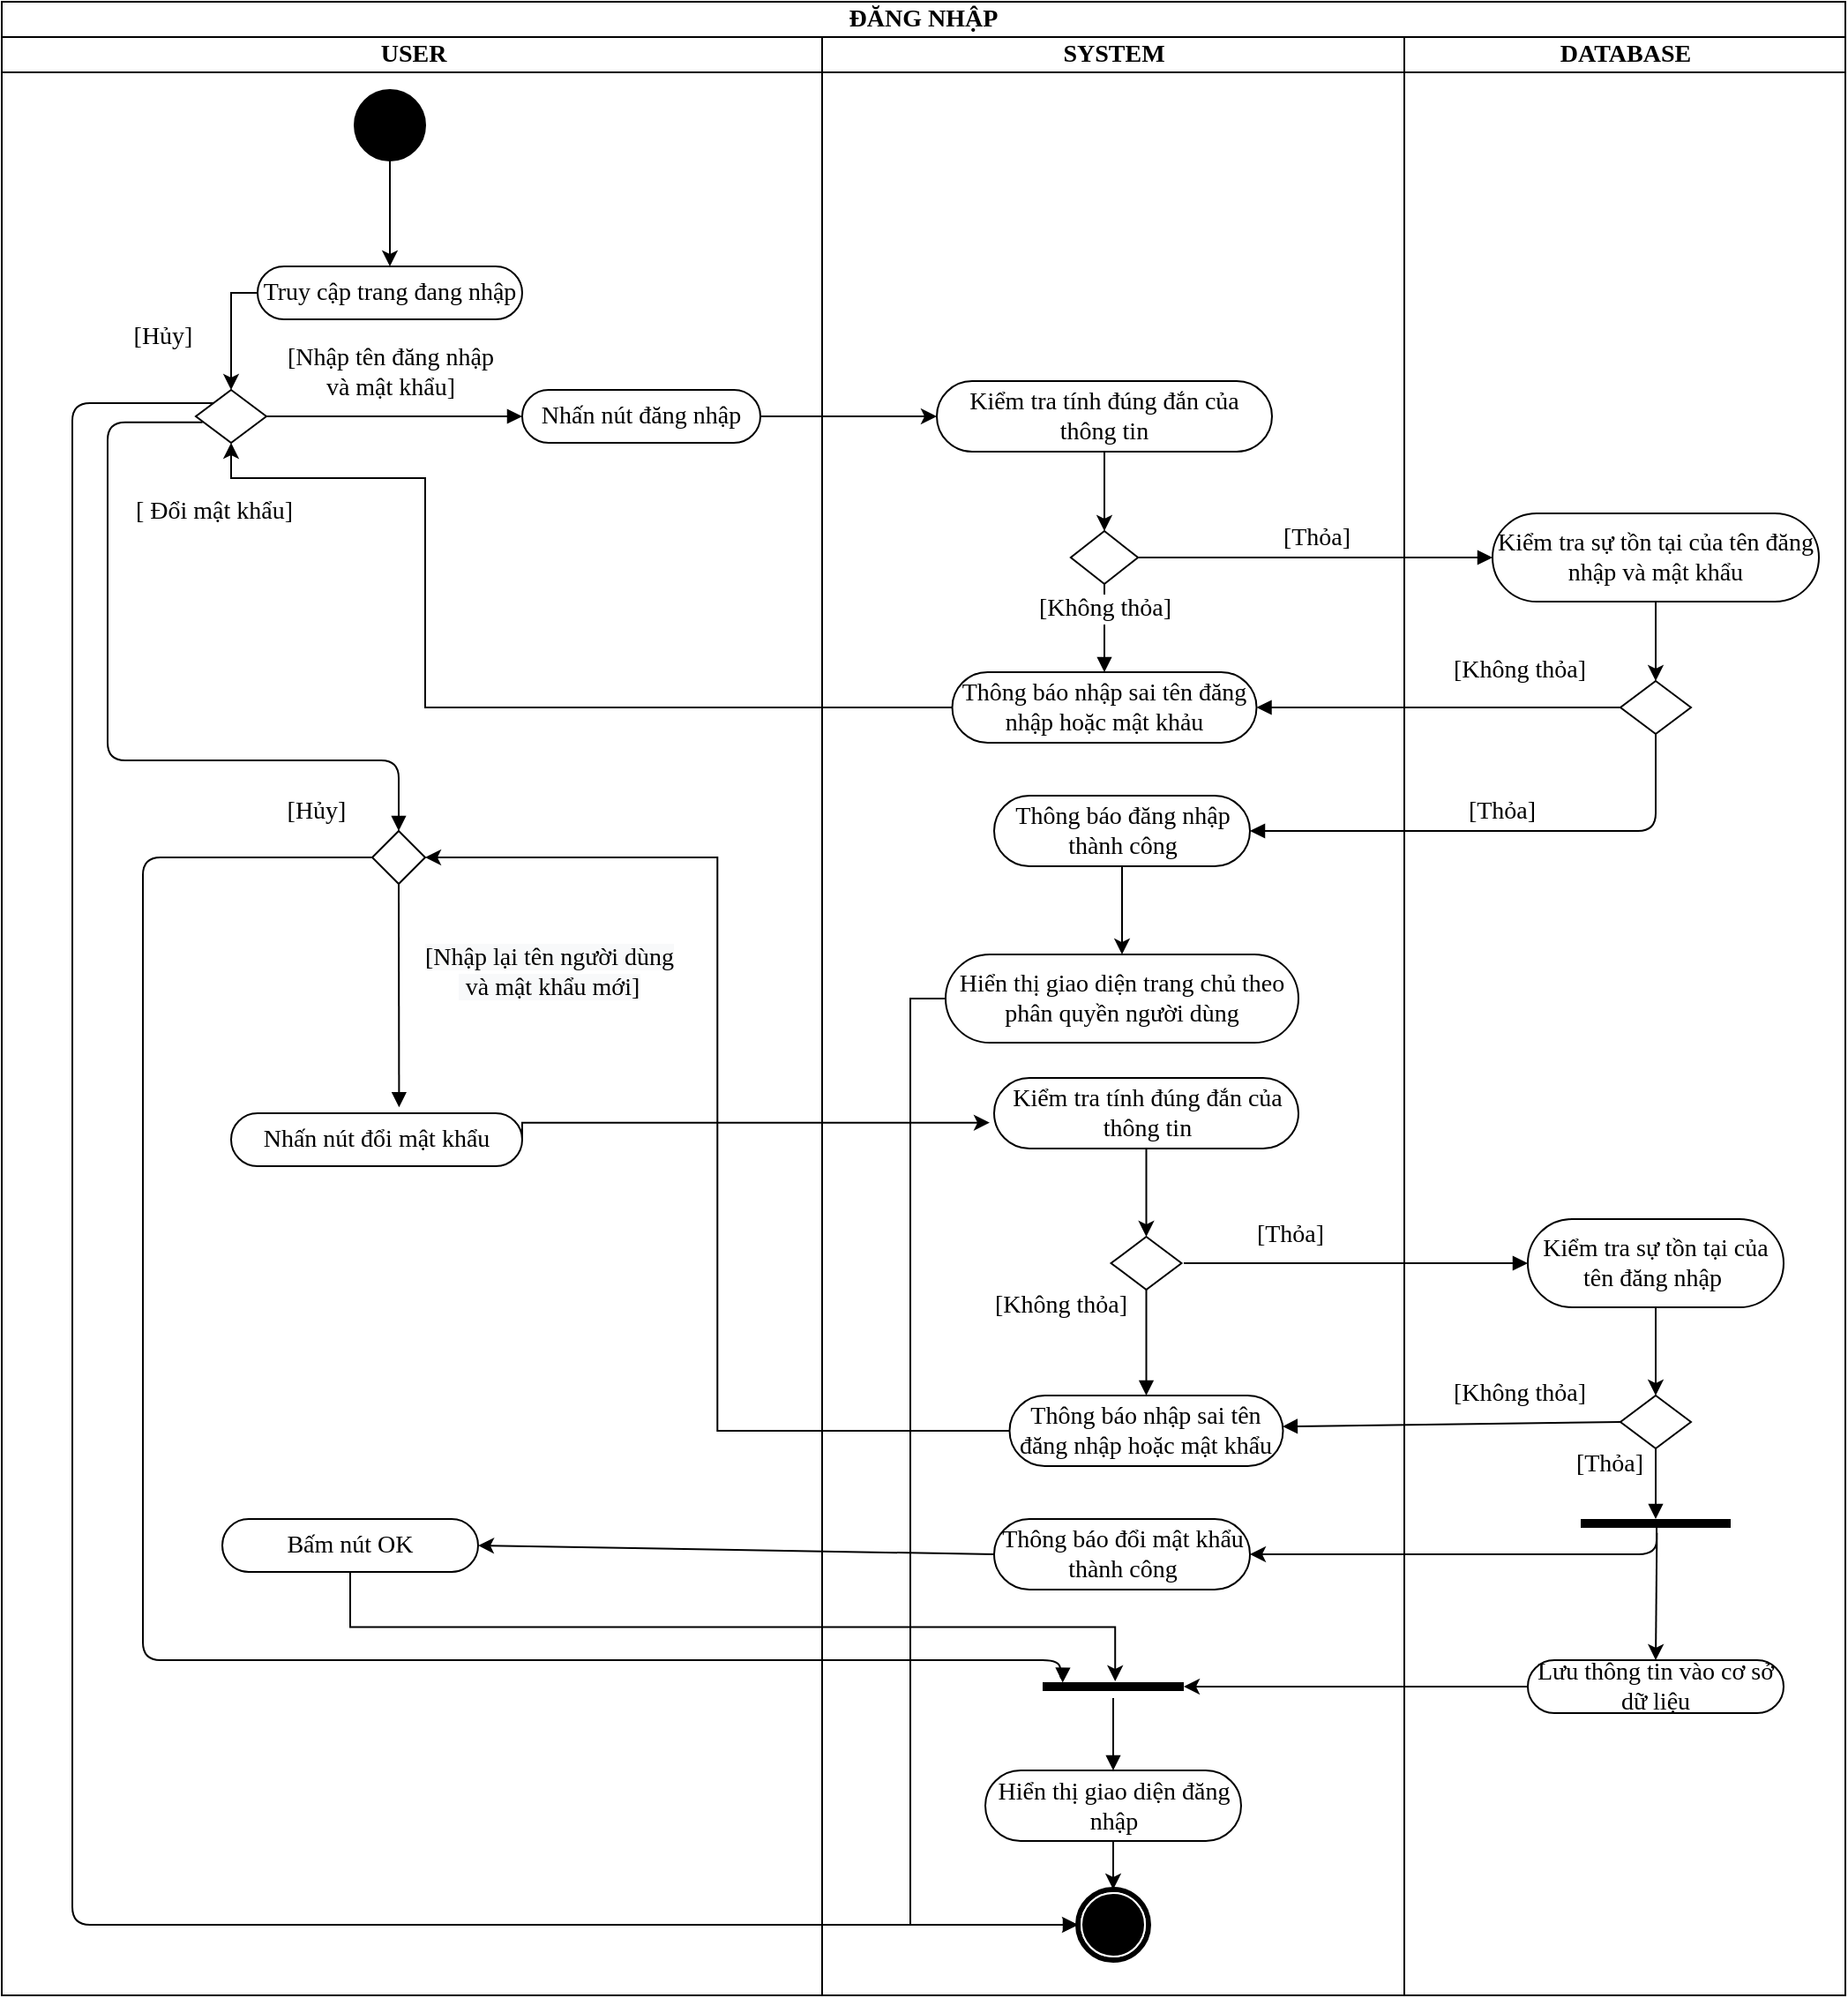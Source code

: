 <mxfile version="14.8.4" type="google" pages="24"><diagram id="72AR14wR7xCSf04D8Evc" name="DangNhap"><mxGraphModel dx="1736" dy="786" grid="1" gridSize="10" guides="1" tooltips="1" connect="1" arrows="1" fold="1" page="1" pageScale="1" pageWidth="850" pageHeight="1100" math="0" shadow="0"><root><mxCell id="0"/><mxCell id="1" parent="0"/><mxCell id="iz_EBiskniJ7mB7o9tMu-1" value="ĐĂNG NHẬP" style="swimlane;html=1;childLayout=stackLayout;startSize=20;rounded=0;shadow=0;comic=0;labelBackgroundColor=none;strokeWidth=1;fontFamily=Times New Roman;fontSize=14;align=center;whiteSpace=wrap;" vertex="1" parent="1"><mxGeometry x="40" y="20" width="1045" height="1130" as="geometry"/></mxCell><mxCell id="iz_EBiskniJ7mB7o9tMu-2" value="USER" style="swimlane;html=1;startSize=20;fontFamily=Times New Roman;fontSize=14;" vertex="1" parent="iz_EBiskniJ7mB7o9tMu-1"><mxGeometry y="20" width="465" height="1110" as="geometry"/></mxCell><mxCell id="iz_EBiskniJ7mB7o9tMu-3" style="edgeStyle=orthogonalEdgeStyle;rounded=0;orthogonalLoop=1;jettySize=auto;html=1;exitX=0.5;exitY=1;exitDx=0;exitDy=0;entryX=0.5;entryY=0;entryDx=0;entryDy=0;fontFamily=Times New Roman;fontSize=14;" edge="1" parent="iz_EBiskniJ7mB7o9tMu-2" source="iz_EBiskniJ7mB7o9tMu-4" target="iz_EBiskniJ7mB7o9tMu-6"><mxGeometry relative="1" as="geometry"/></mxCell><mxCell id="iz_EBiskniJ7mB7o9tMu-4" value="" style="ellipse;whiteSpace=wrap;html=1;rounded=0;shadow=0;comic=0;labelBackgroundColor=none;strokeWidth=1;fillColor=#000000;fontFamily=Times New Roman;fontSize=14;align=center;" vertex="1" parent="iz_EBiskniJ7mB7o9tMu-2"><mxGeometry x="200" y="30" width="40" height="40" as="geometry"/></mxCell><mxCell id="iz_EBiskniJ7mB7o9tMu-5" style="edgeStyle=orthogonalEdgeStyle;rounded=0;orthogonalLoop=1;jettySize=auto;html=1;exitX=0;exitY=0.5;exitDx=0;exitDy=0;entryX=0.5;entryY=0;entryDx=0;entryDy=0;fontFamily=Times New Roman;fontSize=14;" edge="1" parent="iz_EBiskniJ7mB7o9tMu-2" source="iz_EBiskniJ7mB7o9tMu-6" target="iz_EBiskniJ7mB7o9tMu-8"><mxGeometry relative="1" as="geometry"><Array as="points"><mxPoint x="130" y="145"/></Array></mxGeometry></mxCell><mxCell id="iz_EBiskniJ7mB7o9tMu-6" value="Truy cập trang đang nhập" style="rounded=1;whiteSpace=wrap;html=1;shadow=0;comic=0;labelBackgroundColor=none;strokeWidth=1;fontFamily=Times New Roman;fontSize=14;align=center;arcSize=50;" vertex="1" parent="iz_EBiskniJ7mB7o9tMu-2"><mxGeometry x="145" y="130" width="150" height="30" as="geometry"/></mxCell><mxCell id="iz_EBiskniJ7mB7o9tMu-7" value="Nhấn nút đăng nhập" style="rounded=1;whiteSpace=wrap;html=1;shadow=0;comic=0;labelBackgroundColor=none;strokeWidth=1;fontFamily=Times New Roman;fontSize=14;align=center;arcSize=50;" vertex="1" parent="iz_EBiskniJ7mB7o9tMu-2"><mxGeometry x="295" y="200" width="135" height="30" as="geometry"/></mxCell><mxCell id="iz_EBiskniJ7mB7o9tMu-8" value="" style="rhombus;whiteSpace=wrap;html=1;fontFamily=Times New Roman;fontSize=14;" vertex="1" parent="iz_EBiskniJ7mB7o9tMu-2"><mxGeometry x="110" y="200" width="40" height="30" as="geometry"/></mxCell><mxCell id="iz_EBiskniJ7mB7o9tMu-9" value="Nhấn nút đổi mật khẩu" style="rounded=1;whiteSpace=wrap;html=1;shadow=0;comic=0;labelBackgroundColor=none;strokeWidth=1;fontFamily=Times New Roman;fontSize=14;align=center;arcSize=50;" vertex="1" parent="iz_EBiskniJ7mB7o9tMu-2"><mxGeometry x="130" y="610" width="165" height="30" as="geometry"/></mxCell><mxCell id="iz_EBiskniJ7mB7o9tMu-10" value="Bấm nút OK" style="rounded=1;whiteSpace=wrap;html=1;shadow=0;comic=0;labelBackgroundColor=none;strokeWidth=1;fontFamily=Times New Roman;fontSize=14;align=center;arcSize=50;" vertex="1" parent="iz_EBiskniJ7mB7o9tMu-2"><mxGeometry x="125" y="840" width="145" height="30" as="geometry"/></mxCell><mxCell id="iz_EBiskniJ7mB7o9tMu-11" value="[Nhập tên đăng nhập &lt;br style=&quot;font-size: 14px;&quot;&gt;và mật khẩu]" style="html=1;verticalAlign=bottom;endArrow=block;fontFamily=Times New Roman;fontSize=14;exitX=1;exitY=0.5;exitDx=0;exitDy=0;entryX=0;entryY=0.5;entryDx=0;entryDy=0;" edge="1" parent="iz_EBiskniJ7mB7o9tMu-2" source="iz_EBiskniJ7mB7o9tMu-8" target="iz_EBiskniJ7mB7o9tMu-7"><mxGeometry x="-0.035" y="5" width="80" relative="1" as="geometry"><mxPoint x="510" y="340" as="sourcePoint"/><mxPoint x="290" y="215" as="targetPoint"/><mxPoint as="offset"/></mxGeometry></mxCell><mxCell id="iz_EBiskniJ7mB7o9tMu-12" value="[ Đổi mật khẩu]" style="html=1;verticalAlign=bottom;endArrow=block;fontFamily=Times New Roman;fontSize=14;exitX=0.095;exitY=0.613;exitDx=0;exitDy=0;edgeStyle=orthogonalEdgeStyle;entryX=0.5;entryY=0;entryDx=0;entryDy=0;exitPerimeter=0;" edge="1" parent="iz_EBiskniJ7mB7o9tMu-2" source="iz_EBiskniJ7mB7o9tMu-8" target="iz_EBiskniJ7mB7o9tMu-13"><mxGeometry x="-0.487" y="60" width="80" relative="1" as="geometry"><mxPoint x="320" y="430" as="sourcePoint"/><mxPoint x="180" y="615" as="targetPoint"/><Array as="points"><mxPoint x="60" y="218"/><mxPoint x="60" y="410"/><mxPoint x="225" y="410"/></Array><mxPoint as="offset"/></mxGeometry></mxCell><mxCell id="iz_EBiskniJ7mB7o9tMu-13" value="" style="rhombus;fontFamily=Times New Roman;fontSize=14;" vertex="1" parent="iz_EBiskniJ7mB7o9tMu-2"><mxGeometry x="210" y="450" width="30" height="30" as="geometry"/></mxCell><mxCell id="iz_EBiskniJ7mB7o9tMu-14" value="&lt;span style=&quot;background-color: rgb(248 , 249 , 250) ; font-size: 14px&quot;&gt;[Nhập lại tên người dùng&lt;br&gt;&amp;nbsp;và mật khẩu mới]&lt;/span&gt;" style="html=1;verticalAlign=bottom;endArrow=block;fontFamily=Times New Roman;fontSize=14;exitX=0.5;exitY=1;exitDx=0;exitDy=0;entryX=0.577;entryY=-0.112;entryDx=0;entryDy=0;entryPerimeter=0;" edge="1" parent="iz_EBiskniJ7mB7o9tMu-2" source="iz_EBiskniJ7mB7o9tMu-13" target="iz_EBiskniJ7mB7o9tMu-9"><mxGeometry x="0.108" y="85" width="80" relative="1" as="geometry"><mxPoint x="90" y="640" as="sourcePoint"/><mxPoint x="170" y="640" as="targetPoint"/><mxPoint as="offset"/></mxGeometry></mxCell><mxCell id="iz_EBiskniJ7mB7o9tMu-15" value="SYSTEM" style="swimlane;html=1;startSize=20;fontFamily=Times New Roman;fontSize=14;" vertex="1" parent="iz_EBiskniJ7mB7o9tMu-1"><mxGeometry x="465" y="20" width="330" height="1110" as="geometry"/></mxCell><mxCell id="iz_EBiskniJ7mB7o9tMu-16" style="edgeStyle=orthogonalEdgeStyle;rounded=0;orthogonalLoop=1;jettySize=auto;html=1;exitX=0.5;exitY=1;exitDx=0;exitDy=0;entryX=0.5;entryY=0;entryDx=0;entryDy=0;fontFamily=Times New Roman;fontSize=14;" edge="1" parent="iz_EBiskniJ7mB7o9tMu-15" source="iz_EBiskniJ7mB7o9tMu-17" target="iz_EBiskniJ7mB7o9tMu-18"><mxGeometry relative="1" as="geometry"/></mxCell><mxCell id="iz_EBiskniJ7mB7o9tMu-17" value="Kiểm tra tính đúng đắn của thông tin" style="rounded=1;whiteSpace=wrap;html=1;shadow=0;comic=0;labelBackgroundColor=none;strokeWidth=1;fontFamily=Times New Roman;fontSize=14;align=center;arcSize=50;" vertex="1" parent="iz_EBiskniJ7mB7o9tMu-15"><mxGeometry x="65" y="195" width="190" height="40" as="geometry"/></mxCell><mxCell id="iz_EBiskniJ7mB7o9tMu-18" value="" style="rhombus;whiteSpace=wrap;html=1;fontFamily=Times New Roman;fontSize=14;" vertex="1" parent="iz_EBiskniJ7mB7o9tMu-15"><mxGeometry x="140.93" y="280" width="38.13" height="30" as="geometry"/></mxCell><mxCell id="iz_EBiskniJ7mB7o9tMu-19" style="edgeStyle=orthogonalEdgeStyle;rounded=0;orthogonalLoop=1;jettySize=auto;html=1;exitX=0.5;exitY=1;exitDx=0;exitDy=0;fontFamily=Times New Roman;fontSize=14;" edge="1" parent="iz_EBiskniJ7mB7o9tMu-15" source="iz_EBiskniJ7mB7o9tMu-20" target="iz_EBiskniJ7mB7o9tMu-22"><mxGeometry relative="1" as="geometry"/></mxCell><mxCell id="iz_EBiskniJ7mB7o9tMu-20" value="Thông báo đăng nhập thành công" style="rounded=1;whiteSpace=wrap;html=1;shadow=0;comic=0;labelBackgroundColor=none;strokeWidth=1;fontFamily=Times New Roman;fontSize=14;align=center;arcSize=50;" vertex="1" parent="iz_EBiskniJ7mB7o9tMu-15"><mxGeometry x="97.5" y="430" width="145" height="40" as="geometry"/></mxCell><mxCell id="iz_EBiskniJ7mB7o9tMu-21" style="edgeStyle=orthogonalEdgeStyle;rounded=0;orthogonalLoop=1;jettySize=auto;html=1;exitX=0;exitY=0.5;exitDx=0;exitDy=0;entryX=0;entryY=0.5;entryDx=0;entryDy=0;fontFamily=Times New Roman;fontSize=14;" edge="1" parent="iz_EBiskniJ7mB7o9tMu-15" source="iz_EBiskniJ7mB7o9tMu-22" target="iz_EBiskniJ7mB7o9tMu-29"><mxGeometry relative="1" as="geometry"/></mxCell><mxCell id="iz_EBiskniJ7mB7o9tMu-22" value="Hiển thị giao diện trang chủ theo phân quyền người dùng" style="rounded=1;whiteSpace=wrap;html=1;shadow=0;comic=0;labelBackgroundColor=none;strokeWidth=1;fontFamily=Times New Roman;fontSize=14;align=center;arcSize=50;" vertex="1" parent="iz_EBiskniJ7mB7o9tMu-15"><mxGeometry x="70" y="520" width="200" height="50" as="geometry"/></mxCell><mxCell id="iz_EBiskniJ7mB7o9tMu-23" value="Thông báo đổi mật khẩu thành công" style="rounded=1;whiteSpace=wrap;html=1;shadow=0;comic=0;labelBackgroundColor=none;strokeWidth=1;fontFamily=Times New Roman;fontSize=14;align=center;arcSize=50;" vertex="1" parent="iz_EBiskniJ7mB7o9tMu-15"><mxGeometry x="97.5" y="840" width="145" height="40" as="geometry"/></mxCell><mxCell id="iz_EBiskniJ7mB7o9tMu-24" value="Thông báo nhập sai tên đăng nhập hoặc mật khảu" style="rounded=1;whiteSpace=wrap;html=1;shadow=0;comic=0;labelBackgroundColor=none;strokeWidth=1;fontFamily=Times New Roman;fontSize=14;align=center;arcSize=50;" vertex="1" parent="iz_EBiskniJ7mB7o9tMu-15"><mxGeometry x="73.76" y="360" width="172.49" height="40" as="geometry"/></mxCell><mxCell id="iz_EBiskniJ7mB7o9tMu-25" style="edgeStyle=orthogonalEdgeStyle;rounded=0;orthogonalLoop=1;jettySize=auto;html=1;exitX=0.5;exitY=1;exitDx=0;exitDy=0;entryX=0.5;entryY=0;entryDx=0;entryDy=0;fontFamily=Times New Roman;fontSize=14;" edge="1" parent="iz_EBiskniJ7mB7o9tMu-15" source="iz_EBiskniJ7mB7o9tMu-26" target="iz_EBiskniJ7mB7o9tMu-27"><mxGeometry relative="1" as="geometry"/></mxCell><mxCell id="iz_EBiskniJ7mB7o9tMu-26" value="Kiểm tra tính đúng đắn của thông tin" style="rounded=1;whiteSpace=wrap;html=1;shadow=0;comic=0;labelBackgroundColor=none;strokeWidth=1;fontFamily=Times New Roman;fontSize=14;align=center;arcSize=50;" vertex="1" parent="iz_EBiskniJ7mB7o9tMu-15"><mxGeometry x="97.5" y="590" width="172.5" height="40" as="geometry"/></mxCell><mxCell id="iz_EBiskniJ7mB7o9tMu-27" value="" style="rhombus;whiteSpace=wrap;html=1;fontFamily=Times New Roman;fontSize=14;" vertex="1" parent="iz_EBiskniJ7mB7o9tMu-15"><mxGeometry x="163.75" y="680" width="40" height="30" as="geometry"/></mxCell><mxCell id="iz_EBiskniJ7mB7o9tMu-28" value="Thông báo nhập sai tên đăng nhập hoặc mật khẩu" style="rounded=1;whiteSpace=wrap;html=1;shadow=0;comic=0;labelBackgroundColor=none;strokeWidth=1;fontFamily=Times New Roman;fontSize=14;align=center;arcSize=50;" vertex="1" parent="iz_EBiskniJ7mB7o9tMu-15"><mxGeometry x="106.25" y="770" width="155" height="40" as="geometry"/></mxCell><mxCell id="iz_EBiskniJ7mB7o9tMu-29" value="" style="shape=mxgraph.bpmn.shape;html=1;verticalLabelPosition=bottom;labelBackgroundColor=#ffffff;verticalAlign=top;perimeter=ellipsePerimeter;outline=end;symbol=terminate;rounded=0;shadow=0;comic=0;strokeWidth=1;fontFamily=Times New Roman;fontSize=14;align=center;" vertex="1" parent="iz_EBiskniJ7mB7o9tMu-15"><mxGeometry x="145" y="1050" width="40" height="40" as="geometry"/></mxCell><mxCell id="iz_EBiskniJ7mB7o9tMu-30" value="[Không thỏa]" style="html=1;verticalAlign=bottom;endArrow=block;fontFamily=Times New Roman;fontSize=14;exitX=0.5;exitY=1;exitDx=0;exitDy=0;entryX=0.5;entryY=0;entryDx=0;entryDy=0;" edge="1" parent="iz_EBiskniJ7mB7o9tMu-15" source="iz_EBiskniJ7mB7o9tMu-18" target="iz_EBiskniJ7mB7o9tMu-24"><mxGeometry width="80" relative="1" as="geometry"><mxPoint x="75" y="410" as="sourcePoint"/><mxPoint x="155" y="360" as="targetPoint"/></mxGeometry></mxCell><mxCell id="iz_EBiskniJ7mB7o9tMu-31" value="[Không thỏa]" style="html=1;verticalAlign=bottom;endArrow=block;fontFamily=Times New Roman;fontSize=14;exitX=0.5;exitY=1;exitDx=0;exitDy=0;" edge="1" parent="iz_EBiskniJ7mB7o9tMu-15" source="iz_EBiskniJ7mB7o9tMu-27" target="iz_EBiskniJ7mB7o9tMu-28"><mxGeometry x="-0.333" y="-49" width="80" relative="1" as="geometry"><mxPoint x="285" y="650" as="sourcePoint"/><mxPoint x="365" y="650" as="targetPoint"/><mxPoint as="offset"/></mxGeometry></mxCell><mxCell id="iz_EBiskniJ7mB7o9tMu-32" value="" style="html=1;points=[];perimeter=orthogonalPerimeter;fillColor=#000000;strokeColor=none;fontFamily=Times New Roman;fontSize=14;direction=south;" vertex="1" parent="iz_EBiskniJ7mB7o9tMu-15"><mxGeometry x="125.0" y="932.5" width="80" height="5" as="geometry"/></mxCell><mxCell id="iz_EBiskniJ7mB7o9tMu-33" style="edgeStyle=orthogonalEdgeStyle;rounded=0;orthogonalLoop=1;jettySize=auto;html=1;exitX=0.5;exitY=1;exitDx=0;exitDy=0;entryX=0.5;entryY=0;entryDx=0;entryDy=0;fontFamily=Times New Roman;fontSize=14;" edge="1" parent="iz_EBiskniJ7mB7o9tMu-15" source="iz_EBiskniJ7mB7o9tMu-34" target="iz_EBiskniJ7mB7o9tMu-29"><mxGeometry relative="1" as="geometry"/></mxCell><mxCell id="iz_EBiskniJ7mB7o9tMu-34" value="Hiển thị giao diện đăng nhập" style="rounded=1;whiteSpace=wrap;html=1;shadow=0;comic=0;labelBackgroundColor=none;strokeWidth=1;fontFamily=Times New Roman;fontSize=14;align=center;arcSize=50;" vertex="1" parent="iz_EBiskniJ7mB7o9tMu-15"><mxGeometry x="92.5" y="982.5" width="145" height="40" as="geometry"/></mxCell><mxCell id="iz_EBiskniJ7mB7o9tMu-35" value="" style="endArrow=block;endFill=1;html=1;edgeStyle=orthogonalEdgeStyle;align=left;verticalAlign=top;fontFamily=Times New Roman;fontSize=14;exitX=1.8;exitY=0.5;exitDx=0;exitDy=0;exitPerimeter=0;entryX=0.5;entryY=0;entryDx=0;entryDy=0;" edge="1" parent="iz_EBiskniJ7mB7o9tMu-15" source="iz_EBiskniJ7mB7o9tMu-32" target="iz_EBiskniJ7mB7o9tMu-34"><mxGeometry x="1" y="55" relative="1" as="geometry"><mxPoint x="245" y="990" as="sourcePoint"/><mxPoint x="405" y="990" as="targetPoint"/><mxPoint x="-1" y="10" as="offset"/></mxGeometry></mxCell><mxCell id="iz_EBiskniJ7mB7o9tMu-36" style="rounded=0;orthogonalLoop=1;jettySize=auto;html=1;exitX=1;exitY=0.5;exitDx=0;exitDy=0;entryX=0;entryY=0.5;entryDx=0;entryDy=0;fontFamily=Times New Roman;fontSize=14;" edge="1" parent="iz_EBiskniJ7mB7o9tMu-1" source="iz_EBiskniJ7mB7o9tMu-7" target="iz_EBiskniJ7mB7o9tMu-17"><mxGeometry relative="1" as="geometry"/></mxCell><mxCell id="iz_EBiskniJ7mB7o9tMu-37" value="[Hủy]" style="html=1;verticalAlign=bottom;endArrow=block;fontFamily=Times New Roman;fontSize=14;exitX=0;exitY=0;exitDx=0;exitDy=0;entryX=0;entryY=0.5;entryDx=0;entryDy=0;edgeStyle=orthogonalEdgeStyle;" edge="1" parent="iz_EBiskniJ7mB7o9tMu-1" source="iz_EBiskniJ7mB7o9tMu-8" target="iz_EBiskniJ7mB7o9tMu-29"><mxGeometry x="-0.96" y="-27" width="80" relative="1" as="geometry"><mxPoint x="350" y="590" as="sourcePoint"/><mxPoint x="430" y="590" as="targetPoint"/><mxPoint x="1" as="offset"/><Array as="points"><mxPoint x="40" y="228"/><mxPoint x="40" y="1090"/></Array></mxGeometry></mxCell><mxCell id="iz_EBiskniJ7mB7o9tMu-38" value="[Thỏa]" style="html=1;verticalAlign=bottom;endArrow=block;fontFamily=Times New Roman;fontSize=14;exitX=1;exitY=0.5;exitDx=0;exitDy=0;entryX=0;entryY=0.5;entryDx=0;entryDy=0;" edge="1" parent="iz_EBiskniJ7mB7o9tMu-1" source="iz_EBiskniJ7mB7o9tMu-18" target="iz_EBiskniJ7mB7o9tMu-43"><mxGeometry width="80" relative="1" as="geometry"><mxPoint x="350" y="590" as="sourcePoint"/><mxPoint x="430" y="590" as="targetPoint"/></mxGeometry></mxCell><mxCell id="iz_EBiskniJ7mB7o9tMu-39" value="[Không thỏa]" style="html=1;verticalAlign=bottom;endArrow=block;fontFamily=Times New Roman;fontSize=14;exitX=0;exitY=0.5;exitDx=0;exitDy=0;entryX=1;entryY=0.5;entryDx=0;entryDy=0;" edge="1" parent="iz_EBiskniJ7mB7o9tMu-1" source="iz_EBiskniJ7mB7o9tMu-44" target="iz_EBiskniJ7mB7o9tMu-24"><mxGeometry x="-0.442" y="-10" width="80" relative="1" as="geometry"><mxPoint x="590" y="460" as="sourcePoint"/><mxPoint x="670" y="460" as="targetPoint"/><mxPoint as="offset"/></mxGeometry></mxCell><mxCell id="iz_EBiskniJ7mB7o9tMu-40" value="[Thỏa]" style="html=1;verticalAlign=bottom;endArrow=block;fontFamily=Times New Roman;fontSize=14;exitX=0.5;exitY=1;exitDx=0;exitDy=0;entryX=1;entryY=0.5;entryDx=0;entryDy=0;edgeStyle=orthogonalEdgeStyle;" edge="1" parent="iz_EBiskniJ7mB7o9tMu-1" source="iz_EBiskniJ7mB7o9tMu-44" target="iz_EBiskniJ7mB7o9tMu-20"><mxGeometry width="80" relative="1" as="geometry"><mxPoint x="590" y="560" as="sourcePoint"/><mxPoint x="670" y="560" as="targetPoint"/></mxGeometry></mxCell><mxCell id="iz_EBiskniJ7mB7o9tMu-41" value="DATABASE" style="swimlane;html=1;startSize=20;fontFamily=Times New Roman;fontSize=14;" vertex="1" parent="iz_EBiskniJ7mB7o9tMu-1"><mxGeometry x="795" y="20" width="250" height="1110" as="geometry"/></mxCell><mxCell id="iz_EBiskniJ7mB7o9tMu-42" style="edgeStyle=orthogonalEdgeStyle;rounded=0;orthogonalLoop=1;jettySize=auto;html=1;exitX=0.5;exitY=1;exitDx=0;exitDy=0;entryX=0.5;entryY=0;entryDx=0;entryDy=0;fontFamily=Times New Roman;fontSize=14;" edge="1" parent="iz_EBiskniJ7mB7o9tMu-41" source="iz_EBiskniJ7mB7o9tMu-43" target="iz_EBiskniJ7mB7o9tMu-44"><mxGeometry relative="1" as="geometry"/></mxCell><mxCell id="iz_EBiskniJ7mB7o9tMu-43" value="Kiểm tra sự tồn tại của tên đăng nhập và mật khẩu" style="rounded=1;whiteSpace=wrap;html=1;shadow=0;comic=0;labelBackgroundColor=none;strokeWidth=1;fontFamily=Times New Roman;fontSize=14;align=center;arcSize=50;" vertex="1" parent="iz_EBiskniJ7mB7o9tMu-41"><mxGeometry x="50" y="270" width="185" height="50" as="geometry"/></mxCell><mxCell id="iz_EBiskniJ7mB7o9tMu-44" value="" style="rhombus;whiteSpace=wrap;html=1;fontFamily=Times New Roman;fontSize=14;" vertex="1" parent="iz_EBiskniJ7mB7o9tMu-41"><mxGeometry x="122.5" y="365" width="40" height="30" as="geometry"/></mxCell><mxCell id="iz_EBiskniJ7mB7o9tMu-45" style="edgeStyle=orthogonalEdgeStyle;rounded=0;orthogonalLoop=1;jettySize=auto;html=1;exitX=0.5;exitY=1;exitDx=0;exitDy=0;entryX=0.5;entryY=0;entryDx=0;entryDy=0;fontFamily=Times New Roman;fontSize=14;" edge="1" parent="iz_EBiskniJ7mB7o9tMu-41" source="iz_EBiskniJ7mB7o9tMu-46" target="iz_EBiskniJ7mB7o9tMu-47"><mxGeometry relative="1" as="geometry"/></mxCell><mxCell id="iz_EBiskniJ7mB7o9tMu-46" value="Kiểm tra sự tồn tại của tên đăng nhập&amp;nbsp;" style="rounded=1;whiteSpace=wrap;html=1;shadow=0;comic=0;labelBackgroundColor=none;strokeWidth=1;fontFamily=Times New Roman;fontSize=14;align=center;arcSize=50;" vertex="1" parent="iz_EBiskniJ7mB7o9tMu-41"><mxGeometry x="70" y="670" width="145" height="50" as="geometry"/></mxCell><mxCell id="iz_EBiskniJ7mB7o9tMu-47" value="" style="rhombus;whiteSpace=wrap;html=1;fontFamily=Times New Roman;fontSize=14;" vertex="1" parent="iz_EBiskniJ7mB7o9tMu-41"><mxGeometry x="122.5" y="770" width="40" height="30" as="geometry"/></mxCell><mxCell id="iz_EBiskniJ7mB7o9tMu-48" value="Lưu thông tin vào cơ sở dữ liệu" style="rounded=1;whiteSpace=wrap;html=1;shadow=0;comic=0;labelBackgroundColor=none;strokeWidth=1;fontFamily=Times New Roman;fontSize=14;align=center;arcSize=50;" vertex="1" parent="iz_EBiskniJ7mB7o9tMu-41"><mxGeometry x="70" y="920" width="145" height="30" as="geometry"/></mxCell><mxCell id="iz_EBiskniJ7mB7o9tMu-49" value="" style="html=1;points=[];perimeter=orthogonalPerimeter;fillColor=#000000;strokeColor=none;fontFamily=Times New Roman;fontSize=14;direction=south;" vertex="1" parent="iz_EBiskniJ7mB7o9tMu-41"><mxGeometry x="100" y="840" width="85" height="5" as="geometry"/></mxCell><mxCell id="iz_EBiskniJ7mB7o9tMu-50" value="[Thỏa]" style="html=1;verticalAlign=bottom;endArrow=block;fontFamily=Times New Roman;fontSize=14;exitX=0.5;exitY=1;exitDx=0;exitDy=0;" edge="1" parent="iz_EBiskniJ7mB7o9tMu-41" source="iz_EBiskniJ7mB7o9tMu-47" target="iz_EBiskniJ7mB7o9tMu-49"><mxGeometry y="-27" width="80" relative="1" as="geometry"><mxPoint x="-55" y="780" as="sourcePoint"/><mxPoint x="25" y="780" as="targetPoint"/><mxPoint as="offset"/></mxGeometry></mxCell><mxCell id="iz_EBiskniJ7mB7o9tMu-51" value="" style="endArrow=classic;html=1;fontFamily=Times New Roman;fontSize=14;entryX=0.5;entryY=0;entryDx=0;entryDy=0;exitX=1.571;exitY=0.492;exitDx=0;exitDy=0;exitPerimeter=0;" edge="1" parent="iz_EBiskniJ7mB7o9tMu-41" source="iz_EBiskniJ7mB7o9tMu-49" target="iz_EBiskniJ7mB7o9tMu-48"><mxGeometry width="50" height="50" relative="1" as="geometry"><mxPoint x="-195" y="820" as="sourcePoint"/><mxPoint x="-145" y="770" as="targetPoint"/></mxGeometry></mxCell><mxCell id="iz_EBiskniJ7mB7o9tMu-52" value="[Không thỏa]" style="html=1;verticalAlign=bottom;endArrow=block;fontFamily=Times New Roman;fontSize=14;exitX=0;exitY=0.5;exitDx=0;exitDy=0;entryX=0.998;entryY=0.439;entryDx=0;entryDy=0;entryPerimeter=0;" edge="1" parent="iz_EBiskniJ7mB7o9tMu-1" source="iz_EBiskniJ7mB7o9tMu-47" target="iz_EBiskniJ7mB7o9tMu-28"><mxGeometry x="-0.401" y="-6" width="80" relative="1" as="geometry"><mxPoint x="740" y="900" as="sourcePoint"/><mxPoint x="820" y="900" as="targetPoint"/><mxPoint as="offset"/></mxGeometry></mxCell><mxCell id="iz_EBiskniJ7mB7o9tMu-53" value="" style="endArrow=classic;html=1;fontFamily=Times New Roman;fontSize=14;exitX=0.867;exitY=0.494;exitDx=0;exitDy=0;exitPerimeter=0;entryX=1;entryY=0.5;entryDx=0;entryDy=0;edgeStyle=orthogonalEdgeStyle;" edge="1" parent="iz_EBiskniJ7mB7o9tMu-1" source="iz_EBiskniJ7mB7o9tMu-49" target="iz_EBiskniJ7mB7o9tMu-23"><mxGeometry width="50" height="50" relative="1" as="geometry"><mxPoint x="600" y="840" as="sourcePoint"/><mxPoint x="650" y="790" as="targetPoint"/></mxGeometry></mxCell><mxCell id="iz_EBiskniJ7mB7o9tMu-54" style="rounded=0;orthogonalLoop=1;jettySize=auto;html=1;exitX=0;exitY=0.5;exitDx=0;exitDy=0;entryX=1;entryY=0.5;entryDx=0;entryDy=0;fontFamily=Times New Roman;fontSize=14;" edge="1" parent="iz_EBiskniJ7mB7o9tMu-1" source="iz_EBiskniJ7mB7o9tMu-23" target="iz_EBiskniJ7mB7o9tMu-10"><mxGeometry relative="1" as="geometry"/></mxCell><mxCell id="iz_EBiskniJ7mB7o9tMu-55" style="edgeStyle=orthogonalEdgeStyle;rounded=0;orthogonalLoop=1;jettySize=auto;html=1;exitX=0;exitY=0.5;exitDx=0;exitDy=0;entryX=1;entryY=0.5;entryDx=0;entryDy=0;fontFamily=Times New Roman;fontSize=14;" edge="1" parent="iz_EBiskniJ7mB7o9tMu-1" source="iz_EBiskniJ7mB7o9tMu-28" target="iz_EBiskniJ7mB7o9tMu-13"><mxGeometry relative="1" as="geometry"/></mxCell><mxCell id="iz_EBiskniJ7mB7o9tMu-56" style="edgeStyle=orthogonalEdgeStyle;rounded=0;orthogonalLoop=1;jettySize=auto;html=1;exitX=0;exitY=0.5;exitDx=0;exitDy=0;fontFamily=Times New Roman;fontSize=14;" edge="1" parent="iz_EBiskniJ7mB7o9tMu-1" source="iz_EBiskniJ7mB7o9tMu-48" target="iz_EBiskniJ7mB7o9tMu-32"><mxGeometry relative="1" as="geometry"/></mxCell><mxCell id="iz_EBiskniJ7mB7o9tMu-57" style="edgeStyle=orthogonalEdgeStyle;rounded=0;orthogonalLoop=1;jettySize=auto;html=1;exitX=0.5;exitY=1;exitDx=0;exitDy=0;entryX=-0.1;entryY=0.486;entryDx=0;entryDy=0;fontFamily=Times New Roman;fontSize=14;entryPerimeter=0;" edge="1" parent="iz_EBiskniJ7mB7o9tMu-1" source="iz_EBiskniJ7mB7o9tMu-10" target="iz_EBiskniJ7mB7o9tMu-32"><mxGeometry relative="1" as="geometry"/></mxCell><mxCell id="iz_EBiskniJ7mB7o9tMu-58" value="[Hủy]" style="html=1;verticalAlign=bottom;endArrow=block;fontFamily=Times New Roman;fontSize=14;exitX=0;exitY=0.5;exitDx=0;exitDy=0;edgeStyle=orthogonalEdgeStyle;entryX=0.062;entryY=0.858;entryDx=0;entryDy=0;entryPerimeter=0;" edge="1" parent="iz_EBiskniJ7mB7o9tMu-1" source="iz_EBiskniJ7mB7o9tMu-13" target="iz_EBiskniJ7mB7o9tMu-32"><mxGeometry x="-0.942" y="-15" width="80" relative="1" as="geometry"><mxPoint x="410" y="760" as="sourcePoint"/><mxPoint x="590" y="950" as="targetPoint"/><Array as="points"><mxPoint x="80" y="485"/><mxPoint x="80" y="940"/><mxPoint x="600" y="940"/><mxPoint x="600" y="950"/><mxPoint x="601" y="950"/></Array><mxPoint as="offset"/></mxGeometry></mxCell><mxCell id="iz_EBiskniJ7mB7o9tMu-59" style="edgeStyle=orthogonalEdgeStyle;rounded=0;orthogonalLoop=1;jettySize=auto;html=1;exitX=0;exitY=0.5;exitDx=0;exitDy=0;fontFamily=Times New Roman;fontSize=14;entryX=0.5;entryY=1;entryDx=0;entryDy=0;" edge="1" parent="iz_EBiskniJ7mB7o9tMu-1" source="iz_EBiskniJ7mB7o9tMu-24" target="iz_EBiskniJ7mB7o9tMu-8"><mxGeometry relative="1" as="geometry"><mxPoint x="80" y="250.0" as="targetPoint"/><Array as="points"><mxPoint x="240" y="400"/><mxPoint x="240" y="270"/><mxPoint x="130" y="270"/></Array></mxGeometry></mxCell><mxCell id="iz_EBiskniJ7mB7o9tMu-60" style="edgeStyle=orthogonalEdgeStyle;rounded=0;orthogonalLoop=1;jettySize=auto;html=1;exitX=1;exitY=0.5;exitDx=0;exitDy=0;fontFamily=Times New Roman;fontSize=14;" edge="1" parent="1" source="iz_EBiskniJ7mB7o9tMu-9"><mxGeometry relative="1" as="geometry"><mxPoint x="600.0" y="655.353" as="targetPoint"/><Array as="points"><mxPoint x="335" y="655"/></Array></mxGeometry></mxCell><mxCell id="iz_EBiskniJ7mB7o9tMu-61" value="[Thỏa]" style="html=1;verticalAlign=bottom;endArrow=block;fontFamily=Times New Roman;fontSize=14;entryX=0;entryY=0.5;entryDx=0;entryDy=0;" edge="1" parent="1" target="iz_EBiskniJ7mB7o9tMu-46"><mxGeometry x="-0.385" y="5" width="80" relative="1" as="geometry"><mxPoint x="710" y="735" as="sourcePoint"/><mxPoint x="870" y="690" as="targetPoint"/><mxPoint as="offset"/></mxGeometry></mxCell></root></mxGraphModel></diagram><diagram id="-FspeoMgIxMTpOjkb0hn" name="DangXuat"><mxGraphModel dx="868" dy="393" grid="1" gridSize="10" guides="1" tooltips="1" connect="1" arrows="1" fold="1" page="1" pageScale="1" pageWidth="850" pageHeight="1100" math="0" shadow="0"><root><mxCell id="Gy5LZBDL4f5KQqH2bW6Y-0"/><mxCell id="Gy5LZBDL4f5KQqH2bW6Y-1" parent="Gy5LZBDL4f5KQqH2bW6Y-0"/><mxCell id="Gy5LZBDL4f5KQqH2bW6Y-2" value="ĐĂNG XUẤT" style="swimlane;html=1;childLayout=stackLayout;startSize=20;rounded=0;shadow=0;comic=0;labelBackgroundColor=none;strokeWidth=1;fontFamily=Times New Roman;fontSize=12;align=center;whiteSpace=wrap;" vertex="1" parent="Gy5LZBDL4f5KQqH2bW6Y-1"><mxGeometry x="370" y="20" width="900" height="380" as="geometry"/></mxCell><mxCell id="Gy5LZBDL4f5KQqH2bW6Y-3" value="USER" style="swimlane;html=1;startSize=20;fontFamily=Times New Roman;fontSize=12;" vertex="1" parent="Gy5LZBDL4f5KQqH2bW6Y-2"><mxGeometry y="20" width="305" height="360" as="geometry"/></mxCell><mxCell id="Gy5LZBDL4f5KQqH2bW6Y-4" style="edgeStyle=orthogonalEdgeStyle;rounded=0;orthogonalLoop=1;jettySize=auto;html=1;exitX=0.5;exitY=1;exitDx=0;exitDy=0;entryX=0.5;entryY=0;entryDx=0;entryDy=0;fontFamily=Times New Roman;fontSize=12;" edge="1" parent="Gy5LZBDL4f5KQqH2bW6Y-3" source="Gy5LZBDL4f5KQqH2bW6Y-5" target="Gy5LZBDL4f5KQqH2bW6Y-6"><mxGeometry relative="1" as="geometry"/></mxCell><mxCell id="Gy5LZBDL4f5KQqH2bW6Y-5" value="" style="ellipse;whiteSpace=wrap;html=1;rounded=0;shadow=0;comic=0;labelBackgroundColor=none;strokeWidth=1;fillColor=#000000;fontFamily=Times New Roman;fontSize=12;align=center;" vertex="1" parent="Gy5LZBDL4f5KQqH2bW6Y-3"><mxGeometry x="122.5" y="40" width="40" height="40" as="geometry"/></mxCell><mxCell id="Gy5LZBDL4f5KQqH2bW6Y-6" value="Nhấn nút đăng xuất" style="rounded=1;whiteSpace=wrap;html=1;shadow=0;comic=0;labelBackgroundColor=none;strokeWidth=1;fontFamily=Times New Roman;fontSize=12;align=center;arcSize=50;" vertex="1" parent="Gy5LZBDL4f5KQqH2bW6Y-3"><mxGeometry x="50" y="120" width="185" height="30" as="geometry"/></mxCell><mxCell id="Gy5LZBDL4f5KQqH2bW6Y-7" value="SYSTEM" style="swimlane;html=1;startSize=20;fontFamily=Times New Roman;fontSize=12;" vertex="1" parent="Gy5LZBDL4f5KQqH2bW6Y-2"><mxGeometry x="305" y="20" width="345" height="360" as="geometry"/></mxCell><mxCell id="Gy5LZBDL4f5KQqH2bW6Y-8" value="" style="shape=mxgraph.bpmn.shape;html=1;verticalLabelPosition=bottom;labelBackgroundColor=#ffffff;verticalAlign=top;perimeter=ellipsePerimeter;outline=end;symbol=terminate;rounded=0;shadow=0;comic=0;strokeWidth=1;fontFamily=Times New Roman;fontSize=12;align=center;" vertex="1" parent="Gy5LZBDL4f5KQqH2bW6Y-7"><mxGeometry x="145" y="280" width="40" height="40" as="geometry"/></mxCell><mxCell id="Gy5LZBDL4f5KQqH2bW6Y-9" style="edgeStyle=orthogonalEdgeStyle;rounded=0;orthogonalLoop=1;jettySize=auto;html=1;exitX=0.5;exitY=1;exitDx=0;exitDy=0;entryX=0.5;entryY=0;entryDx=0;entryDy=0;fontFamily=Times New Roman;fontSize=12;" edge="1" parent="Gy5LZBDL4f5KQqH2bW6Y-7" source="Gy5LZBDL4f5KQqH2bW6Y-10" target="Gy5LZBDL4f5KQqH2bW6Y-8"><mxGeometry relative="1" as="geometry"/></mxCell><mxCell id="Gy5LZBDL4f5KQqH2bW6Y-10" value="Hiển thị giao diện đăng nhập" style="rounded=1;whiteSpace=wrap;html=1;shadow=0;comic=0;labelBackgroundColor=none;strokeWidth=1;fontFamily=Times New Roman;fontSize=12;align=center;arcSize=50;" vertex="1" parent="Gy5LZBDL4f5KQqH2bW6Y-7"><mxGeometry x="72.5" y="200" width="185" height="30" as="geometry"/></mxCell><mxCell id="Gy5LZBDL4f5KQqH2bW6Y-11" style="edgeStyle=orthogonalEdgeStyle;rounded=0;orthogonalLoop=1;jettySize=auto;html=1;exitX=0.5;exitY=1;exitDx=0;exitDy=0;entryX=0.5;entryY=0;entryDx=0;entryDy=0;fontFamily=Times New Roman;fontSize=12;" edge="1" parent="Gy5LZBDL4f5KQqH2bW6Y-7" source="Gy5LZBDL4f5KQqH2bW6Y-12" target="Gy5LZBDL4f5KQqH2bW6Y-10"><mxGeometry relative="1" as="geometry"/></mxCell><mxCell id="Gy5LZBDL4f5KQqH2bW6Y-12" value="Thoát khỏi phiên làm việc của người dùng" style="rounded=1;whiteSpace=wrap;html=1;shadow=0;comic=0;labelBackgroundColor=none;strokeWidth=1;fontFamily=Times New Roman;fontSize=12;align=center;arcSize=50;" vertex="1" parent="Gy5LZBDL4f5KQqH2bW6Y-7"><mxGeometry x="72.5" y="120" width="185" height="30" as="geometry"/></mxCell><mxCell id="Gy5LZBDL4f5KQqH2bW6Y-13" value="DATABASE" style="swimlane;html=1;startSize=20;fontFamily=Times New Roman;fontSize=12;" vertex="1" parent="Gy5LZBDL4f5KQqH2bW6Y-2"><mxGeometry x="650" y="20" width="250" height="360" as="geometry"/></mxCell><mxCell id="Gy5LZBDL4f5KQqH2bW6Y-14" style="edgeStyle=orthogonalEdgeStyle;rounded=0;orthogonalLoop=1;jettySize=auto;html=1;exitX=1;exitY=0.5;exitDx=0;exitDy=0;entryX=0;entryY=0.5;entryDx=0;entryDy=0;fontFamily=Times New Roman;fontSize=12;" edge="1" parent="Gy5LZBDL4f5KQqH2bW6Y-2" source="Gy5LZBDL4f5KQqH2bW6Y-6" target="Gy5LZBDL4f5KQqH2bW6Y-12"><mxGeometry relative="1" as="geometry"/></mxCell></root></mxGraphModel></diagram><diagram id="f6-EMBcyZ6cIA1gvUE-C" name="quanLyDonVi"><mxGraphModel dx="868" dy="393" grid="1" gridSize="10" guides="1" tooltips="1" connect="1" arrows="1" fold="1" page="1" pageScale="1" pageWidth="850" pageHeight="1100" math="0" shadow="0"><root><mxCell id="S6jrPAJUNGN5YVTm7FRM-0"/><mxCell id="S6jrPAJUNGN5YVTm7FRM-1" parent="S6jrPAJUNGN5YVTm7FRM-0"/><mxCell id="S6jrPAJUNGN5YVTm7FRM-2" value="QUẢN LÝ ĐƠN VI" style="swimlane;html=1;childLayout=stackLayout;startSize=20;rounded=0;shadow=0;comic=0;labelBackgroundColor=none;strokeWidth=1;fontFamily=Times New Roman;fontSize=12;align=center;whiteSpace=wrap;" vertex="1" parent="S6jrPAJUNGN5YVTm7FRM-1"><mxGeometry x="560" y="70" width="1140" height="1080" as="geometry"/></mxCell><mxCell id="S6jrPAJUNGN5YVTm7FRM-3" style="edgeStyle=orthogonalEdgeStyle;rounded=0;orthogonalLoop=1;jettySize=auto;html=1;exitX=1;exitY=0.5;exitDx=0;exitDy=0;entryX=1;entryY=0.5;entryDx=0;entryDy=0;" edge="1" parent="S6jrPAJUNGN5YVTm7FRM-2"><mxGeometry relative="1" as="geometry"><Array as="points"><mxPoint x="1080" y="820"/><mxPoint x="1080" y="530"/></Array><mxPoint x="322.5" y="530" as="targetPoint"/></mxGeometry></mxCell><mxCell id="S6jrPAJUNGN5YVTm7FRM-4" style="edgeStyle=orthogonalEdgeStyle;rounded=0;orthogonalLoop=1;jettySize=auto;html=1;exitX=1;exitY=0.5;exitDx=0;exitDy=0;entryX=0;entryY=0.5;entryDx=0;entryDy=0;" edge="1" parent="S6jrPAJUNGN5YVTm7FRM-2" source="S6jrPAJUNGN5YVTm7FRM-8" target="S6jrPAJUNGN5YVTm7FRM-25"><mxGeometry relative="1" as="geometry"/></mxCell><mxCell id="S6jrPAJUNGN5YVTm7FRM-5" value="USER" style="swimlane;html=1;startSize=20;fontFamily=Times New Roman;fontSize=12;" vertex="1" parent="S6jrPAJUNGN5YVTm7FRM-2"><mxGeometry y="20" width="410" height="1060" as="geometry"/></mxCell><mxCell id="S6jrPAJUNGN5YVTm7FRM-6" style="edgeStyle=orthogonalEdgeStyle;rounded=0;orthogonalLoop=1;jettySize=auto;html=1;exitX=0.5;exitY=1;exitDx=0;exitDy=0;entryX=0.5;entryY=0;entryDx=0;entryDy=0;fontFamily=Times New Roman;fontSize=12;" edge="1" parent="S6jrPAJUNGN5YVTm7FRM-5" source="S6jrPAJUNGN5YVTm7FRM-7" target="S6jrPAJUNGN5YVTm7FRM-8"><mxGeometry relative="1" as="geometry"/></mxCell><mxCell id="S6jrPAJUNGN5YVTm7FRM-7" value="" style="ellipse;whiteSpace=wrap;html=1;rounded=0;shadow=0;comic=0;labelBackgroundColor=none;strokeWidth=1;fillColor=#000000;fontFamily=Times New Roman;fontSize=12;align=center;" vertex="1" parent="S6jrPAJUNGN5YVTm7FRM-5"><mxGeometry x="207.5" y="40" width="40" height="40" as="geometry"/></mxCell><mxCell id="S6jrPAJUNGN5YVTm7FRM-8" value="Người dùng chọn chức năng quản lý dịch vụ" style="rounded=1;whiteSpace=wrap;html=1;shadow=0;comic=0;labelBackgroundColor=none;strokeWidth=1;fontFamily=Times New Roman;fontSize=12;align=center;arcSize=50;" vertex="1" parent="S6jrPAJUNGN5YVTm7FRM-5"><mxGeometry x="135" y="120" width="185" height="30" as="geometry"/></mxCell><mxCell id="S6jrPAJUNGN5YVTm7FRM-9" value="Người dùng nhấn nút thêm" style="rounded=1;whiteSpace=wrap;html=1;shadow=0;comic=0;labelBackgroundColor=none;strokeWidth=1;fontFamily=Times New Roman;fontSize=12;align=center;arcSize=50;" vertex="1" parent="S6jrPAJUNGN5YVTm7FRM-5"><mxGeometry x="145" y="435" width="185" height="30" as="geometry"/></mxCell><mxCell id="S6jrPAJUNGN5YVTm7FRM-10" value="Người dùng nhấn nút OK" style="rounded=1;whiteSpace=wrap;html=1;shadow=0;comic=0;labelBackgroundColor=none;strokeWidth=1;fontFamily=Times New Roman;fontSize=12;align=center;arcSize=50;" vertex="1" parent="S6jrPAJUNGN5YVTm7FRM-5"><mxGeometry x="140" y="750" width="185" height="30" as="geometry"/></mxCell><mxCell id="S6jrPAJUNGN5YVTm7FRM-11" value="Người dùng chọn chức năng quản lý đơn vị" style="rounded=1;whiteSpace=wrap;html=1;shadow=0;comic=0;labelBackgroundColor=none;strokeWidth=1;fontFamily=Times New Roman;fontSize=12;align=center;arcSize=50;" vertex="1" parent="S6jrPAJUNGN5YVTm7FRM-5"><mxGeometry x="130" y="190" width="185" height="30" as="geometry"/></mxCell><mxCell id="S6jrPAJUNGN5YVTm7FRM-12" style="edgeStyle=orthogonalEdgeStyle;rounded=0;orthogonalLoop=1;jettySize=auto;html=1;exitX=0.5;exitY=1;exitDx=0;exitDy=0;entryX=0.5;entryY=0;entryDx=0;entryDy=0;" edge="1" parent="S6jrPAJUNGN5YVTm7FRM-5" source="S6jrPAJUNGN5YVTm7FRM-13" target="S6jrPAJUNGN5YVTm7FRM-9"><mxGeometry relative="1" as="geometry"><Array as="points"><mxPoint x="238" y="410"/><mxPoint x="238" y="410"/></Array></mxGeometry></mxCell><mxCell id="S6jrPAJUNGN5YVTm7FRM-13" value="" style="rhombus;whiteSpace=wrap;html=1;" vertex="1" parent="S6jrPAJUNGN5YVTm7FRM-5"><mxGeometry x="217.5" y="345" width="40" height="40" as="geometry"/></mxCell><mxCell id="S6jrPAJUNGN5YVTm7FRM-14" value="[Nhập thông tin đơn vị]" style="text;html=1;align=center;verticalAlign=middle;resizable=0;points=[];autosize=1;" vertex="1" parent="S6jrPAJUNGN5YVTm7FRM-5"><mxGeometry x="240" y="400" width="140" height="20" as="geometry"/></mxCell><mxCell id="S6jrPAJUNGN5YVTm7FRM-15" style="edgeStyle=orthogonalEdgeStyle;rounded=0;orthogonalLoop=1;jettySize=auto;html=1;entryX=0;entryY=0.5;entryDx=0;entryDy=0;exitX=1;exitY=0.5;exitDx=0;exitDy=0;" edge="1" parent="S6jrPAJUNGN5YVTm7FRM-2" source="S6jrPAJUNGN5YVTm7FRM-9" target="S6jrPAJUNGN5YVTm7FRM-28"><mxGeometry relative="1" as="geometry"><mxPoint x="350" y="470" as="sourcePoint"/></mxGeometry></mxCell><mxCell id="S6jrPAJUNGN5YVTm7FRM-16" style="edgeStyle=orthogonalEdgeStyle;rounded=0;orthogonalLoop=1;jettySize=auto;html=1;exitX=1;exitY=0.5;exitDx=0;exitDy=0;entryX=0;entryY=0.5;entryDx=0;entryDy=0;" edge="1" parent="S6jrPAJUNGN5YVTm7FRM-2" source="S6jrPAJUNGN5YVTm7FRM-31" target="S6jrPAJUNGN5YVTm7FRM-42"><mxGeometry relative="1" as="geometry"/></mxCell><mxCell id="S6jrPAJUNGN5YVTm7FRM-17" value="" style="endArrow=classic;html=1;exitX=0.333;exitY=0.469;exitDx=0;exitDy=0;exitPerimeter=0;entryX=0.5;entryY=0;entryDx=0;entryDy=0;edgeStyle=orthogonalEdgeStyle;" edge="1" parent="S6jrPAJUNGN5YVTm7FRM-2" source="S6jrPAJUNGN5YVTm7FRM-46" target="S6jrPAJUNGN5YVTm7FRM-32"><mxGeometry width="50" height="50" relative="1" as="geometry"><mxPoint x="500" y="720" as="sourcePoint"/><mxPoint x="550" y="670" as="targetPoint"/></mxGeometry></mxCell><mxCell id="S6jrPAJUNGN5YVTm7FRM-18" style="edgeStyle=orthogonalEdgeStyle;rounded=0;orthogonalLoop=1;jettySize=auto;html=1;exitX=0;exitY=0.5;exitDx=0;exitDy=0;entryX=1;entryY=0.5;entryDx=0;entryDy=0;" edge="1" parent="S6jrPAJUNGN5YVTm7FRM-2" source="S6jrPAJUNGN5YVTm7FRM-32" target="S6jrPAJUNGN5YVTm7FRM-10"><mxGeometry relative="1" as="geometry"/></mxCell><mxCell id="S6jrPAJUNGN5YVTm7FRM-19" style="edgeStyle=orthogonalEdgeStyle;rounded=0;orthogonalLoop=1;jettySize=auto;html=1;exitX=0.5;exitY=1;exitDx=0;exitDy=0;entryX=-0.133;entryY=0.859;entryDx=0;entryDy=0;entryPerimeter=0;" edge="1" parent="S6jrPAJUNGN5YVTm7FRM-2" source="S6jrPAJUNGN5YVTm7FRM-10" target="S6jrPAJUNGN5YVTm7FRM-33"><mxGeometry relative="1" as="geometry"/></mxCell><mxCell id="S6jrPAJUNGN5YVTm7FRM-20" style="edgeStyle=orthogonalEdgeStyle;rounded=0;orthogonalLoop=1;jettySize=auto;html=1;exitX=0.5;exitY=1;exitDx=0;exitDy=0;entryX=0;entryY=0.077;entryDx=0;entryDy=0;entryPerimeter=0;" edge="1" parent="S6jrPAJUNGN5YVTm7FRM-2" source="S6jrPAJUNGN5YVTm7FRM-45" target="S6jrPAJUNGN5YVTm7FRM-33"><mxGeometry relative="1" as="geometry"/></mxCell><mxCell id="S6jrPAJUNGN5YVTm7FRM-21" style="edgeStyle=orthogonalEdgeStyle;rounded=0;orthogonalLoop=1;jettySize=auto;html=1;exitX=0;exitY=0.5;exitDx=0;exitDy=0;entryX=0;entryY=0.5;entryDx=0;entryDy=0;" edge="1" parent="S6jrPAJUNGN5YVTm7FRM-2" source="S6jrPAJUNGN5YVTm7FRM-13" target="S6jrPAJUNGN5YVTm7FRM-24"><mxGeometry relative="1" as="geometry"><Array as="points"><mxPoint x="90" y="385"/><mxPoint x="90" y="1030"/></Array><mxPoint x="212.5" y="470" as="sourcePoint"/></mxGeometry></mxCell><mxCell id="S6jrPAJUNGN5YVTm7FRM-22" value="[Nhấn nút thoát]" style="edgeLabel;html=1;align=center;verticalAlign=middle;resizable=0;points=[];" vertex="1" connectable="0" parent="S6jrPAJUNGN5YVTm7FRM-21"><mxGeometry x="-0.927" y="-1" relative="1" as="geometry"><mxPoint x="1" y="-9" as="offset"/></mxGeometry></mxCell><mxCell id="S6jrPAJUNGN5YVTm7FRM-23" value="SYSTEM" style="swimlane;html=1;startSize=20;fontFamily=Times New Roman;fontSize=12;" vertex="1" parent="S6jrPAJUNGN5YVTm7FRM-2"><mxGeometry x="410" y="20" width="355" height="1060" as="geometry"/></mxCell><mxCell id="S6jrPAJUNGN5YVTm7FRM-24" value="" style="shape=mxgraph.bpmn.shape;html=1;verticalLabelPosition=bottom;labelBackgroundColor=#ffffff;verticalAlign=top;perimeter=ellipsePerimeter;outline=end;symbol=terminate;rounded=0;shadow=0;comic=0;strokeWidth=1;fontFamily=Times New Roman;fontSize=12;align=center;" vertex="1" parent="S6jrPAJUNGN5YVTm7FRM-23"><mxGeometry x="162.5" y="990" width="40" height="40" as="geometry"/></mxCell><mxCell id="S6jrPAJUNGN5YVTm7FRM-25" value="Hệ thống truy cập giao diện quản lý dịch vụ" style="rounded=1;whiteSpace=wrap;html=1;shadow=0;comic=0;labelBackgroundColor=none;strokeWidth=1;fontFamily=Times New Roman;fontSize=12;align=center;arcSize=50;" vertex="1" parent="S6jrPAJUNGN5YVTm7FRM-23"><mxGeometry x="80" y="120" width="185" height="30" as="geometry"/></mxCell><mxCell id="S6jrPAJUNGN5YVTm7FRM-26" value="Hệ thống hiển thị thông tin dịch vụ và phiếu dịch vụ" style="rounded=1;whiteSpace=wrap;html=1;shadow=0;comic=0;labelBackgroundColor=none;strokeWidth=1;fontFamily=Times New Roman;fontSize=12;align=center;arcSize=50;" vertex="1" parent="S6jrPAJUNGN5YVTm7FRM-23"><mxGeometry x="80" y="185" width="192.5" height="40" as="geometry"/></mxCell><mxCell id="S6jrPAJUNGN5YVTm7FRM-27" style="edgeStyle=orthogonalEdgeStyle;rounded=0;orthogonalLoop=1;jettySize=auto;html=1;exitX=0.25;exitY=1;exitDx=0;exitDy=0;entryX=0;entryY=0.5;entryDx=0;entryDy=0;" edge="1" parent="S6jrPAJUNGN5YVTm7FRM-23" source="S6jrPAJUNGN5YVTm7FRM-28" target="S6jrPAJUNGN5YVTm7FRM-31"><mxGeometry relative="1" as="geometry"><mxPoint x="180" y="525" as="targetPoint"/></mxGeometry></mxCell><mxCell id="S6jrPAJUNGN5YVTm7FRM-28" value="Hệ thống kiểm tra tính đầy đủ và đúng đắn của thông tin" style="rounded=1;whiteSpace=wrap;html=1;shadow=0;comic=0;labelBackgroundColor=none;strokeWidth=1;fontFamily=Times New Roman;fontSize=12;align=center;arcSize=50;" vertex="1" parent="S6jrPAJUNGN5YVTm7FRM-23"><mxGeometry x="76.25" y="432.5" width="185" height="35" as="geometry"/></mxCell><mxCell id="S6jrPAJUNGN5YVTm7FRM-29" style="edgeStyle=orthogonalEdgeStyle;rounded=0;orthogonalLoop=1;jettySize=auto;html=1;exitX=0.5;exitY=0;exitDx=0;exitDy=0;entryX=0.5;entryY=1;entryDx=0;entryDy=0;" edge="1" parent="S6jrPAJUNGN5YVTm7FRM-23" source="S6jrPAJUNGN5YVTm7FRM-31" target="S6jrPAJUNGN5YVTm7FRM-39"><mxGeometry relative="1" as="geometry"><Array as="points"><mxPoint x="270" y="410"/><mxPoint x="172" y="410"/></Array></mxGeometry></mxCell><mxCell id="S6jrPAJUNGN5YVTm7FRM-30" value="[Không thỏa]" style="edgeLabel;html=1;align=center;verticalAlign=middle;resizable=0;points=[];" vertex="1" connectable="0" parent="S6jrPAJUNGN5YVTm7FRM-29"><mxGeometry x="-0.862" y="1" relative="1" as="geometry"><mxPoint as="offset"/></mxGeometry></mxCell><mxCell id="S6jrPAJUNGN5YVTm7FRM-31" value="" style="rhombus;whiteSpace=wrap;html=1;" vertex="1" parent="S6jrPAJUNGN5YVTm7FRM-23"><mxGeometry x="250" y="505" width="40" height="40" as="geometry"/></mxCell><mxCell id="S6jrPAJUNGN5YVTm7FRM-32" value="Hệ thống thông báo thêm thành công" style="rounded=1;whiteSpace=wrap;html=1;shadow=0;comic=0;labelBackgroundColor=none;strokeWidth=1;fontFamily=Times New Roman;fontSize=12;align=center;arcSize=50;" vertex="1" parent="S6jrPAJUNGN5YVTm7FRM-23"><mxGeometry x="80" y="750" width="185" height="30" as="geometry"/></mxCell><mxCell id="S6jrPAJUNGN5YVTm7FRM-33" value="" style="html=1;points=[];perimeter=orthogonalPerimeter;fillColor=#000000;strokeColor=none;direction=south;" vertex="1" parent="S6jrPAJUNGN5YVTm7FRM-23"><mxGeometry x="52.5" y="850" width="260" height="5" as="geometry"/></mxCell><mxCell id="S6jrPAJUNGN5YVTm7FRM-34" value="[Thỏa]" style="text;html=1;align=center;verticalAlign=middle;resizable=0;points=[];autosize=1;" vertex="1" parent="S6jrPAJUNGN5YVTm7FRM-23"><mxGeometry x="290" y="505" width="50" height="20" as="geometry"/></mxCell><mxCell id="S6jrPAJUNGN5YVTm7FRM-35" style="edgeStyle=orthogonalEdgeStyle;rounded=0;orthogonalLoop=1;jettySize=auto;html=1;exitX=0.5;exitY=1;exitDx=0;exitDy=0;entryX=0.5;entryY=0;entryDx=0;entryDy=0;" edge="1" parent="S6jrPAJUNGN5YVTm7FRM-23" source="S6jrPAJUNGN5YVTm7FRM-36" target="S6jrPAJUNGN5YVTm7FRM-24"><mxGeometry relative="1" as="geometry"/></mxCell><mxCell id="S6jrPAJUNGN5YVTm7FRM-36" value="Hệ thống hiển thị giao diện quản lý đơn vị" style="rounded=1;whiteSpace=wrap;html=1;shadow=0;comic=0;labelBackgroundColor=none;strokeWidth=1;fontFamily=Times New Roman;fontSize=12;align=center;arcSize=50;" vertex="1" parent="S6jrPAJUNGN5YVTm7FRM-23"><mxGeometry x="90" y="910" width="185" height="40" as="geometry"/></mxCell><mxCell id="S6jrPAJUNGN5YVTm7FRM-37" value="" style="endArrow=classic;html=1;exitX=0.169;exitY=0.5;exitDx=0;exitDy=0;exitPerimeter=0;entryX=0.5;entryY=0;entryDx=0;entryDy=0;" edge="1" parent="S6jrPAJUNGN5YVTm7FRM-23" source="S6jrPAJUNGN5YVTm7FRM-33" target="S6jrPAJUNGN5YVTm7FRM-36"><mxGeometry width="50" height="50" relative="1" as="geometry"><mxPoint x="150" y="1130" as="sourcePoint"/><mxPoint x="190" y="910" as="targetPoint"/></mxGeometry></mxCell><mxCell id="S6jrPAJUNGN5YVTm7FRM-38" value="Hệ thống truy cập giao diện quản lý đơn vị" style="rounded=1;whiteSpace=wrap;html=1;shadow=0;comic=0;labelBackgroundColor=none;strokeWidth=1;fontFamily=Times New Roman;fontSize=12;align=center;arcSize=50;" vertex="1" parent="S6jrPAJUNGN5YVTm7FRM-23"><mxGeometry x="80" y="265" width="185" height="40" as="geometry"/></mxCell><mxCell id="S6jrPAJUNGN5YVTm7FRM-39" value="Hệ thống hiển thị giao diện thêm đơn vị" style="rounded=1;whiteSpace=wrap;html=1;shadow=0;comic=0;labelBackgroundColor=none;strokeWidth=1;fontFamily=Times New Roman;fontSize=12;align=center;arcSize=50;" vertex="1" parent="S6jrPAJUNGN5YVTm7FRM-23"><mxGeometry x="76.25" y="345" width="192.5" height="40" as="geometry"/></mxCell><mxCell id="S6jrPAJUNGN5YVTm7FRM-40" value="DATABASE" style="swimlane;html=1;startSize=20;fontFamily=Times New Roman;fontSize=12;" vertex="1" parent="S6jrPAJUNGN5YVTm7FRM-2"><mxGeometry x="765" y="20" width="375" height="1060" as="geometry"/></mxCell><mxCell id="S6jrPAJUNGN5YVTm7FRM-41" style="edgeStyle=orthogonalEdgeStyle;rounded=0;orthogonalLoop=1;jettySize=auto;html=1;exitX=0.5;exitY=1;exitDx=0;exitDy=0;entryX=0.5;entryY=0;entryDx=0;entryDy=0;" edge="1" parent="S6jrPAJUNGN5YVTm7FRM-40" source="S6jrPAJUNGN5YVTm7FRM-42" target="S6jrPAJUNGN5YVTm7FRM-44"><mxGeometry relative="1" as="geometry"/></mxCell><mxCell id="S6jrPAJUNGN5YVTm7FRM-42" value="Kiểm tra tính ràng buộc của thông tin" style="rounded=1;whiteSpace=wrap;html=1;shadow=0;comic=0;labelBackgroundColor=none;strokeWidth=1;fontFamily=Times New Roman;fontSize=12;align=center;arcSize=50;" vertex="1" parent="S6jrPAJUNGN5YVTm7FRM-40"><mxGeometry x="45" y="510" width="185" height="30" as="geometry"/></mxCell><mxCell id="S6jrPAJUNGN5YVTm7FRM-43" style="edgeStyle=orthogonalEdgeStyle;rounded=0;orthogonalLoop=1;jettySize=auto;html=1;exitX=0.5;exitY=1;exitDx=0;exitDy=0;entryX=0.127;entryY=0.472;entryDx=0;entryDy=0;entryPerimeter=0;" edge="1" parent="S6jrPAJUNGN5YVTm7FRM-40" source="S6jrPAJUNGN5YVTm7FRM-44" target="S6jrPAJUNGN5YVTm7FRM-46"><mxGeometry relative="1" as="geometry"/></mxCell><mxCell id="S6jrPAJUNGN5YVTm7FRM-44" value="" style="rhombus;whiteSpace=wrap;html=1;" vertex="1" parent="S6jrPAJUNGN5YVTm7FRM-40"><mxGeometry x="117.5" y="590" width="40" height="40" as="geometry"/></mxCell><mxCell id="S6jrPAJUNGN5YVTm7FRM-45" value="Lưu vào cơ sở dữ liệu" style="rounded=1;whiteSpace=wrap;html=1;shadow=0;comic=0;labelBackgroundColor=none;strokeWidth=1;fontFamily=Times New Roman;fontSize=12;align=center;arcSize=50;" vertex="1" parent="S6jrPAJUNGN5YVTm7FRM-40"><mxGeometry x="45" y="750" width="185" height="30" as="geometry"/></mxCell><mxCell id="S6jrPAJUNGN5YVTm7FRM-46" value="" style="html=1;points=[];perimeter=orthogonalPerimeter;fillColor=#000000;strokeColor=none;direction=south;" vertex="1" parent="S6jrPAJUNGN5YVTm7FRM-40"><mxGeometry x="-125" y="690" width="320" height="5" as="geometry"/></mxCell><mxCell id="S6jrPAJUNGN5YVTm7FRM-47" value="" style="endArrow=classic;html=1;entryX=0.5;entryY=0;entryDx=0;entryDy=0;edgeStyle=orthogonalEdgeStyle;" edge="1" parent="S6jrPAJUNGN5YVTm7FRM-40" target="S6jrPAJUNGN5YVTm7FRM-45"><mxGeometry width="50" height="50" relative="1" as="geometry"><mxPoint x="45" y="700" as="sourcePoint"/><mxPoint x="-385" y="680" as="targetPoint"/></mxGeometry></mxCell><mxCell id="S6jrPAJUNGN5YVTm7FRM-48" value="Truy vấn thông tin" style="rounded=1;whiteSpace=wrap;html=1;shadow=0;comic=0;labelBackgroundColor=none;strokeWidth=1;fontFamily=Times New Roman;fontSize=12;align=center;arcSize=50;" vertex="1" parent="S6jrPAJUNGN5YVTm7FRM-40"><mxGeometry x="95" y="120" width="185" height="30" as="geometry"/></mxCell><mxCell id="S6jrPAJUNGN5YVTm7FRM-49" value="Truy vấn thông tin" style="rounded=1;whiteSpace=wrap;html=1;shadow=0;comic=0;labelBackgroundColor=none;strokeWidth=1;fontFamily=Times New Roman;fontSize=12;align=center;arcSize=50;" vertex="1" parent="S6jrPAJUNGN5YVTm7FRM-40"><mxGeometry x="95" y="270" width="185" height="30" as="geometry"/></mxCell><mxCell id="S6jrPAJUNGN5YVTm7FRM-50" value="[Thỏa]" style="text;html=1;align=center;verticalAlign=middle;resizable=0;points=[];autosize=1;" vertex="1" parent="S6jrPAJUNGN5YVTm7FRM-40"><mxGeometry x="135" y="630" width="50" height="20" as="geometry"/></mxCell><mxCell id="S6jrPAJUNGN5YVTm7FRM-51" style="edgeStyle=orthogonalEdgeStyle;rounded=0;orthogonalLoop=1;jettySize=auto;html=1;exitX=1;exitY=0.5;exitDx=0;exitDy=0;entryX=0;entryY=0.5;entryDx=0;entryDy=0;" edge="1" parent="S6jrPAJUNGN5YVTm7FRM-2" source="S6jrPAJUNGN5YVTm7FRM-25" target="S6jrPAJUNGN5YVTm7FRM-48"><mxGeometry relative="1" as="geometry"/></mxCell><mxCell id="S6jrPAJUNGN5YVTm7FRM-52" style="edgeStyle=orthogonalEdgeStyle;rounded=0;orthogonalLoop=1;jettySize=auto;html=1;exitX=0.5;exitY=1;exitDx=0;exitDy=0;entryX=1;entryY=0.5;entryDx=0;entryDy=0;" edge="1" parent="S6jrPAJUNGN5YVTm7FRM-2" source="S6jrPAJUNGN5YVTm7FRM-48" target="S6jrPAJUNGN5YVTm7FRM-26"><mxGeometry relative="1" as="geometry"><mxPoint x="683" y="225" as="targetPoint"/><Array as="points"><mxPoint x="952" y="225"/></Array></mxGeometry></mxCell><mxCell id="S6jrPAJUNGN5YVTm7FRM-53" style="edgeStyle=orthogonalEdgeStyle;rounded=0;orthogonalLoop=1;jettySize=auto;html=1;exitX=0;exitY=0.5;exitDx=0;exitDy=0;entryX=1;entryY=0.5;entryDx=0;entryDy=0;" edge="1" parent="S6jrPAJUNGN5YVTm7FRM-2" source="S6jrPAJUNGN5YVTm7FRM-26" target="S6jrPAJUNGN5YVTm7FRM-11"><mxGeometry relative="1" as="geometry"/></mxCell><mxCell id="S6jrPAJUNGN5YVTm7FRM-54" style="edgeStyle=orthogonalEdgeStyle;rounded=0;orthogonalLoop=1;jettySize=auto;html=1;exitX=0.5;exitY=1;exitDx=0;exitDy=0;entryX=0;entryY=0.5;entryDx=0;entryDy=0;" edge="1" parent="S6jrPAJUNGN5YVTm7FRM-2" source="S6jrPAJUNGN5YVTm7FRM-11" target="S6jrPAJUNGN5YVTm7FRM-38"><mxGeometry relative="1" as="geometry"/></mxCell><mxCell id="S6jrPAJUNGN5YVTm7FRM-55" style="edgeStyle=orthogonalEdgeStyle;rounded=0;orthogonalLoop=1;jettySize=auto;html=1;exitX=1;exitY=0.5;exitDx=0;exitDy=0;entryX=0;entryY=0.5;entryDx=0;entryDy=0;" edge="1" parent="S6jrPAJUNGN5YVTm7FRM-2" source="S6jrPAJUNGN5YVTm7FRM-38" target="S6jrPAJUNGN5YVTm7FRM-49"><mxGeometry relative="1" as="geometry"/></mxCell><mxCell id="S6jrPAJUNGN5YVTm7FRM-56" style="edgeStyle=orthogonalEdgeStyle;rounded=0;orthogonalLoop=1;jettySize=auto;html=1;exitX=0.5;exitY=1;exitDx=0;exitDy=0;entryX=1;entryY=0.5;entryDx=0;entryDy=0;" edge="1" parent="S6jrPAJUNGN5YVTm7FRM-2" source="S6jrPAJUNGN5YVTm7FRM-49" target="S6jrPAJUNGN5YVTm7FRM-39"><mxGeometry relative="1" as="geometry"/></mxCell><mxCell id="S6jrPAJUNGN5YVTm7FRM-57" style="edgeStyle=orthogonalEdgeStyle;rounded=0;orthogonalLoop=1;jettySize=auto;html=1;exitX=0;exitY=0.5;exitDx=0;exitDy=0;entryX=1;entryY=0.5;entryDx=0;entryDy=0;" edge="1" parent="S6jrPAJUNGN5YVTm7FRM-2" source="S6jrPAJUNGN5YVTm7FRM-39" target="S6jrPAJUNGN5YVTm7FRM-13"><mxGeometry relative="1" as="geometry"/></mxCell><mxCell id="S6jrPAJUNGN5YVTm7FRM-58" style="edgeStyle=orthogonalEdgeStyle;rounded=0;orthogonalLoop=1;jettySize=auto;html=1;exitX=1;exitY=0.5;exitDx=0;exitDy=0;entryX=0.5;entryY=1;entryDx=0;entryDy=0;" edge="1" parent="S6jrPAJUNGN5YVTm7FRM-2" source="S6jrPAJUNGN5YVTm7FRM-44" target="S6jrPAJUNGN5YVTm7FRM-39"><mxGeometry relative="1" as="geometry"><Array as="points"><mxPoint x="1020" y="630"/><mxPoint x="1020" y="430"/><mxPoint x="583" y="430"/></Array></mxGeometry></mxCell><mxCell id="S6jrPAJUNGN5YVTm7FRM-59" value="[Không thỏa]" style="edgeLabel;html=1;align=center;verticalAlign=middle;resizable=0;points=[];" vertex="1" connectable="0" parent="S6jrPAJUNGN5YVTm7FRM-58"><mxGeometry x="-0.91" y="-2" relative="1" as="geometry"><mxPoint x="3.06" y="-12" as="offset"/></mxGeometry></mxCell></root></mxGraphModel></diagram><diagram id="Pwce4MuS2oojcEy0RKab" name="quanLyDichVu_ThemDV"><mxGraphModel dx="1240" dy="561" grid="1" gridSize="10" guides="1" tooltips="1" connect="1" arrows="1" fold="1" page="1" pageScale="1" pageWidth="850" pageHeight="1100" math="0" shadow="0"><root><mxCell id="L6WUxUY-wgX39HNGuJP--0"/><mxCell id="L6WUxUY-wgX39HNGuJP--1" parent="L6WUxUY-wgX39HNGuJP--0"/><mxCell id="L6WUxUY-wgX39HNGuJP--2" value="THÊM DỊCH VỤ" style="swimlane;html=1;childLayout=stackLayout;startSize=20;rounded=0;shadow=0;comic=0;labelBackgroundColor=none;strokeWidth=1;fontFamily=Times New Roman;fontSize=12;align=center;whiteSpace=wrap;" vertex="1" parent="L6WUxUY-wgX39HNGuJP--1"><mxGeometry x="550" y="80" width="1140" height="990" as="geometry"/></mxCell><mxCell id="L6WUxUY-wgX39HNGuJP--3" style="edgeStyle=orthogonalEdgeStyle;rounded=0;orthogonalLoop=1;jettySize=auto;html=1;exitX=1;exitY=0.5;exitDx=0;exitDy=0;entryX=1;entryY=0.5;entryDx=0;entryDy=0;" edge="1" parent="L6WUxUY-wgX39HNGuJP--2"><mxGeometry relative="1" as="geometry"><Array as="points"><mxPoint x="1080" y="820"/><mxPoint x="1080" y="530"/></Array><mxPoint x="322.5" y="530" as="targetPoint"/></mxGeometry></mxCell><mxCell id="L6WUxUY-wgX39HNGuJP--4" style="edgeStyle=orthogonalEdgeStyle;rounded=0;orthogonalLoop=1;jettySize=auto;html=1;exitX=1;exitY=0.5;exitDx=0;exitDy=0;entryX=0;entryY=0.5;entryDx=0;entryDy=0;" edge="1" parent="L6WUxUY-wgX39HNGuJP--2" source="L6WUxUY-wgX39HNGuJP--12" target="L6WUxUY-wgX39HNGuJP--21"><mxGeometry relative="1" as="geometry"/></mxCell><mxCell id="L6WUxUY-wgX39HNGuJP--5" style="edgeStyle=orthogonalEdgeStyle;rounded=0;orthogonalLoop=1;jettySize=auto;html=1;exitX=0.5;exitY=1;exitDx=0;exitDy=0;entryX=0.5;entryY=0;entryDx=0;entryDy=0;" edge="1" parent="L6WUxUY-wgX39HNGuJP--2" source="L6WUxUY-wgX39HNGuJP--21" target="L6WUxUY-wgX39HNGuJP--15"><mxGeometry relative="1" as="geometry"><mxPoint x="230" y="210" as="targetPoint"/></mxGeometry></mxCell><mxCell id="L6WUxUY-wgX39HNGuJP--6" style="edgeStyle=orthogonalEdgeStyle;rounded=0;orthogonalLoop=1;jettySize=auto;html=1;entryX=0;entryY=0.5;entryDx=0;entryDy=0;exitX=1;exitY=0.5;exitDx=0;exitDy=0;" edge="1" parent="L6WUxUY-wgX39HNGuJP--2" source="L6WUxUY-wgX39HNGuJP--13" target="L6WUxUY-wgX39HNGuJP--24"><mxGeometry relative="1" as="geometry"><mxPoint x="340" y="380" as="sourcePoint"/></mxGeometry></mxCell><mxCell id="L6WUxUY-wgX39HNGuJP--7" style="edgeStyle=orthogonalEdgeStyle;rounded=0;orthogonalLoop=1;jettySize=auto;html=1;exitX=1;exitY=0.5;exitDx=0;exitDy=0;entryX=0;entryY=0.5;entryDx=0;entryDy=0;" edge="1" parent="L6WUxUY-wgX39HNGuJP--2" source="L6WUxUY-wgX39HNGuJP--27" target="L6WUxUY-wgX39HNGuJP--36"><mxGeometry relative="1" as="geometry"/></mxCell><mxCell id="L6WUxUY-wgX39HNGuJP--8" value="" style="endArrow=classic;html=1;exitX=0.333;exitY=0.469;exitDx=0;exitDy=0;exitPerimeter=0;entryX=0.5;entryY=0;entryDx=0;entryDy=0;edgeStyle=orthogonalEdgeStyle;" edge="1" parent="L6WUxUY-wgX39HNGuJP--2" source="L6WUxUY-wgX39HNGuJP--40" target="L6WUxUY-wgX39HNGuJP--28"><mxGeometry width="50" height="50" relative="1" as="geometry"><mxPoint x="490" y="630" as="sourcePoint"/><mxPoint x="540" y="580" as="targetPoint"/></mxGeometry></mxCell><mxCell id="L6WUxUY-wgX39HNGuJP--9" value="USER" style="swimlane;html=1;startSize=20;fontFamily=Times New Roman;fontSize=12;" vertex="1" parent="L6WUxUY-wgX39HNGuJP--2"><mxGeometry y="20" width="410" height="970" as="geometry"/></mxCell><mxCell id="L6WUxUY-wgX39HNGuJP--10" style="edgeStyle=orthogonalEdgeStyle;rounded=0;orthogonalLoop=1;jettySize=auto;html=1;exitX=0.5;exitY=1;exitDx=0;exitDy=0;entryX=0.5;entryY=0;entryDx=0;entryDy=0;fontFamily=Times New Roman;fontSize=12;" edge="1" parent="L6WUxUY-wgX39HNGuJP--9" source="L6WUxUY-wgX39HNGuJP--11" target="L6WUxUY-wgX39HNGuJP--12"><mxGeometry relative="1" as="geometry"/></mxCell><mxCell id="L6WUxUY-wgX39HNGuJP--11" value="" style="ellipse;whiteSpace=wrap;html=1;rounded=0;shadow=0;comic=0;labelBackgroundColor=none;strokeWidth=1;fillColor=#000000;fontFamily=Times New Roman;fontSize=12;align=center;" vertex="1" parent="L6WUxUY-wgX39HNGuJP--9"><mxGeometry x="207.5" y="40" width="40" height="40" as="geometry"/></mxCell><mxCell id="L6WUxUY-wgX39HNGuJP--12" value="Người dùng chọn chức năng quản lý dịch vụ" style="rounded=1;whiteSpace=wrap;html=1;shadow=0;comic=0;labelBackgroundColor=none;strokeWidth=1;fontFamily=Times New Roman;fontSize=12;align=center;arcSize=50;" vertex="1" parent="L6WUxUY-wgX39HNGuJP--9"><mxGeometry x="135" y="120" width="185" height="30" as="geometry"/></mxCell><mxCell id="L6WUxUY-wgX39HNGuJP--13" value="Người dùng nhấn nút thêm" style="rounded=1;whiteSpace=wrap;html=1;shadow=0;comic=0;labelBackgroundColor=none;strokeWidth=1;fontFamily=Times New Roman;fontSize=12;align=center;arcSize=50;" vertex="1" parent="L6WUxUY-wgX39HNGuJP--9"><mxGeometry x="135" y="345" width="185" height="30" as="geometry"/></mxCell><mxCell id="L6WUxUY-wgX39HNGuJP--14" value="Người dùng nhấn nút OK" style="rounded=1;whiteSpace=wrap;html=1;shadow=0;comic=0;labelBackgroundColor=none;strokeWidth=1;fontFamily=Times New Roman;fontSize=12;align=center;arcSize=50;" vertex="1" parent="L6WUxUY-wgX39HNGuJP--9"><mxGeometry x="130" y="660" width="185" height="30" as="geometry"/></mxCell><mxCell id="L6WUxUY-wgX39HNGuJP--15" value="Người dùng chọn chức năng thêm dịch vụ" style="rounded=1;whiteSpace=wrap;html=1;shadow=0;comic=0;labelBackgroundColor=none;strokeWidth=1;fontFamily=Times New Roman;fontSize=12;align=center;arcSize=50;" vertex="1" parent="L6WUxUY-wgX39HNGuJP--9"><mxGeometry x="130" y="190" width="185" height="30" as="geometry"/></mxCell><mxCell id="L6WUxUY-wgX39HNGuJP--16" style="edgeStyle=orthogonalEdgeStyle;rounded=0;orthogonalLoop=1;jettySize=auto;html=1;exitX=0.5;exitY=1;exitDx=0;exitDy=0;entryX=0.5;entryY=0;entryDx=0;entryDy=0;" edge="1" parent="L6WUxUY-wgX39HNGuJP--9" source="L6WUxUY-wgX39HNGuJP--17" target="L6WUxUY-wgX39HNGuJP--13"><mxGeometry relative="1" as="geometry"><Array as="points"><mxPoint x="228" y="320"/><mxPoint x="228" y="320"/></Array></mxGeometry></mxCell><mxCell id="L6WUxUY-wgX39HNGuJP--17" value="" style="rhombus;whiteSpace=wrap;html=1;" vertex="1" parent="L6WUxUY-wgX39HNGuJP--9"><mxGeometry x="207.5" y="260" width="40" height="40" as="geometry"/></mxCell><mxCell id="L6WUxUY-wgX39HNGuJP--18" value="[Nhập thông tin dịch vụ]" style="text;html=1;align=center;verticalAlign=middle;resizable=0;points=[];autosize=1;" vertex="1" parent="L6WUxUY-wgX39HNGuJP--9"><mxGeometry x="230" y="310" width="140" height="20" as="geometry"/></mxCell><mxCell id="L6WUxUY-wgX39HNGuJP--19" value="SYSTEM" style="swimlane;html=1;startSize=20;fontFamily=Times New Roman;fontSize=12;" vertex="1" parent="L6WUxUY-wgX39HNGuJP--2"><mxGeometry x="410" y="20" width="355" height="970" as="geometry"/></mxCell><mxCell id="L6WUxUY-wgX39HNGuJP--20" value="" style="shape=mxgraph.bpmn.shape;html=1;verticalLabelPosition=bottom;labelBackgroundColor=#ffffff;verticalAlign=top;perimeter=ellipsePerimeter;outline=end;symbol=terminate;rounded=0;shadow=0;comic=0;strokeWidth=1;fontFamily=Times New Roman;fontSize=12;align=center;" vertex="1" parent="L6WUxUY-wgX39HNGuJP--19"><mxGeometry x="152.5" y="900" width="40" height="40" as="geometry"/></mxCell><mxCell id="L6WUxUY-wgX39HNGuJP--21" value="Hệ thống hiển thị giao diện quản lý dịch vụ" style="rounded=1;whiteSpace=wrap;html=1;shadow=0;comic=0;labelBackgroundColor=none;strokeWidth=1;fontFamily=Times New Roman;fontSize=12;align=center;arcSize=50;" vertex="1" parent="L6WUxUY-wgX39HNGuJP--19"><mxGeometry x="80" y="120" width="185" height="30" as="geometry"/></mxCell><mxCell id="L6WUxUY-wgX39HNGuJP--22" value="Hệ thống hiển thị giao diện thêm dịch vụ" style="rounded=1;whiteSpace=wrap;html=1;shadow=0;comic=0;labelBackgroundColor=none;strokeWidth=1;fontFamily=Times New Roman;fontSize=12;align=center;arcSize=50;" vertex="1" parent="L6WUxUY-wgX39HNGuJP--19"><mxGeometry x="70" y="185" width="202.5" height="40" as="geometry"/></mxCell><mxCell id="L6WUxUY-wgX39HNGuJP--23" style="edgeStyle=orthogonalEdgeStyle;rounded=0;orthogonalLoop=1;jettySize=auto;html=1;exitX=0.25;exitY=1;exitDx=0;exitDy=0;entryX=0;entryY=0.5;entryDx=0;entryDy=0;" edge="1" parent="L6WUxUY-wgX39HNGuJP--19" source="L6WUxUY-wgX39HNGuJP--24" target="L6WUxUY-wgX39HNGuJP--27"><mxGeometry relative="1" as="geometry"><mxPoint x="170" y="435" as="targetPoint"/></mxGeometry></mxCell><mxCell id="L6WUxUY-wgX39HNGuJP--24" value="Hệ thống kiểm tra tính đầy đủ và đúng đắn của thông tin" style="rounded=1;whiteSpace=wrap;html=1;shadow=0;comic=0;labelBackgroundColor=none;strokeWidth=1;fontFamily=Times New Roman;fontSize=12;align=center;arcSize=50;" vertex="1" parent="L6WUxUY-wgX39HNGuJP--19"><mxGeometry x="100" y="337.5" width="185" height="45" as="geometry"/></mxCell><mxCell id="L6WUxUY-wgX39HNGuJP--25" style="edgeStyle=orthogonalEdgeStyle;rounded=0;orthogonalLoop=1;jettySize=auto;html=1;exitX=0.5;exitY=0;exitDx=0;exitDy=0;entryX=1;entryY=0.5;entryDx=0;entryDy=0;" edge="1" parent="L6WUxUY-wgX39HNGuJP--19" source="L6WUxUY-wgX39HNGuJP--27" target="L6WUxUY-wgX39HNGuJP--22"><mxGeometry relative="1" as="geometry"><Array as="points"><mxPoint x="193" y="400"/><mxPoint x="330" y="400"/><mxPoint x="330" y="205"/></Array></mxGeometry></mxCell><mxCell id="L6WUxUY-wgX39HNGuJP--26" value="[Không thỏa]" style="edgeLabel;html=1;align=center;verticalAlign=middle;resizable=0;points=[];" vertex="1" connectable="0" parent="L6WUxUY-wgX39HNGuJP--25"><mxGeometry x="-0.737" y="-2" relative="1" as="geometry"><mxPoint as="offset"/></mxGeometry></mxCell><mxCell id="L6WUxUY-wgX39HNGuJP--27" value="" style="rhombus;whiteSpace=wrap;html=1;" vertex="1" parent="L6WUxUY-wgX39HNGuJP--19"><mxGeometry x="172.5" y="415" width="40" height="40" as="geometry"/></mxCell><mxCell id="L6WUxUY-wgX39HNGuJP--28" value="Hệ thống thông báo thêm thành công" style="rounded=1;whiteSpace=wrap;html=1;shadow=0;comic=0;labelBackgroundColor=none;strokeWidth=1;fontFamily=Times New Roman;fontSize=12;align=center;arcSize=50;" vertex="1" parent="L6WUxUY-wgX39HNGuJP--19"><mxGeometry x="70" y="660" width="185" height="30" as="geometry"/></mxCell><mxCell id="L6WUxUY-wgX39HNGuJP--29" value="" style="html=1;points=[];perimeter=orthogonalPerimeter;fillColor=#000000;strokeColor=none;direction=south;" vertex="1" parent="L6WUxUY-wgX39HNGuJP--19"><mxGeometry x="42.5" y="760" width="260" height="5" as="geometry"/></mxCell><mxCell id="L6WUxUY-wgX39HNGuJP--30" value="[Thỏa]" style="text;html=1;align=center;verticalAlign=middle;resizable=0;points=[];autosize=1;" vertex="1" parent="L6WUxUY-wgX39HNGuJP--19"><mxGeometry x="215" y="440" width="50" height="20" as="geometry"/></mxCell><mxCell id="L6WUxUY-wgX39HNGuJP--31" style="edgeStyle=orthogonalEdgeStyle;rounded=0;orthogonalLoop=1;jettySize=auto;html=1;exitX=0.5;exitY=1;exitDx=0;exitDy=0;entryX=0.5;entryY=0;entryDx=0;entryDy=0;" edge="1" parent="L6WUxUY-wgX39HNGuJP--19" source="L6WUxUY-wgX39HNGuJP--32" target="L6WUxUY-wgX39HNGuJP--20"><mxGeometry relative="1" as="geometry"/></mxCell><mxCell id="L6WUxUY-wgX39HNGuJP--32" value="Hệ thống hiển thị giao diện quản lý dịch vụ" style="rounded=1;whiteSpace=wrap;html=1;shadow=0;comic=0;labelBackgroundColor=none;strokeWidth=1;fontFamily=Times New Roman;fontSize=12;align=center;arcSize=50;" vertex="1" parent="L6WUxUY-wgX39HNGuJP--19"><mxGeometry x="80" y="820" width="185" height="30" as="geometry"/></mxCell><mxCell id="L6WUxUY-wgX39HNGuJP--33" value="" style="endArrow=classic;html=1;exitX=0.169;exitY=0.5;exitDx=0;exitDy=0;exitPerimeter=0;entryX=0.5;entryY=0;entryDx=0;entryDy=0;" edge="1" parent="L6WUxUY-wgX39HNGuJP--19" source="L6WUxUY-wgX39HNGuJP--29" target="L6WUxUY-wgX39HNGuJP--32"><mxGeometry width="50" height="50" relative="1" as="geometry"><mxPoint x="140" y="1040" as="sourcePoint"/><mxPoint x="180" y="820" as="targetPoint"/></mxGeometry></mxCell><mxCell id="L6WUxUY-wgX39HNGuJP--34" value="DATABASE" style="swimlane;html=1;startSize=20;fontFamily=Times New Roman;fontSize=12;" vertex="1" parent="L6WUxUY-wgX39HNGuJP--2"><mxGeometry x="765" y="20" width="375" height="970" as="geometry"/></mxCell><mxCell id="L6WUxUY-wgX39HNGuJP--35" style="edgeStyle=orthogonalEdgeStyle;rounded=0;orthogonalLoop=1;jettySize=auto;html=1;exitX=0.5;exitY=1;exitDx=0;exitDy=0;entryX=0.5;entryY=0;entryDx=0;entryDy=0;" edge="1" parent="L6WUxUY-wgX39HNGuJP--34" source="L6WUxUY-wgX39HNGuJP--36" target="L6WUxUY-wgX39HNGuJP--38"><mxGeometry relative="1" as="geometry"/></mxCell><mxCell id="L6WUxUY-wgX39HNGuJP--36" value="Kiểm tra tính ràng buộc của thông tin" style="rounded=1;whiteSpace=wrap;html=1;shadow=0;comic=0;labelBackgroundColor=none;strokeWidth=1;fontFamily=Times New Roman;fontSize=12;align=center;arcSize=50;" vertex="1" parent="L6WUxUY-wgX39HNGuJP--34"><mxGeometry x="35" y="420" width="185" height="30" as="geometry"/></mxCell><mxCell id="L6WUxUY-wgX39HNGuJP--37" style="edgeStyle=orthogonalEdgeStyle;rounded=0;orthogonalLoop=1;jettySize=auto;html=1;exitX=0.5;exitY=1;exitDx=0;exitDy=0;entryX=0.127;entryY=0.472;entryDx=0;entryDy=0;entryPerimeter=0;" edge="1" parent="L6WUxUY-wgX39HNGuJP--34" source="L6WUxUY-wgX39HNGuJP--38" target="L6WUxUY-wgX39HNGuJP--40"><mxGeometry relative="1" as="geometry"/></mxCell><mxCell id="L6WUxUY-wgX39HNGuJP--38" value="" style="rhombus;whiteSpace=wrap;html=1;" vertex="1" parent="L6WUxUY-wgX39HNGuJP--34"><mxGeometry x="107.5" y="500" width="40" height="40" as="geometry"/></mxCell><mxCell id="L6WUxUY-wgX39HNGuJP--39" value="Lưu vào cơ sở dữ liệu" style="rounded=1;whiteSpace=wrap;html=1;shadow=0;comic=0;labelBackgroundColor=none;strokeWidth=1;fontFamily=Times New Roman;fontSize=12;align=center;arcSize=50;" vertex="1" parent="L6WUxUY-wgX39HNGuJP--34"><mxGeometry x="35" y="660" width="185" height="30" as="geometry"/></mxCell><mxCell id="L6WUxUY-wgX39HNGuJP--40" value="" style="html=1;points=[];perimeter=orthogonalPerimeter;fillColor=#000000;strokeColor=none;direction=south;" vertex="1" parent="L6WUxUY-wgX39HNGuJP--34"><mxGeometry x="-135" y="600" width="320" height="5" as="geometry"/></mxCell><mxCell id="L6WUxUY-wgX39HNGuJP--41" value="" style="endArrow=classic;html=1;entryX=0.5;entryY=0;entryDx=0;entryDy=0;edgeStyle=orthogonalEdgeStyle;" edge="1" parent="L6WUxUY-wgX39HNGuJP--34" target="L6WUxUY-wgX39HNGuJP--39"><mxGeometry width="50" height="50" relative="1" as="geometry"><mxPoint x="35" y="610" as="sourcePoint"/><mxPoint x="-395" y="590" as="targetPoint"/></mxGeometry></mxCell><mxCell id="L6WUxUY-wgX39HNGuJP--42" style="edgeStyle=orthogonalEdgeStyle;rounded=0;orthogonalLoop=1;jettySize=auto;html=1;exitX=0;exitY=0.5;exitDx=0;exitDy=0;entryX=1;entryY=0.5;entryDx=0;entryDy=0;" edge="1" parent="L6WUxUY-wgX39HNGuJP--2" source="L6WUxUY-wgX39HNGuJP--28" target="L6WUxUY-wgX39HNGuJP--14"><mxGeometry relative="1" as="geometry"/></mxCell><mxCell id="L6WUxUY-wgX39HNGuJP--43" style="edgeStyle=orthogonalEdgeStyle;rounded=0;orthogonalLoop=1;jettySize=auto;html=1;exitX=0.5;exitY=1;exitDx=0;exitDy=0;entryX=-0.133;entryY=0.859;entryDx=0;entryDy=0;entryPerimeter=0;" edge="1" parent="L6WUxUY-wgX39HNGuJP--2" source="L6WUxUY-wgX39HNGuJP--14" target="L6WUxUY-wgX39HNGuJP--29"><mxGeometry relative="1" as="geometry"/></mxCell><mxCell id="L6WUxUY-wgX39HNGuJP--44" style="edgeStyle=orthogonalEdgeStyle;rounded=0;orthogonalLoop=1;jettySize=auto;html=1;exitX=0.5;exitY=1;exitDx=0;exitDy=0;entryX=0;entryY=0.077;entryDx=0;entryDy=0;entryPerimeter=0;" edge="1" parent="L6WUxUY-wgX39HNGuJP--2" source="L6WUxUY-wgX39HNGuJP--39" target="L6WUxUY-wgX39HNGuJP--29"><mxGeometry relative="1" as="geometry"/></mxCell><mxCell id="L6WUxUY-wgX39HNGuJP--45" style="edgeStyle=orthogonalEdgeStyle;rounded=0;orthogonalLoop=1;jettySize=auto;html=1;exitX=1;exitY=0.5;exitDx=0;exitDy=0;entryX=0;entryY=0.5;entryDx=0;entryDy=0;" edge="1" parent="L6WUxUY-wgX39HNGuJP--2" source="L6WUxUY-wgX39HNGuJP--15" target="L6WUxUY-wgX39HNGuJP--22"><mxGeometry relative="1" as="geometry"/></mxCell><mxCell id="L6WUxUY-wgX39HNGuJP--46" style="edgeStyle=orthogonalEdgeStyle;rounded=0;orthogonalLoop=1;jettySize=auto;html=1;exitX=1;exitY=0.5;exitDx=0;exitDy=0;entryX=1;entryY=0.5;entryDx=0;entryDy=0;" edge="1" parent="L6WUxUY-wgX39HNGuJP--2" source="L6WUxUY-wgX39HNGuJP--38" target="L6WUxUY-wgX39HNGuJP--22"><mxGeometry relative="1" as="geometry"><mxPoint x="690" y="230" as="targetPoint"/><Array as="points"><mxPoint x="1010" y="540"/><mxPoint x="1010" y="225"/></Array></mxGeometry></mxCell><mxCell id="L6WUxUY-wgX39HNGuJP--47" value="[Không thỏa]" style="edgeLabel;html=1;align=center;verticalAlign=middle;resizable=0;points=[];" vertex="1" connectable="0" parent="L6WUxUY-wgX39HNGuJP--46"><mxGeometry x="-0.921" y="-1" relative="1" as="geometry"><mxPoint x="8.36" y="-1.01" as="offset"/></mxGeometry></mxCell><mxCell id="L6WUxUY-wgX39HNGuJP--48" style="edgeStyle=orthogonalEdgeStyle;rounded=0;orthogonalLoop=1;jettySize=auto;html=1;exitX=0;exitY=0.5;exitDx=0;exitDy=0;entryX=0;entryY=0.5;entryDx=0;entryDy=0;" edge="1" parent="L6WUxUY-wgX39HNGuJP--2" source="L6WUxUY-wgX39HNGuJP--17" target="L6WUxUY-wgX39HNGuJP--20"><mxGeometry relative="1" as="geometry"><Array as="points"><mxPoint x="80" y="300"/><mxPoint x="80" y="940"/></Array><mxPoint x="202.5" y="380" as="sourcePoint"/></mxGeometry></mxCell><mxCell id="L6WUxUY-wgX39HNGuJP--49" value="[Nhấn nút thoát]" style="edgeLabel;html=1;align=center;verticalAlign=middle;resizable=0;points=[];" vertex="1" connectable="0" parent="L6WUxUY-wgX39HNGuJP--48"><mxGeometry x="-0.927" y="-1" relative="1" as="geometry"><mxPoint x="1" y="-9" as="offset"/></mxGeometry></mxCell><mxCell id="L6WUxUY-wgX39HNGuJP--50" style="edgeStyle=orthogonalEdgeStyle;rounded=0;orthogonalLoop=1;jettySize=auto;html=1;exitX=0.5;exitY=1;exitDx=0;exitDy=0;" edge="1" parent="L6WUxUY-wgX39HNGuJP--2" source="L6WUxUY-wgX39HNGuJP--22" target="L6WUxUY-wgX39HNGuJP--17"><mxGeometry relative="1" as="geometry"><Array as="points"><mxPoint x="581" y="265"/><mxPoint x="228" y="265"/></Array></mxGeometry></mxCell><mxCell id="L6WUxUY-wgX39HNGuJP--51" value="[Thỏa]" style="text;html=1;align=center;verticalAlign=middle;resizable=0;points=[];autosize=1;" vertex="1" parent="L6WUxUY-wgX39HNGuJP--1"><mxGeometry x="1445" y="650" width="50" height="20" as="geometry"/></mxCell></root></mxGraphModel></diagram><diagram id="D0TZZ2Q1_t5v5qufcwPQ" name="quanLyDichVu_TC_X_S_DV"><mxGraphModel dx="1447" dy="655" grid="1" gridSize="10" guides="1" tooltips="1" connect="1" arrows="1" fold="1" page="1" pageScale="1" pageWidth="850" pageHeight="1100" math="0" shadow="0"><root><mxCell id="jESkJVc6sWFf1jqxlbx7-0"/><mxCell id="jESkJVc6sWFf1jqxlbx7-1" parent="jESkJVc6sWFf1jqxlbx7-0"/><mxCell id="jESkJVc6sWFf1jqxlbx7-2" value="TRA CỨU - XÓA - SỬA DỊCH VỤ" style="swimlane;html=1;childLayout=stackLayout;startSize=20;rounded=0;shadow=0;comic=0;labelBackgroundColor=none;strokeWidth=1;fontFamily=Times New Roman;fontSize=12;align=center;whiteSpace=wrap;" vertex="1" parent="jESkJVc6sWFf1jqxlbx7-1"><mxGeometry x="435" y="80" width="1265" height="1550" as="geometry"/></mxCell><mxCell id="jESkJVc6sWFf1jqxlbx7-3" style="edgeStyle=orthogonalEdgeStyle;rounded=0;orthogonalLoop=1;jettySize=auto;html=1;exitX=1;exitY=0.5;exitDx=0;exitDy=0;entryX=1;entryY=0.5;entryDx=0;entryDy=0;" edge="1" parent="jESkJVc6sWFf1jqxlbx7-2"><mxGeometry relative="1" as="geometry"><Array as="points"><mxPoint x="1080" y="820"/><mxPoint x="1080" y="530"/></Array><mxPoint x="322.5" y="530" as="targetPoint"/></mxGeometry></mxCell><mxCell id="jESkJVc6sWFf1jqxlbx7-4" style="edgeStyle=orthogonalEdgeStyle;rounded=0;orthogonalLoop=1;jettySize=auto;html=1;exitX=1;exitY=0.5;exitDx=0;exitDy=0;entryX=0;entryY=0.5;entryDx=0;entryDy=0;fontFamily=Times New Roman;fontSize=12;" edge="1" parent="jESkJVc6sWFf1jqxlbx7-2" source="jESkJVc6sWFf1jqxlbx7-12" target="jESkJVc6sWFf1jqxlbx7-57"><mxGeometry relative="1" as="geometry"/></mxCell><mxCell id="jESkJVc6sWFf1jqxlbx7-5" style="edgeStyle=orthogonalEdgeStyle;rounded=0;orthogonalLoop=1;jettySize=auto;html=1;exitX=0.5;exitY=1;exitDx=0;exitDy=0;entryX=0.5;entryY=0;entryDx=0;entryDy=0;fontFamily=Times New Roman;fontSize=12;" edge="1" parent="jESkJVc6sWFf1jqxlbx7-2" source="jESkJVc6sWFf1jqxlbx7-57" target="jESkJVc6sWFf1jqxlbx7-19"><mxGeometry relative="1" as="geometry"><mxPoint x="342.5" y="210" as="targetPoint"/></mxGeometry></mxCell><mxCell id="jESkJVc6sWFf1jqxlbx7-6" style="edgeStyle=orthogonalEdgeStyle;rounded=0;orthogonalLoop=1;jettySize=auto;html=1;exitX=1;exitY=0.5;exitDx=0;exitDy=0;entryX=0;entryY=0.5;entryDx=0;entryDy=0;fontFamily=Times New Roman;fontSize=12;" edge="1" parent="jESkJVc6sWFf1jqxlbx7-2" source="jESkJVc6sWFf1jqxlbx7-18" target="jESkJVc6sWFf1jqxlbx7-61"><mxGeometry relative="1" as="geometry"><mxPoint x="610" y="715" as="targetPoint"/></mxGeometry></mxCell><mxCell id="jESkJVc6sWFf1jqxlbx7-7" value="[Xóa]" style="edgeLabel;html=1;align=center;verticalAlign=middle;resizable=0;points=[];fontFamily=Times New Roman;fontSize=12;" vertex="1" connectable="0" parent="jESkJVc6sWFf1jqxlbx7-6"><mxGeometry x="-0.877" y="5" relative="1" as="geometry"><mxPoint x="-78.5" y="-5" as="offset"/></mxGeometry></mxCell><mxCell id="jESkJVc6sWFf1jqxlbx7-8" value="[Cập nhật]" style="edgeLabel;html=1;align=center;verticalAlign=middle;resizable=0;points=[];fontFamily=Times New Roman;fontSize=12;" vertex="1" connectable="0" parent="jESkJVc6sWFf1jqxlbx7-6"><mxGeometry x="-0.734" y="-1" relative="1" as="geometry"><mxPoint x="5" y="-11" as="offset"/></mxGeometry></mxCell><mxCell id="jESkJVc6sWFf1jqxlbx7-9" value="USER" style="swimlane;html=1;startSize=20;fontFamily=Times New Roman;fontSize=12;" vertex="1" parent="jESkJVc6sWFf1jqxlbx7-2"><mxGeometry y="20" width="545" height="1530" as="geometry"/></mxCell><mxCell id="jESkJVc6sWFf1jqxlbx7-10" style="edgeStyle=orthogonalEdgeStyle;rounded=0;orthogonalLoop=1;jettySize=auto;html=1;exitX=0.5;exitY=1;exitDx=0;exitDy=0;entryX=0.5;entryY=0;entryDx=0;entryDy=0;fontFamily=Times New Roman;fontSize=12;" edge="1" parent="jESkJVc6sWFf1jqxlbx7-9" source="jESkJVc6sWFf1jqxlbx7-11" target="jESkJVc6sWFf1jqxlbx7-12"><mxGeometry relative="1" as="geometry"/></mxCell><mxCell id="jESkJVc6sWFf1jqxlbx7-11" value="" style="ellipse;whiteSpace=wrap;html=1;rounded=0;shadow=0;comic=0;labelBackgroundColor=none;strokeWidth=1;fillColor=#000000;fontFamily=Times New Roman;fontSize=12;align=center;" vertex="1" parent="jESkJVc6sWFf1jqxlbx7-9"><mxGeometry x="327.5" y="40" width="40" height="40" as="geometry"/></mxCell><mxCell id="jESkJVc6sWFf1jqxlbx7-12" value="Người dùng chọn chức năng quản lý dịch vụ" style="rounded=1;whiteSpace=wrap;html=1;shadow=0;comic=0;labelBackgroundColor=none;strokeWidth=1;fontFamily=Times New Roman;fontSize=12;align=center;arcSize=50;" vertex="1" parent="jESkJVc6sWFf1jqxlbx7-9"><mxGeometry x="255" y="120" width="185" height="30" as="geometry"/></mxCell><mxCell id="jESkJVc6sWFf1jqxlbx7-13" value="" style="rhombus;whiteSpace=wrap;html=1;fontFamily=Times New Roman;fontSize=12;" vertex="1" parent="jESkJVc6sWFf1jqxlbx7-9"><mxGeometry x="352.5" y="340" width="40" height="40" as="geometry"/></mxCell><mxCell id="jESkJVc6sWFf1jqxlbx7-14" value="[Nhấn nút hiển thị tất cả]" style="text;html=1;align=center;verticalAlign=middle;resizable=0;points=[];autosize=1;fontFamily=Times New Roman;fontSize=12;" vertex="1" parent="jESkJVc6sWFf1jqxlbx7-9"><mxGeometry x="235" y="380" width="140" height="20" as="geometry"/></mxCell><mxCell id="jESkJVc6sWFf1jqxlbx7-15" value="[Nhập thông tin&amp;nbsp;&lt;span style=&quot;font-size: 12px;&quot;&gt;dịch vụ&lt;/span&gt;&lt;br style=&quot;font-size: 12px;&quot;&gt;&amp;nbsp;và nhấn tra cứu]" style="text;html=1;align=center;verticalAlign=middle;resizable=0;points=[];autosize=1;fontFamily=Times New Roman;fontSize=12;" vertex="1" parent="jESkJVc6sWFf1jqxlbx7-9"><mxGeometry x="400" y="330" width="130" height="30" as="geometry"/></mxCell><mxCell id="jESkJVc6sWFf1jqxlbx7-16" style="edgeStyle=orthogonalEdgeStyle;rounded=0;orthogonalLoop=1;jettySize=auto;html=1;exitX=0.5;exitY=1;exitDx=0;exitDy=0;entryX=0.5;entryY=0;entryDx=0;entryDy=0;fontFamily=Times New Roman;fontSize=12;" edge="1" parent="jESkJVc6sWFf1jqxlbx7-9" source="jESkJVc6sWFf1jqxlbx7-17" target="jESkJVc6sWFf1jqxlbx7-18"><mxGeometry relative="1" as="geometry"/></mxCell><mxCell id="jESkJVc6sWFf1jqxlbx7-17" value="Người dùng chọn thông tin dịch vụ" style="rounded=1;whiteSpace=wrap;html=1;shadow=0;comic=0;labelBackgroundColor=none;strokeWidth=1;fontFamily=Times New Roman;fontSize=12;align=center;arcSize=50;" vertex="1" parent="jESkJVc6sWFf1jqxlbx7-9"><mxGeometry x="230" y="600" width="185" height="30" as="geometry"/></mxCell><mxCell id="jESkJVc6sWFf1jqxlbx7-18" value="" style="rhombus;whiteSpace=wrap;html=1;fontFamily=Times New Roman;fontSize=12;" vertex="1" parent="jESkJVc6sWFf1jqxlbx7-9"><mxGeometry x="302.5" y="680" width="40" height="40" as="geometry"/></mxCell><mxCell id="jESkJVc6sWFf1jqxlbx7-19" value="Người dùng chọn chức năng tra cứu dịch vụ" style="rounded=1;whiteSpace=wrap;html=1;shadow=0;comic=0;labelBackgroundColor=none;strokeWidth=1;fontFamily=Times New Roman;fontSize=12;align=center;arcSize=50;" vertex="1" parent="jESkJVc6sWFf1jqxlbx7-9"><mxGeometry x="230" y="220" width="185" height="30" as="geometry"/></mxCell><mxCell id="jESkJVc6sWFf1jqxlbx7-20" style="edgeStyle=orthogonalEdgeStyle;rounded=0;orthogonalLoop=1;jettySize=auto;html=1;exitX=0.5;exitY=1;exitDx=0;exitDy=0;entryX=0.5;entryY=0;entryDx=0;entryDy=0;fontFamily=Times New Roman;fontSize=12;" edge="1" parent="jESkJVc6sWFf1jqxlbx7-9" source="jESkJVc6sWFf1jqxlbx7-21" target="jESkJVc6sWFf1jqxlbx7-17"><mxGeometry relative="1" as="geometry"/></mxCell><mxCell id="jESkJVc6sWFf1jqxlbx7-21" value="" style="rhombus;whiteSpace=wrap;html=1;fontFamily=Times New Roman;fontSize=12;" vertex="1" parent="jESkJVc6sWFf1jqxlbx7-9"><mxGeometry x="302.5" y="515" width="40" height="40" as="geometry"/></mxCell><mxCell id="jESkJVc6sWFf1jqxlbx7-22" value="[Thao tác trên thông tin]" style="text;html=1;align=center;verticalAlign=middle;resizable=0;points=[];autosize=1;fontFamily=Times New Roman;fontSize=12;" vertex="1" parent="jESkJVc6sWFf1jqxlbx7-9"><mxGeometry x="325" y="560" width="130" height="20" as="geometry"/></mxCell><mxCell id="jESkJVc6sWFf1jqxlbx7-23" value="[Thoát]" style="text;html=1;align=center;verticalAlign=middle;resizable=0;points=[];autosize=1;fontFamily=Times New Roman;fontSize=12;" vertex="1" parent="jESkJVc6sWFf1jqxlbx7-9"><mxGeometry x="255" y="515" width="50" height="20" as="geometry"/></mxCell><mxCell id="jESkJVc6sWFf1jqxlbx7-24" value="" style="rhombus;whiteSpace=wrap;html=1;fontFamily=Times New Roman;fontSize=12;" vertex="1" parent="jESkJVc6sWFf1jqxlbx7-9"><mxGeometry x="295" y="790" width="40" height="40" as="geometry"/></mxCell><mxCell id="jESkJVc6sWFf1jqxlbx7-25" style="edgeStyle=orthogonalEdgeStyle;rounded=0;orthogonalLoop=1;jettySize=auto;html=1;exitX=0.5;exitY=1;exitDx=0;exitDy=0;entryX=0.5;entryY=0;entryDx=0;entryDy=0;fontFamily=Times New Roman;fontSize=12;" edge="1" parent="jESkJVc6sWFf1jqxlbx7-9" source="jESkJVc6sWFf1jqxlbx7-26" target="jESkJVc6sWFf1jqxlbx7-27"><mxGeometry relative="1" as="geometry"><Array as="points"><mxPoint x="315" y="920"/><mxPoint x="315" y="920"/></Array></mxGeometry></mxCell><mxCell id="jESkJVc6sWFf1jqxlbx7-26" value="" style="rhombus;whiteSpace=wrap;html=1;fontFamily=Times New Roman;fontSize=12;" vertex="1" parent="jESkJVc6sWFf1jqxlbx7-9"><mxGeometry x="295" y="860" width="40" height="40" as="geometry"/></mxCell><mxCell id="jESkJVc6sWFf1jqxlbx7-27" value="Nhấn nút cập nhật" style="rounded=1;whiteSpace=wrap;html=1;shadow=0;comic=0;labelBackgroundColor=none;strokeWidth=1;fontFamily=Times New Roman;fontSize=12;align=center;arcSize=50;" vertex="1" parent="jESkJVc6sWFf1jqxlbx7-9"><mxGeometry x="222.5" y="940" width="185" height="30" as="geometry"/></mxCell><mxCell id="jESkJVc6sWFf1jqxlbx7-28" value="[Nhập thông tin cập nhật]" style="text;html=1;align=center;verticalAlign=middle;resizable=0;points=[];autosize=1;fontFamily=Times New Roman;fontSize=12;" vertex="1" parent="jESkJVc6sWFf1jqxlbx7-9"><mxGeometry x="315" y="900" width="140" height="20" as="geometry"/></mxCell><mxCell id="jESkJVc6sWFf1jqxlbx7-29" value="" style="rhombus;whiteSpace=wrap;html=1;fontFamily=Times New Roman;fontSize=12;" vertex="1" parent="jESkJVc6sWFf1jqxlbx7-9"><mxGeometry x="295" y="1220" width="40" height="40" as="geometry"/></mxCell><mxCell id="jESkJVc6sWFf1jqxlbx7-30" style="edgeStyle=orthogonalEdgeStyle;rounded=0;orthogonalLoop=1;jettySize=auto;html=1;exitX=0.5;exitY=1;exitDx=0;exitDy=0;entryX=0.5;entryY=0;entryDx=0;entryDy=0;fontFamily=Times New Roman;fontSize=12;" edge="1" parent="jESkJVc6sWFf1jqxlbx7-2" source="jESkJVc6sWFf1jqxlbx7-58" target="jESkJVc6sWFf1jqxlbx7-13"><mxGeometry relative="1" as="geometry"/></mxCell><mxCell id="jESkJVc6sWFf1jqxlbx7-31" style="edgeStyle=orthogonalEdgeStyle;rounded=0;orthogonalLoop=1;jettySize=auto;html=1;exitX=0.5;exitY=1;exitDx=0;exitDy=0;entryX=0.25;entryY=0;entryDx=0;entryDy=0;fontFamily=Times New Roman;fontSize=12;" edge="1" parent="jESkJVc6sWFf1jqxlbx7-2" source="jESkJVc6sWFf1jqxlbx7-13" target="jESkJVc6sWFf1jqxlbx7-59"><mxGeometry relative="1" as="geometry"/></mxCell><mxCell id="jESkJVc6sWFf1jqxlbx7-32" style="edgeStyle=orthogonalEdgeStyle;rounded=0;orthogonalLoop=1;jettySize=auto;html=1;exitX=1;exitY=0.5;exitDx=0;exitDy=0;entryX=0;entryY=0.5;entryDx=0;entryDy=0;fontFamily=Times New Roman;fontSize=12;" edge="1" parent="jESkJVc6sWFf1jqxlbx7-2" source="jESkJVc6sWFf1jqxlbx7-13" target="jESkJVc6sWFf1jqxlbx7-60"><mxGeometry relative="1" as="geometry"/></mxCell><mxCell id="jESkJVc6sWFf1jqxlbx7-33" style="edgeStyle=orthogonalEdgeStyle;rounded=0;orthogonalLoop=1;jettySize=auto;html=1;exitX=1;exitY=0.5;exitDx=0;exitDy=0;fontFamily=Times New Roman;fontSize=12;" edge="1" parent="jESkJVc6sWFf1jqxlbx7-2" source="jESkJVc6sWFf1jqxlbx7-19" target="jESkJVc6sWFf1jqxlbx7-58"><mxGeometry relative="1" as="geometry"/></mxCell><mxCell id="jESkJVc6sWFf1jqxlbx7-34" style="edgeStyle=orthogonalEdgeStyle;rounded=0;orthogonalLoop=1;jettySize=auto;html=1;exitX=0;exitY=0.5;exitDx=0;exitDy=0;entryX=1;entryY=0.5;entryDx=0;entryDy=0;fontFamily=Times New Roman;fontSize=12;" edge="1" parent="jESkJVc6sWFf1jqxlbx7-2" source="jESkJVc6sWFf1jqxlbx7-59" target="jESkJVc6sWFf1jqxlbx7-21"><mxGeometry relative="1" as="geometry"/></mxCell><mxCell id="jESkJVc6sWFf1jqxlbx7-35" style="edgeStyle=orthogonalEdgeStyle;rounded=0;orthogonalLoop=1;jettySize=auto;html=1;exitX=0;exitY=0.5;exitDx=0;exitDy=0;entryX=0;entryY=0.5;entryDx=0;entryDy=0;fontFamily=Times New Roman;fontSize=12;" edge="1" parent="jESkJVc6sWFf1jqxlbx7-2" source="jESkJVc6sWFf1jqxlbx7-21" target="jESkJVc6sWFf1jqxlbx7-56"><mxGeometry relative="1" as="geometry"><Array as="points"><mxPoint x="40" y="555"/><mxPoint x="40" y="1460"/></Array></mxGeometry></mxCell><mxCell id="jESkJVc6sWFf1jqxlbx7-36" style="edgeStyle=orthogonalEdgeStyle;rounded=0;orthogonalLoop=1;jettySize=auto;html=1;exitX=0.5;exitY=1;exitDx=0;exitDy=0;fontFamily=Times New Roman;fontSize=12;" edge="1" parent="jESkJVc6sWFf1jqxlbx7-2" source="jESkJVc6sWFf1jqxlbx7-61" target="jESkJVc6sWFf1jqxlbx7-24"><mxGeometry relative="1" as="geometry"/></mxCell><mxCell id="jESkJVc6sWFf1jqxlbx7-37" value="[Nhấn nút OK]" style="edgeLabel;html=1;align=center;verticalAlign=middle;resizable=0;points=[];fontFamily=Times New Roman;fontSize=12;" vertex="1" connectable="0" parent="jESkJVc6sWFf1jqxlbx7-36"><mxGeometry x="0.242" relative="1" as="geometry"><mxPoint x="-72.5" y="47.5" as="offset"/></mxGeometry></mxCell><mxCell id="jESkJVc6sWFf1jqxlbx7-38" style="edgeStyle=orthogonalEdgeStyle;rounded=0;orthogonalLoop=1;jettySize=auto;html=1;entryX=0;entryY=0.5;entryDx=0;entryDy=0;exitX=1;exitY=0.5;exitDx=0;exitDy=0;fontFamily=Times New Roman;fontSize=12;" edge="1" parent="jESkJVc6sWFf1jqxlbx7-2" source="jESkJVc6sWFf1jqxlbx7-24" target="jESkJVc6sWFf1jqxlbx7-62"><mxGeometry relative="1" as="geometry"><mxPoint x="340" y="835" as="sourcePoint"/><Array as="points"><mxPoint x="580" y="830"/><mxPoint x="580" y="830"/></Array></mxGeometry></mxCell><mxCell id="jESkJVc6sWFf1jqxlbx7-39" style="edgeStyle=orthogonalEdgeStyle;rounded=0;orthogonalLoop=1;jettySize=auto;html=1;exitX=0.5;exitY=1;exitDx=0;exitDy=0;entryX=0.5;entryY=0;entryDx=0;entryDy=0;fontFamily=Times New Roman;fontSize=12;" edge="1" parent="jESkJVc6sWFf1jqxlbx7-2" source="jESkJVc6sWFf1jqxlbx7-62" target="jESkJVc6sWFf1jqxlbx7-26"><mxGeometry relative="1" as="geometry"><Array as="points"><mxPoint x="693" y="860"/><mxPoint x="315" y="860"/></Array></mxGeometry></mxCell><mxCell id="jESkJVc6sWFf1jqxlbx7-40" style="edgeStyle=orthogonalEdgeStyle;rounded=0;orthogonalLoop=1;jettySize=auto;html=1;exitX=0;exitY=0.5;exitDx=0;exitDy=0;entryX=0;entryY=0.5;entryDx=0;entryDy=0;fontFamily=Times New Roman;fontSize=12;" edge="1" parent="jESkJVc6sWFf1jqxlbx7-2" source="jESkJVc6sWFf1jqxlbx7-24" target="jESkJVc6sWFf1jqxlbx7-74"><mxGeometry relative="1" as="geometry"><mxPoint x="590" y="1700" as="targetPoint"/><Array as="points"><mxPoint x="60" y="830"/><mxPoint x="60" y="1385"/></Array></mxGeometry></mxCell><mxCell id="jESkJVc6sWFf1jqxlbx7-41" value="[Thoát]" style="edgeLabel;html=1;align=center;verticalAlign=middle;resizable=0;points=[];fontFamily=Times New Roman;fontSize=12;" vertex="1" connectable="0" parent="jESkJVc6sWFf1jqxlbx7-40"><mxGeometry x="-0.935" relative="1" as="geometry"><mxPoint y="-10" as="offset"/></mxGeometry></mxCell><mxCell id="jESkJVc6sWFf1jqxlbx7-42" style="edgeStyle=orthogonalEdgeStyle;rounded=0;orthogonalLoop=1;jettySize=auto;html=1;exitX=0;exitY=0.5;exitDx=0;exitDy=0;entryX=0.25;entryY=0;entryDx=0;entryDy=0;fontFamily=Times New Roman;fontSize=12;" edge="1" parent="jESkJVc6sWFf1jqxlbx7-2" source="jESkJVc6sWFf1jqxlbx7-26" target="jESkJVc6sWFf1jqxlbx7-74"><mxGeometry relative="1" as="geometry"><mxPoint x="190" y="1650" as="targetPoint"/><Array as="points"><mxPoint x="90" y="900"/><mxPoint x="90" y="1330"/><mxPoint x="681" y="1330"/></Array></mxGeometry></mxCell><mxCell id="jESkJVc6sWFf1jqxlbx7-43" value="[Nhấn nút thoát]" style="edgeLabel;html=1;align=center;verticalAlign=middle;resizable=0;points=[];fontFamily=Times New Roman;fontSize=12;" vertex="1" connectable="0" parent="jESkJVc6sWFf1jqxlbx7-42"><mxGeometry x="-0.94" relative="1" as="geometry"><mxPoint x="-19" y="-10.02" as="offset"/></mxGeometry></mxCell><mxCell id="jESkJVc6sWFf1jqxlbx7-44" style="edgeStyle=orthogonalEdgeStyle;rounded=0;orthogonalLoop=1;jettySize=auto;html=1;exitX=1;exitY=0.5;exitDx=0;exitDy=0;entryX=0;entryY=0.5;entryDx=0;entryDy=0;fontFamily=Times New Roman;fontSize=12;" edge="1" parent="jESkJVc6sWFf1jqxlbx7-2" source="jESkJVc6sWFf1jqxlbx7-27" target="jESkJVc6sWFf1jqxlbx7-76"><mxGeometry relative="1" as="geometry"/></mxCell><mxCell id="jESkJVc6sWFf1jqxlbx7-45" style="edgeStyle=orthogonalEdgeStyle;rounded=0;orthogonalLoop=1;jettySize=auto;html=1;exitX=0.5;exitY=0;exitDx=0;exitDy=0;entryX=1;entryY=0.5;entryDx=0;entryDy=0;fontFamily=Times New Roman;fontSize=12;" edge="1" parent="jESkJVc6sWFf1jqxlbx7-2" source="jESkJVc6sWFf1jqxlbx7-79" target="jESkJVc6sWFf1jqxlbx7-26"><mxGeometry relative="1" as="geometry"><Array as="points"><mxPoint x="683" y="1020"/><mxPoint x="800" y="1020"/><mxPoint x="800" y="900"/></Array></mxGeometry></mxCell><mxCell id="jESkJVc6sWFf1jqxlbx7-46" value="[Không thỏa]" style="edgeLabel;html=1;align=center;verticalAlign=middle;resizable=0;points=[];fontFamily=Times New Roman;fontSize=12;" vertex="1" connectable="0" parent="jESkJVc6sWFf1jqxlbx7-45"><mxGeometry x="-0.85" y="-2" relative="1" as="geometry"><mxPoint x="-6.5" y="-2" as="offset"/></mxGeometry></mxCell><mxCell id="jESkJVc6sWFf1jqxlbx7-47" style="edgeStyle=orthogonalEdgeStyle;rounded=0;orthogonalLoop=1;jettySize=auto;html=1;exitX=1;exitY=0.5;exitDx=0;exitDy=0;entryX=1;entryY=0.5;entryDx=0;entryDy=0;fontFamily=Times New Roman;fontSize=12;" edge="1" parent="jESkJVc6sWFf1jqxlbx7-2" source="jESkJVc6sWFf1jqxlbx7-70" target="jESkJVc6sWFf1jqxlbx7-26"><mxGeometry relative="1" as="geometry"><Array as="points"><mxPoint x="1210" y="1140"/><mxPoint x="1210" y="900"/></Array></mxGeometry></mxCell><mxCell id="jESkJVc6sWFf1jqxlbx7-48" value="[Không thỏa]" style="edgeLabel;html=1;align=center;verticalAlign=middle;resizable=0;points=[];fontFamily=Times New Roman;fontSize=12;" vertex="1" connectable="0" parent="jESkJVc6sWFf1jqxlbx7-47"><mxGeometry x="-0.955" relative="1" as="geometry"><mxPoint x="14.5" y="-0.01" as="offset"/></mxGeometry></mxCell><mxCell id="jESkJVc6sWFf1jqxlbx7-49" style="edgeStyle=orthogonalEdgeStyle;rounded=0;orthogonalLoop=1;jettySize=auto;html=1;exitX=0;exitY=0.5;exitDx=0;exitDy=0;entryX=0;entryY=0.5;entryDx=0;entryDy=0;fontFamily=Times New Roman;fontSize=12;" edge="1" parent="jESkJVc6sWFf1jqxlbx7-2" source="jESkJVc6sWFf1jqxlbx7-18" target="jESkJVc6sWFf1jqxlbx7-80"><mxGeometry relative="1" as="geometry"><mxPoint x="330" y="1510" as="targetPoint"/><Array as="points"><mxPoint x="160" y="720"/><mxPoint x="160" y="1175"/></Array></mxGeometry></mxCell><mxCell id="jESkJVc6sWFf1jqxlbx7-50" style="edgeStyle=orthogonalEdgeStyle;rounded=0;orthogonalLoop=1;jettySize=auto;html=1;exitX=0.5;exitY=1;exitDx=0;exitDy=0;entryX=0.5;entryY=0;entryDx=0;entryDy=0;fontFamily=Times New Roman;fontSize=12;" edge="1" parent="jESkJVc6sWFf1jqxlbx7-2" source="jESkJVc6sWFf1jqxlbx7-80" target="jESkJVc6sWFf1jqxlbx7-29"><mxGeometry relative="1" as="geometry"/></mxCell><mxCell id="jESkJVc6sWFf1jqxlbx7-51" style="edgeStyle=orthogonalEdgeStyle;rounded=0;orthogonalLoop=1;jettySize=auto;html=1;exitX=1;exitY=0.5;exitDx=0;exitDy=0;entryX=0;entryY=0.5;entryDx=0;entryDy=0;fontFamily=Times New Roman;fontSize=12;" edge="1" parent="jESkJVc6sWFf1jqxlbx7-2" source="jESkJVc6sWFf1jqxlbx7-29" target="jESkJVc6sWFf1jqxlbx7-65"><mxGeometry relative="1" as="geometry"/></mxCell><mxCell id="jESkJVc6sWFf1jqxlbx7-52" value="[Nhấn OK]" style="edgeLabel;html=1;align=center;verticalAlign=middle;resizable=0;points=[];fontFamily=Times New Roman;fontSize=12;" vertex="1" connectable="0" parent="jESkJVc6sWFf1jqxlbx7-51"><mxGeometry x="-0.922" relative="1" as="geometry"><mxPoint x="12.5" as="offset"/></mxGeometry></mxCell><mxCell id="jESkJVc6sWFf1jqxlbx7-53" style="edgeStyle=orthogonalEdgeStyle;rounded=0;orthogonalLoop=1;jettySize=auto;html=1;exitX=0;exitY=0.5;exitDx=0;exitDy=0;entryX=0.5;entryY=0;entryDx=0;entryDy=0;fontFamily=Times New Roman;fontSize=12;" edge="1" parent="jESkJVc6sWFf1jqxlbx7-2" source="jESkJVc6sWFf1jqxlbx7-29" target="jESkJVc6sWFf1jqxlbx7-74"><mxGeometry relative="1" as="geometry"><Array as="points"><mxPoint x="200" y="1260"/><mxPoint x="200" y="1310"/><mxPoint x="728" y="1310"/></Array></mxGeometry></mxCell><mxCell id="jESkJVc6sWFf1jqxlbx7-54" value="[Nhấn thoát]" style="edgeLabel;html=1;align=center;verticalAlign=middle;resizable=0;points=[];fontFamily=Times New Roman;fontSize=12;" vertex="1" connectable="0" parent="jESkJVc6sWFf1jqxlbx7-53"><mxGeometry x="-0.92" y="-2" relative="1" as="geometry"><mxPoint x="-12.86" y="2" as="offset"/></mxGeometry></mxCell><mxCell id="jESkJVc6sWFf1jqxlbx7-55" value="SYSTEM" style="swimlane;html=1;startSize=20;fontFamily=Times New Roman;fontSize=12;" vertex="1" parent="jESkJVc6sWFf1jqxlbx7-2"><mxGeometry x="545" y="20" width="345" height="1530" as="geometry"/></mxCell><mxCell id="jESkJVc6sWFf1jqxlbx7-56" value="" style="shape=mxgraph.bpmn.shape;html=1;verticalLabelPosition=bottom;labelBackgroundColor=#ffffff;verticalAlign=top;perimeter=ellipsePerimeter;outline=end;symbol=terminate;rounded=0;shadow=0;comic=0;strokeWidth=1;fontFamily=Times New Roman;fontSize=12;align=center;" vertex="1" parent="jESkJVc6sWFf1jqxlbx7-55"><mxGeometry x="162.5" y="1420" width="40" height="40" as="geometry"/></mxCell><mxCell id="jESkJVc6sWFf1jqxlbx7-57" value="Hệ thống hiển thị giao diện quản lý dịch vụ" style="rounded=1;whiteSpace=wrap;html=1;shadow=0;comic=0;labelBackgroundColor=none;strokeWidth=1;fontFamily=Times New Roman;fontSize=12;align=center;arcSize=50;" vertex="1" parent="jESkJVc6sWFf1jqxlbx7-55"><mxGeometry x="80" y="120" width="185" height="30" as="geometry"/></mxCell><mxCell id="jESkJVc6sWFf1jqxlbx7-58" value="Hệ thống hiển thị giao diện tra cứu dịch vụ" style="rounded=1;whiteSpace=wrap;html=1;shadow=0;comic=0;labelBackgroundColor=none;strokeWidth=1;fontFamily=Times New Roman;fontSize=12;align=center;arcSize=50;" vertex="1" parent="jESkJVc6sWFf1jqxlbx7-55"><mxGeometry x="90" y="220" width="185" height="30" as="geometry"/></mxCell><mxCell id="jESkJVc6sWFf1jqxlbx7-59" value="Hệ thống hiển thị thông tin dịch vụ" style="rounded=1;whiteSpace=wrap;html=1;shadow=0;comic=0;labelBackgroundColor=none;strokeWidth=1;fontFamily=Times New Roman;fontSize=12;align=center;arcSize=50;" vertex="1" parent="jESkJVc6sWFf1jqxlbx7-55"><mxGeometry x="110" y="520" width="185" height="30" as="geometry"/></mxCell><mxCell id="jESkJVc6sWFf1jqxlbx7-60" value="Hệ thống hiển thị giao diện tra cứu dịch vụ" style="rounded=1;whiteSpace=wrap;html=1;shadow=0;comic=0;labelBackgroundColor=none;strokeWidth=1;fontFamily=Times New Roman;fontSize=12;align=center;arcSize=50;" vertex="1" parent="jESkJVc6sWFf1jqxlbx7-55"><mxGeometry x="90" y="345" width="185" height="30" as="geometry"/></mxCell><mxCell id="jESkJVc6sWFf1jqxlbx7-61" value="Hệ thống hiển thị xác nhận cập nhật thông tin dịch vụ" style="rounded=1;whiteSpace=wrap;html=1;shadow=0;comic=0;labelBackgroundColor=none;strokeWidth=1;fontFamily=Times New Roman;fontSize=12;align=center;arcSize=50;" vertex="1" parent="jESkJVc6sWFf1jqxlbx7-55"><mxGeometry x="70" y="685" width="185" height="30" as="geometry"/></mxCell><mxCell id="jESkJVc6sWFf1jqxlbx7-62" value="Hệ thống hiển thị giao diện cập nhật thông tin dịch vụ" style="rounded=1;whiteSpace=wrap;html=1;shadow=0;comic=0;labelBackgroundColor=none;strokeWidth=1;fontFamily=Times New Roman;fontSize=12;align=center;arcSize=50;" vertex="1" parent="jESkJVc6sWFf1jqxlbx7-55"><mxGeometry x="80" y="795" width="185" height="30" as="geometry"/></mxCell><mxCell id="jESkJVc6sWFf1jqxlbx7-63" value="DATABASE" style="swimlane;html=1;startSize=20;fontFamily=Times New Roman;fontSize=12;" vertex="1" parent="jESkJVc6sWFf1jqxlbx7-55"><mxGeometry x="345" width="375" height="1530" as="geometry"/></mxCell><mxCell id="jESkJVc6sWFf1jqxlbx7-64" value="Truy vấn thông tin dịch vụ" style="rounded=1;whiteSpace=wrap;html=1;shadow=0;comic=0;labelBackgroundColor=none;strokeWidth=1;fontFamily=Times New Roman;fontSize=12;align=center;arcSize=50;" vertex="1" parent="jESkJVc6sWFf1jqxlbx7-63"><mxGeometry x="60" y="345" width="185" height="30" as="geometry"/></mxCell><mxCell id="jESkJVc6sWFf1jqxlbx7-65" value="Cập nhật vào cơ sở dữ liệu" style="rounded=1;whiteSpace=wrap;html=1;shadow=0;comic=0;labelBackgroundColor=none;strokeWidth=1;fontFamily=Times New Roman;fontSize=12;align=center;arcSize=50;" vertex="1" parent="jESkJVc6sWFf1jqxlbx7-63"><mxGeometry x="105" y="1225" width="185" height="30" as="geometry"/></mxCell><mxCell id="jESkJVc6sWFf1jqxlbx7-66" style="edgeStyle=orthogonalEdgeStyle;rounded=0;orthogonalLoop=1;jettySize=auto;html=1;exitX=0.5;exitY=1;exitDx=0;exitDy=0;entryX=0.5;entryY=0;entryDx=0;entryDy=0;fontFamily=Times New Roman;fontSize=12;" edge="1" parent="jESkJVc6sWFf1jqxlbx7-63" source="jESkJVc6sWFf1jqxlbx7-67" target="jESkJVc6sWFf1jqxlbx7-70"><mxGeometry relative="1" as="geometry"/></mxCell><mxCell id="jESkJVc6sWFf1jqxlbx7-67" value="Kiểm tra tính ràng buộc của thông tin" style="rounded=1;whiteSpace=wrap;html=1;shadow=0;comic=0;labelBackgroundColor=none;strokeWidth=1;fontFamily=Times New Roman;fontSize=12;align=center;arcSize=50;" vertex="1" parent="jESkJVc6sWFf1jqxlbx7-63"><mxGeometry x="105" y="1025" width="185" height="30" as="geometry"/></mxCell><mxCell id="jESkJVc6sWFf1jqxlbx7-68" style="edgeStyle=orthogonalEdgeStyle;rounded=0;orthogonalLoop=1;jettySize=auto;html=1;exitX=0.5;exitY=1;exitDx=0;exitDy=0;entryX=0.5;entryY=0;entryDx=0;entryDy=0;fontFamily=Times New Roman;fontSize=12;" edge="1" parent="jESkJVc6sWFf1jqxlbx7-63" source="jESkJVc6sWFf1jqxlbx7-70" target="jESkJVc6sWFf1jqxlbx7-65"><mxGeometry relative="1" as="geometry"/></mxCell><mxCell id="jESkJVc6sWFf1jqxlbx7-69" value="[Thỏa]" style="edgeLabel;html=1;align=center;verticalAlign=middle;resizable=0;points=[];fontFamily=Times New Roman;fontSize=12;" vertex="1" connectable="0" parent="jESkJVc6sWFf1jqxlbx7-68"><mxGeometry x="-0.635" y="-1" relative="1" as="geometry"><mxPoint as="offset"/></mxGeometry></mxCell><mxCell id="jESkJVc6sWFf1jqxlbx7-70" value="" style="rhombus;whiteSpace=wrap;html=1;fontFamily=Times New Roman;fontSize=12;" vertex="1" parent="jESkJVc6sWFf1jqxlbx7-63"><mxGeometry x="177.5" y="1100" width="40" height="40" as="geometry"/></mxCell><mxCell id="jESkJVc6sWFf1jqxlbx7-71" style="edgeStyle=orthogonalEdgeStyle;rounded=0;orthogonalLoop=1;jettySize=auto;html=1;exitX=1;exitY=0.5;exitDx=0;exitDy=0;entryX=0;entryY=0.5;entryDx=0;entryDy=0;fontFamily=Times New Roman;fontSize=12;" edge="1" parent="jESkJVc6sWFf1jqxlbx7-55" source="jESkJVc6sWFf1jqxlbx7-60" target="jESkJVc6sWFf1jqxlbx7-64"><mxGeometry relative="1" as="geometry"/></mxCell><mxCell id="jESkJVc6sWFf1jqxlbx7-72" style="edgeStyle=orthogonalEdgeStyle;rounded=0;orthogonalLoop=1;jettySize=auto;html=1;exitX=0.5;exitY=1;exitDx=0;exitDy=0;entryX=0.75;entryY=0;entryDx=0;entryDy=0;fontFamily=Times New Roman;fontSize=12;" edge="1" parent="jESkJVc6sWFf1jqxlbx7-55" source="jESkJVc6sWFf1jqxlbx7-64" target="jESkJVc6sWFf1jqxlbx7-59"><mxGeometry relative="1" as="geometry"/></mxCell><mxCell id="jESkJVc6sWFf1jqxlbx7-73" style="edgeStyle=orthogonalEdgeStyle;rounded=0;orthogonalLoop=1;jettySize=auto;html=1;exitX=0.5;exitY=1;exitDx=0;exitDy=0;entryX=0.5;entryY=0;entryDx=0;entryDy=0;fontFamily=Times New Roman;fontSize=12;" edge="1" parent="jESkJVc6sWFf1jqxlbx7-55" source="jESkJVc6sWFf1jqxlbx7-74" target="jESkJVc6sWFf1jqxlbx7-56"><mxGeometry relative="1" as="geometry"/></mxCell><mxCell id="jESkJVc6sWFf1jqxlbx7-74" value="Hệ thống hiển thị giao diện tra cứu thông tin dịch vụ" style="rounded=1;whiteSpace=wrap;html=1;shadow=0;comic=0;labelBackgroundColor=none;strokeWidth=1;fontFamily=Times New Roman;fontSize=12;align=center;arcSize=50;" vertex="1" parent="jESkJVc6sWFf1jqxlbx7-55"><mxGeometry x="90" y="1350" width="185" height="30" as="geometry"/></mxCell><mxCell id="jESkJVc6sWFf1jqxlbx7-75" style="edgeStyle=orthogonalEdgeStyle;rounded=0;orthogonalLoop=1;jettySize=auto;html=1;exitX=0.5;exitY=1;exitDx=0;exitDy=0;entryX=0;entryY=0.5;entryDx=0;entryDy=0;fontFamily=Times New Roman;fontSize=12;" edge="1" parent="jESkJVc6sWFf1jqxlbx7-55" source="jESkJVc6sWFf1jqxlbx7-76" target="jESkJVc6sWFf1jqxlbx7-79"><mxGeometry relative="1" as="geometry"><Array as="points"><mxPoint x="110" y="970"/><mxPoint x="110" y="1040"/></Array></mxGeometry></mxCell><mxCell id="jESkJVc6sWFf1jqxlbx7-76" value="Hệ thống kiêm tra tính đầy đủ và đúng đắn của thông tin" style="rounded=1;whiteSpace=wrap;html=1;shadow=0;comic=0;labelBackgroundColor=none;strokeWidth=1;fontFamily=Times New Roman;fontSize=12;align=center;arcSize=50;" vertex="1" parent="jESkJVc6sWFf1jqxlbx7-55"><mxGeometry x="70" y="940" width="185" height="30" as="geometry"/></mxCell><mxCell id="jESkJVc6sWFf1jqxlbx7-77" style="edgeStyle=orthogonalEdgeStyle;rounded=0;orthogonalLoop=1;jettySize=auto;html=1;exitX=1;exitY=0.5;exitDx=0;exitDy=0;entryX=0;entryY=0.5;entryDx=0;entryDy=0;fontFamily=Times New Roman;fontSize=12;" edge="1" parent="jESkJVc6sWFf1jqxlbx7-55" source="jESkJVc6sWFf1jqxlbx7-79" target="jESkJVc6sWFf1jqxlbx7-67"><mxGeometry relative="1" as="geometry"/></mxCell><mxCell id="jESkJVc6sWFf1jqxlbx7-78" value="[Thỏa]" style="edgeLabel;html=1;align=center;verticalAlign=middle;resizable=0;points=[];fontFamily=Times New Roman;fontSize=12;" vertex="1" connectable="0" parent="jESkJVc6sWFf1jqxlbx7-77"><mxGeometry x="-0.811" y="-1" relative="1" as="geometry"><mxPoint as="offset"/></mxGeometry></mxCell><mxCell id="jESkJVc6sWFf1jqxlbx7-79" value="" style="rhombus;whiteSpace=wrap;html=1;fontFamily=Times New Roman;fontSize=12;" vertex="1" parent="jESkJVc6sWFf1jqxlbx7-55"><mxGeometry x="142.5" y="1020" width="40" height="40" as="geometry"/></mxCell><mxCell id="jESkJVc6sWFf1jqxlbx7-80" value="Hệ thống xác nhận xóa thông tin dịch vụ" style="rounded=1;whiteSpace=wrap;html=1;shadow=0;comic=0;labelBackgroundColor=none;strokeWidth=1;fontFamily=Times New Roman;fontSize=12;align=center;arcSize=50;" vertex="1" parent="jESkJVc6sWFf1jqxlbx7-55"><mxGeometry x="80" y="1140" width="210" height="30" as="geometry"/></mxCell><mxCell id="jESkJVc6sWFf1jqxlbx7-81" style="edgeStyle=orthogonalEdgeStyle;rounded=0;orthogonalLoop=1;jettySize=auto;html=1;exitX=0.5;exitY=1;exitDx=0;exitDy=0;entryX=1;entryY=0.5;entryDx=0;entryDy=0;fontFamily=Times New Roman;fontSize=12;" edge="1" parent="jESkJVc6sWFf1jqxlbx7-55" source="jESkJVc6sWFf1jqxlbx7-65" target="jESkJVc6sWFf1jqxlbx7-74"><mxGeometry relative="1" as="geometry"/></mxCell></root></mxGraphModel></diagram><diagram id="-uzUtFeeqYv9MFEfMC-b" name="quanLyPhieuDichhVu-ThemPDV"><mxGraphModel dx="868" dy="393" grid="1" gridSize="10" guides="1" tooltips="1" connect="1" arrows="1" fold="1" page="1" pageScale="1" pageWidth="850" pageHeight="1100" math="0" shadow="0"><root><mxCell id="EVa7-boJ8Ag81W4NC6LB-0"/><mxCell id="EVa7-boJ8Ag81W4NC6LB-1" parent="EVa7-boJ8Ag81W4NC6LB-0"/><mxCell id="EVa7-boJ8Ag81W4NC6LB-2" value="LẬP PHIẾU DỊCH VỤ" style="swimlane;html=1;childLayout=stackLayout;startSize=20;rounded=0;shadow=0;comic=0;labelBackgroundColor=none;strokeWidth=1;fontFamily=Times New Roman;fontSize=12;align=center;whiteSpace=wrap;" vertex="1" parent="EVa7-boJ8Ag81W4NC6LB-1"><mxGeometry x="390" y="80" width="1320" height="2110" as="geometry"/></mxCell><mxCell id="EVa7-boJ8Ag81W4NC6LB-3" value="USER" style="swimlane;html=1;startSize=20;fontFamily=Times New Roman;fontSize=12;" vertex="1" parent="EVa7-boJ8Ag81W4NC6LB-2"><mxGeometry y="20" width="505" height="2090" as="geometry"/></mxCell><mxCell id="EVa7-boJ8Ag81W4NC6LB-4" style="edgeStyle=orthogonalEdgeStyle;rounded=0;orthogonalLoop=1;jettySize=auto;html=1;exitX=0.5;exitY=1;exitDx=0;exitDy=0;entryX=0.5;entryY=0;entryDx=0;entryDy=0;fontFamily=Times New Roman;fontSize=12;" edge="1" parent="EVa7-boJ8Ag81W4NC6LB-3" source="EVa7-boJ8Ag81W4NC6LB-5" target="EVa7-boJ8Ag81W4NC6LB-6"><mxGeometry relative="1" as="geometry"/></mxCell><mxCell id="EVa7-boJ8Ag81W4NC6LB-5" value="" style="ellipse;whiteSpace=wrap;html=1;rounded=0;shadow=0;comic=0;labelBackgroundColor=none;strokeWidth=1;fillColor=#000000;fontFamily=Times New Roman;fontSize=12;align=center;" vertex="1" parent="EVa7-boJ8Ag81W4NC6LB-3"><mxGeometry x="282.5" y="40" width="40" height="40" as="geometry"/></mxCell><mxCell id="EVa7-boJ8Ag81W4NC6LB-6" value="Người dùng chọn chức năng quản lý dịch vụ" style="rounded=1;whiteSpace=wrap;html=1;shadow=0;comic=0;labelBackgroundColor=none;strokeWidth=1;fontFamily=Times New Roman;fontSize=12;align=center;arcSize=50;" vertex="1" parent="EVa7-boJ8Ag81W4NC6LB-3"><mxGeometry x="210" y="120" width="185" height="30" as="geometry"/></mxCell><mxCell id="EVa7-boJ8Ag81W4NC6LB-7" style="edgeStyle=orthogonalEdgeStyle;rounded=0;orthogonalLoop=1;jettySize=auto;html=1;exitX=0.5;exitY=1;exitDx=0;exitDy=0;entryX=0.5;entryY=0;entryDx=0;entryDy=0;fontFamily=Times New Roman;fontSize=12;" edge="1" parent="EVa7-boJ8Ag81W4NC6LB-3" source="EVa7-boJ8Ag81W4NC6LB-8" target="EVa7-boJ8Ag81W4NC6LB-10"><mxGeometry relative="1" as="geometry"/></mxCell><mxCell id="EVa7-boJ8Ag81W4NC6LB-8" value="Người dùng tra cứu thông tin dịch vụ phù hợp" style="rounded=1;whiteSpace=wrap;html=1;shadow=0;comic=0;labelBackgroundColor=none;strokeWidth=1;fontFamily=Times New Roman;fontSize=12;align=center;arcSize=50;" vertex="1" parent="EVa7-boJ8Ag81W4NC6LB-3"><mxGeometry x="210" y="200" width="185" height="30" as="geometry"/></mxCell><mxCell id="EVa7-boJ8Ag81W4NC6LB-9" style="edgeStyle=orthogonalEdgeStyle;rounded=0;orthogonalLoop=1;jettySize=auto;html=1;exitX=0.5;exitY=1;exitDx=0;exitDy=0;entryX=0.5;entryY=0;entryDx=0;entryDy=0;fontFamily=Times New Roman;fontSize=12;" edge="1" parent="EVa7-boJ8Ag81W4NC6LB-3" source="EVa7-boJ8Ag81W4NC6LB-10" target="EVa7-boJ8Ag81W4NC6LB-16"><mxGeometry relative="1" as="geometry"/></mxCell><mxCell id="EVa7-boJ8Ag81W4NC6LB-10" value="" style="rhombus;whiteSpace=wrap;html=1;fontFamily=Times New Roman;fontSize=12;" vertex="1" parent="EVa7-boJ8Ag81W4NC6LB-3"><mxGeometry x="282.5" y="280" width="40" height="40" as="geometry"/></mxCell><mxCell id="EVa7-boJ8Ag81W4NC6LB-11" value="&lt;span style=&quot;font-size: 12px&quot;&gt;Nhấn nút thêm bên phần phiếu dịch vụ&lt;/span&gt;" style="rounded=1;whiteSpace=wrap;html=1;shadow=0;comic=0;labelBackgroundColor=none;strokeWidth=1;fontFamily=Times New Roman;fontSize=12;align=center;arcSize=50;" vertex="1" parent="EVa7-boJ8Ag81W4NC6LB-3"><mxGeometry x="197.5" y="460" width="210" height="30" as="geometry"/></mxCell><mxCell id="EVa7-boJ8Ag81W4NC6LB-12" value="Người dùng bấm nút OK" style="rounded=1;whiteSpace=wrap;html=1;shadow=0;comic=0;labelBackgroundColor=none;strokeWidth=1;fontFamily=Times New Roman;fontSize=12;align=center;arcSize=50;" vertex="1" parent="EVa7-boJ8Ag81W4NC6LB-3"><mxGeometry x="203.11" y="870.2" width="185" height="30" as="geometry"/></mxCell><mxCell id="EVa7-boJ8Ag81W4NC6LB-13" value="[Có dịch vụ phù hợp]" style="text;html=1;align=center;verticalAlign=middle;resizable=0;points=[];autosize=1;fontFamily=Times New Roman;fontSize=12;" vertex="1" parent="EVa7-boJ8Ag81W4NC6LB-3"><mxGeometry x="300" y="330" width="120" height="20" as="geometry"/></mxCell><mxCell id="EVa7-boJ8Ag81W4NC6LB-14" style="edgeStyle=orthogonalEdgeStyle;rounded=0;orthogonalLoop=1;jettySize=auto;html=1;exitX=0.5;exitY=1;exitDx=0;exitDy=0;fontFamily=Times New Roman;fontSize=12;" edge="1" parent="EVa7-boJ8Ag81W4NC6LB-3" source="EVa7-boJ8Ag81W4NC6LB-16" target="EVa7-boJ8Ag81W4NC6LB-11"><mxGeometry relative="1" as="geometry"/></mxCell><mxCell id="EVa7-boJ8Ag81W4NC6LB-15" value="[Chưa có phiếu dịch vụ]" style="edgeLabel;html=1;align=center;verticalAlign=middle;resizable=0;points=[];fontFamily=Times New Roman;fontSize=12;" vertex="1" connectable="0" parent="EVa7-boJ8Ag81W4NC6LB-14"><mxGeometry x="-0.348" y="5" relative="1" as="geometry"><mxPoint x="52.5" y="7.43" as="offset"/></mxGeometry></mxCell><mxCell id="EVa7-boJ8Ag81W4NC6LB-16" value="" style="rhombus;whiteSpace=wrap;html=1;fontFamily=Times New Roman;fontSize=12;" vertex="1" parent="EVa7-boJ8Ag81W4NC6LB-3"><mxGeometry x="282.5" y="380" width="40" height="40" as="geometry"/></mxCell><mxCell id="EVa7-boJ8Ag81W4NC6LB-17" value="[Đã có phiếu dịch vụ]" style="text;html=1;align=center;verticalAlign=middle;resizable=0;points=[];autosize=1;fontFamily=Times New Roman;fontSize=12;" vertex="1" parent="EVa7-boJ8Ag81W4NC6LB-3"><mxGeometry x="135" y="375" width="120" height="20" as="geometry"/></mxCell><mxCell id="EVa7-boJ8Ag81W4NC6LB-18" style="edgeStyle=orthogonalEdgeStyle;rounded=0;orthogonalLoop=1;jettySize=auto;html=1;exitX=0.5;exitY=1;exitDx=0;exitDy=0;entryX=0.5;entryY=0;entryDx=0;entryDy=0;fontFamily=Times New Roman;fontSize=12;" edge="1" parent="EVa7-boJ8Ag81W4NC6LB-3" source="EVa7-boJ8Ag81W4NC6LB-19" target="EVa7-boJ8Ag81W4NC6LB-20"><mxGeometry relative="1" as="geometry"/></mxCell><mxCell id="EVa7-boJ8Ag81W4NC6LB-19" value="Người dùng tra cứu thông tin phiếu phù hợp" style="rounded=1;whiteSpace=wrap;html=1;shadow=0;comic=0;labelBackgroundColor=none;strokeWidth=1;fontFamily=Times New Roman;fontSize=12;align=center;arcSize=50;" vertex="1" parent="EVa7-boJ8Ag81W4NC6LB-3"><mxGeometry x="176.86" y="1270.14" width="185" height="30" as="geometry"/></mxCell><mxCell id="EVa7-boJ8Ag81W4NC6LB-20" value="Người dùng chọn phiếu dịch vụ và chọn nút thêm dịch vụ vào phiếu dịch vụ" style="rounded=1;whiteSpace=wrap;html=1;shadow=0;comic=0;labelBackgroundColor=none;strokeWidth=1;fontFamily=Times New Roman;fontSize=12;align=center;arcSize=50;" vertex="1" parent="EVa7-boJ8Ag81W4NC6LB-3"><mxGeometry x="148.11" y="1360.14" width="242.5" height="30" as="geometry"/></mxCell><mxCell id="EVa7-boJ8Ag81W4NC6LB-21" value="" style="rhombus;whiteSpace=wrap;html=1;direction=south;fontFamily=Times New Roman;fontSize=12;" vertex="1" parent="EVa7-boJ8Ag81W4NC6LB-3"><mxGeometry x="249.36" y="1460.14" width="40" height="40" as="geometry"/></mxCell><mxCell id="EVa7-boJ8Ag81W4NC6LB-22" value="Người dùng nhấn nút thêm" style="rounded=1;whiteSpace=wrap;html=1;shadow=0;comic=0;labelBackgroundColor=none;strokeWidth=1;fontFamily=Times New Roman;fontSize=12;align=center;arcSize=50;" vertex="1" parent="EVa7-boJ8Ag81W4NC6LB-3"><mxGeometry x="176.86" y="1560.14" width="185" height="30" as="geometry"/></mxCell><mxCell id="EVa7-boJ8Ag81W4NC6LB-23" style="edgeStyle=orthogonalEdgeStyle;rounded=0;orthogonalLoop=1;jettySize=auto;html=1;exitX=1;exitY=0.5;exitDx=0;exitDy=0;entryX=0.5;entryY=0;entryDx=0;entryDy=0;fontFamily=Times New Roman;fontSize=12;" edge="1" parent="EVa7-boJ8Ag81W4NC6LB-3" source="EVa7-boJ8Ag81W4NC6LB-21" target="EVa7-boJ8Ag81W4NC6LB-22"><mxGeometry relative="1" as="geometry"/></mxCell><mxCell id="EVa7-boJ8Ag81W4NC6LB-24" value="[N&lt;span style=&quot;font-size: 12px;&quot;&gt;hập thông tin chi tiết phiếu&lt;/span&gt;&lt;br style=&quot;font-size: 12px;&quot;&gt;dịch vụ]" style="text;html=1;align=center;verticalAlign=middle;resizable=0;points=[];autosize=1;fontFamily=Times New Roman;fontSize=12;" vertex="1" parent="EVa7-boJ8Ag81W4NC6LB-3"><mxGeometry x="261.86" y="1510.14" width="160" height="30" as="geometry"/></mxCell><mxCell id="EVa7-boJ8Ag81W4NC6LB-25" value="&lt;span style=&quot;font-size: 12px; background-color: rgb(255, 255, 255);&quot;&gt;[Nhấn nút thoát]&lt;/span&gt;" style="text;html=1;align=center;verticalAlign=middle;resizable=0;points=[];autosize=1;fontFamily=Times New Roman;fontSize=12;" vertex="1" parent="EVa7-boJ8Ag81W4NC6LB-3"><mxGeometry x="139.36" y="1460.14" width="90" height="20" as="geometry"/></mxCell><mxCell id="EVa7-boJ8Ag81W4NC6LB-26" value="&lt;span style=&quot;font-size: 12px&quot;&gt;N&lt;/span&gt;&lt;span style=&quot;font-size: 12px ; background-color: rgb(255 , 255 , 255)&quot;&gt;hấn nút thêm&lt;/span&gt;" style="rounded=1;whiteSpace=wrap;html=1;shadow=0;comic=0;labelBackgroundColor=none;strokeWidth=1;fontFamily=Times New Roman;fontSize=12;align=center;arcSize=50;" vertex="1" parent="EVa7-boJ8Ag81W4NC6LB-3"><mxGeometry x="246.25" y="600" width="112.5" height="30" as="geometry"/></mxCell><mxCell id="EVa7-boJ8Ag81W4NC6LB-27" style="edgeStyle=orthogonalEdgeStyle;rounded=0;orthogonalLoop=1;jettySize=auto;html=1;exitX=1;exitY=0.5;exitDx=0;exitDy=0;entryX=0;entryY=0.5;entryDx=0;entryDy=0;fontFamily=Times New Roman;fontSize=12;" edge="1" parent="EVa7-boJ8Ag81W4NC6LB-2" source="EVa7-boJ8Ag81W4NC6LB-20" target="EVa7-boJ8Ag81W4NC6LB-49"><mxGeometry relative="1" as="geometry"/></mxCell><mxCell id="EVa7-boJ8Ag81W4NC6LB-28" style="edgeStyle=orthogonalEdgeStyle;rounded=0;orthogonalLoop=1;jettySize=auto;html=1;exitX=0.5;exitY=1;exitDx=0;exitDy=0;fontFamily=Times New Roman;fontSize=12;" edge="1" parent="EVa7-boJ8Ag81W4NC6LB-2" source="EVa7-boJ8Ag81W4NC6LB-49" target="EVa7-boJ8Ag81W4NC6LB-21"><mxGeometry relative="1" as="geometry"/></mxCell><mxCell id="EVa7-boJ8Ag81W4NC6LB-29" style="edgeStyle=orthogonalEdgeStyle;rounded=0;orthogonalLoop=1;jettySize=auto;html=1;exitX=1;exitY=0.5;exitDx=0;exitDy=0;entryX=0;entryY=0.5;entryDx=0;entryDy=0;fontFamily=Times New Roman;fontSize=12;" edge="1" parent="EVa7-boJ8Ag81W4NC6LB-2" source="EVa7-boJ8Ag81W4NC6LB-22" target="EVa7-boJ8Ag81W4NC6LB-50"><mxGeometry relative="1" as="geometry"/></mxCell><mxCell id="EVa7-boJ8Ag81W4NC6LB-30" style="edgeStyle=orthogonalEdgeStyle;rounded=0;orthogonalLoop=1;jettySize=auto;html=1;exitX=1;exitY=0.5;exitDx=0;exitDy=0;entryX=0;entryY=0.5;entryDx=0;entryDy=0;fontFamily=Times New Roman;fontSize=12;" edge="1" parent="EVa7-boJ8Ag81W4NC6LB-2" source="EVa7-boJ8Ag81W4NC6LB-43" target="EVa7-boJ8Ag81W4NC6LB-64"><mxGeometry relative="1" as="geometry"><mxPoint x="956.86" y="770.14" as="targetPoint"/></mxGeometry></mxCell><mxCell id="EVa7-boJ8Ag81W4NC6LB-31" value="[Thêm chi tiết phiếu dịch vụ]" style="html=1;verticalAlign=bottom;endArrow=block;exitX=0.5;exitY=1;exitDx=0;exitDy=0;entryX=0.5;entryY=0;entryDx=0;entryDy=0;edgeStyle=orthogonalEdgeStyle;elbow=vertical;fontFamily=Times New Roman;fontSize=12;" edge="1" parent="EVa7-boJ8Ag81W4NC6LB-2" source="EVa7-boJ8Ag81W4NC6LB-53" target="EVa7-boJ8Ag81W4NC6LB-19"><mxGeometry width="80" relative="1" as="geometry"><mxPoint x="626.86" y="1160.14" as="sourcePoint"/><mxPoint x="586.86" y="1080.14" as="targetPoint"/><Array as="points"><mxPoint x="269" y="1170"/></Array></mxGeometry></mxCell><mxCell id="EVa7-boJ8Ag81W4NC6LB-32" value="&amp;nbsp;" style="html=1;verticalAlign=bottom;endArrow=block;entryX=0.5;entryY=0;entryDx=0;entryDy=0;edgeStyle=orthogonalEdgeStyle;exitX=0.889;exitY=0.469;exitDx=0;exitDy=0;exitPerimeter=0;fontFamily=Times New Roman;fontSize=12;" edge="1" parent="EVa7-boJ8Ag81W4NC6LB-2" source="EVa7-boJ8Ag81W4NC6LB-68" target="EVa7-boJ8Ag81W4NC6LB-44"><mxGeometry width="80" relative="1" as="geometry"><mxPoint x="866.61" y="857.2" as="sourcePoint"/><mxPoint x="800.61" y="800.2" as="targetPoint"/></mxGeometry></mxCell><mxCell id="EVa7-boJ8Ag81W4NC6LB-33" style="edgeStyle=orthogonalEdgeStyle;rounded=0;orthogonalLoop=1;jettySize=auto;html=1;exitX=0;exitY=0.5;exitDx=0;exitDy=0;entryX=1;entryY=0.5;entryDx=0;entryDy=0;fontFamily=Times New Roman;fontSize=12;" edge="1" parent="EVa7-boJ8Ag81W4NC6LB-2" source="EVa7-boJ8Ag81W4NC6LB-44" target="EVa7-boJ8Ag81W4NC6LB-12"><mxGeometry relative="1" as="geometry"><mxPoint x="395.61" y="905.2" as="targetPoint"/></mxGeometry></mxCell><mxCell id="EVa7-boJ8Ag81W4NC6LB-34" style="edgeStyle=orthogonalEdgeStyle;rounded=0;orthogonalLoop=1;jettySize=auto;html=1;exitX=0.5;exitY=1;exitDx=0;exitDy=0;entryX=0;entryY=0.725;entryDx=0;entryDy=0;entryPerimeter=0;fontFamily=Times New Roman;fontSize=12;" edge="1" parent="EVa7-boJ8Ag81W4NC6LB-2" target="EVa7-boJ8Ag81W4NC6LB-46"><mxGeometry relative="1" as="geometry"><mxPoint x="303.11" y="920.2" as="sourcePoint"/><Array as="points"><mxPoint x="303.11" y="950.2"/><mxPoint x="641.11" y="950.2"/></Array></mxGeometry></mxCell><mxCell id="EVa7-boJ8Ag81W4NC6LB-35" style="edgeStyle=orthogonalEdgeStyle;rounded=0;orthogonalLoop=1;jettySize=auto;html=1;exitX=0.5;exitY=1;exitDx=0;exitDy=0;fontFamily=Times New Roman;fontSize=12;" edge="1" parent="EVa7-boJ8Ag81W4NC6LB-2" source="EVa7-boJ8Ag81W4NC6LB-69"><mxGeometry relative="1" as="geometry"><mxPoint x="720.61" y="970.2" as="targetPoint"/><Array as="points"><mxPoint x="983.11" y="950.2"/><mxPoint x="720.11" y="950.2"/></Array></mxGeometry></mxCell><mxCell id="EVa7-boJ8Ag81W4NC6LB-36" value="SYSTEM" style="swimlane;html=1;startSize=20;fontFamily=Times New Roman;fontSize=12;" vertex="1" parent="EVa7-boJ8Ag81W4NC6LB-2"><mxGeometry x="505" y="20" width="390" height="2090" as="geometry"/></mxCell><mxCell id="EVa7-boJ8Ag81W4NC6LB-37" value="" style="shape=mxgraph.bpmn.shape;html=1;verticalLabelPosition=bottom;labelBackgroundColor=#ffffff;verticalAlign=top;perimeter=ellipsePerimeter;outline=end;symbol=terminate;rounded=0;shadow=0;comic=0;strokeWidth=1;fontFamily=Times New Roman;fontSize=12;align=center;" vertex="1" parent="EVa7-boJ8Ag81W4NC6LB-36"><mxGeometry x="121.86" y="2010.14" width="40" height="40" as="geometry"/></mxCell><mxCell id="EVa7-boJ8Ag81W4NC6LB-38" value="Hệ thống hiển thị giao diện quản lý dịch vụ" style="rounded=1;whiteSpace=wrap;html=1;shadow=0;comic=0;labelBackgroundColor=none;strokeWidth=1;fontFamily=Times New Roman;fontSize=12;align=center;arcSize=50;" vertex="1" parent="EVa7-boJ8Ag81W4NC6LB-36"><mxGeometry x="80" y="120" width="185" height="30" as="geometry"/></mxCell><mxCell id="EVa7-boJ8Ag81W4NC6LB-39" value="Hiển thị thông tin dịch vụ và phiếu dịch vụ" style="rounded=1;whiteSpace=wrap;html=1;shadow=0;comic=0;labelBackgroundColor=none;strokeWidth=1;fontFamily=Times New Roman;fontSize=12;align=center;arcSize=50;" vertex="1" parent="EVa7-boJ8Ag81W4NC6LB-36"><mxGeometry x="80" y="200" width="185" height="30" as="geometry"/></mxCell><mxCell id="EVa7-boJ8Ag81W4NC6LB-40" style="edgeStyle=orthogonalEdgeStyle;rounded=0;orthogonalLoop=1;jettySize=auto;html=1;exitX=0.25;exitY=1;exitDx=0;exitDy=0;entryX=0;entryY=0.5;entryDx=0;entryDy=0;" edge="1" parent="EVa7-boJ8Ag81W4NC6LB-36" source="EVa7-boJ8Ag81W4NC6LB-41" target="EVa7-boJ8Ag81W4NC6LB-43"><mxGeometry relative="1" as="geometry"><Array as="points"><mxPoint x="136" y="700"/></Array></mxGeometry></mxCell><mxCell id="EVa7-boJ8Ag81W4NC6LB-41" value="Hệ thống kiểm tra tình đúng đắn và đầy đủ của thông tin" style="rounded=1;whiteSpace=wrap;html=1;shadow=0;comic=0;labelBackgroundColor=none;strokeWidth=1;fontFamily=Times New Roman;fontSize=12;align=center;arcSize=50;" vertex="1" parent="EVa7-boJ8Ag81W4NC6LB-36"><mxGeometry x="89.36" y="600" width="185" height="30" as="geometry"/></mxCell><mxCell id="EVa7-boJ8Ag81W4NC6LB-42" style="edgeStyle=orthogonalEdgeStyle;rounded=0;orthogonalLoop=1;jettySize=auto;html=1;exitX=0.5;exitY=0;exitDx=0;exitDy=0;entryX=0.5;entryY=1;entryDx=0;entryDy=0;" edge="1" parent="EVa7-boJ8Ag81W4NC6LB-36" source="EVa7-boJ8Ag81W4NC6LB-43" target="EVa7-boJ8Ag81W4NC6LB-57"><mxGeometry relative="1" as="geometry"><Array as="points"><mxPoint x="180" y="660"/><mxPoint x="345" y="660"/><mxPoint x="345" y="590"/><mxPoint x="180" y="590"/></Array></mxGeometry></mxCell><mxCell id="EVa7-boJ8Ag81W4NC6LB-43" value="" style="rhombus;whiteSpace=wrap;html=1;fontFamily=Times New Roman;fontSize=12;" vertex="1" parent="EVa7-boJ8Ag81W4NC6LB-36"><mxGeometry x="160" y="680" width="40" height="40" as="geometry"/></mxCell><mxCell id="EVa7-boJ8Ag81W4NC6LB-44" value="Hệ thống thông báo lập phiếu dịch vụ thành công" style="rounded=1;whiteSpace=wrap;html=1;shadow=0;comic=0;labelBackgroundColor=none;strokeWidth=1;fontFamily=Times New Roman;fontSize=12;align=center;arcSize=50;" vertex="1" parent="EVa7-boJ8Ag81W4NC6LB-36"><mxGeometry x="105.61" y="870.06" width="185" height="30.14" as="geometry"/></mxCell><mxCell id="EVa7-boJ8Ag81W4NC6LB-45" value="Hệ thống hiển thị giao diện quản lý dịch vụ" style="rounded=1;whiteSpace=wrap;html=1;shadow=0;comic=0;labelBackgroundColor=none;strokeWidth=1;fontFamily=Times New Roman;fontSize=12;align=center;arcSize=50;" vertex="1" parent="EVa7-boJ8Ag81W4NC6LB-36"><mxGeometry x="80.61" y="980.2" width="185" height="30" as="geometry"/></mxCell><mxCell id="EVa7-boJ8Ag81W4NC6LB-46" value="" style="html=1;points=[];perimeter=orthogonalPerimeter;fillColor=#000000;strokeColor=none;direction=south;fontFamily=Times New Roman;fontSize=12;" vertex="1" parent="EVa7-boJ8Ag81W4NC6LB-36"><mxGeometry x="80.61" y="950.2" width="200" height="5" as="geometry"/></mxCell><mxCell id="EVa7-boJ8Ag81W4NC6LB-47" value="" style="html=1;verticalAlign=bottom;endArrow=block;entryX=0.5;entryY=0;entryDx=0;entryDy=0;exitX=0.982;exitY=0.536;exitDx=0;exitDy=0;exitPerimeter=0;fontFamily=Times New Roman;fontSize=12;" edge="1" parent="EVa7-boJ8Ag81W4NC6LB-36" source="EVa7-boJ8Ag81W4NC6LB-46" target="EVa7-boJ8Ag81W4NC6LB-45"><mxGeometry x="0.088" y="22" width="80" relative="1" as="geometry"><mxPoint x="173.61" y="957.2" as="sourcePoint"/><mxPoint x="195.61" y="990.2" as="targetPoint"/><mxPoint as="offset"/></mxGeometry></mxCell><mxCell id="EVa7-boJ8Ag81W4NC6LB-48" value="[Thỏa]" style="text;html=1;align=center;verticalAlign=middle;resizable=0;points=[];autosize=1;fontFamily=Times New Roman;fontSize=12;" vertex="1" parent="EVa7-boJ8Ag81W4NC6LB-36"><mxGeometry x="204.36" y="680" width="50" height="20" as="geometry"/></mxCell><mxCell id="EVa7-boJ8Ag81W4NC6LB-49" value="Hệ thống hiển thị giao diện thêm chi tiết phiếu dịch vụ" style="rounded=1;whiteSpace=wrap;html=1;shadow=0;comic=0;labelBackgroundColor=none;strokeWidth=1;fontFamily=Times New Roman;fontSize=12;align=center;arcSize=50;" vertex="1" parent="EVa7-boJ8Ag81W4NC6LB-36"><mxGeometry x="64.36" y="1360.14" width="185" height="30" as="geometry"/></mxCell><mxCell id="EVa7-boJ8Ag81W4NC6LB-50" value="Hệ thống kiểm tra tình đúng đắn và đầy đủ của thông tin" style="rounded=1;whiteSpace=wrap;html=1;shadow=0;comic=0;labelBackgroundColor=none;strokeWidth=1;fontFamily=Times New Roman;fontSize=12;align=center;arcSize=50;" vertex="1" parent="EVa7-boJ8Ag81W4NC6LB-36"><mxGeometry x="49.36" y="1560.14" width="185" height="30" as="geometry"/></mxCell><mxCell id="EVa7-boJ8Ag81W4NC6LB-51" value="[Thỏa]" style="text;html=1;align=center;verticalAlign=middle;resizable=0;points=[];autosize=1;fontFamily=Times New Roman;fontSize=12;" vertex="1" parent="EVa7-boJ8Ag81W4NC6LB-36"><mxGeometry x="261.86" y="1660.14" width="50" height="20" as="geometry"/></mxCell><mxCell id="EVa7-boJ8Ag81W4NC6LB-52" value="&lt;span style=&quot;font-size: 12px; background-color: rgb(255, 255, 255);&quot;&gt;[Không thỏa]&lt;/span&gt;" style="text;html=1;align=center;verticalAlign=middle;resizable=0;points=[];autosize=1;fontFamily=Times New Roman;fontSize=12;" vertex="1" parent="EVa7-boJ8Ag81W4NC6LB-36"><mxGeometry x="181.86" y="1620.14" width="80" height="20" as="geometry"/></mxCell><mxCell id="EVa7-boJ8Ag81W4NC6LB-53" value="" style="rhombus;whiteSpace=wrap;html=1;direction=south;fontFamily=Times New Roman;fontSize=12;" vertex="1" parent="EVa7-boJ8Ag81W4NC6LB-36"><mxGeometry x="152.5" y="1130" width="40" height="40" as="geometry"/></mxCell><mxCell id="EVa7-boJ8Ag81W4NC6LB-54" style="edgeStyle=orthogonalEdgeStyle;rounded=0;orthogonalLoop=1;jettySize=auto;html=1;exitX=0.5;exitY=1;exitDx=0;exitDy=0;entryX=0.5;entryY=0;entryDx=0;entryDy=0;" edge="1" parent="EVa7-boJ8Ag81W4NC6LB-36" source="EVa7-boJ8Ag81W4NC6LB-55" target="EVa7-boJ8Ag81W4NC6LB-57"><mxGeometry relative="1" as="geometry"/></mxCell><mxCell id="EVa7-boJ8Ag81W4NC6LB-55" value="Hệ thống hiển thị giao diện thêm phiếu dịch vụ" style="rounded=1;whiteSpace=wrap;html=1;shadow=0;comic=0;labelBackgroundColor=none;strokeWidth=1;fontFamily=Times New Roman;fontSize=12;align=center;arcSize=50;" vertex="1" parent="EVa7-boJ8Ag81W4NC6LB-36"><mxGeometry x="87.5" y="460" width="185" height="30" as="geometry"/></mxCell><mxCell id="EVa7-boJ8Ag81W4NC6LB-56" style="edgeStyle=orthogonalEdgeStyle;rounded=0;orthogonalLoop=1;jettySize=auto;html=1;exitX=1;exitY=0.5;exitDx=0;exitDy=0;entryX=1;entryY=0.5;entryDx=0;entryDy=0;" edge="1" parent="EVa7-boJ8Ag81W4NC6LB-36" source="EVa7-boJ8Ag81W4NC6LB-57" target="EVa7-boJ8Ag81W4NC6LB-45"><mxGeometry relative="1" as="geometry"><Array as="points"><mxPoint x="735" y="540"/><mxPoint x="735" y="995"/></Array></mxGeometry></mxCell><mxCell id="EVa7-boJ8Ag81W4NC6LB-57" value="" style="rhombus;whiteSpace=wrap;html=1;fontFamily=Times New Roman;fontSize=12;" vertex="1" parent="EVa7-boJ8Ag81W4NC6LB-36"><mxGeometry x="160" y="520" width="40" height="40" as="geometry"/></mxCell><mxCell id="EVa7-boJ8Ag81W4NC6LB-58" value="[Nhập thông tin khách hàng &lt;br&gt;muốn đặt dịch vụ ]" style="text;html=1;align=center;verticalAlign=middle;resizable=0;points=[];autosize=1;" vertex="1" parent="EVa7-boJ8Ag81W4NC6LB-36"><mxGeometry x="1.86" y="510" width="160" height="30" as="geometry"/></mxCell><mxCell id="EVa7-boJ8Ag81W4NC6LB-59" style="edgeStyle=orthogonalEdgeStyle;rounded=0;orthogonalLoop=1;jettySize=auto;html=1;exitX=0.5;exitY=0;exitDx=0;exitDy=0;entryX=1;entryY=0.5;entryDx=0;entryDy=0;fontFamily=Times New Roman;fontSize=12;" edge="1" parent="EVa7-boJ8Ag81W4NC6LB-36" source="EVa7-boJ8Ag81W4NC6LB-53" target="EVa7-boJ8Ag81W4NC6LB-37"><mxGeometry relative="1" as="geometry"><Array as="points"><mxPoint x="741.86" y="1150.14"/><mxPoint x="741.86" y="2030.14"/></Array></mxGeometry></mxCell><mxCell id="EVa7-boJ8Ag81W4NC6LB-60" value="[Không thêm chi tiết phiếu dịch vụ]" style="edgeLabel;html=1;align=center;verticalAlign=middle;resizable=0;points=[];fontFamily=Times New Roman;fontSize=12;" vertex="1" connectable="0" parent="EVa7-boJ8Ag81W4NC6LB-59"><mxGeometry x="-0.707" y="5" relative="1" as="geometry"><mxPoint x="-196.18" y="-5" as="offset"/></mxGeometry></mxCell><mxCell id="EVa7-boJ8Ag81W4NC6LB-61" value="DATABASE" style="swimlane;html=1;startSize=20;fontFamily=Times New Roman;fontSize=12;" vertex="1" parent="EVa7-boJ8Ag81W4NC6LB-2"><mxGeometry x="895" y="20" width="425" height="2090" as="geometry"/></mxCell><mxCell id="EVa7-boJ8Ag81W4NC6LB-62" value="Truy xuất dữ liệu" style="rounded=1;whiteSpace=wrap;html=1;shadow=0;comic=0;labelBackgroundColor=none;strokeWidth=1;fontFamily=Times New Roman;fontSize=12;align=center;arcSize=50;" vertex="1" parent="EVa7-boJ8Ag81W4NC6LB-61"><mxGeometry x="32.5" y="120" width="185" height="30" as="geometry"/></mxCell><mxCell id="EVa7-boJ8Ag81W4NC6LB-63" style="edgeStyle=orthogonalEdgeStyle;rounded=0;orthogonalLoop=1;jettySize=auto;html=1;exitX=0.5;exitY=1;exitDx=0;exitDy=0;entryX=0.5;entryY=0;entryDx=0;entryDy=0;fontFamily=Times New Roman;fontSize=12;" edge="1" parent="EVa7-boJ8Ag81W4NC6LB-61" source="EVa7-boJ8Ag81W4NC6LB-64" target="EVa7-boJ8Ag81W4NC6LB-67"><mxGeometry relative="1" as="geometry"/></mxCell><mxCell id="EVa7-boJ8Ag81W4NC6LB-64" value="Kiểm tra sự ràng buộc của thông tin" style="rounded=1;whiteSpace=wrap;html=1;shadow=0;comic=0;labelBackgroundColor=none;strokeWidth=1;fontFamily=Times New Roman;fontSize=12;align=center;arcSize=50;" vertex="1" parent="EVa7-boJ8Ag81W4NC6LB-61"><mxGeometry x="75" y="685" width="185" height="30" as="geometry"/></mxCell><mxCell id="EVa7-boJ8Ag81W4NC6LB-65" style="edgeStyle=orthogonalEdgeStyle;rounded=0;orthogonalLoop=1;jettySize=auto;html=1;exitX=0.5;exitY=1;exitDx=0;exitDy=0;entryX=0.211;entryY=0.47;entryDx=0;entryDy=0;entryPerimeter=0;fontFamily=Times New Roman;fontSize=12;" edge="1" parent="EVa7-boJ8Ag81W4NC6LB-61" source="EVa7-boJ8Ag81W4NC6LB-67" target="EVa7-boJ8Ag81W4NC6LB-68"><mxGeometry relative="1" as="geometry"/></mxCell><mxCell id="EVa7-boJ8Ag81W4NC6LB-66" value="[Thỏa]" style="edgeLabel;html=1;align=center;verticalAlign=middle;resizable=0;points=[];fontFamily=Times New Roman;fontSize=12;" vertex="1" connectable="0" parent="EVa7-boJ8Ag81W4NC6LB-65"><mxGeometry x="-0.097" y="-1" relative="1" as="geometry"><mxPoint x="32.54" y="-9.14" as="offset"/></mxGeometry></mxCell><mxCell id="EVa7-boJ8Ag81W4NC6LB-67" value="" style="rhombus;whiteSpace=wrap;html=1;fontFamily=Times New Roman;fontSize=12;" vertex="1" parent="EVa7-boJ8Ag81W4NC6LB-61"><mxGeometry x="147.5" y="750" width="40" height="40" as="geometry"/></mxCell><mxCell id="EVa7-boJ8Ag81W4NC6LB-68" value="" style="html=1;points=[];perimeter=orthogonalPerimeter;fillColor=#000000;strokeColor=none;direction=south;fontFamily=Times New Roman;fontSize=12;" vertex="1" parent="EVa7-boJ8Ag81W4NC6LB-61"><mxGeometry x="-189.39" y="830.2" width="387.5" height="5" as="geometry"/></mxCell><mxCell id="EVa7-boJ8Ag81W4NC6LB-69" value="Lưu thông tin vào cơ sở dữ liệu" style="rounded=1;whiteSpace=wrap;html=1;shadow=0;comic=0;labelBackgroundColor=none;strokeWidth=1;fontFamily=Times New Roman;fontSize=12;align=center;arcSize=50;" vertex="1" parent="EVa7-boJ8Ag81W4NC6LB-61"><mxGeometry x="40.61" y="870.2" width="185" height="30" as="geometry"/></mxCell><mxCell id="EVa7-boJ8Ag81W4NC6LB-70" value="" style="html=1;verticalAlign=bottom;endArrow=block;entryX=0.5;entryY=0;entryDx=0;entryDy=0;exitX=1.148;exitY=0.469;exitDx=0;exitDy=0;exitPerimeter=0;edgeStyle=orthogonalEdgeStyle;fontFamily=Times New Roman;fontSize=12;" edge="1" parent="EVa7-boJ8Ag81W4NC6LB-61" source="EVa7-boJ8Ag81W4NC6LB-68" target="EVa7-boJ8Ag81W4NC6LB-69"><mxGeometry width="80" relative="1" as="geometry"><mxPoint x="20.61" y="840.2" as="sourcePoint"/><mxPoint x="0.61" y="830.2" as="targetPoint"/></mxGeometry></mxCell><mxCell id="EVa7-boJ8Ag81W4NC6LB-71" value="[Không thỏa]" style="edgeLabel;html=1;align=center;verticalAlign=middle;resizable=0;points=[];fontFamily=Times New Roman;fontSize=12;" vertex="1" connectable="0" parent="EVa7-boJ8Ag81W4NC6LB-61"><mxGeometry x="32.5" y="870.202" as="geometry"><mxPoint x="207" y="-111" as="offset"/></mxGeometry></mxCell><mxCell id="EVa7-boJ8Ag81W4NC6LB-72" style="edgeStyle=orthogonalEdgeStyle;rounded=0;orthogonalLoop=1;jettySize=auto;html=1;exitX=0.5;exitY=1;exitDx=0;exitDy=0;entryX=0.5;entryY=0;entryDx=0;entryDy=0;fontFamily=Times New Roman;fontSize=12;" edge="1" parent="EVa7-boJ8Ag81W4NC6LB-61" source="EVa7-boJ8Ag81W4NC6LB-73" target="EVa7-boJ8Ag81W4NC6LB-74"><mxGeometry relative="1" as="geometry"/></mxCell><mxCell id="EVa7-boJ8Ag81W4NC6LB-73" value="Kiểm tra sự tồn tại của thông tin" style="rounded=1;whiteSpace=wrap;html=1;shadow=0;comic=0;labelBackgroundColor=none;strokeWidth=1;fontFamily=Times New Roman;fontSize=12;align=center;arcSize=50;" vertex="1" parent="EVa7-boJ8Ag81W4NC6LB-61"><mxGeometry x="21.86" y="1645.14" width="185" height="30" as="geometry"/></mxCell><mxCell id="EVa7-boJ8Ag81W4NC6LB-74" value="" style="rhombus;whiteSpace=wrap;html=1;fontFamily=Times New Roman;fontSize=12;" vertex="1" parent="EVa7-boJ8Ag81W4NC6LB-61"><mxGeometry x="94.36" y="1720.14" width="40" height="40" as="geometry"/></mxCell><mxCell id="EVa7-boJ8Ag81W4NC6LB-75" value="&lt;span style=&quot;font-size: 12px; background-color: rgb(255, 255, 255);&quot;&gt;[Không thỏa]&lt;/span&gt;" style="text;html=1;align=center;verticalAlign=middle;resizable=0;points=[];autosize=1;fontFamily=Times New Roman;fontSize=12;" vertex="1" parent="EVa7-boJ8Ag81W4NC6LB-61"><mxGeometry x="159.36" y="1720.14" width="80" height="20" as="geometry"/></mxCell><mxCell id="EVa7-boJ8Ag81W4NC6LB-76" style="edgeStyle=orthogonalEdgeStyle;rounded=0;orthogonalLoop=1;jettySize=auto;html=1;exitX=1;exitY=0.5;exitDx=0;exitDy=0;entryX=0;entryY=0.5;entryDx=0;entryDy=0;fontFamily=Times New Roman;fontSize=12;" edge="1" parent="EVa7-boJ8Ag81W4NC6LB-2" source="EVa7-boJ8Ag81W4NC6LB-6" target="EVa7-boJ8Ag81W4NC6LB-38"><mxGeometry relative="1" as="geometry"/></mxCell><mxCell id="EVa7-boJ8Ag81W4NC6LB-77" style="edgeStyle=orthogonalEdgeStyle;rounded=0;orthogonalLoop=1;jettySize=auto;html=1;exitX=1;exitY=0.5;exitDx=0;exitDy=0;entryX=0;entryY=0.5;entryDx=0;entryDy=0;fontFamily=Times New Roman;fontSize=12;" edge="1" parent="EVa7-boJ8Ag81W4NC6LB-2" source="EVa7-boJ8Ag81W4NC6LB-38" target="EVa7-boJ8Ag81W4NC6LB-62"><mxGeometry relative="1" as="geometry"/></mxCell><mxCell id="EVa7-boJ8Ag81W4NC6LB-78" style="edgeStyle=orthogonalEdgeStyle;rounded=0;orthogonalLoop=1;jettySize=auto;html=1;exitX=0.5;exitY=1;exitDx=0;exitDy=0;entryX=1;entryY=0.5;entryDx=0;entryDy=0;fontFamily=Times New Roman;fontSize=12;" edge="1" parent="EVa7-boJ8Ag81W4NC6LB-2" source="EVa7-boJ8Ag81W4NC6LB-62" target="EVa7-boJ8Ag81W4NC6LB-39"><mxGeometry relative="1" as="geometry"/></mxCell><mxCell id="EVa7-boJ8Ag81W4NC6LB-79" style="edgeStyle=orthogonalEdgeStyle;rounded=0;orthogonalLoop=1;jettySize=auto;html=1;exitX=0;exitY=0.5;exitDx=0;exitDy=0;entryX=1;entryY=0.5;entryDx=0;entryDy=0;fontFamily=Times New Roman;fontSize=12;" edge="1" parent="EVa7-boJ8Ag81W4NC6LB-2" source="EVa7-boJ8Ag81W4NC6LB-39" target="EVa7-boJ8Ag81W4NC6LB-8"><mxGeometry relative="1" as="geometry"/></mxCell><mxCell id="EVa7-boJ8Ag81W4NC6LB-80" value="[Không có dịch vụ&lt;br style=&quot;font-size: 12px;&quot;&gt;phù hợp]" style="html=1;verticalAlign=bottom;endArrow=block;exitX=0;exitY=0.5;exitDx=0;exitDy=0;entryX=0;entryY=0.5;entryDx=0;entryDy=0;edgeStyle=orthogonalEdgeStyle;fontFamily=Times New Roman;fontSize=12;" edge="1" parent="EVa7-boJ8Ag81W4NC6LB-2" source="EVa7-boJ8Ag81W4NC6LB-10" target="EVa7-boJ8Ag81W4NC6LB-37"><mxGeometry x="-0.871" y="-10" width="80" relative="1" as="geometry"><mxPoint x="330" y="110" as="sourcePoint"/><mxPoint x="195" y="320" as="targetPoint"/><Array as="points"><mxPoint x="50" y="320"/><mxPoint x="50" y="2050"/></Array><mxPoint x="-1" as="offset"/></mxGeometry></mxCell><mxCell id="EVa7-boJ8Ag81W4NC6LB-81" style="edgeStyle=orthogonalEdgeStyle;rounded=0;orthogonalLoop=1;jettySize=auto;html=1;exitX=0;exitY=0.5;exitDx=0;exitDy=0;" edge="1" parent="EVa7-boJ8Ag81W4NC6LB-2" source="EVa7-boJ8Ag81W4NC6LB-57" target="EVa7-boJ8Ag81W4NC6LB-26"><mxGeometry relative="1" as="geometry"/></mxCell><mxCell id="EVa7-boJ8Ag81W4NC6LB-82" style="edgeStyle=orthogonalEdgeStyle;rounded=0;orthogonalLoop=1;jettySize=auto;html=1;exitX=1;exitY=0.5;exitDx=0;exitDy=0;" edge="1" parent="EVa7-boJ8Ag81W4NC6LB-2" source="EVa7-boJ8Ag81W4NC6LB-26" target="EVa7-boJ8Ag81W4NC6LB-41"><mxGeometry relative="1" as="geometry"/></mxCell><mxCell id="EVa7-boJ8Ag81W4NC6LB-83" style="edgeStyle=orthogonalEdgeStyle;rounded=0;orthogonalLoop=1;jettySize=auto;html=1;exitX=1;exitY=0.5;exitDx=0;exitDy=0;" edge="1" parent="EVa7-boJ8Ag81W4NC6LB-2" source="EVa7-boJ8Ag81W4NC6LB-67"><mxGeometry relative="1" as="geometry"><mxPoint x="685" y="580" as="targetPoint"/><Array as="points"><mxPoint x="1200" y="790"/><mxPoint x="1200" y="610"/><mxPoint x="685" y="610"/></Array></mxGeometry></mxCell><mxCell id="EVa7-boJ8Ag81W4NC6LB-84" style="edgeStyle=orthogonalEdgeStyle;rounded=0;orthogonalLoop=1;jettySize=auto;html=1;exitX=0.5;exitY=1;exitDx=0;exitDy=0;entryX=-0.027;entryY=0.469;entryDx=0;entryDy=0;entryPerimeter=0;fontFamily=Times New Roman;fontSize=12;" edge="1" parent="EVa7-boJ8Ag81W4NC6LB-1" source="EVa7-boJ8Ag81W4NC6LB-74" target="EVa7-boJ8Ag81W4NC6LB-96"><mxGeometry relative="1" as="geometry"><mxPoint x="1172.235" y="2081.195" as="targetPoint"/><Array as="points"><mxPoint x="1399.86" y="1880.14"/><mxPoint x="1339.86" y="1880.14"/></Array></mxGeometry></mxCell><mxCell id="EVa7-boJ8Ag81W4NC6LB-85" value="[Thỏa]" style="edgeLabel;html=1;align=center;verticalAlign=middle;resizable=0;points=[];fontFamily=Times New Roman;fontSize=12;" vertex="1" connectable="0" parent="EVa7-boJ8Ag81W4NC6LB-84"><mxGeometry x="-0.097" y="-1" relative="1" as="geometry"><mxPoint y="-9" as="offset"/></mxGeometry></mxCell><mxCell id="EVa7-boJ8Ag81W4NC6LB-86" style="edgeStyle=orthogonalEdgeStyle;rounded=0;orthogonalLoop=1;jettySize=auto;html=1;exitX=0.5;exitY=0;exitDx=0;exitDy=0;entryX=0;entryY=0.5;entryDx=0;entryDy=0;fontFamily=Times New Roman;fontSize=12;" edge="1" parent="EVa7-boJ8Ag81W4NC6LB-1" source="EVa7-boJ8Ag81W4NC6LB-88" target="EVa7-boJ8Ag81W4NC6LB-73"><mxGeometry relative="1" as="geometry"><Array as="points"/><mxPoint x="701.86" y="1740.14" as="targetPoint"/><mxPoint x="1309.36" y="1970.14" as="sourcePoint"/></mxGeometry></mxCell><mxCell id="EVa7-boJ8Ag81W4NC6LB-87" style="edgeStyle=orthogonalEdgeStyle;rounded=0;orthogonalLoop=1;jettySize=auto;html=1;exitX=0;exitY=0.5;exitDx=0;exitDy=0;fontFamily=Times New Roman;fontSize=12;" edge="1" parent="EVa7-boJ8Ag81W4NC6LB-1" source="EVa7-boJ8Ag81W4NC6LB-88"><mxGeometry relative="1" as="geometry"><mxPoint x="679.36" y="1580.14" as="targetPoint"/><Array as="points"><mxPoint x="1159.36" y="1740.14"/><mxPoint x="1159.36" y="1580.14"/></Array></mxGeometry></mxCell><mxCell id="EVa7-boJ8Ag81W4NC6LB-88" value="" style="rhombus;whiteSpace=wrap;html=1;direction=south;fontFamily=Times New Roman;fontSize=12;" vertex="1" parent="EVa7-boJ8Ag81W4NC6LB-1"><mxGeometry x="1016.86" y="1740.14" width="40" height="40" as="geometry"/></mxCell><mxCell id="EVa7-boJ8Ag81W4NC6LB-89" style="edgeStyle=orthogonalEdgeStyle;rounded=0;orthogonalLoop=1;jettySize=auto;html=1;exitX=0.5;exitY=1;exitDx=0;exitDy=0;entryX=0.5;entryY=1;entryDx=0;entryDy=0;fontFamily=Times New Roman;fontSize=12;" edge="1" parent="EVa7-boJ8Ag81W4NC6LB-1" source="EVa7-boJ8Ag81W4NC6LB-50" target="EVa7-boJ8Ag81W4NC6LB-88"><mxGeometry relative="1" as="geometry"><mxPoint x="1081.86" y="1715.14" as="targetPoint"/><Array as="points"/></mxGeometry></mxCell><mxCell id="EVa7-boJ8Ag81W4NC6LB-90" value="Người dùng bấm nút OK" style="rounded=1;whiteSpace=wrap;html=1;shadow=0;comic=0;labelBackgroundColor=none;strokeWidth=1;fontFamily=Times New Roman;fontSize=12;align=center;arcSize=50;" vertex="1" parent="EVa7-boJ8Ag81W4NC6LB-1"><mxGeometry x="631.86" y="1950.14" width="185" height="30" as="geometry"/></mxCell><mxCell id="EVa7-boJ8Ag81W4NC6LB-91" style="edgeStyle=orthogonalEdgeStyle;rounded=0;orthogonalLoop=1;jettySize=auto;html=1;exitX=0;exitY=0.5;exitDx=0;exitDy=0;entryX=1;entryY=0.5;entryDx=0;entryDy=0;fontFamily=Times New Roman;fontSize=12;" edge="1" parent="EVa7-boJ8Ag81W4NC6LB-1" source="EVa7-boJ8Ag81W4NC6LB-94" target="EVa7-boJ8Ag81W4NC6LB-90"><mxGeometry relative="1" as="geometry"><mxPoint x="-850.64" y="1785.14" as="targetPoint"/></mxGeometry></mxCell><mxCell id="EVa7-boJ8Ag81W4NC6LB-92" style="edgeStyle=orthogonalEdgeStyle;rounded=0;orthogonalLoop=1;jettySize=auto;html=1;exitX=0.5;exitY=1;exitDx=0;exitDy=0;entryX=0;entryY=0.725;entryDx=0;entryDy=0;entryPerimeter=0;fontFamily=Times New Roman;fontSize=12;" edge="1" parent="EVa7-boJ8Ag81W4NC6LB-1" target="EVa7-boJ8Ag81W4NC6LB-95"><mxGeometry relative="1" as="geometry"><mxPoint x="731.86" y="1980.14" as="sourcePoint"/><Array as="points"><mxPoint x="731.86" y="2010.14"/><mxPoint x="1069.86" y="2010.14"/></Array></mxGeometry></mxCell><mxCell id="EVa7-boJ8Ag81W4NC6LB-93" style="edgeStyle=orthogonalEdgeStyle;rounded=0;orthogonalLoop=1;jettySize=auto;html=1;exitX=0.5;exitY=1;exitDx=0;exitDy=0;fontFamily=Times New Roman;fontSize=12;" edge="1" parent="EVa7-boJ8Ag81W4NC6LB-1" source="EVa7-boJ8Ag81W4NC6LB-98"><mxGeometry relative="1" as="geometry"><mxPoint x="1149.36" y="2030.14" as="targetPoint"/><Array as="points"><mxPoint x="1411.86" y="2010.14"/><mxPoint x="1148.86" y="2010.14"/></Array></mxGeometry></mxCell><mxCell id="EVa7-boJ8Ag81W4NC6LB-94" value="Hệ thống thông báo thêm chi tiết phiếu dịch vụ thành công" style="rounded=1;whiteSpace=wrap;html=1;shadow=0;comic=0;labelBackgroundColor=none;strokeWidth=1;fontFamily=Times New Roman;fontSize=12;align=center;arcSize=50;" vertex="1" parent="EVa7-boJ8Ag81W4NC6LB-1"><mxGeometry x="1039.36" y="1950.14" width="185" height="30" as="geometry"/></mxCell><mxCell id="EVa7-boJ8Ag81W4NC6LB-95" value="" style="html=1;points=[];perimeter=orthogonalPerimeter;fillColor=#000000;strokeColor=none;direction=south;fontFamily=Times New Roman;fontSize=12;" vertex="1" parent="EVa7-boJ8Ag81W4NC6LB-1"><mxGeometry x="1014.36" y="2030.14" width="200" height="5" as="geometry"/></mxCell><mxCell id="EVa7-boJ8Ag81W4NC6LB-96" value="" style="html=1;points=[];perimeter=orthogonalPerimeter;fillColor=#000000;strokeColor=none;direction=south;fontFamily=Times New Roman;fontSize=12;" vertex="1" parent="EVa7-boJ8Ag81W4NC6LB-1"><mxGeometry x="1134.36" y="1910.14" width="387.5" height="5" as="geometry"/></mxCell><mxCell id="EVa7-boJ8Ag81W4NC6LB-97" value="&amp;nbsp;" style="html=1;verticalAlign=bottom;endArrow=block;entryX=0.5;entryY=0;entryDx=0;entryDy=0;edgeStyle=orthogonalEdgeStyle;exitX=0.889;exitY=0.469;exitDx=0;exitDy=0;exitPerimeter=0;fontFamily=Times New Roman;fontSize=12;" edge="1" parent="EVa7-boJ8Ag81W4NC6LB-1" source="EVa7-boJ8Ag81W4NC6LB-96" target="EVa7-boJ8Ag81W4NC6LB-94"><mxGeometry width="80" relative="1" as="geometry"><mxPoint x="-379.64" y="1737.14" as="sourcePoint"/><mxPoint x="-445.64" y="1680.14" as="targetPoint"/></mxGeometry></mxCell><mxCell id="EVa7-boJ8Ag81W4NC6LB-98" value="Lưu thông tin vào cơ sở dữ liệu" style="rounded=1;whiteSpace=wrap;html=1;shadow=0;comic=0;labelBackgroundColor=none;strokeWidth=1;fontFamily=Times New Roman;fontSize=12;align=center;arcSize=50;" vertex="1" parent="EVa7-boJ8Ag81W4NC6LB-1"><mxGeometry x="1364.36" y="1950.14" width="185" height="30" as="geometry"/></mxCell><mxCell id="EVa7-boJ8Ag81W4NC6LB-99" value="" style="html=1;verticalAlign=bottom;endArrow=block;entryX=0.5;entryY=0;entryDx=0;entryDy=0;exitX=1.148;exitY=0.469;exitDx=0;exitDy=0;exitPerimeter=0;edgeStyle=orthogonalEdgeStyle;fontFamily=Times New Roman;fontSize=12;" edge="1" parent="EVa7-boJ8Ag81W4NC6LB-1" source="EVa7-boJ8Ag81W4NC6LB-96" target="EVa7-boJ8Ag81W4NC6LB-98"><mxGeometry width="80" relative="1" as="geometry"><mxPoint x="-1225.64" y="1720.14" as="sourcePoint"/><mxPoint x="-1245.64" y="1710.14" as="targetPoint"/></mxGeometry></mxCell><mxCell id="EVa7-boJ8Ag81W4NC6LB-100" value="" style="endArrow=classic;html=1;fontFamily=Times New Roman;exitX=0.91;exitY=0.503;exitDx=0;exitDy=0;exitPerimeter=0;entryX=1;entryY=0.5;entryDx=0;entryDy=0;edgeStyle=orthogonalEdgeStyle;fontSize=12;" edge="1" parent="EVa7-boJ8Ag81W4NC6LB-1" source="EVa7-boJ8Ag81W4NC6LB-95" target="EVa7-boJ8Ag81W4NC6LB-53"><mxGeometry width="50" height="50" relative="1" as="geometry"><mxPoint x="1189.36" y="2150.14" as="sourcePoint"/><mxPoint x="1114.211" y="2080.14" as="targetPoint"/><Array as="points"><mxPoint x="1114" y="2045"/><mxPoint x="1587" y="2045"/><mxPoint x="1587" y="1390"/><mxPoint x="1068" y="1390"/></Array></mxGeometry></mxCell><mxCell id="EVa7-boJ8Ag81W4NC6LB-101" style="edgeStyle=orthogonalEdgeStyle;rounded=0;orthogonalLoop=1;jettySize=auto;html=1;exitX=1;exitY=0.5;exitDx=0;exitDy=0;fontFamily=Times New Roman;fontSize=12;" edge="1" parent="EVa7-boJ8Ag81W4NC6LB-1" source="EVa7-boJ8Ag81W4NC6LB-74"><mxGeometry relative="1" as="geometry"><mxPoint x="679.36" y="1580.14" as="targetPoint"/><Array as="points"><mxPoint x="1539.36" y="1840.14"/><mxPoint x="1539.36" y="1580.14"/></Array></mxGeometry></mxCell><mxCell id="EVa7-boJ8Ag81W4NC6LB-102" style="edgeStyle=orthogonalEdgeStyle;rounded=0;orthogonalLoop=1;jettySize=auto;html=1;exitX=0.5;exitY=1;exitDx=0;exitDy=0;entryX=0.4;entryY=0.993;entryDx=0;entryDy=0;fontFamily=Times New Roman;entryPerimeter=0;fontSize=12;" edge="1" parent="EVa7-boJ8Ag81W4NC6LB-1" source="EVa7-boJ8Ag81W4NC6LB-21" target="EVa7-boJ8Ag81W4NC6LB-95"><mxGeometry relative="1" as="geometry"><Array as="points"><mxPoint x="509.86" y="1580.14"/><mxPoint x="509.86" y="2032.14"/></Array><mxPoint x="1036.86" y="2190.14" as="targetPoint"/></mxGeometry></mxCell><mxCell id="EVa7-boJ8Ag81W4NC6LB-103" value="[Không thỏa]" style="text;html=1;align=center;verticalAlign=middle;resizable=0;points=[];autosize=1;" vertex="1" parent="EVa7-boJ8Ag81W4NC6LB-1"><mxGeometry x="1070" y="740" width="80" height="20" as="geometry"/></mxCell><mxCell id="EVa7-boJ8Ag81W4NC6LB-104" style="edgeStyle=orthogonalEdgeStyle;rounded=0;orthogonalLoop=1;jettySize=auto;html=1;exitX=1;exitY=0.5;exitDx=0;exitDy=0;" edge="1" parent="EVa7-boJ8Ag81W4NC6LB-1" source="EVa7-boJ8Ag81W4NC6LB-11"><mxGeometry relative="1" as="geometry"><mxPoint x="980" y="575.286" as="targetPoint"/></mxGeometry></mxCell><mxCell id="EVa7-boJ8Ag81W4NC6LB-105" value="[Nhấn nút thoát]" style="text;html=1;align=center;verticalAlign=middle;resizable=0;points=[];autosize=1;" vertex="1" parent="EVa7-boJ8Ag81W4NC6LB-1"><mxGeometry x="1090" y="620" width="100" height="20" as="geometry"/></mxCell><mxCell id="EVa7-boJ8Ag81W4NC6LB-106" value="" style="html=1;points=[];perimeter=orthogonalPerimeter;fillColor=#000000;strokeColor=none;direction=south;" vertex="1" parent="EVa7-boJ8Ag81W4NC6LB-1"><mxGeometry x="750" y="1159.5" width="340" height="5" as="geometry"/></mxCell><mxCell id="EVa7-boJ8Ag81W4NC6LB-107" style="edgeStyle=orthogonalEdgeStyle;rounded=0;orthogonalLoop=1;jettySize=auto;html=1;exitX=0;exitY=0.5;exitDx=0;exitDy=0;fontFamily=Times New Roman;fontSize=12;" edge="1" parent="EVa7-boJ8Ag81W4NC6LB-1" source="EVa7-boJ8Ag81W4NC6LB-16"><mxGeometry relative="1" as="geometry"><mxPoint x="837" y="1162" as="targetPoint"/><Array as="points"><mxPoint x="540" y="500"/><mxPoint x="540" y="1095"/><mxPoint x="837" y="1095"/></Array></mxGeometry></mxCell><mxCell id="EVa7-boJ8Ag81W4NC6LB-108" style="edgeStyle=orthogonalEdgeStyle;rounded=0;orthogonalLoop=1;jettySize=auto;html=1;exitX=0.5;exitY=1;exitDx=0;exitDy=0;fontFamily=Times New Roman;fontSize=12;" edge="1" parent="EVa7-boJ8Ag81W4NC6LB-1" source="EVa7-boJ8Ag81W4NC6LB-45" target="EVa7-boJ8Ag81W4NC6LB-106"><mxGeometry relative="1" as="geometry"/></mxCell><mxCell id="EVa7-boJ8Ag81W4NC6LB-109" value="" style="endArrow=classic;html=1;exitX=0.867;exitY=0.541;exitDx=0;exitDy=0;exitPerimeter=0;entryX=0;entryY=0.5;entryDx=0;entryDy=0;edgeStyle=orthogonalEdgeStyle;" edge="1" parent="EVa7-boJ8Ag81W4NC6LB-1" source="EVa7-boJ8Ag81W4NC6LB-106" target="EVa7-boJ8Ag81W4NC6LB-53"><mxGeometry width="50" height="50" relative="1" as="geometry"><mxPoint x="1010" y="1310" as="sourcePoint"/><mxPoint x="1060" y="1260" as="targetPoint"/></mxGeometry></mxCell></root></mxGraphModel></diagram><diagram id="U9dqvGxLVPdv8qhuwUFP" name="quanLyPhieuDichVu_TraCuuDV"><mxGraphModel dx="868" dy="393" grid="1" gridSize="10" guides="1" tooltips="1" connect="1" arrows="1" fold="1" page="1" pageScale="1" pageWidth="850" pageHeight="1100" math="0" shadow="0"><root><mxCell id="_x2g8fK_xrFYb5Azzp7D-0"/><mxCell id="_x2g8fK_xrFYb5Azzp7D-1" parent="_x2g8fK_xrFYb5Azzp7D-0"/><mxCell id="_x2g8fK_xrFYb5Azzp7D-2" value="TRA CỨU PHIẾU DỊCH VỤ" style="swimlane;html=1;childLayout=stackLayout;startSize=20;rounded=0;shadow=0;comic=0;labelBackgroundColor=none;strokeWidth=1;fontFamily=Times New Roman;fontSize=12;align=center;whiteSpace=wrap;" vertex="1" parent="_x2g8fK_xrFYb5Azzp7D-1"><mxGeometry x="460" y="80" width="900" height="780" as="geometry"/></mxCell><mxCell id="_x2g8fK_xrFYb5Azzp7D-3" style="edgeStyle=orthogonalEdgeStyle;rounded=0;orthogonalLoop=1;jettySize=auto;html=1;exitX=1;exitY=0.5;exitDx=0;exitDy=0;entryX=1;entryY=0.5;entryDx=0;entryDy=0;" edge="1" parent="_x2g8fK_xrFYb5Azzp7D-2"><mxGeometry relative="1" as="geometry"><Array as="points"><mxPoint x="1080" y="820"/><mxPoint x="1080" y="530"/></Array><mxPoint x="322.5" y="530" as="targetPoint"/></mxGeometry></mxCell><mxCell id="_x2g8fK_xrFYb5Azzp7D-4" value="USER" style="swimlane;html=1;startSize=20;fontFamily=Times New Roman;fontSize=12;" vertex="1" parent="_x2g8fK_xrFYb5Azzp7D-2"><mxGeometry y="20" width="300" height="760" as="geometry"/></mxCell><mxCell id="_x2g8fK_xrFYb5Azzp7D-5" style="edgeStyle=orthogonalEdgeStyle;rounded=0;orthogonalLoop=1;jettySize=auto;html=1;exitX=0.5;exitY=1;exitDx=0;exitDy=0;entryX=0.5;entryY=0;entryDx=0;entryDy=0;fontFamily=Times New Roman;fontSize=12;" edge="1" parent="_x2g8fK_xrFYb5Azzp7D-4" source="_x2g8fK_xrFYb5Azzp7D-6" target="_x2g8fK_xrFYb5Azzp7D-7"><mxGeometry relative="1" as="geometry"/></mxCell><mxCell id="_x2g8fK_xrFYb5Azzp7D-6" value="" style="ellipse;whiteSpace=wrap;html=1;rounded=0;shadow=0;comic=0;labelBackgroundColor=none;strokeWidth=1;fillColor=#000000;fontFamily=Times New Roman;fontSize=12;align=center;" vertex="1" parent="_x2g8fK_xrFYb5Azzp7D-4"><mxGeometry x="105" y="40" width="40" height="40" as="geometry"/></mxCell><mxCell id="_x2g8fK_xrFYb5Azzp7D-7" value="Người dùng chọn chức năng quản lý dịch vụ" style="rounded=1;whiteSpace=wrap;html=1;shadow=0;comic=0;labelBackgroundColor=none;strokeWidth=1;fontFamily=Times New Roman;fontSize=12;align=center;arcSize=50;" vertex="1" parent="_x2g8fK_xrFYb5Azzp7D-4"><mxGeometry x="32.5" y="120" width="185" height="30" as="geometry"/></mxCell><mxCell id="_x2g8fK_xrFYb5Azzp7D-8" value="Người dùng chọn vào phiếu dịch vụ và nhấn nút chi tiết phiếu dịch vụ" style="rounded=1;whiteSpace=wrap;html=1;shadow=0;comic=0;labelBackgroundColor=none;strokeWidth=1;fontFamily=Times New Roman;fontSize=12;align=center;arcSize=50;" vertex="1" parent="_x2g8fK_xrFYb5Azzp7D-4"><mxGeometry x="37.5" y="540" width="185" height="30" as="geometry"/></mxCell><mxCell id="_x2g8fK_xrFYb5Azzp7D-9" style="edgeStyle=orthogonalEdgeStyle;rounded=0;orthogonalLoop=1;jettySize=auto;html=1;exitX=0.5;exitY=1;exitDx=0;exitDy=0;entryX=0.5;entryY=0;entryDx=0;entryDy=0;" edge="1" parent="_x2g8fK_xrFYb5Azzp7D-4" source="_x2g8fK_xrFYb5Azzp7D-12" target="_x2g8fK_xrFYb5Azzp7D-13"><mxGeometry relative="1" as="geometry"/></mxCell><mxCell id="_x2g8fK_xrFYb5Azzp7D-10" style="edgeStyle=orthogonalEdgeStyle;rounded=0;orthogonalLoop=1;jettySize=auto;html=1;exitX=0;exitY=0.5;exitDx=0;exitDy=0;entryX=0;entryY=0.5;entryDx=0;entryDy=0;" edge="1" parent="_x2g8fK_xrFYb5Azzp7D-4" source="_x2g8fK_xrFYb5Azzp7D-12" target="_x2g8fK_xrFYb5Azzp7D-17"><mxGeometry relative="1" as="geometry"><Array as="points"><mxPoint x="20" y="260"/><mxPoint x="20" y="460"/></Array></mxGeometry></mxCell><mxCell id="_x2g8fK_xrFYb5Azzp7D-11" value="[Đã thấy thông tin]" style="edgeLabel;html=1;align=center;verticalAlign=middle;resizable=0;points=[];" vertex="1" connectable="0" parent="_x2g8fK_xrFYb5Azzp7D-10"><mxGeometry x="-0.903" y="4" relative="1" as="geometry"><mxPoint x="-27.86" y="-4" as="offset"/></mxGeometry></mxCell><mxCell id="_x2g8fK_xrFYb5Azzp7D-12" value="" style="rhombus;whiteSpace=wrap;html=1;" vertex="1" parent="_x2g8fK_xrFYb5Azzp7D-4"><mxGeometry x="105" y="240" width="50" height="40" as="geometry"/></mxCell><mxCell id="_x2g8fK_xrFYb5Azzp7D-13" value="Người dùng nhập số điện thoại khách hàng và nhấn nút tìm kiểm" style="rounded=1;whiteSpace=wrap;html=1;shadow=0;comic=0;labelBackgroundColor=none;strokeWidth=1;fontFamily=Times New Roman;fontSize=12;align=center;arcSize=50;" vertex="1" parent="_x2g8fK_xrFYb5Azzp7D-4"><mxGeometry x="37.5" y="360" width="185" height="30" as="geometry"/></mxCell><mxCell id="_x2g8fK_xrFYb5Azzp7D-14" value="[Tìm kiếm nhanh]" style="text;html=1;align=center;verticalAlign=middle;resizable=0;points=[];autosize=1;" vertex="1" parent="_x2g8fK_xrFYb5Azzp7D-4"><mxGeometry x="130" y="300" width="110" height="20" as="geometry"/></mxCell><mxCell id="_x2g8fK_xrFYb5Azzp7D-15" style="edgeStyle=orthogonalEdgeStyle;rounded=0;orthogonalLoop=1;jettySize=auto;html=1;exitX=1;exitY=0.5;exitDx=0;exitDy=0;entryX=0.75;entryY=0;entryDx=0;entryDy=0;" edge="1" parent="_x2g8fK_xrFYb5Azzp7D-4" source="_x2g8fK_xrFYb5Azzp7D-17" target="_x2g8fK_xrFYb5Azzp7D-8"><mxGeometry relative="1" as="geometry"/></mxCell><mxCell id="_x2g8fK_xrFYb5Azzp7D-16" value="[Tra cứu thông tin chi tiết]" style="edgeLabel;html=1;align=center;verticalAlign=middle;resizable=0;points=[];" vertex="1" connectable="0" parent="_x2g8fK_xrFYb5Azzp7D-15"><mxGeometry x="-0.236" y="6" relative="1" as="geometry"><mxPoint x="17.72" y="6.28" as="offset"/></mxGeometry></mxCell><mxCell id="_x2g8fK_xrFYb5Azzp7D-17" value="" style="rhombus;whiteSpace=wrap;html=1;" vertex="1" parent="_x2g8fK_xrFYb5Azzp7D-4"><mxGeometry x="100" y="440" width="50" height="40" as="geometry"/></mxCell><mxCell id="_x2g8fK_xrFYb5Azzp7D-18" value="SYSTEM" style="swimlane;html=1;startSize=20;fontFamily=Times New Roman;fontSize=12;" vertex="1" parent="_x2g8fK_xrFYb5Azzp7D-2"><mxGeometry x="300" y="20" width="345" height="760" as="geometry"/></mxCell><mxCell id="_x2g8fK_xrFYb5Azzp7D-19" value="" style="shape=mxgraph.bpmn.shape;html=1;verticalLabelPosition=bottom;labelBackgroundColor=#ffffff;verticalAlign=top;perimeter=ellipsePerimeter;outline=end;symbol=terminate;rounded=0;shadow=0;comic=0;strokeWidth=1;fontFamily=Times New Roman;fontSize=12;align=center;" vertex="1" parent="_x2g8fK_xrFYb5Azzp7D-18"><mxGeometry x="152.5" y="700" width="40" height="40" as="geometry"/></mxCell><mxCell id="_x2g8fK_xrFYb5Azzp7D-20" value="Hệ thống hiển thị giao diện quản lý dịch vụ" style="rounded=1;whiteSpace=wrap;html=1;shadow=0;comic=0;labelBackgroundColor=none;strokeWidth=1;fontFamily=Times New Roman;fontSize=12;align=center;arcSize=50;" vertex="1" parent="_x2g8fK_xrFYb5Azzp7D-18"><mxGeometry x="80" y="120" width="185" height="30" as="geometry"/></mxCell><mxCell id="_x2g8fK_xrFYb5Azzp7D-21" value="Hiển thị thông tin phiếu dịch vụ và dịch vụ" style="rounded=1;whiteSpace=wrap;html=1;shadow=0;comic=0;labelBackgroundColor=none;strokeWidth=1;fontFamily=Times New Roman;fontSize=12;align=center;arcSize=50;" vertex="1" parent="_x2g8fK_xrFYb5Azzp7D-18"><mxGeometry x="80" y="210" width="185" height="30" as="geometry"/></mxCell><mxCell id="_x2g8fK_xrFYb5Azzp7D-22" value="Hệ thống hiển thị giao diện chi tiết phiếu dịch vụ" style="rounded=1;whiteSpace=wrap;html=1;shadow=0;comic=0;labelBackgroundColor=none;strokeWidth=1;fontFamily=Times New Roman;fontSize=12;align=center;arcSize=50;" vertex="1" parent="_x2g8fK_xrFYb5Azzp7D-18"><mxGeometry x="80" y="540" width="185" height="30" as="geometry"/></mxCell><mxCell id="_x2g8fK_xrFYb5Azzp7D-23" style="edgeStyle=orthogonalEdgeStyle;rounded=0;orthogonalLoop=1;jettySize=auto;html=1;exitX=0.5;exitY=1;exitDx=0;exitDy=0;entryX=0.5;entryY=0;entryDx=0;entryDy=0;fontFamily=Times New Roman;" edge="1" parent="_x2g8fK_xrFYb5Azzp7D-18" source="_x2g8fK_xrFYb5Azzp7D-24"><mxGeometry relative="1" as="geometry"><mxPoint x="172.5" y="700" as="targetPoint"/></mxGeometry></mxCell><mxCell id="_x2g8fK_xrFYb5Azzp7D-24" value="Hiển thị thông tin chi tiết phiếu dịch vụ" style="rounded=1;whiteSpace=wrap;html=1;shadow=0;comic=0;labelBackgroundColor=none;strokeWidth=1;fontFamily=Times New Roman;fontSize=12;align=center;arcSize=50;" vertex="1" parent="_x2g8fK_xrFYb5Azzp7D-18"><mxGeometry x="80" y="620" width="185" height="30" as="geometry"/></mxCell><mxCell id="_x2g8fK_xrFYb5Azzp7D-25" value="Hiển thị thông tin phiếu dịch vụ cụ thể&amp;nbsp;" style="rounded=1;whiteSpace=wrap;html=1;shadow=0;comic=0;labelBackgroundColor=none;strokeWidth=1;fontFamily=Times New Roman;fontSize=12;align=center;arcSize=50;" vertex="1" parent="_x2g8fK_xrFYb5Azzp7D-18"><mxGeometry x="80" y="445" width="185" height="30" as="geometry"/></mxCell><mxCell id="_x2g8fK_xrFYb5Azzp7D-26" style="edgeStyle=orthogonalEdgeStyle;rounded=0;orthogonalLoop=1;jettySize=auto;html=1;exitX=0.5;exitY=1;exitDx=0;exitDy=0;entryX=1;entryY=0.5;entryDx=0;entryDy=0;" edge="1" parent="_x2g8fK_xrFYb5Azzp7D-2" source="_x2g8fK_xrFYb5Azzp7D-32" target="_x2g8fK_xrFYb5Azzp7D-21"><mxGeometry relative="1" as="geometry"/></mxCell><mxCell id="_x2g8fK_xrFYb5Azzp7D-27" style="edgeStyle=orthogonalEdgeStyle;rounded=0;orthogonalLoop=1;jettySize=auto;html=1;exitX=1;exitY=0.5;exitDx=0;exitDy=0;entryX=0;entryY=0.5;entryDx=0;entryDy=0;" edge="1" parent="_x2g8fK_xrFYb5Azzp7D-2" source="_x2g8fK_xrFYb5Azzp7D-13" target="_x2g8fK_xrFYb5Azzp7D-34"><mxGeometry relative="1" as="geometry"><mxPoint x="370" y="395" as="targetPoint"/></mxGeometry></mxCell><mxCell id="_x2g8fK_xrFYb5Azzp7D-28" style="edgeStyle=orthogonalEdgeStyle;rounded=0;orthogonalLoop=1;jettySize=auto;html=1;exitX=1;exitY=0.5;exitDx=0;exitDy=0;entryX=0;entryY=0.5;entryDx=0;entryDy=0;fontFamily=Times New Roman;" edge="1" parent="_x2g8fK_xrFYb5Azzp7D-2" source="_x2g8fK_xrFYb5Azzp7D-8" target="_x2g8fK_xrFYb5Azzp7D-22"><mxGeometry relative="1" as="geometry"/></mxCell><mxCell id="_x2g8fK_xrFYb5Azzp7D-29" style="edgeStyle=orthogonalEdgeStyle;rounded=0;orthogonalLoop=1;jettySize=auto;html=1;exitX=1;exitY=0.5;exitDx=0;exitDy=0;entryX=0;entryY=0.5;entryDx=0;entryDy=0;fontFamily=Times New Roman;" edge="1" parent="_x2g8fK_xrFYb5Azzp7D-2" source="_x2g8fK_xrFYb5Azzp7D-22" target="_x2g8fK_xrFYb5Azzp7D-33"><mxGeometry relative="1" as="geometry"/></mxCell><mxCell id="_x2g8fK_xrFYb5Azzp7D-30" style="edgeStyle=orthogonalEdgeStyle;rounded=0;orthogonalLoop=1;jettySize=auto;html=1;exitX=0.5;exitY=1;exitDx=0;exitDy=0;entryX=1;entryY=0.5;entryDx=0;entryDy=0;fontFamily=Times New Roman;" edge="1" parent="_x2g8fK_xrFYb5Azzp7D-2" source="_x2g8fK_xrFYb5Azzp7D-33" target="_x2g8fK_xrFYb5Azzp7D-24"><mxGeometry relative="1" as="geometry"/></mxCell><mxCell id="_x2g8fK_xrFYb5Azzp7D-31" value="DATABASE" style="swimlane;html=1;startSize=20;fontFamily=Times New Roman;fontSize=12;" vertex="1" parent="_x2g8fK_xrFYb5Azzp7D-2"><mxGeometry x="645" y="20" width="255" height="760" as="geometry"/></mxCell><mxCell id="_x2g8fK_xrFYb5Azzp7D-32" value="Truy xuất dữ liệu" style="rounded=1;whiteSpace=wrap;html=1;shadow=0;comic=0;labelBackgroundColor=none;strokeWidth=1;fontFamily=Times New Roman;fontSize=12;align=center;arcSize=50;" vertex="1" parent="_x2g8fK_xrFYb5Azzp7D-31"><mxGeometry x="27.5" y="120" width="185" height="30" as="geometry"/></mxCell><mxCell id="_x2g8fK_xrFYb5Azzp7D-33" value="Truy xuất dữ liệu" style="rounded=1;whiteSpace=wrap;html=1;shadow=0;comic=0;labelBackgroundColor=none;strokeWidth=1;fontFamily=Times New Roman;fontSize=12;align=center;arcSize=50;" vertex="1" parent="_x2g8fK_xrFYb5Azzp7D-31"><mxGeometry x="37.5" y="540" width="185" height="30" as="geometry"/></mxCell><mxCell id="_x2g8fK_xrFYb5Azzp7D-34" value="Truy xuất dữ liệu" style="rounded=1;whiteSpace=wrap;html=1;shadow=0;comic=0;labelBackgroundColor=none;strokeWidth=1;fontFamily=Times New Roman;fontSize=12;align=center;arcSize=50;" vertex="1" parent="_x2g8fK_xrFYb5Azzp7D-31"><mxGeometry x="35" y="360" width="185" height="30" as="geometry"/></mxCell><mxCell id="_x2g8fK_xrFYb5Azzp7D-35" style="edgeStyle=orthogonalEdgeStyle;rounded=0;orthogonalLoop=1;jettySize=auto;html=1;exitX=1;exitY=0.5;exitDx=0;exitDy=0;entryX=0;entryY=0.5;entryDx=0;entryDy=0;" edge="1" parent="_x2g8fK_xrFYb5Azzp7D-2" source="_x2g8fK_xrFYb5Azzp7D-7" target="_x2g8fK_xrFYb5Azzp7D-20"><mxGeometry relative="1" as="geometry"/></mxCell><mxCell id="_x2g8fK_xrFYb5Azzp7D-36" style="edgeStyle=orthogonalEdgeStyle;rounded=0;orthogonalLoop=1;jettySize=auto;html=1;exitX=1;exitY=0.5;exitDx=0;exitDy=0;entryX=0;entryY=0.5;entryDx=0;entryDy=0;" edge="1" parent="_x2g8fK_xrFYb5Azzp7D-2" source="_x2g8fK_xrFYb5Azzp7D-20" target="_x2g8fK_xrFYb5Azzp7D-32"><mxGeometry relative="1" as="geometry"/></mxCell><mxCell id="_x2g8fK_xrFYb5Azzp7D-37" style="edgeStyle=orthogonalEdgeStyle;rounded=0;orthogonalLoop=1;jettySize=auto;html=1;exitX=0;exitY=0.5;exitDx=0;exitDy=0;entryX=0.5;entryY=0;entryDx=0;entryDy=0;" edge="1" parent="_x2g8fK_xrFYb5Azzp7D-2" source="_x2g8fK_xrFYb5Azzp7D-21" target="_x2g8fK_xrFYb5Azzp7D-12"><mxGeometry relative="1" as="geometry"><mxPoint x="130" y="220" as="targetPoint"/><Array as="points"><mxPoint x="130" y="245"/></Array></mxGeometry></mxCell><mxCell id="_x2g8fK_xrFYb5Azzp7D-38" style="edgeStyle=orthogonalEdgeStyle;rounded=0;orthogonalLoop=1;jettySize=auto;html=1;exitX=0.5;exitY=1;exitDx=0;exitDy=0;entryX=1;entryY=0.5;entryDx=0;entryDy=0;" edge="1" parent="_x2g8fK_xrFYb5Azzp7D-2" source="_x2g8fK_xrFYb5Azzp7D-34" target="_x2g8fK_xrFYb5Azzp7D-25"><mxGeometry relative="1" as="geometry"/></mxCell><mxCell id="_x2g8fK_xrFYb5Azzp7D-39" style="edgeStyle=orthogonalEdgeStyle;rounded=0;orthogonalLoop=1;jettySize=auto;html=1;exitX=0;exitY=0.5;exitDx=0;exitDy=0;entryX=0.5;entryY=0;entryDx=0;entryDy=0;" edge="1" parent="_x2g8fK_xrFYb5Azzp7D-2" source="_x2g8fK_xrFYb5Azzp7D-25" target="_x2g8fK_xrFYb5Azzp7D-17"><mxGeometry relative="1" as="geometry"/></mxCell><mxCell id="_x2g8fK_xrFYb5Azzp7D-40" style="edgeStyle=orthogonalEdgeStyle;rounded=0;orthogonalLoop=1;jettySize=auto;html=1;exitX=0.5;exitY=1;exitDx=0;exitDy=0;entryX=0;entryY=0.5;entryDx=0;entryDy=0;" edge="1" parent="_x2g8fK_xrFYb5Azzp7D-2" source="_x2g8fK_xrFYb5Azzp7D-17" target="_x2g8fK_xrFYb5Azzp7D-19"><mxGeometry relative="1" as="geometry"><Array as="points"><mxPoint x="125" y="530"/><mxPoint x="20" y="530"/><mxPoint x="20" y="740"/></Array></mxGeometry></mxCell><mxCell id="_x2g8fK_xrFYb5Azzp7D-41" value="[Thoát]" style="edgeLabel;html=1;align=center;verticalAlign=middle;resizable=0;points=[];" vertex="1" connectable="0" parent="_x2g8fK_xrFYb5Azzp7D-40"><mxGeometry x="-0.912" relative="1" as="geometry"><mxPoint as="offset"/></mxGeometry></mxCell></root></mxGraphModel></diagram><diagram id="pOuWT8x1Y4-REl3WA8Rr" name="quanLyPhieuDichVu_XoaDV"><mxGraphModel dx="1021" dy="462" grid="1" gridSize="10" guides="1" tooltips="1" connect="1" arrows="1" fold="1" page="1" pageScale="1" pageWidth="850" pageHeight="1100" math="0" shadow="0"><root><mxCell id="bFLodmt93UfpFz5oPV5N-0"/><mxCell id="bFLodmt93UfpFz5oPV5N-1" parent="bFLodmt93UfpFz5oPV5N-0"/><mxCell id="bFLodmt93UfpFz5oPV5N-2" value="XÓA PHIẾU DỊCH VỤ" style="swimlane;html=1;childLayout=stackLayout;startSize=20;rounded=0;shadow=0;comic=0;labelBackgroundColor=none;strokeWidth=1;fontFamily=Times New Roman;fontSize=12;align=center;whiteSpace=wrap;" vertex="1" parent="bFLodmt93UfpFz5oPV5N-1"><mxGeometry x="460" y="80" width="900" height="800" as="geometry"/></mxCell><mxCell id="bFLodmt93UfpFz5oPV5N-3" style="edgeStyle=orthogonalEdgeStyle;rounded=0;orthogonalLoop=1;jettySize=auto;html=1;exitX=1;exitY=0.5;exitDx=0;exitDy=0;entryX=1;entryY=0.5;entryDx=0;entryDy=0;" edge="1" parent="bFLodmt93UfpFz5oPV5N-2"><mxGeometry relative="1" as="geometry"><Array as="points"><mxPoint x="1080" y="820"/><mxPoint x="1080" y="530"/></Array><mxPoint x="322.5" y="530" as="targetPoint"/></mxGeometry></mxCell><mxCell id="bFLodmt93UfpFz5oPV5N-4" value="USER" style="swimlane;html=1;startSize=20;fontFamily=Times New Roman;fontSize=12;" vertex="1" parent="bFLodmt93UfpFz5oPV5N-2"><mxGeometry y="20" width="300" height="780" as="geometry"/></mxCell><mxCell id="bFLodmt93UfpFz5oPV5N-5" style="edgeStyle=orthogonalEdgeStyle;rounded=0;orthogonalLoop=1;jettySize=auto;html=1;exitX=0.5;exitY=1;exitDx=0;exitDy=0;entryX=0.5;entryY=0;entryDx=0;entryDy=0;fontFamily=Times New Roman;fontSize=12;" edge="1" parent="bFLodmt93UfpFz5oPV5N-4" source="bFLodmt93UfpFz5oPV5N-6" target="bFLodmt93UfpFz5oPV5N-7"><mxGeometry relative="1" as="geometry"/></mxCell><mxCell id="bFLodmt93UfpFz5oPV5N-6" value="" style="ellipse;whiteSpace=wrap;html=1;rounded=0;shadow=0;comic=0;labelBackgroundColor=none;strokeWidth=1;fillColor=#000000;fontFamily=Times New Roman;fontSize=12;align=center;" vertex="1" parent="bFLodmt93UfpFz5oPV5N-4"><mxGeometry x="105" y="40" width="40" height="40" as="geometry"/></mxCell><mxCell id="bFLodmt93UfpFz5oPV5N-7" value="Người dùng chọn chức năng quản lý dịch vụ" style="rounded=1;whiteSpace=wrap;html=1;shadow=0;comic=0;labelBackgroundColor=none;strokeWidth=1;fontFamily=Times New Roman;fontSize=12;align=center;arcSize=50;" vertex="1" parent="bFLodmt93UfpFz5oPV5N-4"><mxGeometry x="32.5" y="120" width="185" height="30" as="geometry"/></mxCell><mxCell id="bFLodmt93UfpFz5oPV5N-8" value="Người dùng chọn vào phiếu dịch vụ và nhấn nút xóa" style="rounded=1;whiteSpace=wrap;html=1;shadow=0;comic=0;labelBackgroundColor=none;strokeWidth=1;fontFamily=Times New Roman;fontSize=12;align=center;arcSize=50;" vertex="1" parent="bFLodmt93UfpFz5oPV5N-4"><mxGeometry x="37.5" y="280" width="185" height="30" as="geometry"/></mxCell><mxCell id="bFLodmt93UfpFz5oPV5N-9" value="Người dùng chọn nút OK" style="rounded=1;whiteSpace=wrap;html=1;shadow=0;comic=0;labelBackgroundColor=none;strokeWidth=1;fontFamily=Times New Roman;fontSize=12;align=center;arcSize=50;" vertex="1" parent="bFLodmt93UfpFz5oPV5N-4"><mxGeometry x="20" y="500" width="185" height="30" as="geometry"/></mxCell><mxCell id="bFLodmt93UfpFz5oPV5N-10" value="SYSTEM" style="swimlane;html=1;startSize=20;fontFamily=Times New Roman;fontSize=12;" vertex="1" parent="bFLodmt93UfpFz5oPV5N-2"><mxGeometry x="300" y="20" width="345" height="780" as="geometry"/></mxCell><mxCell id="bFLodmt93UfpFz5oPV5N-11" value="" style="shape=mxgraph.bpmn.shape;html=1;verticalLabelPosition=bottom;labelBackgroundColor=#ffffff;verticalAlign=top;perimeter=ellipsePerimeter;outline=end;symbol=terminate;rounded=0;shadow=0;comic=0;strokeWidth=1;fontFamily=Times New Roman;fontSize=12;align=center;" vertex="1" parent="bFLodmt93UfpFz5oPV5N-10"><mxGeometry x="167.5" y="720" width="40" height="40" as="geometry"/></mxCell><mxCell id="bFLodmt93UfpFz5oPV5N-12" value="Hệ thống hiển thị giao diện quản lý dịch vụ" style="rounded=1;whiteSpace=wrap;html=1;shadow=0;comic=0;labelBackgroundColor=none;strokeWidth=1;fontFamily=Times New Roman;fontSize=12;align=center;arcSize=50;" vertex="1" parent="bFLodmt93UfpFz5oPV5N-10"><mxGeometry x="80" y="120" width="185" height="30" as="geometry"/></mxCell><mxCell id="bFLodmt93UfpFz5oPV5N-13" value="Hiển thị thông tin phiếu dịch vụ và dịch vụ" style="rounded=1;whiteSpace=wrap;html=1;shadow=0;comic=0;labelBackgroundColor=none;strokeWidth=1;fontFamily=Times New Roman;fontSize=12;align=center;arcSize=50;" vertex="1" parent="bFLodmt93UfpFz5oPV5N-10"><mxGeometry x="87.5" y="210" width="185" height="30" as="geometry"/></mxCell><mxCell id="bFLodmt93UfpFz5oPV5N-14" value="Hệ thống hiển thị thông báo xóa thông tin thành công" style="rounded=1;whiteSpace=wrap;html=1;shadow=0;comic=0;labelBackgroundColor=none;strokeWidth=1;fontFamily=Times New Roman;fontSize=12;align=center;arcSize=50;" vertex="1" parent="bFLodmt93UfpFz5oPV5N-10"><mxGeometry x="95" y="420" width="185" height="30" as="geometry"/></mxCell><mxCell id="bFLodmt93UfpFz5oPV5N-15" style="edgeStyle=orthogonalEdgeStyle;rounded=0;orthogonalLoop=1;jettySize=auto;html=1;exitX=0.5;exitY=1;exitDx=0;exitDy=0;entryX=0.5;entryY=0;entryDx=0;entryDy=0;fontFamily=Times New Roman;" edge="1" parent="bFLodmt93UfpFz5oPV5N-10" source="bFLodmt93UfpFz5oPV5N-16"><mxGeometry relative="1" as="geometry"><mxPoint x="187.5" y="720" as="targetPoint"/></mxGeometry></mxCell><mxCell id="bFLodmt93UfpFz5oPV5N-16" value="Hiển thị giao diện quản lý dịch vụ" style="rounded=1;whiteSpace=wrap;html=1;shadow=0;comic=0;labelBackgroundColor=none;strokeWidth=1;fontFamily=Times New Roman;fontSize=12;align=center;arcSize=50;" vertex="1" parent="bFLodmt93UfpFz5oPV5N-10"><mxGeometry x="95" y="640" width="185" height="30" as="geometry"/></mxCell><mxCell id="bFLodmt93UfpFz5oPV5N-17" value="" style="html=1;points=[];perimeter=orthogonalPerimeter;fillColor=#000000;strokeColor=none;fontFamily=Times New Roman;direction=south;" vertex="1" parent="bFLodmt93UfpFz5oPV5N-10"><mxGeometry x="105" y="580" width="200" height="5" as="geometry"/></mxCell><mxCell id="bFLodmt93UfpFz5oPV5N-18" value="" style="endArrow=classic;html=1;fontFamily=Times New Roman;entryX=0.5;entryY=0;entryDx=0;entryDy=0;exitX=1.2;exitY=0.588;exitDx=0;exitDy=0;exitPerimeter=0;" edge="1" parent="bFLodmt93UfpFz5oPV5N-10" source="bFLodmt93UfpFz5oPV5N-17" target="bFLodmt93UfpFz5oPV5N-16"><mxGeometry width="50" height="50" relative="1" as="geometry"><mxPoint x="188" y="586" as="sourcePoint"/><mxPoint x="305" y="590" as="targetPoint"/></mxGeometry></mxCell><mxCell id="bFLodmt93UfpFz5oPV5N-19" style="edgeStyle=orthogonalEdgeStyle;rounded=0;orthogonalLoop=1;jettySize=auto;html=1;exitX=0;exitY=0.5;exitDx=0;exitDy=0;fontFamily=Times New Roman;" edge="1" parent="bFLodmt93UfpFz5oPV5N-2" source="bFLodmt93UfpFz5oPV5N-14"><mxGeometry relative="1" as="geometry"><mxPoint x="113" y="520" as="targetPoint"/><Array as="points"><mxPoint x="113" y="455"/></Array></mxGeometry></mxCell><mxCell id="bFLodmt93UfpFz5oPV5N-20" style="edgeStyle=orthogonalEdgeStyle;rounded=0;orthogonalLoop=1;jettySize=auto;html=1;fontFamily=Times New Roman;exitX=0.5;exitY=1;exitDx=0;exitDy=0;" edge="1" parent="bFLodmt93UfpFz5oPV5N-2" source="bFLodmt93UfpFz5oPV5N-9" target="bFLodmt93UfpFz5oPV5N-17"><mxGeometry relative="1" as="geometry"><mxPoint x="127" y="560" as="sourcePoint"/><Array as="points"><mxPoint x="112" y="580"/><mxPoint x="505" y="580"/></Array></mxGeometry></mxCell><mxCell id="bFLodmt93UfpFz5oPV5N-21" style="edgeStyle=orthogonalEdgeStyle;rounded=0;orthogonalLoop=1;jettySize=auto;html=1;exitX=0.5;exitY=1;exitDx=0;exitDy=0;entryX=-0.224;entryY=0.433;entryDx=0;entryDy=0;entryPerimeter=0;fontFamily=Times New Roman;" edge="1" parent="bFLodmt93UfpFz5oPV5N-2" source="bFLodmt93UfpFz5oPV5N-28" target="bFLodmt93UfpFz5oPV5N-17"><mxGeometry relative="1" as="geometry"><Array as="points"><mxPoint x="782" y="580"/><mxPoint x="518" y="580"/></Array><mxPoint x="790" y="470" as="sourcePoint"/></mxGeometry></mxCell><mxCell id="bFLodmt93UfpFz5oPV5N-22" style="edgeStyle=orthogonalEdgeStyle;rounded=0;orthogonalLoop=1;jettySize=auto;html=1;exitX=0.5;exitY=1;exitDx=0;exitDy=0;entryX=1;entryY=0.5;entryDx=0;entryDy=0;" edge="1" parent="bFLodmt93UfpFz5oPV5N-2" source="bFLodmt93UfpFz5oPV5N-27" target="bFLodmt93UfpFz5oPV5N-13"><mxGeometry relative="1" as="geometry"/></mxCell><mxCell id="bFLodmt93UfpFz5oPV5N-23" style="edgeStyle=orthogonalEdgeStyle;rounded=0;orthogonalLoop=1;jettySize=auto;html=1;exitX=0;exitY=0.5;exitDx=0;exitDy=0;fontFamily=Times New Roman;entryX=0.5;entryY=0;entryDx=0;entryDy=0;" edge="1" parent="bFLodmt93UfpFz5oPV5N-2" source="bFLodmt93UfpFz5oPV5N-13" target="bFLodmt93UfpFz5oPV5N-8"><mxGeometry relative="1" as="geometry"><mxPoint x="227.5" y="245" as="targetPoint"/></mxGeometry></mxCell><mxCell id="bFLodmt93UfpFz5oPV5N-24" style="edgeStyle=orthogonalEdgeStyle;rounded=0;orthogonalLoop=1;jettySize=auto;html=1;exitX=1;exitY=0.5;exitDx=0;exitDy=0;fontFamily=Times New Roman;" edge="1" parent="bFLodmt93UfpFz5oPV5N-2" source="bFLodmt93UfpFz5oPV5N-8" target="bFLodmt93UfpFz5oPV5N-29"><mxGeometry relative="1" as="geometry"/></mxCell><mxCell id="bFLodmt93UfpFz5oPV5N-25" value="" style="endArrow=classic;html=1;fontFamily=Times New Roman;entryX=0.5;entryY=0;entryDx=0;entryDy=0;exitX=1.007;exitY=0.476;exitDx=0;exitDy=0;exitPerimeter=0;edgeStyle=orthogonalEdgeStyle;" edge="1" parent="bFLodmt93UfpFz5oPV5N-2" source="bFLodmt93UfpFz5oPV5N-29" target="bFLodmt93UfpFz5oPV5N-14"><mxGeometry width="50" height="50" relative="1" as="geometry"><mxPoint x="647.5" y="320" as="sourcePoint"/><mxPoint x="517.5" y="380" as="targetPoint"/></mxGeometry></mxCell><mxCell id="bFLodmt93UfpFz5oPV5N-26" value="DATABASE" style="swimlane;html=1;startSize=20;fontFamily=Times New Roman;fontSize=12;" vertex="1" parent="bFLodmt93UfpFz5oPV5N-2"><mxGeometry x="645" y="20" width="255" height="780" as="geometry"/></mxCell><mxCell id="bFLodmt93UfpFz5oPV5N-27" value="Truy xuất dữ liệu" style="rounded=1;whiteSpace=wrap;html=1;shadow=0;comic=0;labelBackgroundColor=none;strokeWidth=1;fontFamily=Times New Roman;fontSize=12;align=center;arcSize=50;" vertex="1" parent="bFLodmt93UfpFz5oPV5N-26"><mxGeometry x="45" y="120" width="185" height="30" as="geometry"/></mxCell><mxCell id="bFLodmt93UfpFz5oPV5N-28" value="Cập nhật cơ sở dữ liệu" style="rounded=1;whiteSpace=wrap;html=1;shadow=0;comic=0;labelBackgroundColor=none;strokeWidth=1;fontFamily=Times New Roman;fontSize=12;align=center;arcSize=50;" vertex="1" parent="bFLodmt93UfpFz5oPV5N-26"><mxGeometry x="45" y="420" width="185" height="30" as="geometry"/></mxCell><mxCell id="bFLodmt93UfpFz5oPV5N-29" value="" style="html=1;points=[];perimeter=orthogonalPerimeter;fillColor=#000000;strokeColor=none;fontFamily=Times New Roman;direction=south;" vertex="1" parent="bFLodmt93UfpFz5oPV5N-26"><mxGeometry x="-107.5" y="360" width="220" height="5" as="geometry"/></mxCell><mxCell id="bFLodmt93UfpFz5oPV5N-30" value="" style="endArrow=classic;html=1;fontFamily=Times New Roman;entryX=0.5;entryY=0;entryDx=0;entryDy=0;exitX=1.1;exitY=0.474;exitDx=0;exitDy=0;exitPerimeter=0;edgeStyle=orthogonalEdgeStyle;" edge="1" parent="bFLodmt93UfpFz5oPV5N-26" source="bFLodmt93UfpFz5oPV5N-29" target="bFLodmt93UfpFz5oPV5N-28"><mxGeometry width="50" height="50" relative="1" as="geometry"><mxPoint x="2.5" y="300" as="sourcePoint"/><mxPoint x="151.845" y="421.38" as="targetPoint"/></mxGeometry></mxCell><mxCell id="bFLodmt93UfpFz5oPV5N-31" style="edgeStyle=orthogonalEdgeStyle;rounded=0;orthogonalLoop=1;jettySize=auto;html=1;exitX=1;exitY=0.5;exitDx=0;exitDy=0;entryX=0;entryY=0.5;entryDx=0;entryDy=0;" edge="1" parent="bFLodmt93UfpFz5oPV5N-2" source="bFLodmt93UfpFz5oPV5N-7" target="bFLodmt93UfpFz5oPV5N-12"><mxGeometry relative="1" as="geometry"/></mxCell><mxCell id="bFLodmt93UfpFz5oPV5N-32" style="edgeStyle=orthogonalEdgeStyle;rounded=0;orthogonalLoop=1;jettySize=auto;html=1;exitX=1;exitY=0.5;exitDx=0;exitDy=0;entryX=0;entryY=0.5;entryDx=0;entryDy=0;" edge="1" parent="bFLodmt93UfpFz5oPV5N-2" source="bFLodmt93UfpFz5oPV5N-12" target="bFLodmt93UfpFz5oPV5N-27"><mxGeometry relative="1" as="geometry"/></mxCell></root></mxGraphModel></diagram><diagram id="Nnzsgz6CYYCegqF1MMci" name="quanLyHoaDon_Themhd"><mxGraphModel dx="868" dy="1493" grid="1" gridSize="10" guides="1" tooltips="1" connect="1" arrows="1" fold="1" page="1" pageScale="1" pageWidth="850" pageHeight="1100" math="0" shadow="0"><root><mxCell id="Mhat9nQERJ3BEPJ8K4px-0"/><mxCell id="Mhat9nQERJ3BEPJ8K4px-1" parent="Mhat9nQERJ3BEPJ8K4px-0"/><mxCell id="Kc5owRQXuD0fCN6QB__Y-0" value="&amp;nbsp; &amp;nbsp; &amp;nbsp; &amp;nbsp; &amp;nbsp; &amp;nbsp; &amp;nbsp; &amp;nbsp; &amp;nbsp; &amp;nbsp; &amp;nbsp; &amp;nbsp; &amp;nbsp; &amp;nbsp; &amp;nbsp; &amp;nbsp; &amp;nbsp; &amp;nbsp; &amp;nbsp; &amp;nbsp; &amp;nbsp; &amp;nbsp; &amp;nbsp;LẬP HÓA ĐƠN" style="swimlane;html=1;childLayout=stackLayout;startSize=20;rounded=0;shadow=0;comic=0;labelBackgroundColor=none;strokeWidth=1;fontFamily=Times New Roman;fontSize=14;align=center;whiteSpace=wrap;" vertex="1" parent="Mhat9nQERJ3BEPJ8K4px-1"><mxGeometry x="390" y="-100" width="1195" height="970" as="geometry"/></mxCell><mxCell id="Kc5owRQXuD0fCN6QB__Y-1" value="[Thoát]" style="html=1;verticalAlign=bottom;endArrow=block;exitX=0;exitY=0.5;exitDx=0;exitDy=0;entryX=0;entryY=0.5;entryDx=0;entryDy=0;edgeStyle=orthogonalEdgeStyle;fontFamily=Times New Roman;fontSize=14;" edge="1" parent="Kc5owRQXuD0fCN6QB__Y-0" source="Kc5owRQXuD0fCN6QB__Y-6" target="Kc5owRQXuD0fCN6QB__Y-15"><mxGeometry x="-0.959" y="-20" width="80" relative="1" as="geometry"><mxPoint x="359.1" y="320" as="sourcePoint"/><mxPoint x="224.1" y="530" as="targetPoint"/><Array as="points"><mxPoint x="60" y="480"/><mxPoint x="60" y="900"/></Array><mxPoint as="offset"/></mxGeometry></mxCell><mxCell id="Kc5owRQXuD0fCN6QB__Y-2" value="USER" style="swimlane;html=1;startSize=20;fontFamily=Times New Roman;fontSize=14;" vertex="1" parent="Kc5owRQXuD0fCN6QB__Y-0"><mxGeometry y="20" width="440" height="950" as="geometry"/></mxCell><mxCell id="Kc5owRQXuD0fCN6QB__Y-3" style="edgeStyle=orthogonalEdgeStyle;rounded=0;orthogonalLoop=1;jettySize=auto;html=1;exitX=0.5;exitY=1;exitDx=0;exitDy=0;entryX=0.5;entryY=0;entryDx=0;entryDy=0;fontFamily=Times New Roman;fontSize=14;" edge="1" parent="Kc5owRQXuD0fCN6QB__Y-2" source="Kc5owRQXuD0fCN6QB__Y-4" target="Kc5owRQXuD0fCN6QB__Y-5"><mxGeometry relative="1" as="geometry"/></mxCell><mxCell id="Kc5owRQXuD0fCN6QB__Y-4" value="" style="ellipse;whiteSpace=wrap;html=1;rounded=0;shadow=0;comic=0;labelBackgroundColor=none;strokeWidth=1;fillColor=#000000;fontFamily=Times New Roman;fontSize=14;align=center;" vertex="1" parent="Kc5owRQXuD0fCN6QB__Y-2"><mxGeometry x="172.5" y="40" width="40" height="40" as="geometry"/></mxCell><mxCell id="Kc5owRQXuD0fCN6QB__Y-5" value="Người dùng chọn chức năng quản lý hóa đơn" style="rounded=1;whiteSpace=wrap;html=1;shadow=0;comic=0;labelBackgroundColor=none;strokeWidth=1;fontFamily=Times New Roman;fontSize=14;align=center;arcSize=50;" vertex="1" parent="Kc5owRQXuD0fCN6QB__Y-2"><mxGeometry x="100" y="120" width="185" height="40" as="geometry"/></mxCell><mxCell id="Kc5owRQXuD0fCN6QB__Y-6" value="" style="rhombus;whiteSpace=wrap;html=1;fontFamily=Times New Roman;fontSize=14;" vertex="1" parent="Kc5owRQXuD0fCN6QB__Y-2"><mxGeometry x="172.5" y="440" width="40" height="40" as="geometry"/></mxCell><mxCell id="Kc5owRQXuD0fCN6QB__Y-7" value="Người dùng nhập số điện thoại khách hàng&amp;nbsp; và nhấn tìm kiếm" style="rounded=1;whiteSpace=wrap;html=1;shadow=0;comic=0;labelBackgroundColor=none;strokeWidth=1;fontFamily=Times New Roman;fontSize=14;align=center;arcSize=50;" vertex="1" parent="Kc5owRQXuD0fCN6QB__Y-2"><mxGeometry x="80" y="200" width="205" height="40" as="geometry"/></mxCell><mxCell id="Kc5owRQXuD0fCN6QB__Y-8" style="edgeStyle=orthogonalEdgeStyle;rounded=0;orthogonalLoop=1;jettySize=auto;html=1;exitX=0.5;exitY=1;exitDx=0;exitDy=0;entryX=0.5;entryY=0;entryDx=0;entryDy=0;fontSize=14;" edge="1" parent="Kc5owRQXuD0fCN6QB__Y-2" source="Kc5owRQXuD0fCN6QB__Y-9" target="Kc5owRQXuD0fCN6QB__Y-6"><mxGeometry relative="1" as="geometry"/></mxCell><mxCell id="Kc5owRQXuD0fCN6QB__Y-9" value="Người dùng nhấn nút chọn" style="rounded=1;whiteSpace=wrap;html=1;shadow=0;comic=0;labelBackgroundColor=none;strokeWidth=1;fontFamily=Times New Roman;fontSize=14;align=center;arcSize=50;" vertex="1" parent="Kc5owRQXuD0fCN6QB__Y-2"><mxGeometry x="100" y="350" width="182.5" height="30" as="geometry"/></mxCell><mxCell id="Kc5owRQXuD0fCN6QB__Y-10" style="edgeStyle=orthogonalEdgeStyle;rounded=0;orthogonalLoop=1;jettySize=auto;html=1;exitX=0.5;exitY=1;exitDx=0;exitDy=0;fontSize=14;" edge="1" parent="Kc5owRQXuD0fCN6QB__Y-2" source="Kc5owRQXuD0fCN6QB__Y-11" target="Kc5owRQXuD0fCN6QB__Y-9"><mxGeometry relative="1" as="geometry"><Array as="points"><mxPoint x="193" y="320"/><mxPoint x="193" y="320"/></Array></mxGeometry></mxCell><mxCell id="Kc5owRQXuD0fCN6QB__Y-11" value="" style="rhombus;whiteSpace=wrap;html=1;fontFamily=Times New Roman;fontSize=14;" vertex="1" parent="Kc5owRQXuD0fCN6QB__Y-2"><mxGeometry x="172.5" y="265" width="40" height="40" as="geometry"/></mxCell><mxCell id="Kc5owRQXuD0fCN6QB__Y-12" value="Nhấn nút OK" style="rounded=1;whiteSpace=wrap;html=1;shadow=0;comic=0;labelBackgroundColor=none;strokeWidth=1;fontFamily=Times New Roman;fontSize=14;align=center;arcSize=50;" vertex="1" parent="Kc5owRQXuD0fCN6QB__Y-2"><mxGeometry x="132.5" y="620" width="240" height="30" as="geometry"/></mxCell><mxCell id="Kc5owRQXuD0fCN6QB__Y-13" value="[Nhấn&lt;span style=&quot;font-family: &amp;quot;times new roman&amp;quot;; font-size: 14px;&quot;&gt;&amp;nbsp;chọn vào phiếu dịch vụ &lt;br style=&quot;font-size: 14px;&quot;&gt;và phiếu thuê phòng&lt;/span&gt;]" style="text;html=1;align=center;verticalAlign=middle;resizable=0;points=[];autosize=1;fontSize=14;" vertex="1" parent="Kc5owRQXuD0fCN6QB__Y-2"><mxGeometry x="230" y="300" width="190" height="40" as="geometry"/></mxCell><mxCell id="Kc5owRQXuD0fCN6QB__Y-14" value="SYSTEM" style="swimlane;html=1;startSize=20;fontFamily=Times New Roman;fontSize=14;" vertex="1" parent="Kc5owRQXuD0fCN6QB__Y-0"><mxGeometry x="440" y="20" width="390" height="950" as="geometry"/></mxCell><mxCell id="Kc5owRQXuD0fCN6QB__Y-15" value="" style="shape=mxgraph.bpmn.shape;html=1;verticalLabelPosition=bottom;labelBackgroundColor=#ffffff;verticalAlign=top;perimeter=ellipsePerimeter;outline=end;symbol=terminate;rounded=0;shadow=0;comic=0;strokeWidth=1;fontFamily=Times New Roman;fontSize=14;align=center;" vertex="1" parent="Kc5owRQXuD0fCN6QB__Y-14"><mxGeometry x="162.5" y="860.0" width="40" height="40" as="geometry"/></mxCell><mxCell id="Kc5owRQXuD0fCN6QB__Y-16" value="Hệ thống hiển thị giao diện quản lý hóa đơn" style="rounded=1;whiteSpace=wrap;html=1;shadow=0;comic=0;labelBackgroundColor=none;strokeWidth=1;fontFamily=Times New Roman;fontSize=14;align=center;arcSize=50;" vertex="1" parent="Kc5owRQXuD0fCN6QB__Y-14"><mxGeometry x="90" y="110" width="185" height="40" as="geometry"/></mxCell><mxCell id="Kc5owRQXuD0fCN6QB__Y-17" value="Hệ thống hiển thị thông tin phiếu thuê phòng và phiếu dịch vụ" style="rounded=1;whiteSpace=wrap;html=1;shadow=0;comic=0;labelBackgroundColor=none;strokeWidth=1;fontFamily=Times New Roman;fontSize=14;align=center;arcSize=50;" vertex="1" parent="Kc5owRQXuD0fCN6QB__Y-14"><mxGeometry x="80" y="257.5" width="205" height="55" as="geometry"/></mxCell><mxCell id="Kc5owRQXuD0fCN6QB__Y-18" style="edgeStyle=orthogonalEdgeStyle;rounded=0;orthogonalLoop=1;jettySize=auto;html=1;exitX=0.5;exitY=1;exitDx=0;exitDy=0;fontSize=14;" edge="1" parent="Kc5owRQXuD0fCN6QB__Y-14" source="Kc5owRQXuD0fCN6QB__Y-19" target="Kc5owRQXuD0fCN6QB__Y-20"><mxGeometry relative="1" as="geometry"/></mxCell><mxCell id="Kc5owRQXuD0fCN6QB__Y-19" value="Hệ thống xử lý quy trình lập hóa đơn" style="rounded=1;whiteSpace=wrap;html=1;shadow=0;comic=0;labelBackgroundColor=none;strokeWidth=1;fontFamily=Times New Roman;fontSize=14;align=center;arcSize=50;" vertex="1" parent="Kc5owRQXuD0fCN6QB__Y-14"><mxGeometry x="80" y="440" width="195" height="45" as="geometry"/></mxCell><mxCell id="Kc5owRQXuD0fCN6QB__Y-20" value="" style="html=1;points=[];perimeter=orthogonalPerimeter;fillColor=#000000;strokeColor=none;direction=south;fontSize=14;" vertex="1" parent="Kc5owRQXuD0fCN6QB__Y-14"><mxGeometry x="23.75" y="540" width="307.5" height="5" as="geometry"/></mxCell><mxCell id="Kc5owRQXuD0fCN6QB__Y-21" value="Hệ thống lập hóa đơn thành công" style="rounded=1;whiteSpace=wrap;html=1;shadow=0;comic=0;labelBackgroundColor=none;strokeWidth=1;fontFamily=Times New Roman;fontSize=14;align=center;arcSize=50;" vertex="1" parent="Kc5owRQXuD0fCN6QB__Y-14"><mxGeometry x="75" y="620" width="195" height="30" as="geometry"/></mxCell><mxCell id="Kc5owRQXuD0fCN6QB__Y-22" value="" style="html=1;points=[];perimeter=orthogonalPerimeter;fillColor=#000000;strokeColor=none;direction=south;fontSize=14;" vertex="1" parent="Kc5owRQXuD0fCN6QB__Y-14"><mxGeometry x="41.25" y="730" width="307.5" height="5" as="geometry"/></mxCell><mxCell id="Kc5owRQXuD0fCN6QB__Y-23" style="edgeStyle=orthogonalEdgeStyle;rounded=0;orthogonalLoop=1;jettySize=auto;html=1;exitX=0.5;exitY=1;exitDx=0;exitDy=0;entryX=0.5;entryY=0;entryDx=0;entryDy=0;fontSize=14;" edge="1" parent="Kc5owRQXuD0fCN6QB__Y-14" source="Kc5owRQXuD0fCN6QB__Y-24" target="Kc5owRQXuD0fCN6QB__Y-15"><mxGeometry relative="1" as="geometry"/></mxCell><mxCell id="Kc5owRQXuD0fCN6QB__Y-24" value="Hệ thống hiển thị giao diện quản lý quản lý hóa đơn" style="rounded=1;whiteSpace=wrap;html=1;shadow=0;comic=0;labelBackgroundColor=none;strokeWidth=1;fontFamily=Times New Roman;fontSize=14;align=center;arcSize=50;" vertex="1" parent="Kc5owRQXuD0fCN6QB__Y-14"><mxGeometry x="90" y="780" width="185" height="40" as="geometry"/></mxCell><mxCell id="Kc5owRQXuD0fCN6QB__Y-25" value="" style="endArrow=classic;html=1;entryX=0.5;entryY=0;entryDx=0;entryDy=0;exitX=0.889;exitY=0.54;exitDx=0;exitDy=0;exitPerimeter=0;fontSize=14;" edge="1" parent="Kc5owRQXuD0fCN6QB__Y-14" source="Kc5owRQXuD0fCN6QB__Y-22" target="Kc5owRQXuD0fCN6QB__Y-24"><mxGeometry width="50" height="50" relative="1" as="geometry"><mxPoint x="183" y="740" as="sourcePoint"/><mxPoint x="135" y="730" as="targetPoint"/></mxGeometry></mxCell><mxCell id="Kc5owRQXuD0fCN6QB__Y-26" value="DATABASE" style="swimlane;html=1;startSize=20;fontFamily=Times New Roman;fontSize=14;" vertex="1" parent="Kc5owRQXuD0fCN6QB__Y-0"><mxGeometry x="830" y="20" width="365" height="950" as="geometry"/></mxCell><mxCell id="Kc5owRQXuD0fCN6QB__Y-27" value="Truy vấn cơ sở dữ liệu" style="rounded=1;whiteSpace=wrap;html=1;shadow=0;comic=0;labelBackgroundColor=none;strokeWidth=1;fontFamily=Times New Roman;fontSize=14;align=center;arcSize=50;" vertex="1" parent="Kc5owRQXuD0fCN6QB__Y-26"><mxGeometry x="120" y="200" width="185" height="30" as="geometry"/></mxCell><mxCell id="Kc5owRQXuD0fCN6QB__Y-28" value="Lưu trong cơ sở dữ liệu" style="rounded=1;whiteSpace=wrap;html=1;shadow=0;comic=0;labelBackgroundColor=none;strokeWidth=1;fontFamily=Times New Roman;fontSize=14;align=center;arcSize=50;" vertex="1" parent="Kc5owRQXuD0fCN6QB__Y-26"><mxGeometry x="115" y="620" width="185" height="30" as="geometry"/></mxCell><mxCell id="Kc5owRQXuD0fCN6QB__Y-29" style="rounded=0;orthogonalLoop=1;jettySize=auto;html=1;exitX=1;exitY=0.5;exitDx=0;exitDy=0;entryX=0;entryY=0.75;entryDx=0;entryDy=0;fontFamily=Times New Roman;fontSize=14;" edge="1" parent="Kc5owRQXuD0fCN6QB__Y-0" source="Kc5owRQXuD0fCN6QB__Y-5" target="Kc5owRQXuD0fCN6QB__Y-16"><mxGeometry relative="1" as="geometry"/></mxCell><mxCell id="Kc5owRQXuD0fCN6QB__Y-30" style="edgeStyle=orthogonalEdgeStyle;rounded=0;orthogonalLoop=1;jettySize=auto;html=1;exitX=1;exitY=0.5;exitDx=0;exitDy=0;entryX=0;entryY=0.5;entryDx=0;entryDy=0;fontSize=14;" edge="1" parent="Kc5owRQXuD0fCN6QB__Y-0" source="Kc5owRQXuD0fCN6QB__Y-7" target="Kc5owRQXuD0fCN6QB__Y-27"><mxGeometry relative="1" as="geometry"><Array as="points"><mxPoint x="950" y="240"/></Array></mxGeometry></mxCell><mxCell id="Kc5owRQXuD0fCN6QB__Y-31" style="edgeStyle=orthogonalEdgeStyle;rounded=0;orthogonalLoop=1;jettySize=auto;html=1;exitX=0.5;exitY=1;exitDx=0;exitDy=0;entryX=0.5;entryY=0;entryDx=0;entryDy=0;fontSize=14;" edge="1" parent="Kc5owRQXuD0fCN6QB__Y-0" source="Kc5owRQXuD0fCN6QB__Y-16" target="Kc5owRQXuD0fCN6QB__Y-7"><mxGeometry relative="1" as="geometry"/></mxCell><mxCell id="Kc5owRQXuD0fCN6QB__Y-32" style="edgeStyle=orthogonalEdgeStyle;rounded=0;orthogonalLoop=1;jettySize=auto;html=1;exitX=0.5;exitY=1;exitDx=0;exitDy=0;entryX=1;entryY=0.5;entryDx=0;entryDy=0;fontSize=14;" edge="1" parent="Kc5owRQXuD0fCN6QB__Y-0" source="Kc5owRQXuD0fCN6QB__Y-27" target="Kc5owRQXuD0fCN6QB__Y-17"><mxGeometry relative="1" as="geometry"/></mxCell><mxCell id="Kc5owRQXuD0fCN6QB__Y-33" style="rounded=0;orthogonalLoop=1;jettySize=auto;html=1;exitX=0;exitY=0.5;exitDx=0;exitDy=0;entryX=1;entryY=0.5;entryDx=0;entryDy=0;fontSize=14;" edge="1" parent="Kc5owRQXuD0fCN6QB__Y-0" source="Kc5owRQXuD0fCN6QB__Y-17" target="Kc5owRQXuD0fCN6QB__Y-11"><mxGeometry relative="1" as="geometry"/></mxCell><mxCell id="Kc5owRQXuD0fCN6QB__Y-34" style="rounded=0;orthogonalLoop=1;jettySize=auto;html=1;exitX=1;exitY=0.5;exitDx=0;exitDy=0;entryX=0;entryY=0.5;entryDx=0;entryDy=0;fontSize=14;" edge="1" parent="Kc5owRQXuD0fCN6QB__Y-0" source="Kc5owRQXuD0fCN6QB__Y-6" target="Kc5owRQXuD0fCN6QB__Y-19"><mxGeometry relative="1" as="geometry"/></mxCell><mxCell id="Kc5owRQXuD0fCN6QB__Y-35" value="[Tạo hóa đơn]" style="edgeLabel;html=1;align=center;verticalAlign=middle;resizable=0;points=[];fontSize=14;" vertex="1" connectable="0" parent="Kc5owRQXuD0fCN6QB__Y-34"><mxGeometry x="-0.633" relative="1" as="geometry"><mxPoint x="10" y="-30" as="offset"/></mxGeometry></mxCell><mxCell id="Kc5owRQXuD0fCN6QB__Y-36" value="" style="endArrow=classic;html=1;exitX=1.053;exitY=0.504;exitDx=0;exitDy=0;exitPerimeter=0;entryX=0.5;entryY=0;entryDx=0;entryDy=0;edgeStyle=orthogonalEdgeStyle;fontSize=14;" edge="1" parent="Kc5owRQXuD0fCN6QB__Y-0" source="Kc5owRQXuD0fCN6QB__Y-20" target="Kc5owRQXuD0fCN6QB__Y-28"><mxGeometry width="50" height="50" relative="1" as="geometry"><mxPoint x="790" y="770" as="sourcePoint"/><mxPoint x="840" y="720" as="targetPoint"/><Array as="points"><mxPoint x="616" y="600"/><mxPoint x="1103" y="600"/><mxPoint x="1103" y="640"/></Array></mxGeometry></mxCell><mxCell id="Kc5owRQXuD0fCN6QB__Y-37" style="edgeStyle=orthogonalEdgeStyle;rounded=0;orthogonalLoop=1;jettySize=auto;html=1;exitX=0.5;exitY=1;exitDx=0;exitDy=0;entryX=0.105;entryY=0.795;entryDx=0;entryDy=0;entryPerimeter=0;fontSize=14;" edge="1" parent="Kc5owRQXuD0fCN6QB__Y-0" source="Kc5owRQXuD0fCN6QB__Y-12" target="Kc5owRQXuD0fCN6QB__Y-22"><mxGeometry relative="1" as="geometry"/></mxCell><mxCell id="Kc5owRQXuD0fCN6QB__Y-38" style="edgeStyle=orthogonalEdgeStyle;rounded=0;orthogonalLoop=1;jettySize=auto;html=1;exitX=0.5;exitY=1;exitDx=0;exitDy=0;entryX=0.333;entryY=0.133;entryDx=0;entryDy=0;entryPerimeter=0;fontSize=14;" edge="1" parent="Kc5owRQXuD0fCN6QB__Y-0" source="Kc5owRQXuD0fCN6QB__Y-28" target="Kc5owRQXuD0fCN6QB__Y-22"><mxGeometry relative="1" as="geometry"/></mxCell><mxCell id="Kc5owRQXuD0fCN6QB__Y-39" style="edgeStyle=orthogonalEdgeStyle;rounded=0;orthogonalLoop=1;jettySize=auto;html=1;exitX=0;exitY=0.5;exitDx=0;exitDy=0;entryX=1;entryY=0.5;entryDx=0;entryDy=0;fontSize=14;" edge="1" parent="Kc5owRQXuD0fCN6QB__Y-0" source="Kc5owRQXuD0fCN6QB__Y-21" target="Kc5owRQXuD0fCN6QB__Y-12"><mxGeometry relative="1" as="geometry"/></mxCell><mxCell id="Kc5owRQXuD0fCN6QB__Y-40" style="edgeStyle=orthogonalEdgeStyle;rounded=0;orthogonalLoop=1;jettySize=auto;html=1;exitX=0;exitY=0.5;exitDx=0;exitDy=0;entryX=0;entryY=0.5;entryDx=0;entryDy=0;fontSize=14;" edge="1" parent="Kc5owRQXuD0fCN6QB__Y-0" source="Kc5owRQXuD0fCN6QB__Y-11" target="Kc5owRQXuD0fCN6QB__Y-15"><mxGeometry relative="1" as="geometry"><Array as="points"><mxPoint x="60" y="305"/><mxPoint x="60" y="900"/></Array></mxGeometry></mxCell><mxCell id="Kc5owRQXuD0fCN6QB__Y-41" value="[Thoát]" style="edgeLabel;html=1;align=center;verticalAlign=middle;resizable=0;points=[];fontSize=14;" vertex="1" connectable="0" parent="Kc5owRQXuD0fCN6QB__Y-40"><mxGeometry x="-0.971" relative="1" as="geometry"><mxPoint x="-7" y="-20" as="offset"/></mxGeometry></mxCell><mxCell id="Kc5owRQXuD0fCN6QB__Y-42" value="" style="endArrow=classic;html=1;fontSize=14;exitX=0.867;exitY=0.524;exitDx=0;exitDy=0;exitPerimeter=0;" edge="1" parent="Mhat9nQERJ3BEPJ8K4px-1" source="Kc5owRQXuD0fCN6QB__Y-20"><mxGeometry width="50" height="50" relative="1" as="geometry"><mxPoint x="1000" y="470" as="sourcePoint"/><mxPoint x="1000" y="540" as="targetPoint"/></mxGeometry></mxCell></root></mxGraphModel></diagram><diagram id="jeIdSvr21yBsXhoqocb9" name="quanLyHoaDon_TraCuuHD"><mxGraphModel dx="868" dy="393" grid="1" gridSize="10" guides="1" tooltips="1" connect="1" arrows="1" fold="1" page="1" pageScale="1" pageWidth="850" pageHeight="1100" math="0" shadow="0"><root><mxCell id="EXJ3357k5zfeqjakYN06-0"/><mxCell id="EXJ3357k5zfeqjakYN06-1" parent="EXJ3357k5zfeqjakYN06-0"/><mxCell id="EXJ3357k5zfeqjakYN06-2" value="TRA CỨU HÓA ĐƠN" style="swimlane;html=1;childLayout=stackLayout;startSize=20;rounded=0;shadow=0;comic=0;labelBackgroundColor=none;strokeWidth=1;fontFamily=Times New Roman;fontSize=14;align=center;whiteSpace=wrap;" vertex="1" parent="EXJ3357k5zfeqjakYN06-1"><mxGeometry x="590" y="50" width="1100" height="750" as="geometry"/></mxCell><mxCell id="EXJ3357k5zfeqjakYN06-3" style="edgeStyle=orthogonalEdgeStyle;rounded=0;orthogonalLoop=1;jettySize=auto;html=1;exitX=1;exitY=0.5;exitDx=0;exitDy=0;entryX=1;entryY=0.5;entryDx=0;entryDy=0;" edge="1" parent="EXJ3357k5zfeqjakYN06-2"><mxGeometry relative="1" as="geometry"><Array as="points"><mxPoint x="1080" y="820"/><mxPoint x="1080" y="530"/></Array><mxPoint x="322.5" y="530" as="targetPoint"/></mxGeometry></mxCell><mxCell id="EXJ3357k5zfeqjakYN06-4" value="USER" style="swimlane;html=1;startSize=20;fontFamily=Times New Roman;fontSize=14;" vertex="1" parent="EXJ3357k5zfeqjakYN06-2"><mxGeometry y="20" width="415" height="730" as="geometry"/></mxCell><mxCell id="EXJ3357k5zfeqjakYN06-5" style="edgeStyle=orthogonalEdgeStyle;rounded=0;orthogonalLoop=1;jettySize=auto;html=1;exitX=0.5;exitY=1;exitDx=0;exitDy=0;entryX=0.5;entryY=0;entryDx=0;entryDy=0;fontFamily=Times New Roman;fontSize=14;" edge="1" parent="EXJ3357k5zfeqjakYN06-4" target="EXJ3357k5zfeqjakYN06-7"><mxGeometry relative="1" as="geometry"><mxPoint x="237.5" y="100" as="sourcePoint"/></mxGeometry></mxCell><mxCell id="EXJ3357k5zfeqjakYN06-6" value="" style="ellipse;whiteSpace=wrap;html=1;rounded=0;shadow=0;comic=0;labelBackgroundColor=none;strokeWidth=1;fillColor=#000000;fontFamily=Times New Roman;fontSize=14;align=center;" vertex="1" parent="EXJ3357k5zfeqjakYN06-4"><mxGeometry x="217.5" y="60" width="40" height="40" as="geometry"/></mxCell><mxCell id="EXJ3357k5zfeqjakYN06-7" value="Người dùng chọn chức năng quản lý hóa đơn" style="rounded=1;whiteSpace=wrap;html=1;shadow=0;comic=0;labelBackgroundColor=none;strokeWidth=1;fontFamily=Times New Roman;fontSize=14;align=center;arcSize=50;" vertex="1" parent="EXJ3357k5zfeqjakYN06-4"><mxGeometry x="145" y="160" width="185" height="40" as="geometry"/></mxCell><mxCell id="EXJ3357k5zfeqjakYN06-8" style="edgeStyle=orthogonalEdgeStyle;rounded=0;orthogonalLoop=1;jettySize=auto;html=1;exitX=0.5;exitY=1;exitDx=0;exitDy=0;fontSize=14;" edge="1" parent="EXJ3357k5zfeqjakYN06-4" source="EXJ3357k5zfeqjakYN06-12" target="EXJ3357k5zfeqjakYN06-14"><mxGeometry relative="1" as="geometry"><Array as="points"><mxPoint x="225" y="300"/><mxPoint x="225" y="300"/></Array></mxGeometry></mxCell><mxCell id="EXJ3357k5zfeqjakYN06-9" value="[Tìm kiếm nhanh]" style="edgeLabel;html=1;align=center;verticalAlign=middle;resizable=0;points=[];fontSize=14;" vertex="1" connectable="0" parent="EXJ3357k5zfeqjakYN06-8"><mxGeometry x="-0.7" y="-1" relative="1" as="geometry"><mxPoint x="66" y="7" as="offset"/></mxGeometry></mxCell><mxCell id="EXJ3357k5zfeqjakYN06-10" style="edgeStyle=orthogonalEdgeStyle;rounded=0;orthogonalLoop=1;jettySize=auto;html=1;exitX=0;exitY=0.5;exitDx=0;exitDy=0;entryX=0;entryY=0.5;entryDx=0;entryDy=0;fontSize=14;" edge="1" parent="EXJ3357k5zfeqjakYN06-4" source="EXJ3357k5zfeqjakYN06-12" target="EXJ3357k5zfeqjakYN06-17"><mxGeometry relative="1" as="geometry"><Array as="points"><mxPoint x="20" y="245"/><mxPoint x="20" y="455"/></Array></mxGeometry></mxCell><mxCell id="EXJ3357k5zfeqjakYN06-11" value="[Đã tìm thấy thông tin]" style="edgeLabel;html=1;align=center;verticalAlign=middle;resizable=0;points=[];fontSize=14;" vertex="1" connectable="0" parent="EXJ3357k5zfeqjakYN06-10"><mxGeometry x="-0.9" y="4" relative="1" as="geometry"><mxPoint x="-64" y="-19" as="offset"/></mxGeometry></mxCell><mxCell id="EXJ3357k5zfeqjakYN06-12" value="" style="rhombus;whiteSpace=wrap;html=1;fontSize=14;" vertex="1" parent="EXJ3357k5zfeqjakYN06-4"><mxGeometry x="205" y="225" width="40" height="40" as="geometry"/></mxCell><mxCell id="EXJ3357k5zfeqjakYN06-13" value="Người dùng chọn nút chi tiết hóa đơn" style="rounded=1;whiteSpace=wrap;html=1;shadow=0;comic=0;labelBackgroundColor=none;strokeWidth=1;fontFamily=Times New Roman;fontSize=14;align=center;arcSize=50;" vertex="1" parent="EXJ3357k5zfeqjakYN06-4"><mxGeometry x="141.5" y="515" width="185" height="35" as="geometry"/></mxCell><mxCell id="EXJ3357k5zfeqjakYN06-14" value="Người dùng nhập số điện thoại khách hàng và nhấn nút tìm kiếm" style="rounded=1;whiteSpace=wrap;html=1;shadow=0;comic=0;labelBackgroundColor=none;strokeWidth=1;fontFamily=Times New Roman;fontSize=14;align=center;arcSize=50;" vertex="1" parent="EXJ3357k5zfeqjakYN06-4"><mxGeometry x="120" y="310" width="197.5" height="60" as="geometry"/></mxCell><mxCell id="EXJ3357k5zfeqjakYN06-15" style="edgeStyle=orthogonalEdgeStyle;rounded=0;orthogonalLoop=1;jettySize=auto;html=1;exitX=1;exitY=0.5;exitDx=0;exitDy=0;fontSize=14;" edge="1" parent="EXJ3357k5zfeqjakYN06-4" source="EXJ3357k5zfeqjakYN06-17"><mxGeometry relative="1" as="geometry"><Array as="points"><mxPoint x="234" y="455"/></Array><mxPoint x="234" y="515" as="targetPoint"/></mxGeometry></mxCell><mxCell id="EXJ3357k5zfeqjakYN06-16" value="[Tra cứu chi tiết &lt;br style=&quot;font-size: 14px;&quot;&gt;hóa đơn]" style="edgeLabel;html=1;align=center;verticalAlign=middle;resizable=0;points=[];fontSize=14;" vertex="1" connectable="0" parent="EXJ3357k5zfeqjakYN06-15"><mxGeometry x="-0.85" y="-1" relative="1" as="geometry"><mxPoint x="186" y="19" as="offset"/></mxGeometry></mxCell><mxCell id="EXJ3357k5zfeqjakYN06-17" value="" style="rhombus;whiteSpace=wrap;html=1;fontSize=14;" vertex="1" parent="EXJ3357k5zfeqjakYN06-4"><mxGeometry x="49" y="435" width="40" height="40" as="geometry"/></mxCell><mxCell id="EXJ3357k5zfeqjakYN06-18" value="SYSTEM" style="swimlane;html=1;startSize=20;fontFamily=Times New Roman;fontSize=14;" vertex="1" parent="EXJ3357k5zfeqjakYN06-2"><mxGeometry x="415" y="20" width="345" height="730" as="geometry"/></mxCell><mxCell id="EXJ3357k5zfeqjakYN06-19" value="" style="shape=mxgraph.bpmn.shape;html=1;verticalLabelPosition=bottom;labelBackgroundColor=#ffffff;verticalAlign=top;perimeter=ellipsePerimeter;outline=end;symbol=terminate;rounded=0;shadow=0;comic=0;strokeWidth=1;fontFamily=Times New Roman;fontSize=14;align=center;" vertex="1" parent="EXJ3357k5zfeqjakYN06-18"><mxGeometry x="157.75" y="660" width="40" height="40" as="geometry"/></mxCell><mxCell id="EXJ3357k5zfeqjakYN06-20" style="rounded=0;orthogonalLoop=1;jettySize=auto;html=1;exitX=1;exitY=0.5;exitDx=0;exitDy=0;entryX=0.003;entryY=0.585;entryDx=0;entryDy=0;entryPerimeter=0;fontSize=14;" edge="1" parent="EXJ3357k5zfeqjakYN06-18" source="EXJ3357k5zfeqjakYN06-21" target="EXJ3357k5zfeqjakYN06-24"><mxGeometry relative="1" as="geometry"/></mxCell><mxCell id="EXJ3357k5zfeqjakYN06-21" value="Hệ thống hiển thị giao diện quản lý hóa đơn" style="rounded=1;whiteSpace=wrap;html=1;shadow=0;comic=0;labelBackgroundColor=none;strokeWidth=1;fontFamily=Times New Roman;fontSize=14;align=center;arcSize=50;" vertex="1" parent="EXJ3357k5zfeqjakYN06-18"><mxGeometry x="75" y="160" width="185" height="40" as="geometry"/></mxCell><mxCell id="EXJ3357k5zfeqjakYN06-22" value="Hệ thống hiển thị thông tin hóa đơn" style="rounded=1;whiteSpace=wrap;html=1;shadow=0;comic=0;labelBackgroundColor=none;strokeWidth=1;fontFamily=Times New Roman;fontSize=14;align=center;arcSize=50;" vertex="1" parent="EXJ3357k5zfeqjakYN06-18"><mxGeometry x="75" y="230" width="185" height="42" as="geometry"/></mxCell><mxCell id="EXJ3357k5zfeqjakYN06-23" value="DATABASE" style="swimlane;html=1;startSize=20;fontFamily=Times New Roman;fontSize=14;" vertex="1" parent="EXJ3357k5zfeqjakYN06-18"><mxGeometry x="345" width="335" height="730" as="geometry"/></mxCell><mxCell id="EXJ3357k5zfeqjakYN06-24" value="Truy vấn thông tin hóa đơn" style="rounded=1;whiteSpace=wrap;html=1;shadow=0;comic=0;labelBackgroundColor=none;strokeWidth=1;fontFamily=Times New Roman;fontSize=14;align=center;arcSize=50;" vertex="1" parent="EXJ3357k5zfeqjakYN06-23"><mxGeometry x="90" y="160" width="185" height="30" as="geometry"/></mxCell><mxCell id="EXJ3357k5zfeqjakYN06-25" value="Truy vấn thông tin phiếu dịch vụ và phiếu&amp;nbsp; thuê phòng" style="rounded=1;whiteSpace=wrap;html=1;shadow=0;comic=0;labelBackgroundColor=none;strokeWidth=1;fontFamily=Times New Roman;fontSize=14;align=center;arcSize=50;" vertex="1" parent="EXJ3357k5zfeqjakYN06-23"><mxGeometry x="110" y="510" width="185" height="50" as="geometry"/></mxCell><mxCell id="EXJ3357k5zfeqjakYN06-26" value="Truy vấn thông tin hóa đơn" style="rounded=1;whiteSpace=wrap;html=1;shadow=0;comic=0;labelBackgroundColor=none;strokeWidth=1;fontFamily=Times New Roman;fontSize=14;align=center;arcSize=50;" vertex="1" parent="EXJ3357k5zfeqjakYN06-23"><mxGeometry x="90" y="325" width="185" height="30" as="geometry"/></mxCell><mxCell id="EXJ3357k5zfeqjakYN06-27" style="edgeStyle=orthogonalEdgeStyle;rounded=0;orthogonalLoop=1;jettySize=auto;html=1;exitX=0.5;exitY=1;exitDx=0;exitDy=0;entryX=1;entryY=0.5;entryDx=0;entryDy=0;fontSize=14;" edge="1" parent="EXJ3357k5zfeqjakYN06-18" source="EXJ3357k5zfeqjakYN06-24" target="EXJ3357k5zfeqjakYN06-22"><mxGeometry relative="1" as="geometry"/></mxCell><mxCell id="EXJ3357k5zfeqjakYN06-28" style="edgeStyle=orthogonalEdgeStyle;rounded=0;orthogonalLoop=1;jettySize=auto;html=1;exitX=0.5;exitY=1;exitDx=0;exitDy=0;entryX=0.5;entryY=0;entryDx=0;entryDy=0;fontSize=14;" edge="1" parent="EXJ3357k5zfeqjakYN06-18" source="EXJ3357k5zfeqjakYN06-29" target="EXJ3357k5zfeqjakYN06-19"><mxGeometry relative="1" as="geometry"/></mxCell><mxCell id="EXJ3357k5zfeqjakYN06-29" value="Hệ thống hiển thị thông tin phiếu thuê phòng và phiếu dịch vụ" style="rounded=1;whiteSpace=wrap;html=1;shadow=0;comic=0;labelBackgroundColor=none;strokeWidth=1;fontFamily=Times New Roman;fontSize=14;align=center;arcSize=50;" vertex="1" parent="EXJ3357k5zfeqjakYN06-18"><mxGeometry x="65" y="580" width="205.25" height="46" as="geometry"/></mxCell><mxCell id="EXJ3357k5zfeqjakYN06-30" style="rounded=0;orthogonalLoop=1;jettySize=auto;html=1;exitX=1;exitY=0.5;exitDx=0;exitDy=0;entryX=0;entryY=0.5;entryDx=0;entryDy=0;fontSize=14;" edge="1" parent="EXJ3357k5zfeqjakYN06-18" source="EXJ3357k5zfeqjakYN06-31" target="EXJ3357k5zfeqjakYN06-25"><mxGeometry relative="1" as="geometry"/></mxCell><mxCell id="EXJ3357k5zfeqjakYN06-31" value="Hệ thống hiển thị giao diện chi tiết hóa đơn" style="rounded=1;whiteSpace=wrap;html=1;shadow=0;comic=0;labelBackgroundColor=none;strokeWidth=1;fontFamily=Times New Roman;fontSize=14;align=center;arcSize=50;" vertex="1" parent="EXJ3357k5zfeqjakYN06-18"><mxGeometry x="85" y="510" width="195.25" height="45" as="geometry"/></mxCell><mxCell id="EXJ3357k5zfeqjakYN06-32" style="edgeStyle=orthogonalEdgeStyle;rounded=0;orthogonalLoop=1;jettySize=auto;html=1;exitX=0.5;exitY=1;exitDx=0;exitDy=0;entryX=1;entryY=0.5;entryDx=0;entryDy=0;fontSize=14;" edge="1" parent="EXJ3357k5zfeqjakYN06-18" source="EXJ3357k5zfeqjakYN06-25" target="EXJ3357k5zfeqjakYN06-29"><mxGeometry relative="1" as="geometry"/></mxCell><mxCell id="EXJ3357k5zfeqjakYN06-33" value="Hệ thống hiển thị thông tin hóa đơn cụ thể" style="rounded=1;whiteSpace=wrap;html=1;shadow=0;comic=0;labelBackgroundColor=none;strokeWidth=1;fontFamily=Times New Roman;fontSize=14;align=center;arcSize=50;" vertex="1" parent="EXJ3357k5zfeqjakYN06-18"><mxGeometry x="85.25" y="400" width="185" height="50" as="geometry"/></mxCell><mxCell id="EXJ3357k5zfeqjakYN06-34" style="edgeStyle=orthogonalEdgeStyle;rounded=0;orthogonalLoop=1;jettySize=auto;html=1;exitX=0.5;exitY=1;exitDx=0;exitDy=0;entryX=1;entryY=0.5;entryDx=0;entryDy=0;fontSize=14;" edge="1" parent="EXJ3357k5zfeqjakYN06-18" source="EXJ3357k5zfeqjakYN06-26" target="EXJ3357k5zfeqjakYN06-33"><mxGeometry relative="1" as="geometry"/></mxCell><mxCell id="EXJ3357k5zfeqjakYN06-35" style="rounded=0;orthogonalLoop=1;jettySize=auto;html=1;exitX=1;exitY=0.5;exitDx=0;exitDy=0;entryX=0;entryY=0.5;entryDx=0;entryDy=0;fontSize=14;" edge="1" parent="EXJ3357k5zfeqjakYN06-2" source="EXJ3357k5zfeqjakYN06-7" target="EXJ3357k5zfeqjakYN06-21"><mxGeometry relative="1" as="geometry"/></mxCell><mxCell id="EXJ3357k5zfeqjakYN06-36" style="edgeStyle=orthogonalEdgeStyle;rounded=0;orthogonalLoop=1;jettySize=auto;html=1;exitX=0;exitY=0.357;exitDx=0;exitDy=0;entryX=1;entryY=0.5;entryDx=0;entryDy=0;fontSize=14;exitPerimeter=0;" edge="1" parent="EXJ3357k5zfeqjakYN06-2" source="EXJ3357k5zfeqjakYN06-22" target="EXJ3357k5zfeqjakYN06-12"><mxGeometry relative="1" as="geometry"><Array as="points"><mxPoint x="480" y="265"/><mxPoint x="480" y="265"/></Array></mxGeometry></mxCell><mxCell id="EXJ3357k5zfeqjakYN06-37" style="edgeStyle=orthogonalEdgeStyle;rounded=0;orthogonalLoop=1;jettySize=auto;html=1;exitX=1;exitY=0.5;exitDx=0;exitDy=0;entryX=0;entryY=0.5;entryDx=0;entryDy=0;fontSize=14;" edge="1" parent="EXJ3357k5zfeqjakYN06-2" source="EXJ3357k5zfeqjakYN06-14" target="EXJ3357k5zfeqjakYN06-26"><mxGeometry relative="1" as="geometry"/></mxCell><mxCell id="EXJ3357k5zfeqjakYN06-38" style="edgeStyle=orthogonalEdgeStyle;rounded=0;orthogonalLoop=1;jettySize=auto;html=1;exitX=1;exitY=0.5;exitDx=0;exitDy=0;entryX=0;entryY=0.5;entryDx=0;entryDy=0;fontSize=14;" edge="1" parent="EXJ3357k5zfeqjakYN06-2" source="EXJ3357k5zfeqjakYN06-13" target="EXJ3357k5zfeqjakYN06-31"><mxGeometry relative="1" as="geometry"/></mxCell><mxCell id="EXJ3357k5zfeqjakYN06-39" style="edgeStyle=orthogonalEdgeStyle;rounded=0;orthogonalLoop=1;jettySize=auto;html=1;entryX=0.5;entryY=0;entryDx=0;entryDy=0;fontSize=14;" edge="1" parent="EXJ3357k5zfeqjakYN06-2" target="EXJ3357k5zfeqjakYN06-17"><mxGeometry relative="1" as="geometry"><mxPoint x="510" y="430" as="sourcePoint"/><Array as="points"><mxPoint x="500" y="430"/><mxPoint x="69" y="430"/></Array></mxGeometry></mxCell><mxCell id="EXJ3357k5zfeqjakYN06-40" style="edgeStyle=orthogonalEdgeStyle;rounded=0;orthogonalLoop=1;jettySize=auto;html=1;exitX=0.5;exitY=1;exitDx=0;exitDy=0;entryX=0;entryY=0.5;entryDx=0;entryDy=0;fontSize=14;" edge="1" parent="EXJ3357k5zfeqjakYN06-2" source="EXJ3357k5zfeqjakYN06-17" target="EXJ3357k5zfeqjakYN06-19"><mxGeometry relative="1" as="geometry"><Array as="points"><mxPoint x="69" y="700"/></Array></mxGeometry></mxCell><mxCell id="EXJ3357k5zfeqjakYN06-41" value="[Thoát]" style="edgeLabel;html=1;align=center;verticalAlign=middle;resizable=0;points=[];fontSize=14;" vertex="1" connectable="0" parent="EXJ3357k5zfeqjakYN06-40"><mxGeometry x="-0.922" y="2" relative="1" as="geometry"><mxPoint x="-42" y="13" as="offset"/></mxGeometry></mxCell></root></mxGraphModel></diagram><diagram id="rza2GfVDZMMHPD1vQ8d_" name="quanLyKhachHang-ThemKH"><mxGraphModel dx="868" dy="393" grid="1" gridSize="10" guides="1" tooltips="1" connect="1" arrows="1" fold="1" page="1" pageScale="1" pageWidth="850" pageHeight="1100" math="0" shadow="0"><root><mxCell id="VcHWgZRacndToVIFXuyK-0"/><mxCell id="VcHWgZRacndToVIFXuyK-1" parent="VcHWgZRacndToVIFXuyK-0"/><mxCell id="VcHWgZRacndToVIFXuyK-2" value="THÊM KHÁCH HÀNG" style="swimlane;html=1;childLayout=stackLayout;startSize=20;rounded=0;shadow=0;comic=0;labelBackgroundColor=none;strokeWidth=1;fontFamily=Times New Roman;fontSize=12;align=center;whiteSpace=wrap;" vertex="1" parent="VcHWgZRacndToVIFXuyK-1"><mxGeometry x="550" y="80" width="1140" height="990" as="geometry"/></mxCell><mxCell id="VcHWgZRacndToVIFXuyK-3" style="edgeStyle=orthogonalEdgeStyle;rounded=0;orthogonalLoop=1;jettySize=auto;html=1;exitX=1;exitY=0.5;exitDx=0;exitDy=0;entryX=1;entryY=0.5;entryDx=0;entryDy=0;" edge="1" parent="VcHWgZRacndToVIFXuyK-2"><mxGeometry relative="1" as="geometry"><Array as="points"><mxPoint x="1080" y="820"/><mxPoint x="1080" y="530"/></Array><mxPoint x="322.5" y="530" as="targetPoint"/></mxGeometry></mxCell><mxCell id="VcHWgZRacndToVIFXuyK-4" style="edgeStyle=orthogonalEdgeStyle;rounded=0;orthogonalLoop=1;jettySize=auto;html=1;exitX=1;exitY=0.5;exitDx=0;exitDy=0;entryX=0;entryY=0.5;entryDx=0;entryDy=0;" edge="1" parent="VcHWgZRacndToVIFXuyK-2" source="VcHWgZRacndToVIFXuyK-12" target="VcHWgZRacndToVIFXuyK-21"><mxGeometry relative="1" as="geometry"/></mxCell><mxCell id="VcHWgZRacndToVIFXuyK-5" style="edgeStyle=orthogonalEdgeStyle;rounded=0;orthogonalLoop=1;jettySize=auto;html=1;exitX=0.5;exitY=1;exitDx=0;exitDy=0;entryX=0.5;entryY=0;entryDx=0;entryDy=0;" edge="1" parent="VcHWgZRacndToVIFXuyK-2" source="VcHWgZRacndToVIFXuyK-21" target="VcHWgZRacndToVIFXuyK-15"><mxGeometry relative="1" as="geometry"><mxPoint x="230" y="210" as="targetPoint"/></mxGeometry></mxCell><mxCell id="VcHWgZRacndToVIFXuyK-6" style="edgeStyle=orthogonalEdgeStyle;rounded=0;orthogonalLoop=1;jettySize=auto;html=1;entryX=0;entryY=0.5;entryDx=0;entryDy=0;exitX=1;exitY=0.5;exitDx=0;exitDy=0;" edge="1" parent="VcHWgZRacndToVIFXuyK-2" source="VcHWgZRacndToVIFXuyK-13" target="VcHWgZRacndToVIFXuyK-24"><mxGeometry relative="1" as="geometry"><mxPoint x="340" y="380" as="sourcePoint"/></mxGeometry></mxCell><mxCell id="VcHWgZRacndToVIFXuyK-7" style="edgeStyle=orthogonalEdgeStyle;rounded=0;orthogonalLoop=1;jettySize=auto;html=1;exitX=1;exitY=0.5;exitDx=0;exitDy=0;entryX=0;entryY=0.5;entryDx=0;entryDy=0;" edge="1" parent="VcHWgZRacndToVIFXuyK-2" source="VcHWgZRacndToVIFXuyK-27" target="VcHWgZRacndToVIFXuyK-36"><mxGeometry relative="1" as="geometry"/></mxCell><mxCell id="VcHWgZRacndToVIFXuyK-8" value="" style="endArrow=classic;html=1;exitX=0.333;exitY=0.469;exitDx=0;exitDy=0;exitPerimeter=0;entryX=0.5;entryY=0;entryDx=0;entryDy=0;edgeStyle=orthogonalEdgeStyle;" edge="1" parent="VcHWgZRacndToVIFXuyK-2" source="VcHWgZRacndToVIFXuyK-40" target="VcHWgZRacndToVIFXuyK-28"><mxGeometry width="50" height="50" relative="1" as="geometry"><mxPoint x="490" y="630" as="sourcePoint"/><mxPoint x="540" y="580" as="targetPoint"/></mxGeometry></mxCell><mxCell id="VcHWgZRacndToVIFXuyK-9" value="USER" style="swimlane;html=1;startSize=20;fontFamily=Times New Roman;fontSize=12;" vertex="1" parent="VcHWgZRacndToVIFXuyK-2"><mxGeometry y="20" width="410" height="970" as="geometry"/></mxCell><mxCell id="VcHWgZRacndToVIFXuyK-10" style="edgeStyle=orthogonalEdgeStyle;rounded=0;orthogonalLoop=1;jettySize=auto;html=1;exitX=0.5;exitY=1;exitDx=0;exitDy=0;entryX=0.5;entryY=0;entryDx=0;entryDy=0;fontFamily=Times New Roman;fontSize=12;" edge="1" parent="VcHWgZRacndToVIFXuyK-9" source="VcHWgZRacndToVIFXuyK-11" target="VcHWgZRacndToVIFXuyK-12"><mxGeometry relative="1" as="geometry"/></mxCell><mxCell id="VcHWgZRacndToVIFXuyK-11" value="" style="ellipse;whiteSpace=wrap;html=1;rounded=0;shadow=0;comic=0;labelBackgroundColor=none;strokeWidth=1;fillColor=#000000;fontFamily=Times New Roman;fontSize=12;align=center;" vertex="1" parent="VcHWgZRacndToVIFXuyK-9"><mxGeometry x="207.5" y="40" width="40" height="40" as="geometry"/></mxCell><mxCell id="VcHWgZRacndToVIFXuyK-12" value="Người dùng chọn chức năng quản lý khách hàng" style="rounded=1;whiteSpace=wrap;html=1;shadow=0;comic=0;labelBackgroundColor=none;strokeWidth=1;fontFamily=Times New Roman;fontSize=12;align=center;arcSize=50;" vertex="1" parent="VcHWgZRacndToVIFXuyK-9"><mxGeometry x="135" y="120" width="185" height="30" as="geometry"/></mxCell><mxCell id="VcHWgZRacndToVIFXuyK-13" value="Người dùng nhấn nút thêm" style="rounded=1;whiteSpace=wrap;html=1;shadow=0;comic=0;labelBackgroundColor=none;strokeWidth=1;fontFamily=Times New Roman;fontSize=12;align=center;arcSize=50;" vertex="1" parent="VcHWgZRacndToVIFXuyK-9"><mxGeometry x="135" y="345" width="185" height="30" as="geometry"/></mxCell><mxCell id="VcHWgZRacndToVIFXuyK-14" value="Người dùng nhấn nút OK" style="rounded=1;whiteSpace=wrap;html=1;shadow=0;comic=0;labelBackgroundColor=none;strokeWidth=1;fontFamily=Times New Roman;fontSize=12;align=center;arcSize=50;" vertex="1" parent="VcHWgZRacndToVIFXuyK-9"><mxGeometry x="130" y="660" width="185" height="30" as="geometry"/></mxCell><mxCell id="VcHWgZRacndToVIFXuyK-15" value="Người dùng chọn chức năng thêm khách hàng" style="rounded=1;whiteSpace=wrap;html=1;shadow=0;comic=0;labelBackgroundColor=none;strokeWidth=1;fontFamily=Times New Roman;fontSize=12;align=center;arcSize=50;" vertex="1" parent="VcHWgZRacndToVIFXuyK-9"><mxGeometry x="130" y="190" width="185" height="30" as="geometry"/></mxCell><mxCell id="VcHWgZRacndToVIFXuyK-16" style="edgeStyle=orthogonalEdgeStyle;rounded=0;orthogonalLoop=1;jettySize=auto;html=1;exitX=0.5;exitY=1;exitDx=0;exitDy=0;entryX=0.5;entryY=0;entryDx=0;entryDy=0;" edge="1" parent="VcHWgZRacndToVIFXuyK-9" source="VcHWgZRacndToVIFXuyK-17" target="VcHWgZRacndToVIFXuyK-13"><mxGeometry relative="1" as="geometry"><Array as="points"><mxPoint x="228" y="320"/><mxPoint x="228" y="320"/></Array></mxGeometry></mxCell><mxCell id="VcHWgZRacndToVIFXuyK-17" value="" style="rhombus;whiteSpace=wrap;html=1;" vertex="1" parent="VcHWgZRacndToVIFXuyK-9"><mxGeometry x="207.5" y="260" width="40" height="40" as="geometry"/></mxCell><mxCell id="VcHWgZRacndToVIFXuyK-18" value="[Nhập thông tin khách hàng]" style="text;html=1;align=center;verticalAlign=middle;resizable=0;points=[];autosize=1;" vertex="1" parent="VcHWgZRacndToVIFXuyK-9"><mxGeometry x="215" y="310" width="170" height="20" as="geometry"/></mxCell><mxCell id="VcHWgZRacndToVIFXuyK-19" value="SYSTEM" style="swimlane;html=1;startSize=20;fontFamily=Times New Roman;fontSize=12;" vertex="1" parent="VcHWgZRacndToVIFXuyK-2"><mxGeometry x="410" y="20" width="355" height="970" as="geometry"/></mxCell><mxCell id="VcHWgZRacndToVIFXuyK-20" value="" style="shape=mxgraph.bpmn.shape;html=1;verticalLabelPosition=bottom;labelBackgroundColor=#ffffff;verticalAlign=top;perimeter=ellipsePerimeter;outline=end;symbol=terminate;rounded=0;shadow=0;comic=0;strokeWidth=1;fontFamily=Times New Roman;fontSize=12;align=center;" vertex="1" parent="VcHWgZRacndToVIFXuyK-19"><mxGeometry x="152.5" y="900" width="40" height="40" as="geometry"/></mxCell><mxCell id="VcHWgZRacndToVIFXuyK-21" value="Hệ thống hiển thị giao diện quản lý khách hàng" style="rounded=1;whiteSpace=wrap;html=1;shadow=0;comic=0;labelBackgroundColor=none;strokeWidth=1;fontFamily=Times New Roman;fontSize=12;align=center;arcSize=50;" vertex="1" parent="VcHWgZRacndToVIFXuyK-19"><mxGeometry x="80" y="120" width="185" height="30" as="geometry"/></mxCell><mxCell id="VcHWgZRacndToVIFXuyK-22" value="Hệ thống hiển thị giao diện thêm khách hàng" style="rounded=1;whiteSpace=wrap;html=1;shadow=0;comic=0;labelBackgroundColor=none;strokeWidth=1;fontFamily=Times New Roman;fontSize=12;align=center;arcSize=50;" vertex="1" parent="VcHWgZRacndToVIFXuyK-19"><mxGeometry x="87.5" y="190" width="185" height="30" as="geometry"/></mxCell><mxCell id="VcHWgZRacndToVIFXuyK-23" style="edgeStyle=orthogonalEdgeStyle;rounded=0;orthogonalLoop=1;jettySize=auto;html=1;exitX=0.25;exitY=1;exitDx=0;exitDy=0;entryX=0;entryY=0.5;entryDx=0;entryDy=0;" edge="1" parent="VcHWgZRacndToVIFXuyK-19" source="VcHWgZRacndToVIFXuyK-24" target="VcHWgZRacndToVIFXuyK-27"><mxGeometry relative="1" as="geometry"><mxPoint x="170" y="435" as="targetPoint"/></mxGeometry></mxCell><mxCell id="VcHWgZRacndToVIFXuyK-24" value="Hệ thống kiểm tra tính đầy đủ và đúng đắn của thông tin" style="rounded=1;whiteSpace=wrap;html=1;shadow=0;comic=0;labelBackgroundColor=none;strokeWidth=1;fontFamily=Times New Roman;fontSize=12;align=center;arcSize=50;" vertex="1" parent="VcHWgZRacndToVIFXuyK-19"><mxGeometry x="100" y="345" width="185" height="30" as="geometry"/></mxCell><mxCell id="VcHWgZRacndToVIFXuyK-25" style="edgeStyle=orthogonalEdgeStyle;rounded=0;orthogonalLoop=1;jettySize=auto;html=1;exitX=0.5;exitY=0;exitDx=0;exitDy=0;entryX=1;entryY=0.5;entryDx=0;entryDy=0;" edge="1" parent="VcHWgZRacndToVIFXuyK-19" source="VcHWgZRacndToVIFXuyK-27" target="VcHWgZRacndToVIFXuyK-22"><mxGeometry relative="1" as="geometry"><Array as="points"><mxPoint x="193" y="400"/><mxPoint x="330" y="400"/><mxPoint x="330" y="205"/></Array></mxGeometry></mxCell><mxCell id="VcHWgZRacndToVIFXuyK-26" value="[Không thỏa]" style="edgeLabel;html=1;align=center;verticalAlign=middle;resizable=0;points=[];" vertex="1" connectable="0" parent="VcHWgZRacndToVIFXuyK-25"><mxGeometry x="-0.737" y="-2" relative="1" as="geometry"><mxPoint as="offset"/></mxGeometry></mxCell><mxCell id="VcHWgZRacndToVIFXuyK-27" value="" style="rhombus;whiteSpace=wrap;html=1;" vertex="1" parent="VcHWgZRacndToVIFXuyK-19"><mxGeometry x="172.5" y="415" width="40" height="40" as="geometry"/></mxCell><mxCell id="VcHWgZRacndToVIFXuyK-28" value="Hệ thống thông báo thêm thành công" style="rounded=1;whiteSpace=wrap;html=1;shadow=0;comic=0;labelBackgroundColor=none;strokeWidth=1;fontFamily=Times New Roman;fontSize=12;align=center;arcSize=50;" vertex="1" parent="VcHWgZRacndToVIFXuyK-19"><mxGeometry x="70" y="660" width="185" height="30" as="geometry"/></mxCell><mxCell id="VcHWgZRacndToVIFXuyK-29" value="" style="html=1;points=[];perimeter=orthogonalPerimeter;fillColor=#000000;strokeColor=none;direction=south;" vertex="1" parent="VcHWgZRacndToVIFXuyK-19"><mxGeometry x="42.5" y="760" width="260" height="5" as="geometry"/></mxCell><mxCell id="VcHWgZRacndToVIFXuyK-30" value="[Thỏa]" style="text;html=1;align=center;verticalAlign=middle;resizable=0;points=[];autosize=1;" vertex="1" parent="VcHWgZRacndToVIFXuyK-19"><mxGeometry x="215" y="430" width="50" height="20" as="geometry"/></mxCell><mxCell id="VcHWgZRacndToVIFXuyK-31" style="edgeStyle=orthogonalEdgeStyle;rounded=0;orthogonalLoop=1;jettySize=auto;html=1;exitX=0.5;exitY=1;exitDx=0;exitDy=0;entryX=0.5;entryY=0;entryDx=0;entryDy=0;" edge="1" parent="VcHWgZRacndToVIFXuyK-19" source="VcHWgZRacndToVIFXuyK-32" target="VcHWgZRacndToVIFXuyK-20"><mxGeometry relative="1" as="geometry"/></mxCell><mxCell id="VcHWgZRacndToVIFXuyK-32" value="Hệ thống hiển thị giao diện tra cứu khách hàng" style="rounded=1;whiteSpace=wrap;html=1;shadow=0;comic=0;labelBackgroundColor=none;strokeWidth=1;fontFamily=Times New Roman;fontSize=12;align=center;arcSize=50;" vertex="1" parent="VcHWgZRacndToVIFXuyK-19"><mxGeometry x="80" y="820" width="185" height="30" as="geometry"/></mxCell><mxCell id="VcHWgZRacndToVIFXuyK-33" value="" style="endArrow=classic;html=1;exitX=0.169;exitY=0.5;exitDx=0;exitDy=0;exitPerimeter=0;entryX=0.5;entryY=0;entryDx=0;entryDy=0;" edge="1" parent="VcHWgZRacndToVIFXuyK-19" source="VcHWgZRacndToVIFXuyK-29" target="VcHWgZRacndToVIFXuyK-32"><mxGeometry width="50" height="50" relative="1" as="geometry"><mxPoint x="140" y="1040" as="sourcePoint"/><mxPoint x="180" y="820" as="targetPoint"/></mxGeometry></mxCell><mxCell id="VcHWgZRacndToVIFXuyK-34" value="DATABASE" style="swimlane;html=1;startSize=20;fontFamily=Times New Roman;fontSize=12;" vertex="1" parent="VcHWgZRacndToVIFXuyK-2"><mxGeometry x="765" y="20" width="375" height="970" as="geometry"/></mxCell><mxCell id="VcHWgZRacndToVIFXuyK-35" style="edgeStyle=orthogonalEdgeStyle;rounded=0;orthogonalLoop=1;jettySize=auto;html=1;exitX=0.5;exitY=1;exitDx=0;exitDy=0;entryX=0.5;entryY=0;entryDx=0;entryDy=0;" edge="1" parent="VcHWgZRacndToVIFXuyK-34" source="VcHWgZRacndToVIFXuyK-36" target="VcHWgZRacndToVIFXuyK-38"><mxGeometry relative="1" as="geometry"/></mxCell><mxCell id="VcHWgZRacndToVIFXuyK-36" value="Kiểm tra tính ràng buộc của thông tin" style="rounded=1;whiteSpace=wrap;html=1;shadow=0;comic=0;labelBackgroundColor=none;strokeWidth=1;fontFamily=Times New Roman;fontSize=12;align=center;arcSize=50;" vertex="1" parent="VcHWgZRacndToVIFXuyK-34"><mxGeometry x="35" y="420" width="185" height="30" as="geometry"/></mxCell><mxCell id="VcHWgZRacndToVIFXuyK-37" style="edgeStyle=orthogonalEdgeStyle;rounded=0;orthogonalLoop=1;jettySize=auto;html=1;exitX=0.5;exitY=1;exitDx=0;exitDy=0;entryX=0.127;entryY=0.472;entryDx=0;entryDy=0;entryPerimeter=0;" edge="1" parent="VcHWgZRacndToVIFXuyK-34" source="VcHWgZRacndToVIFXuyK-38" target="VcHWgZRacndToVIFXuyK-40"><mxGeometry relative="1" as="geometry"/></mxCell><mxCell id="VcHWgZRacndToVIFXuyK-38" value="" style="rhombus;whiteSpace=wrap;html=1;" vertex="1" parent="VcHWgZRacndToVIFXuyK-34"><mxGeometry x="107.5" y="500" width="40" height="40" as="geometry"/></mxCell><mxCell id="VcHWgZRacndToVIFXuyK-39" value="Lưu vào cơ sở dữ liệu" style="rounded=1;whiteSpace=wrap;html=1;shadow=0;comic=0;labelBackgroundColor=none;strokeWidth=1;fontFamily=Times New Roman;fontSize=12;align=center;arcSize=50;" vertex="1" parent="VcHWgZRacndToVIFXuyK-34"><mxGeometry x="35" y="660" width="185" height="30" as="geometry"/></mxCell><mxCell id="VcHWgZRacndToVIFXuyK-40" value="" style="html=1;points=[];perimeter=orthogonalPerimeter;fillColor=#000000;strokeColor=none;direction=south;" vertex="1" parent="VcHWgZRacndToVIFXuyK-34"><mxGeometry x="-135" y="600" width="320" height="5" as="geometry"/></mxCell><mxCell id="VcHWgZRacndToVIFXuyK-41" value="" style="endArrow=classic;html=1;entryX=0.5;entryY=0;entryDx=0;entryDy=0;edgeStyle=orthogonalEdgeStyle;" edge="1" parent="VcHWgZRacndToVIFXuyK-34" target="VcHWgZRacndToVIFXuyK-39"><mxGeometry width="50" height="50" relative="1" as="geometry"><mxPoint x="35" y="610" as="sourcePoint"/><mxPoint x="-395" y="590" as="targetPoint"/></mxGeometry></mxCell><mxCell id="VcHWgZRacndToVIFXuyK-42" style="edgeStyle=orthogonalEdgeStyle;rounded=0;orthogonalLoop=1;jettySize=auto;html=1;exitX=0;exitY=0.5;exitDx=0;exitDy=0;entryX=1;entryY=0.5;entryDx=0;entryDy=0;" edge="1" parent="VcHWgZRacndToVIFXuyK-2" source="VcHWgZRacndToVIFXuyK-28" target="VcHWgZRacndToVIFXuyK-14"><mxGeometry relative="1" as="geometry"/></mxCell><mxCell id="VcHWgZRacndToVIFXuyK-43" style="edgeStyle=orthogonalEdgeStyle;rounded=0;orthogonalLoop=1;jettySize=auto;html=1;exitX=0.5;exitY=1;exitDx=0;exitDy=0;entryX=-0.133;entryY=0.859;entryDx=0;entryDy=0;entryPerimeter=0;" edge="1" parent="VcHWgZRacndToVIFXuyK-2" source="VcHWgZRacndToVIFXuyK-14" target="VcHWgZRacndToVIFXuyK-29"><mxGeometry relative="1" as="geometry"/></mxCell><mxCell id="VcHWgZRacndToVIFXuyK-44" style="edgeStyle=orthogonalEdgeStyle;rounded=0;orthogonalLoop=1;jettySize=auto;html=1;exitX=0.5;exitY=1;exitDx=0;exitDy=0;entryX=0;entryY=0.077;entryDx=0;entryDy=0;entryPerimeter=0;" edge="1" parent="VcHWgZRacndToVIFXuyK-2" source="VcHWgZRacndToVIFXuyK-39" target="VcHWgZRacndToVIFXuyK-29"><mxGeometry relative="1" as="geometry"/></mxCell><mxCell id="VcHWgZRacndToVIFXuyK-45" style="edgeStyle=orthogonalEdgeStyle;rounded=0;orthogonalLoop=1;jettySize=auto;html=1;exitX=1;exitY=0.5;exitDx=0;exitDy=0;entryX=0;entryY=0.5;entryDx=0;entryDy=0;" edge="1" parent="VcHWgZRacndToVIFXuyK-2" source="VcHWgZRacndToVIFXuyK-15" target="VcHWgZRacndToVIFXuyK-22"><mxGeometry relative="1" as="geometry"/></mxCell><mxCell id="VcHWgZRacndToVIFXuyK-46" style="edgeStyle=orthogonalEdgeStyle;rounded=0;orthogonalLoop=1;jettySize=auto;html=1;exitX=1;exitY=0.5;exitDx=0;exitDy=0;entryX=1;entryY=0.5;entryDx=0;entryDy=0;" edge="1" parent="VcHWgZRacndToVIFXuyK-2" source="VcHWgZRacndToVIFXuyK-38" target="VcHWgZRacndToVIFXuyK-22"><mxGeometry relative="1" as="geometry"><mxPoint x="690" y="230" as="targetPoint"/><Array as="points"><mxPoint x="1010" y="540"/><mxPoint x="1010" y="225"/></Array></mxGeometry></mxCell><mxCell id="VcHWgZRacndToVIFXuyK-47" value="[Không thỏa]" style="edgeLabel;html=1;align=center;verticalAlign=middle;resizable=0;points=[];" vertex="1" connectable="0" parent="VcHWgZRacndToVIFXuyK-46"><mxGeometry x="-0.921" y="-1" relative="1" as="geometry"><mxPoint x="8.36" y="-1.01" as="offset"/></mxGeometry></mxCell><mxCell id="VcHWgZRacndToVIFXuyK-48" style="edgeStyle=orthogonalEdgeStyle;rounded=0;orthogonalLoop=1;jettySize=auto;html=1;exitX=0;exitY=0.5;exitDx=0;exitDy=0;entryX=0;entryY=0.5;entryDx=0;entryDy=0;" edge="1" parent="VcHWgZRacndToVIFXuyK-2" source="VcHWgZRacndToVIFXuyK-17" target="VcHWgZRacndToVIFXuyK-20"><mxGeometry relative="1" as="geometry"><Array as="points"><mxPoint x="80" y="300"/><mxPoint x="80" y="940"/></Array><mxPoint x="202.5" y="380" as="sourcePoint"/></mxGeometry></mxCell><mxCell id="VcHWgZRacndToVIFXuyK-49" value="[Nhấn nút thoát]" style="edgeLabel;html=1;align=center;verticalAlign=middle;resizable=0;points=[];" vertex="1" connectable="0" parent="VcHWgZRacndToVIFXuyK-48"><mxGeometry x="-0.927" y="-1" relative="1" as="geometry"><mxPoint x="1" y="-9" as="offset"/></mxGeometry></mxCell><mxCell id="VcHWgZRacndToVIFXuyK-50" style="edgeStyle=orthogonalEdgeStyle;rounded=0;orthogonalLoop=1;jettySize=auto;html=1;exitX=0.5;exitY=1;exitDx=0;exitDy=0;" edge="1" parent="VcHWgZRacndToVIFXuyK-2" source="VcHWgZRacndToVIFXuyK-22" target="VcHWgZRacndToVIFXuyK-17"><mxGeometry relative="1" as="geometry"/></mxCell><mxCell id="VcHWgZRacndToVIFXuyK-51" value="[Thỏa]" style="text;html=1;align=center;verticalAlign=middle;resizable=0;points=[];autosize=1;" vertex="1" parent="VcHWgZRacndToVIFXuyK-1"><mxGeometry x="1445" y="650" width="50" height="20" as="geometry"/></mxCell></root></mxGraphModel></diagram><diagram id="oWwSzP1rdfQ-oTKhhzpa" name="quanLyKhachHang_TC-X_S_KH"><mxGraphModel dx="868" dy="393" grid="1" gridSize="10" guides="1" tooltips="1" connect="1" arrows="1" fold="1" page="1" pageScale="1" pageWidth="850" pageHeight="1100" math="0" shadow="0"><root><mxCell id="AgfBlKwYtsq7dfuWLPC9-0"/><mxCell id="AgfBlKwYtsq7dfuWLPC9-1" parent="AgfBlKwYtsq7dfuWLPC9-0"/><mxCell id="AgfBlKwYtsq7dfuWLPC9-2" value="TRA CỨU - XÓA - SỬA KHÁCH HÀNG" style="swimlane;html=1;childLayout=stackLayout;startSize=20;rounded=0;shadow=0;comic=0;labelBackgroundColor=none;strokeWidth=1;fontFamily=Times New Roman;fontSize=12;align=center;whiteSpace=wrap;" vertex="1" parent="AgfBlKwYtsq7dfuWLPC9-1"><mxGeometry x="435" y="80" width="1265" height="1550" as="geometry"/></mxCell><mxCell id="AgfBlKwYtsq7dfuWLPC9-3" style="edgeStyle=orthogonalEdgeStyle;rounded=0;orthogonalLoop=1;jettySize=auto;html=1;exitX=1;exitY=0.5;exitDx=0;exitDy=0;entryX=1;entryY=0.5;entryDx=0;entryDy=0;" edge="1" parent="AgfBlKwYtsq7dfuWLPC9-2"><mxGeometry relative="1" as="geometry"><Array as="points"><mxPoint x="1080" y="820"/><mxPoint x="1080" y="530"/></Array><mxPoint x="322.5" y="530" as="targetPoint"/></mxGeometry></mxCell><mxCell id="AgfBlKwYtsq7dfuWLPC9-4" style="edgeStyle=orthogonalEdgeStyle;rounded=0;orthogonalLoop=1;jettySize=auto;html=1;exitX=1;exitY=0.5;exitDx=0;exitDy=0;entryX=0;entryY=0.5;entryDx=0;entryDy=0;" edge="1" parent="AgfBlKwYtsq7dfuWLPC9-2" source="AgfBlKwYtsq7dfuWLPC9-12" target="AgfBlKwYtsq7dfuWLPC9-57"><mxGeometry relative="1" as="geometry"><Array as="points"><mxPoint x="625" y="100"/></Array></mxGeometry></mxCell><mxCell id="AgfBlKwYtsq7dfuWLPC9-5" style="edgeStyle=orthogonalEdgeStyle;rounded=0;orthogonalLoop=1;jettySize=auto;html=1;exitX=0.5;exitY=1;exitDx=0;exitDy=0;entryX=0.5;entryY=0;entryDx=0;entryDy=0;" edge="1" parent="AgfBlKwYtsq7dfuWLPC9-2" source="AgfBlKwYtsq7dfuWLPC9-57" target="AgfBlKwYtsq7dfuWLPC9-19"><mxGeometry relative="1" as="geometry"><mxPoint x="342.5" y="210" as="targetPoint"/></mxGeometry></mxCell><mxCell id="AgfBlKwYtsq7dfuWLPC9-6" style="edgeStyle=orthogonalEdgeStyle;rounded=0;orthogonalLoop=1;jettySize=auto;html=1;exitX=1;exitY=0.5;exitDx=0;exitDy=0;entryX=0;entryY=0.5;entryDx=0;entryDy=0;" edge="1" parent="AgfBlKwYtsq7dfuWLPC9-2" source="AgfBlKwYtsq7dfuWLPC9-18" target="AgfBlKwYtsq7dfuWLPC9-61"><mxGeometry relative="1" as="geometry"><mxPoint x="610" y="715" as="targetPoint"/></mxGeometry></mxCell><mxCell id="AgfBlKwYtsq7dfuWLPC9-7" value="[Xóa]" style="edgeLabel;html=1;align=center;verticalAlign=middle;resizable=0;points=[];" vertex="1" connectable="0" parent="AgfBlKwYtsq7dfuWLPC9-6"><mxGeometry x="-0.877" y="5" relative="1" as="geometry"><mxPoint x="-78.5" y="-5" as="offset"/></mxGeometry></mxCell><mxCell id="AgfBlKwYtsq7dfuWLPC9-8" value="[Cập nhật]" style="edgeLabel;html=1;align=center;verticalAlign=middle;resizable=0;points=[];" vertex="1" connectable="0" parent="AgfBlKwYtsq7dfuWLPC9-6"><mxGeometry x="-0.734" y="-1" relative="1" as="geometry"><mxPoint x="5" y="-11" as="offset"/></mxGeometry></mxCell><mxCell id="AgfBlKwYtsq7dfuWLPC9-9" value="USER" style="swimlane;html=1;startSize=20;fontFamily=Times New Roman;fontSize=12;" vertex="1" parent="AgfBlKwYtsq7dfuWLPC9-2"><mxGeometry y="20" width="545" height="1530" as="geometry"/></mxCell><mxCell id="AgfBlKwYtsq7dfuWLPC9-10" style="rounded=0;orthogonalLoop=1;jettySize=auto;html=1;exitX=1;exitY=0.5;exitDx=0;exitDy=0;fontFamily=Times New Roman;fontSize=12;" edge="1" parent="AgfBlKwYtsq7dfuWLPC9-9" source="AgfBlKwYtsq7dfuWLPC9-11" target="AgfBlKwYtsq7dfuWLPC9-12"><mxGeometry relative="1" as="geometry"/></mxCell><mxCell id="AgfBlKwYtsq7dfuWLPC9-11" value="" style="ellipse;whiteSpace=wrap;html=1;rounded=0;shadow=0;comic=0;labelBackgroundColor=none;strokeWidth=1;fillColor=#000000;fontFamily=Times New Roman;fontSize=12;align=center;" vertex="1" parent="AgfBlKwYtsq7dfuWLPC9-9"><mxGeometry x="45" y="60" width="40" height="40" as="geometry"/></mxCell><mxCell id="AgfBlKwYtsq7dfuWLPC9-12" value="Người dùng chọn chức năng quản lý khách hàng" style="rounded=1;whiteSpace=wrap;html=1;shadow=0;comic=0;labelBackgroundColor=none;strokeWidth=1;fontFamily=Times New Roman;fontSize=12;align=center;arcSize=50;" vertex="1" parent="AgfBlKwYtsq7dfuWLPC9-9"><mxGeometry x="150" y="65" width="185" height="30" as="geometry"/></mxCell><mxCell id="AgfBlKwYtsq7dfuWLPC9-13" value="" style="rhombus;whiteSpace=wrap;html=1;" vertex="1" parent="AgfBlKwYtsq7dfuWLPC9-9"><mxGeometry x="352.5" y="340" width="40" height="40" as="geometry"/></mxCell><mxCell id="AgfBlKwYtsq7dfuWLPC9-14" value="[Nhấn nút hiển thị tất cả]" style="text;html=1;align=center;verticalAlign=middle;resizable=0;points=[];autosize=1;" vertex="1" parent="AgfBlKwYtsq7dfuWLPC9-9"><mxGeometry x="230" y="380" width="150" height="20" as="geometry"/></mxCell><mxCell id="AgfBlKwYtsq7dfuWLPC9-15" value="[Nhập thông tin khách hàng&lt;br&gt;&amp;nbsp;và nhấn tra cứu]" style="text;html=1;align=center;verticalAlign=middle;resizable=0;points=[];autosize=1;" vertex="1" parent="AgfBlKwYtsq7dfuWLPC9-9"><mxGeometry x="385" y="330" width="160" height="30" as="geometry"/></mxCell><mxCell id="AgfBlKwYtsq7dfuWLPC9-16" style="edgeStyle=orthogonalEdgeStyle;rounded=0;orthogonalLoop=1;jettySize=auto;html=1;exitX=0.5;exitY=1;exitDx=0;exitDy=0;entryX=0.5;entryY=0;entryDx=0;entryDy=0;" edge="1" parent="AgfBlKwYtsq7dfuWLPC9-9" source="AgfBlKwYtsq7dfuWLPC9-17" target="AgfBlKwYtsq7dfuWLPC9-18"><mxGeometry relative="1" as="geometry"/></mxCell><mxCell id="AgfBlKwYtsq7dfuWLPC9-17" value="Người dùng chọn thông tin khách hàng" style="rounded=1;whiteSpace=wrap;html=1;shadow=0;comic=0;labelBackgroundColor=none;strokeWidth=1;fontFamily=Times New Roman;fontSize=12;align=center;arcSize=50;" vertex="1" parent="AgfBlKwYtsq7dfuWLPC9-9"><mxGeometry x="230" y="600" width="185" height="30" as="geometry"/></mxCell><mxCell id="AgfBlKwYtsq7dfuWLPC9-18" value="" style="rhombus;whiteSpace=wrap;html=1;" vertex="1" parent="AgfBlKwYtsq7dfuWLPC9-9"><mxGeometry x="302.5" y="680" width="40" height="40" as="geometry"/></mxCell><mxCell id="AgfBlKwYtsq7dfuWLPC9-19" value="Người dùng chọn chức năng tra cứu khách hàng" style="rounded=1;whiteSpace=wrap;html=1;shadow=0;comic=0;labelBackgroundColor=none;strokeWidth=1;fontFamily=Times New Roman;fontSize=12;align=center;arcSize=50;" vertex="1" parent="AgfBlKwYtsq7dfuWLPC9-9"><mxGeometry x="230" y="220" width="185" height="30" as="geometry"/></mxCell><mxCell id="AgfBlKwYtsq7dfuWLPC9-20" style="edgeStyle=orthogonalEdgeStyle;rounded=0;orthogonalLoop=1;jettySize=auto;html=1;exitX=0.5;exitY=1;exitDx=0;exitDy=0;entryX=0.5;entryY=0;entryDx=0;entryDy=0;" edge="1" parent="AgfBlKwYtsq7dfuWLPC9-9" source="AgfBlKwYtsq7dfuWLPC9-21" target="AgfBlKwYtsq7dfuWLPC9-17"><mxGeometry relative="1" as="geometry"/></mxCell><mxCell id="AgfBlKwYtsq7dfuWLPC9-21" value="" style="rhombus;whiteSpace=wrap;html=1;" vertex="1" parent="AgfBlKwYtsq7dfuWLPC9-9"><mxGeometry x="302.5" y="515" width="40" height="40" as="geometry"/></mxCell><mxCell id="AgfBlKwYtsq7dfuWLPC9-22" value="[Thao tác trên thông tin]" style="text;html=1;align=center;verticalAlign=middle;resizable=0;points=[];autosize=1;" vertex="1" parent="AgfBlKwYtsq7dfuWLPC9-9"><mxGeometry x="320" y="560" width="140" height="20" as="geometry"/></mxCell><mxCell id="AgfBlKwYtsq7dfuWLPC9-23" value="[Thoát]" style="text;html=1;align=center;verticalAlign=middle;resizable=0;points=[];autosize=1;" vertex="1" parent="AgfBlKwYtsq7dfuWLPC9-9"><mxGeometry x="255" y="515" width="50" height="20" as="geometry"/></mxCell><mxCell id="AgfBlKwYtsq7dfuWLPC9-24" value="" style="rhombus;whiteSpace=wrap;html=1;" vertex="1" parent="AgfBlKwYtsq7dfuWLPC9-9"><mxGeometry x="295" y="790" width="40" height="40" as="geometry"/></mxCell><mxCell id="AgfBlKwYtsq7dfuWLPC9-25" style="edgeStyle=orthogonalEdgeStyle;rounded=0;orthogonalLoop=1;jettySize=auto;html=1;exitX=0.5;exitY=1;exitDx=0;exitDy=0;entryX=0.5;entryY=0;entryDx=0;entryDy=0;" edge="1" parent="AgfBlKwYtsq7dfuWLPC9-9" source="AgfBlKwYtsq7dfuWLPC9-26" target="AgfBlKwYtsq7dfuWLPC9-27"><mxGeometry relative="1" as="geometry"><Array as="points"><mxPoint x="315" y="920"/><mxPoint x="315" y="920"/></Array></mxGeometry></mxCell><mxCell id="AgfBlKwYtsq7dfuWLPC9-26" value="" style="rhombus;whiteSpace=wrap;html=1;" vertex="1" parent="AgfBlKwYtsq7dfuWLPC9-9"><mxGeometry x="295" y="860" width="40" height="40" as="geometry"/></mxCell><mxCell id="AgfBlKwYtsq7dfuWLPC9-27" value="Nhấn nút cập nhật" style="rounded=1;whiteSpace=wrap;html=1;shadow=0;comic=0;labelBackgroundColor=none;strokeWidth=1;fontFamily=Times New Roman;fontSize=12;align=center;arcSize=50;" vertex="1" parent="AgfBlKwYtsq7dfuWLPC9-9"><mxGeometry x="222.5" y="940" width="185" height="30" as="geometry"/></mxCell><mxCell id="AgfBlKwYtsq7dfuWLPC9-28" value="[Nhập thông tin cập nhật]" style="text;html=1;align=center;verticalAlign=middle;resizable=0;points=[];autosize=1;" vertex="1" parent="AgfBlKwYtsq7dfuWLPC9-9"><mxGeometry x="310" y="900" width="150" height="20" as="geometry"/></mxCell><mxCell id="AgfBlKwYtsq7dfuWLPC9-29" value="" style="rhombus;whiteSpace=wrap;html=1;" vertex="1" parent="AgfBlKwYtsq7dfuWLPC9-9"><mxGeometry x="295" y="1220" width="40" height="40" as="geometry"/></mxCell><mxCell id="AgfBlKwYtsq7dfuWLPC9-30" style="edgeStyle=orthogonalEdgeStyle;rounded=0;orthogonalLoop=1;jettySize=auto;html=1;exitX=0.5;exitY=1;exitDx=0;exitDy=0;entryX=0.5;entryY=0;entryDx=0;entryDy=0;" edge="1" parent="AgfBlKwYtsq7dfuWLPC9-2" source="AgfBlKwYtsq7dfuWLPC9-58" target="AgfBlKwYtsq7dfuWLPC9-13"><mxGeometry relative="1" as="geometry"/></mxCell><mxCell id="AgfBlKwYtsq7dfuWLPC9-31" style="edgeStyle=orthogonalEdgeStyle;rounded=0;orthogonalLoop=1;jettySize=auto;html=1;exitX=0.5;exitY=1;exitDx=0;exitDy=0;entryX=0.25;entryY=0;entryDx=0;entryDy=0;" edge="1" parent="AgfBlKwYtsq7dfuWLPC9-2" source="AgfBlKwYtsq7dfuWLPC9-13" target="AgfBlKwYtsq7dfuWLPC9-59"><mxGeometry relative="1" as="geometry"/></mxCell><mxCell id="AgfBlKwYtsq7dfuWLPC9-32" style="edgeStyle=orthogonalEdgeStyle;rounded=0;orthogonalLoop=1;jettySize=auto;html=1;exitX=1;exitY=0.5;exitDx=0;exitDy=0;entryX=0;entryY=0.5;entryDx=0;entryDy=0;" edge="1" parent="AgfBlKwYtsq7dfuWLPC9-2" source="AgfBlKwYtsq7dfuWLPC9-13" target="AgfBlKwYtsq7dfuWLPC9-60"><mxGeometry relative="1" as="geometry"/></mxCell><mxCell id="AgfBlKwYtsq7dfuWLPC9-33" style="edgeStyle=orthogonalEdgeStyle;rounded=0;orthogonalLoop=1;jettySize=auto;html=1;exitX=1;exitY=0.5;exitDx=0;exitDy=0;" edge="1" parent="AgfBlKwYtsq7dfuWLPC9-2" source="AgfBlKwYtsq7dfuWLPC9-19" target="AgfBlKwYtsq7dfuWLPC9-58"><mxGeometry relative="1" as="geometry"/></mxCell><mxCell id="AgfBlKwYtsq7dfuWLPC9-34" style="edgeStyle=orthogonalEdgeStyle;rounded=0;orthogonalLoop=1;jettySize=auto;html=1;exitX=0;exitY=0.5;exitDx=0;exitDy=0;entryX=1;entryY=0.5;entryDx=0;entryDy=0;" edge="1" parent="AgfBlKwYtsq7dfuWLPC9-2" source="AgfBlKwYtsq7dfuWLPC9-59" target="AgfBlKwYtsq7dfuWLPC9-21"><mxGeometry relative="1" as="geometry"/></mxCell><mxCell id="AgfBlKwYtsq7dfuWLPC9-35" style="edgeStyle=orthogonalEdgeStyle;rounded=0;orthogonalLoop=1;jettySize=auto;html=1;exitX=0;exitY=0.5;exitDx=0;exitDy=0;entryX=0;entryY=0.5;entryDx=0;entryDy=0;" edge="1" parent="AgfBlKwYtsq7dfuWLPC9-2" source="AgfBlKwYtsq7dfuWLPC9-21" target="AgfBlKwYtsq7dfuWLPC9-56"><mxGeometry relative="1" as="geometry"><Array as="points"><mxPoint x="40" y="555"/><mxPoint x="40" y="1460"/></Array></mxGeometry></mxCell><mxCell id="AgfBlKwYtsq7dfuWLPC9-36" style="edgeStyle=orthogonalEdgeStyle;rounded=0;orthogonalLoop=1;jettySize=auto;html=1;exitX=0.5;exitY=1;exitDx=0;exitDy=0;" edge="1" parent="AgfBlKwYtsq7dfuWLPC9-2" source="AgfBlKwYtsq7dfuWLPC9-61" target="AgfBlKwYtsq7dfuWLPC9-24"><mxGeometry relative="1" as="geometry"/></mxCell><mxCell id="AgfBlKwYtsq7dfuWLPC9-37" value="[Nhấn nút OK]" style="edgeLabel;html=1;align=center;verticalAlign=middle;resizable=0;points=[];" vertex="1" connectable="0" parent="AgfBlKwYtsq7dfuWLPC9-36"><mxGeometry x="0.242" relative="1" as="geometry"><mxPoint x="-72.5" y="47.5" as="offset"/></mxGeometry></mxCell><mxCell id="AgfBlKwYtsq7dfuWLPC9-38" style="edgeStyle=orthogonalEdgeStyle;rounded=0;orthogonalLoop=1;jettySize=auto;html=1;entryX=0;entryY=0.5;entryDx=0;entryDy=0;exitX=1;exitY=0.5;exitDx=0;exitDy=0;" edge="1" parent="AgfBlKwYtsq7dfuWLPC9-2" source="AgfBlKwYtsq7dfuWLPC9-24" target="AgfBlKwYtsq7dfuWLPC9-62"><mxGeometry relative="1" as="geometry"><mxPoint x="340" y="835" as="sourcePoint"/><Array as="points"><mxPoint x="580" y="830"/><mxPoint x="580" y="830"/></Array></mxGeometry></mxCell><mxCell id="AgfBlKwYtsq7dfuWLPC9-39" style="edgeStyle=orthogonalEdgeStyle;rounded=0;orthogonalLoop=1;jettySize=auto;html=1;exitX=0.5;exitY=1;exitDx=0;exitDy=0;entryX=0.5;entryY=0;entryDx=0;entryDy=0;" edge="1" parent="AgfBlKwYtsq7dfuWLPC9-2" source="AgfBlKwYtsq7dfuWLPC9-62" target="AgfBlKwYtsq7dfuWLPC9-26"><mxGeometry relative="1" as="geometry"><Array as="points"><mxPoint x="693" y="860"/><mxPoint x="315" y="860"/></Array></mxGeometry></mxCell><mxCell id="AgfBlKwYtsq7dfuWLPC9-40" style="edgeStyle=orthogonalEdgeStyle;rounded=0;orthogonalLoop=1;jettySize=auto;html=1;exitX=0;exitY=0.5;exitDx=0;exitDy=0;entryX=0;entryY=0.5;entryDx=0;entryDy=0;" edge="1" parent="AgfBlKwYtsq7dfuWLPC9-2" source="AgfBlKwYtsq7dfuWLPC9-24" target="AgfBlKwYtsq7dfuWLPC9-74"><mxGeometry relative="1" as="geometry"><mxPoint x="590" y="1700" as="targetPoint"/><Array as="points"><mxPoint x="60" y="830"/><mxPoint x="60" y="1385"/></Array></mxGeometry></mxCell><mxCell id="AgfBlKwYtsq7dfuWLPC9-41" value="[Thoát]" style="edgeLabel;html=1;align=center;verticalAlign=middle;resizable=0;points=[];" vertex="1" connectable="0" parent="AgfBlKwYtsq7dfuWLPC9-40"><mxGeometry x="-0.935" relative="1" as="geometry"><mxPoint y="-10" as="offset"/></mxGeometry></mxCell><mxCell id="AgfBlKwYtsq7dfuWLPC9-42" style="edgeStyle=orthogonalEdgeStyle;rounded=0;orthogonalLoop=1;jettySize=auto;html=1;exitX=0;exitY=0.5;exitDx=0;exitDy=0;entryX=0.25;entryY=0;entryDx=0;entryDy=0;" edge="1" parent="AgfBlKwYtsq7dfuWLPC9-2" source="AgfBlKwYtsq7dfuWLPC9-26" target="AgfBlKwYtsq7dfuWLPC9-74"><mxGeometry relative="1" as="geometry"><mxPoint x="190" y="1650" as="targetPoint"/><Array as="points"><mxPoint x="90" y="900"/><mxPoint x="90" y="1330"/><mxPoint x="656" y="1330"/></Array></mxGeometry></mxCell><mxCell id="AgfBlKwYtsq7dfuWLPC9-43" value="[Nhấn nút thoát]" style="edgeLabel;html=1;align=center;verticalAlign=middle;resizable=0;points=[];" vertex="1" connectable="0" parent="AgfBlKwYtsq7dfuWLPC9-42"><mxGeometry x="-0.94" relative="1" as="geometry"><mxPoint x="-19" y="-10.02" as="offset"/></mxGeometry></mxCell><mxCell id="AgfBlKwYtsq7dfuWLPC9-44" style="edgeStyle=orthogonalEdgeStyle;rounded=0;orthogonalLoop=1;jettySize=auto;html=1;exitX=1;exitY=0.5;exitDx=0;exitDy=0;entryX=0;entryY=0.5;entryDx=0;entryDy=0;" edge="1" parent="AgfBlKwYtsq7dfuWLPC9-2" source="AgfBlKwYtsq7dfuWLPC9-27" target="AgfBlKwYtsq7dfuWLPC9-76"><mxGeometry relative="1" as="geometry"/></mxCell><mxCell id="AgfBlKwYtsq7dfuWLPC9-45" style="edgeStyle=orthogonalEdgeStyle;rounded=0;orthogonalLoop=1;jettySize=auto;html=1;exitX=0.5;exitY=0;exitDx=0;exitDy=0;entryX=1;entryY=0.5;entryDx=0;entryDy=0;" edge="1" parent="AgfBlKwYtsq7dfuWLPC9-2" source="AgfBlKwYtsq7dfuWLPC9-79" target="AgfBlKwYtsq7dfuWLPC9-26"><mxGeometry relative="1" as="geometry"><Array as="points"><mxPoint x="683" y="1020"/><mxPoint x="800" y="1020"/><mxPoint x="800" y="900"/></Array></mxGeometry></mxCell><mxCell id="AgfBlKwYtsq7dfuWLPC9-46" value="[Không thỏa]" style="edgeLabel;html=1;align=center;verticalAlign=middle;resizable=0;points=[];" vertex="1" connectable="0" parent="AgfBlKwYtsq7dfuWLPC9-45"><mxGeometry x="-0.85" y="-2" relative="1" as="geometry"><mxPoint x="-6.5" y="-2" as="offset"/></mxGeometry></mxCell><mxCell id="AgfBlKwYtsq7dfuWLPC9-47" style="edgeStyle=orthogonalEdgeStyle;rounded=0;orthogonalLoop=1;jettySize=auto;html=1;exitX=1;exitY=0.5;exitDx=0;exitDy=0;entryX=1;entryY=0.5;entryDx=0;entryDy=0;" edge="1" parent="AgfBlKwYtsq7dfuWLPC9-2" source="AgfBlKwYtsq7dfuWLPC9-70" target="AgfBlKwYtsq7dfuWLPC9-26"><mxGeometry relative="1" as="geometry"><Array as="points"><mxPoint x="1210" y="1140"/><mxPoint x="1210" y="900"/></Array></mxGeometry></mxCell><mxCell id="AgfBlKwYtsq7dfuWLPC9-48" value="[Không thỏa]" style="edgeLabel;html=1;align=center;verticalAlign=middle;resizable=0;points=[];" vertex="1" connectable="0" parent="AgfBlKwYtsq7dfuWLPC9-47"><mxGeometry x="-0.955" relative="1" as="geometry"><mxPoint x="14.5" y="-0.01" as="offset"/></mxGeometry></mxCell><mxCell id="AgfBlKwYtsq7dfuWLPC9-49" style="edgeStyle=orthogonalEdgeStyle;rounded=0;orthogonalLoop=1;jettySize=auto;html=1;exitX=0;exitY=0.5;exitDx=0;exitDy=0;entryX=0;entryY=0.5;entryDx=0;entryDy=0;" edge="1" parent="AgfBlKwYtsq7dfuWLPC9-2" source="AgfBlKwYtsq7dfuWLPC9-18" target="AgfBlKwYtsq7dfuWLPC9-80"><mxGeometry relative="1" as="geometry"><mxPoint x="330" y="1510" as="targetPoint"/><Array as="points"><mxPoint x="160" y="720"/><mxPoint x="160" y="1175"/></Array></mxGeometry></mxCell><mxCell id="AgfBlKwYtsq7dfuWLPC9-50" style="edgeStyle=orthogonalEdgeStyle;rounded=0;orthogonalLoop=1;jettySize=auto;html=1;exitX=0.5;exitY=1;exitDx=0;exitDy=0;entryX=0.5;entryY=0;entryDx=0;entryDy=0;" edge="1" parent="AgfBlKwYtsq7dfuWLPC9-2" source="AgfBlKwYtsq7dfuWLPC9-80" target="AgfBlKwYtsq7dfuWLPC9-29"><mxGeometry relative="1" as="geometry"/></mxCell><mxCell id="AgfBlKwYtsq7dfuWLPC9-51" style="edgeStyle=orthogonalEdgeStyle;rounded=0;orthogonalLoop=1;jettySize=auto;html=1;exitX=1;exitY=0.5;exitDx=0;exitDy=0;entryX=0;entryY=0.5;entryDx=0;entryDy=0;" edge="1" parent="AgfBlKwYtsq7dfuWLPC9-2" source="AgfBlKwYtsq7dfuWLPC9-29" target="AgfBlKwYtsq7dfuWLPC9-65"><mxGeometry relative="1" as="geometry"/></mxCell><mxCell id="AgfBlKwYtsq7dfuWLPC9-52" value="[Nhấn OK]" style="edgeLabel;html=1;align=center;verticalAlign=middle;resizable=0;points=[];" vertex="1" connectable="0" parent="AgfBlKwYtsq7dfuWLPC9-51"><mxGeometry x="-0.922" relative="1" as="geometry"><mxPoint x="12.5" as="offset"/></mxGeometry></mxCell><mxCell id="AgfBlKwYtsq7dfuWLPC9-53" style="edgeStyle=orthogonalEdgeStyle;rounded=0;orthogonalLoop=1;jettySize=auto;html=1;exitX=0;exitY=0.5;exitDx=0;exitDy=0;entryX=0.5;entryY=0;entryDx=0;entryDy=0;" edge="1" parent="AgfBlKwYtsq7dfuWLPC9-2" source="AgfBlKwYtsq7dfuWLPC9-29" target="AgfBlKwYtsq7dfuWLPC9-74"><mxGeometry relative="1" as="geometry"><Array as="points"><mxPoint x="200" y="1260"/><mxPoint x="200" y="1310"/><mxPoint x="702" y="1310"/></Array></mxGeometry></mxCell><mxCell id="AgfBlKwYtsq7dfuWLPC9-54" value="[Nhấn thoát]" style="edgeLabel;html=1;align=center;verticalAlign=middle;resizable=0;points=[];" vertex="1" connectable="0" parent="AgfBlKwYtsq7dfuWLPC9-53"><mxGeometry x="-0.92" y="-2" relative="1" as="geometry"><mxPoint x="-12.86" y="2" as="offset"/></mxGeometry></mxCell><mxCell id="AgfBlKwYtsq7dfuWLPC9-55" value="SYSTEM" style="swimlane;html=1;startSize=20;fontFamily=Times New Roman;fontSize=12;" vertex="1" parent="AgfBlKwYtsq7dfuWLPC9-2"><mxGeometry x="545" y="20" width="345" height="1530" as="geometry"/></mxCell><mxCell id="AgfBlKwYtsq7dfuWLPC9-56" value="" style="shape=mxgraph.bpmn.shape;html=1;verticalLabelPosition=bottom;labelBackgroundColor=#ffffff;verticalAlign=top;perimeter=ellipsePerimeter;outline=end;symbol=terminate;rounded=0;shadow=0;comic=0;strokeWidth=1;fontFamily=Times New Roman;fontSize=12;align=center;" vertex="1" parent="AgfBlKwYtsq7dfuWLPC9-55"><mxGeometry x="162.5" y="1420" width="40" height="40" as="geometry"/></mxCell><mxCell id="AgfBlKwYtsq7dfuWLPC9-57" value="Hệ thống hiển thị giao diện quản lý khách hàng" style="rounded=1;whiteSpace=wrap;html=1;shadow=0;comic=0;labelBackgroundColor=none;strokeWidth=1;fontFamily=Times New Roman;fontSize=12;align=center;arcSize=50;" vertex="1" parent="AgfBlKwYtsq7dfuWLPC9-55"><mxGeometry x="80" y="65" width="185" height="30" as="geometry"/></mxCell><mxCell id="AgfBlKwYtsq7dfuWLPC9-58" value="Hệ thống hiển thị giao diện tra cứu khách hàng" style="rounded=1;whiteSpace=wrap;html=1;shadow=0;comic=0;labelBackgroundColor=none;strokeWidth=1;fontFamily=Times New Roman;fontSize=12;align=center;arcSize=50;" vertex="1" parent="AgfBlKwYtsq7dfuWLPC9-55"><mxGeometry x="90" y="220" width="185" height="30" as="geometry"/></mxCell><mxCell id="AgfBlKwYtsq7dfuWLPC9-59" value="Hệ thống hiển thị thông tin khách hàng" style="rounded=1;whiteSpace=wrap;html=1;shadow=0;comic=0;labelBackgroundColor=none;strokeWidth=1;fontFamily=Times New Roman;fontSize=12;align=center;arcSize=50;" vertex="1" parent="AgfBlKwYtsq7dfuWLPC9-55"><mxGeometry x="110" y="520" width="185" height="30" as="geometry"/></mxCell><mxCell id="AgfBlKwYtsq7dfuWLPC9-60" value="Hệ thống hiển thị giao diện tra cứu khách hàng" style="rounded=1;whiteSpace=wrap;html=1;shadow=0;comic=0;labelBackgroundColor=none;strokeWidth=1;fontFamily=Times New Roman;fontSize=12;align=center;arcSize=50;" vertex="1" parent="AgfBlKwYtsq7dfuWLPC9-55"><mxGeometry x="90" y="345" width="185" height="30" as="geometry"/></mxCell><mxCell id="AgfBlKwYtsq7dfuWLPC9-61" value="Hệ thống hiển thị xác nhận cập nhật thông tin khách hàng" style="rounded=1;whiteSpace=wrap;html=1;shadow=0;comic=0;labelBackgroundColor=none;strokeWidth=1;fontFamily=Times New Roman;fontSize=12;align=center;arcSize=50;" vertex="1" parent="AgfBlKwYtsq7dfuWLPC9-55"><mxGeometry x="70" y="685" width="185" height="30" as="geometry"/></mxCell><mxCell id="AgfBlKwYtsq7dfuWLPC9-62" value="Hệ thống hiển thị giao diện cập nhật thông tin khách hàng" style="rounded=1;whiteSpace=wrap;html=1;shadow=0;comic=0;labelBackgroundColor=none;strokeWidth=1;fontFamily=Times New Roman;fontSize=12;align=center;arcSize=50;" vertex="1" parent="AgfBlKwYtsq7dfuWLPC9-55"><mxGeometry x="80" y="795" width="185" height="30" as="geometry"/></mxCell><mxCell id="AgfBlKwYtsq7dfuWLPC9-63" value="DATABASE" style="swimlane;html=1;startSize=20;fontFamily=Times New Roman;fontSize=12;" vertex="1" parent="AgfBlKwYtsq7dfuWLPC9-55"><mxGeometry x="345" width="375" height="1530" as="geometry"/></mxCell><mxCell id="AgfBlKwYtsq7dfuWLPC9-64" value="Truy vấn thông tin khách hàng" style="rounded=1;whiteSpace=wrap;html=1;shadow=0;comic=0;labelBackgroundColor=none;strokeWidth=1;fontFamily=Times New Roman;fontSize=12;align=center;arcSize=50;" vertex="1" parent="AgfBlKwYtsq7dfuWLPC9-63"><mxGeometry x="60" y="345" width="185" height="30" as="geometry"/></mxCell><mxCell id="AgfBlKwYtsq7dfuWLPC9-65" value="Cập nhật vào cơ sở dữ liệu" style="rounded=1;whiteSpace=wrap;html=1;shadow=0;comic=0;labelBackgroundColor=none;strokeWidth=1;fontFamily=Times New Roman;fontSize=12;align=center;arcSize=50;" vertex="1" parent="AgfBlKwYtsq7dfuWLPC9-63"><mxGeometry x="105" y="1225" width="185" height="30" as="geometry"/></mxCell><mxCell id="AgfBlKwYtsq7dfuWLPC9-66" style="edgeStyle=orthogonalEdgeStyle;rounded=0;orthogonalLoop=1;jettySize=auto;html=1;exitX=0.5;exitY=1;exitDx=0;exitDy=0;entryX=0.5;entryY=0;entryDx=0;entryDy=0;" edge="1" parent="AgfBlKwYtsq7dfuWLPC9-63" source="AgfBlKwYtsq7dfuWLPC9-67" target="AgfBlKwYtsq7dfuWLPC9-70"><mxGeometry relative="1" as="geometry"/></mxCell><mxCell id="AgfBlKwYtsq7dfuWLPC9-67" value="Kiểm tra tính ràng buộc của thông tin" style="rounded=1;whiteSpace=wrap;html=1;shadow=0;comic=0;labelBackgroundColor=none;strokeWidth=1;fontFamily=Times New Roman;fontSize=12;align=center;arcSize=50;" vertex="1" parent="AgfBlKwYtsq7dfuWLPC9-63"><mxGeometry x="105" y="1025" width="185" height="30" as="geometry"/></mxCell><mxCell id="AgfBlKwYtsq7dfuWLPC9-68" style="edgeStyle=orthogonalEdgeStyle;rounded=0;orthogonalLoop=1;jettySize=auto;html=1;exitX=0.5;exitY=1;exitDx=0;exitDy=0;entryX=0.5;entryY=0;entryDx=0;entryDy=0;" edge="1" parent="AgfBlKwYtsq7dfuWLPC9-63" source="AgfBlKwYtsq7dfuWLPC9-70" target="AgfBlKwYtsq7dfuWLPC9-65"><mxGeometry relative="1" as="geometry"/></mxCell><mxCell id="AgfBlKwYtsq7dfuWLPC9-69" value="[Thỏa]" style="edgeLabel;html=1;align=center;verticalAlign=middle;resizable=0;points=[];" vertex="1" connectable="0" parent="AgfBlKwYtsq7dfuWLPC9-68"><mxGeometry x="-0.635" y="-1" relative="1" as="geometry"><mxPoint as="offset"/></mxGeometry></mxCell><mxCell id="AgfBlKwYtsq7dfuWLPC9-70" value="" style="rhombus;whiteSpace=wrap;html=1;" vertex="1" parent="AgfBlKwYtsq7dfuWLPC9-63"><mxGeometry x="177.5" y="1100" width="40" height="40" as="geometry"/></mxCell><mxCell id="AgfBlKwYtsq7dfuWLPC9-71" style="edgeStyle=orthogonalEdgeStyle;rounded=0;orthogonalLoop=1;jettySize=auto;html=1;exitX=1;exitY=0.5;exitDx=0;exitDy=0;entryX=0;entryY=0.5;entryDx=0;entryDy=0;" edge="1" parent="AgfBlKwYtsq7dfuWLPC9-55" source="AgfBlKwYtsq7dfuWLPC9-60" target="AgfBlKwYtsq7dfuWLPC9-64"><mxGeometry relative="1" as="geometry"/></mxCell><mxCell id="AgfBlKwYtsq7dfuWLPC9-72" style="edgeStyle=orthogonalEdgeStyle;rounded=0;orthogonalLoop=1;jettySize=auto;html=1;exitX=0.5;exitY=1;exitDx=0;exitDy=0;entryX=0.75;entryY=0;entryDx=0;entryDy=0;" edge="1" parent="AgfBlKwYtsq7dfuWLPC9-55" source="AgfBlKwYtsq7dfuWLPC9-64" target="AgfBlKwYtsq7dfuWLPC9-59"><mxGeometry relative="1" as="geometry"/></mxCell><mxCell id="AgfBlKwYtsq7dfuWLPC9-73" style="edgeStyle=orthogonalEdgeStyle;rounded=0;orthogonalLoop=1;jettySize=auto;html=1;exitX=0.5;exitY=1;exitDx=0;exitDy=0;entryX=0.5;entryY=0;entryDx=0;entryDy=0;" edge="1" parent="AgfBlKwYtsq7dfuWLPC9-55" source="AgfBlKwYtsq7dfuWLPC9-74" target="AgfBlKwYtsq7dfuWLPC9-56"><mxGeometry relative="1" as="geometry"/></mxCell><mxCell id="AgfBlKwYtsq7dfuWLPC9-74" value="Hệ thống hiển thị giao diện tra cứu thông tin khách hàng" style="rounded=1;whiteSpace=wrap;html=1;shadow=0;comic=0;labelBackgroundColor=none;strokeWidth=1;fontFamily=Times New Roman;fontSize=12;align=center;arcSize=50;" vertex="1" parent="AgfBlKwYtsq7dfuWLPC9-55"><mxGeometry x="90" y="1350" width="185" height="30" as="geometry"/></mxCell><mxCell id="AgfBlKwYtsq7dfuWLPC9-75" style="edgeStyle=orthogonalEdgeStyle;rounded=0;orthogonalLoop=1;jettySize=auto;html=1;exitX=0.5;exitY=1;exitDx=0;exitDy=0;entryX=0;entryY=0.5;entryDx=0;entryDy=0;" edge="1" parent="AgfBlKwYtsq7dfuWLPC9-55" source="AgfBlKwYtsq7dfuWLPC9-76" target="AgfBlKwYtsq7dfuWLPC9-79"><mxGeometry relative="1" as="geometry"><Array as="points"><mxPoint x="110" y="970"/><mxPoint x="110" y="1040"/></Array></mxGeometry></mxCell><mxCell id="AgfBlKwYtsq7dfuWLPC9-76" value="Hệ thống kiêm tra tính đầy đủ và đúng đắn của thông tin" style="rounded=1;whiteSpace=wrap;html=1;shadow=0;comic=0;labelBackgroundColor=none;strokeWidth=1;fontFamily=Times New Roman;fontSize=12;align=center;arcSize=50;" vertex="1" parent="AgfBlKwYtsq7dfuWLPC9-55"><mxGeometry x="70" y="940" width="185" height="30" as="geometry"/></mxCell><mxCell id="AgfBlKwYtsq7dfuWLPC9-77" style="edgeStyle=orthogonalEdgeStyle;rounded=0;orthogonalLoop=1;jettySize=auto;html=1;exitX=1;exitY=0.5;exitDx=0;exitDy=0;entryX=0;entryY=0.5;entryDx=0;entryDy=0;" edge="1" parent="AgfBlKwYtsq7dfuWLPC9-55" source="AgfBlKwYtsq7dfuWLPC9-79" target="AgfBlKwYtsq7dfuWLPC9-67"><mxGeometry relative="1" as="geometry"/></mxCell><mxCell id="AgfBlKwYtsq7dfuWLPC9-78" value="[Thỏa]" style="edgeLabel;html=1;align=center;verticalAlign=middle;resizable=0;points=[];" vertex="1" connectable="0" parent="AgfBlKwYtsq7dfuWLPC9-77"><mxGeometry x="-0.811" y="-1" relative="1" as="geometry"><mxPoint as="offset"/></mxGeometry></mxCell><mxCell id="AgfBlKwYtsq7dfuWLPC9-79" value="" style="rhombus;whiteSpace=wrap;html=1;" vertex="1" parent="AgfBlKwYtsq7dfuWLPC9-55"><mxGeometry x="142.5" y="1020" width="40" height="40" as="geometry"/></mxCell><mxCell id="AgfBlKwYtsq7dfuWLPC9-80" value="Hệ thống xác nhận xóa thông tin khách hàng" style="rounded=1;whiteSpace=wrap;html=1;shadow=0;comic=0;labelBackgroundColor=none;strokeWidth=1;fontFamily=Times New Roman;fontSize=12;align=center;arcSize=50;" vertex="1" parent="AgfBlKwYtsq7dfuWLPC9-55"><mxGeometry x="80" y="1140" width="210" height="30" as="geometry"/></mxCell><mxCell id="AgfBlKwYtsq7dfuWLPC9-81" style="edgeStyle=orthogonalEdgeStyle;rounded=0;orthogonalLoop=1;jettySize=auto;html=1;exitX=0.5;exitY=1;exitDx=0;exitDy=0;entryX=1;entryY=0.5;entryDx=0;entryDy=0;" edge="1" parent="AgfBlKwYtsq7dfuWLPC9-55" source="AgfBlKwYtsq7dfuWLPC9-65" target="AgfBlKwYtsq7dfuWLPC9-74"><mxGeometry relative="1" as="geometry"/></mxCell></root></mxGraphModel></diagram><diagram id="LgsHRr11f9vzrc1lNIQY" name="quanLyNhanVien_Them_NV"><mxGraphModel dx="868" dy="393" grid="1" gridSize="10" guides="1" tooltips="1" connect="1" arrows="1" fold="1" page="1" pageScale="1" pageWidth="850" pageHeight="1100" math="0" shadow="0"><root><mxCell id="UaPenQpWRLtHl94irDxU-0"/><mxCell id="UaPenQpWRLtHl94irDxU-1" parent="UaPenQpWRLtHl94irDxU-0"/><mxCell id="UaPenQpWRLtHl94irDxU-2" value="THÊM NHÂN VIÊN" style="swimlane;html=1;childLayout=stackLayout;startSize=20;rounded=0;shadow=0;comic=0;labelBackgroundColor=none;strokeWidth=1;fontFamily=Times New Roman;fontSize=12;align=center;whiteSpace=wrap;" vertex="1" parent="UaPenQpWRLtHl94irDxU-1"><mxGeometry x="550" y="80" width="1140" height="990" as="geometry"/></mxCell><mxCell id="UaPenQpWRLtHl94irDxU-3" style="edgeStyle=orthogonalEdgeStyle;rounded=0;orthogonalLoop=1;jettySize=auto;html=1;exitX=1;exitY=0.5;exitDx=0;exitDy=0;entryX=1;entryY=0.5;entryDx=0;entryDy=0;" edge="1" parent="UaPenQpWRLtHl94irDxU-2"><mxGeometry relative="1" as="geometry"><Array as="points"><mxPoint x="1080" y="820"/><mxPoint x="1080" y="530"/></Array><mxPoint x="322.5" y="530" as="targetPoint"/></mxGeometry></mxCell><mxCell id="UaPenQpWRLtHl94irDxU-4" style="edgeStyle=orthogonalEdgeStyle;rounded=0;orthogonalLoop=1;jettySize=auto;html=1;exitX=1;exitY=0.5;exitDx=0;exitDy=0;entryX=0;entryY=0.5;entryDx=0;entryDy=0;" edge="1" parent="UaPenQpWRLtHl94irDxU-2" source="UaPenQpWRLtHl94irDxU-12" target="UaPenQpWRLtHl94irDxU-21"><mxGeometry relative="1" as="geometry"/></mxCell><mxCell id="UaPenQpWRLtHl94irDxU-5" style="edgeStyle=orthogonalEdgeStyle;rounded=0;orthogonalLoop=1;jettySize=auto;html=1;exitX=0.5;exitY=1;exitDx=0;exitDy=0;entryX=0.5;entryY=0;entryDx=0;entryDy=0;" edge="1" parent="UaPenQpWRLtHl94irDxU-2" source="UaPenQpWRLtHl94irDxU-21" target="UaPenQpWRLtHl94irDxU-15"><mxGeometry relative="1" as="geometry"><mxPoint x="230" y="210" as="targetPoint"/></mxGeometry></mxCell><mxCell id="UaPenQpWRLtHl94irDxU-6" style="edgeStyle=orthogonalEdgeStyle;rounded=0;orthogonalLoop=1;jettySize=auto;html=1;entryX=0;entryY=0.5;entryDx=0;entryDy=0;exitX=1;exitY=0.5;exitDx=0;exitDy=0;" edge="1" parent="UaPenQpWRLtHl94irDxU-2" source="UaPenQpWRLtHl94irDxU-13" target="UaPenQpWRLtHl94irDxU-24"><mxGeometry relative="1" as="geometry"><mxPoint x="340" y="380" as="sourcePoint"/></mxGeometry></mxCell><mxCell id="UaPenQpWRLtHl94irDxU-7" style="edgeStyle=orthogonalEdgeStyle;rounded=0;orthogonalLoop=1;jettySize=auto;html=1;exitX=1;exitY=0.5;exitDx=0;exitDy=0;entryX=0;entryY=0.5;entryDx=0;entryDy=0;" edge="1" parent="UaPenQpWRLtHl94irDxU-2" source="UaPenQpWRLtHl94irDxU-25" target="UaPenQpWRLtHl94irDxU-34"><mxGeometry relative="1" as="geometry"/></mxCell><mxCell id="UaPenQpWRLtHl94irDxU-8" value="" style="endArrow=classic;html=1;exitX=0.333;exitY=0.469;exitDx=0;exitDy=0;exitPerimeter=0;entryX=0.5;entryY=0;entryDx=0;entryDy=0;edgeStyle=orthogonalEdgeStyle;" edge="1" parent="UaPenQpWRLtHl94irDxU-2" source="UaPenQpWRLtHl94irDxU-38" target="UaPenQpWRLtHl94irDxU-26"><mxGeometry width="50" height="50" relative="1" as="geometry"><mxPoint x="490" y="630" as="sourcePoint"/><mxPoint x="540" y="580" as="targetPoint"/></mxGeometry></mxCell><mxCell id="UaPenQpWRLtHl94irDxU-9" value="USER" style="swimlane;html=1;startSize=20;fontFamily=Times New Roman;fontSize=12;" vertex="1" parent="UaPenQpWRLtHl94irDxU-2"><mxGeometry y="20" width="410" height="970" as="geometry"/></mxCell><mxCell id="UaPenQpWRLtHl94irDxU-10" style="edgeStyle=orthogonalEdgeStyle;rounded=0;orthogonalLoop=1;jettySize=auto;html=1;exitX=0.5;exitY=1;exitDx=0;exitDy=0;entryX=0.5;entryY=0;entryDx=0;entryDy=0;fontFamily=Times New Roman;fontSize=12;" edge="1" parent="UaPenQpWRLtHl94irDxU-9" source="UaPenQpWRLtHl94irDxU-11" target="UaPenQpWRLtHl94irDxU-12"><mxGeometry relative="1" as="geometry"/></mxCell><mxCell id="UaPenQpWRLtHl94irDxU-11" value="" style="ellipse;whiteSpace=wrap;html=1;rounded=0;shadow=0;comic=0;labelBackgroundColor=none;strokeWidth=1;fillColor=#000000;fontFamily=Times New Roman;fontSize=12;align=center;" vertex="1" parent="UaPenQpWRLtHl94irDxU-9"><mxGeometry x="207.5" y="40" width="40" height="40" as="geometry"/></mxCell><mxCell id="UaPenQpWRLtHl94irDxU-12" value="Người dùng chọn chức năng quản lý nhân viên" style="rounded=1;whiteSpace=wrap;html=1;shadow=0;comic=0;labelBackgroundColor=none;strokeWidth=1;fontFamily=Times New Roman;fontSize=12;align=center;arcSize=50;" vertex="1" parent="UaPenQpWRLtHl94irDxU-9"><mxGeometry x="135" y="120" width="185" height="30" as="geometry"/></mxCell><mxCell id="UaPenQpWRLtHl94irDxU-13" value="Người dùng nhấn nút thêm" style="rounded=1;whiteSpace=wrap;html=1;shadow=0;comic=0;labelBackgroundColor=none;strokeWidth=1;fontFamily=Times New Roman;fontSize=12;align=center;arcSize=50;" vertex="1" parent="UaPenQpWRLtHl94irDxU-9"><mxGeometry x="135" y="345" width="185" height="30" as="geometry"/></mxCell><mxCell id="UaPenQpWRLtHl94irDxU-14" value="Người dùng nhấn nút OK" style="rounded=1;whiteSpace=wrap;html=1;shadow=0;comic=0;labelBackgroundColor=none;strokeWidth=1;fontFamily=Times New Roman;fontSize=12;align=center;arcSize=50;" vertex="1" parent="UaPenQpWRLtHl94irDxU-9"><mxGeometry x="130" y="660" width="185" height="30" as="geometry"/></mxCell><mxCell id="UaPenQpWRLtHl94irDxU-15" value="Người dùng chọn chức năng thêm nhân viên" style="rounded=1;whiteSpace=wrap;html=1;shadow=0;comic=0;labelBackgroundColor=none;strokeWidth=1;fontFamily=Times New Roman;fontSize=12;align=center;arcSize=50;" vertex="1" parent="UaPenQpWRLtHl94irDxU-9"><mxGeometry x="130" y="190" width="185" height="30" as="geometry"/></mxCell><mxCell id="UaPenQpWRLtHl94irDxU-16" style="edgeStyle=orthogonalEdgeStyle;rounded=0;orthogonalLoop=1;jettySize=auto;html=1;exitX=0.5;exitY=1;exitDx=0;exitDy=0;entryX=0.5;entryY=0;entryDx=0;entryDy=0;" edge="1" parent="UaPenQpWRLtHl94irDxU-9" source="UaPenQpWRLtHl94irDxU-17" target="UaPenQpWRLtHl94irDxU-13"><mxGeometry relative="1" as="geometry"><Array as="points"><mxPoint x="228" y="320"/><mxPoint x="228" y="320"/></Array></mxGeometry></mxCell><mxCell id="UaPenQpWRLtHl94irDxU-17" value="" style="rhombus;whiteSpace=wrap;html=1;" vertex="1" parent="UaPenQpWRLtHl94irDxU-9"><mxGeometry x="207.5" y="260" width="40" height="40" as="geometry"/></mxCell><mxCell id="UaPenQpWRLtHl94irDxU-18" value="[Nhập thông tin nhân viên]" style="text;html=1;align=center;verticalAlign=middle;resizable=0;points=[];autosize=1;" vertex="1" parent="UaPenQpWRLtHl94irDxU-9"><mxGeometry x="220" y="310" width="160" height="20" as="geometry"/></mxCell><mxCell id="UaPenQpWRLtHl94irDxU-19" value="SYSTEM" style="swimlane;html=1;startSize=20;fontFamily=Times New Roman;fontSize=12;" vertex="1" parent="UaPenQpWRLtHl94irDxU-2"><mxGeometry x="410" y="20" width="355" height="970" as="geometry"/></mxCell><mxCell id="UaPenQpWRLtHl94irDxU-20" value="" style="shape=mxgraph.bpmn.shape;html=1;verticalLabelPosition=bottom;labelBackgroundColor=#ffffff;verticalAlign=top;perimeter=ellipsePerimeter;outline=end;symbol=terminate;rounded=0;shadow=0;comic=0;strokeWidth=1;fontFamily=Times New Roman;fontSize=12;align=center;" vertex="1" parent="UaPenQpWRLtHl94irDxU-19"><mxGeometry x="152.5" y="900" width="40" height="40" as="geometry"/></mxCell><mxCell id="UaPenQpWRLtHl94irDxU-21" value="Hệ thống hiển thị giao diện quản lý nhân viên" style="rounded=1;whiteSpace=wrap;html=1;shadow=0;comic=0;labelBackgroundColor=none;strokeWidth=1;fontFamily=Times New Roman;fontSize=12;align=center;arcSize=50;" vertex="1" parent="UaPenQpWRLtHl94irDxU-19"><mxGeometry x="80" y="120" width="185" height="30" as="geometry"/></mxCell><mxCell id="UaPenQpWRLtHl94irDxU-22" value="Hệ thống hiển thị giao diện thêm nhân viên" style="rounded=1;whiteSpace=wrap;html=1;shadow=0;comic=0;labelBackgroundColor=none;strokeWidth=1;fontFamily=Times New Roman;fontSize=12;align=center;arcSize=50;" vertex="1" parent="UaPenQpWRLtHl94irDxU-19"><mxGeometry x="87.5" y="190" width="185" height="30" as="geometry"/></mxCell><mxCell id="UaPenQpWRLtHl94irDxU-23" style="edgeStyle=orthogonalEdgeStyle;rounded=0;orthogonalLoop=1;jettySize=auto;html=1;exitX=0.25;exitY=1;exitDx=0;exitDy=0;entryX=0;entryY=0.5;entryDx=0;entryDy=0;" edge="1" parent="UaPenQpWRLtHl94irDxU-19" source="UaPenQpWRLtHl94irDxU-24" target="UaPenQpWRLtHl94irDxU-25"><mxGeometry relative="1" as="geometry"><mxPoint x="170" y="435" as="targetPoint"/></mxGeometry></mxCell><mxCell id="UaPenQpWRLtHl94irDxU-24" value="Hệ thống kiểm tra tính đầy đủ và đúng đắn của thông tin" style="rounded=1;whiteSpace=wrap;html=1;shadow=0;comic=0;labelBackgroundColor=none;strokeWidth=1;fontFamily=Times New Roman;fontSize=12;align=center;arcSize=50;" vertex="1" parent="UaPenQpWRLtHl94irDxU-19"><mxGeometry x="100" y="345" width="185" height="30" as="geometry"/></mxCell><mxCell id="UaPenQpWRLtHl94irDxU-25" value="" style="rhombus;whiteSpace=wrap;html=1;" vertex="1" parent="UaPenQpWRLtHl94irDxU-19"><mxGeometry x="172.5" y="415" width="40" height="40" as="geometry"/></mxCell><mxCell id="UaPenQpWRLtHl94irDxU-26" value="Hệ thống thông báo thêm thành công" style="rounded=1;whiteSpace=wrap;html=1;shadow=0;comic=0;labelBackgroundColor=none;strokeWidth=1;fontFamily=Times New Roman;fontSize=12;align=center;arcSize=50;" vertex="1" parent="UaPenQpWRLtHl94irDxU-19"><mxGeometry x="70" y="660" width="185" height="30" as="geometry"/></mxCell><mxCell id="UaPenQpWRLtHl94irDxU-27" value="" style="html=1;points=[];perimeter=orthogonalPerimeter;fillColor=#000000;strokeColor=none;direction=south;" vertex="1" parent="UaPenQpWRLtHl94irDxU-19"><mxGeometry x="42.5" y="760" width="260" height="5" as="geometry"/></mxCell><mxCell id="UaPenQpWRLtHl94irDxU-28" value="[Thỏa]" style="text;html=1;align=center;verticalAlign=middle;resizable=0;points=[];autosize=1;" vertex="1" parent="UaPenQpWRLtHl94irDxU-19"><mxGeometry x="215" y="430" width="50" height="20" as="geometry"/></mxCell><mxCell id="UaPenQpWRLtHl94irDxU-29" style="edgeStyle=orthogonalEdgeStyle;rounded=0;orthogonalLoop=1;jettySize=auto;html=1;exitX=0.5;exitY=1;exitDx=0;exitDy=0;entryX=0.5;entryY=0;entryDx=0;entryDy=0;" edge="1" parent="UaPenQpWRLtHl94irDxU-19" source="UaPenQpWRLtHl94irDxU-30" target="UaPenQpWRLtHl94irDxU-20"><mxGeometry relative="1" as="geometry"/></mxCell><mxCell id="UaPenQpWRLtHl94irDxU-30" value="Hệ thống hiển thị giao diện tra cứu nhân viên" style="rounded=1;whiteSpace=wrap;html=1;shadow=0;comic=0;labelBackgroundColor=none;strokeWidth=1;fontFamily=Times New Roman;fontSize=12;align=center;arcSize=50;" vertex="1" parent="UaPenQpWRLtHl94irDxU-19"><mxGeometry x="80" y="820" width="185" height="30" as="geometry"/></mxCell><mxCell id="UaPenQpWRLtHl94irDxU-31" value="" style="endArrow=classic;html=1;exitX=0.169;exitY=0.5;exitDx=0;exitDy=0;exitPerimeter=0;entryX=0.5;entryY=0;entryDx=0;entryDy=0;" edge="1" parent="UaPenQpWRLtHl94irDxU-19" source="UaPenQpWRLtHl94irDxU-27" target="UaPenQpWRLtHl94irDxU-30"><mxGeometry width="50" height="50" relative="1" as="geometry"><mxPoint x="140" y="1040" as="sourcePoint"/><mxPoint x="180" y="820" as="targetPoint"/></mxGeometry></mxCell><mxCell id="UaPenQpWRLtHl94irDxU-32" value="DATABASE" style="swimlane;html=1;startSize=20;fontFamily=Times New Roman;fontSize=12;" vertex="1" parent="UaPenQpWRLtHl94irDxU-2"><mxGeometry x="765" y="20" width="375" height="970" as="geometry"/></mxCell><mxCell id="UaPenQpWRLtHl94irDxU-33" style="edgeStyle=orthogonalEdgeStyle;rounded=0;orthogonalLoop=1;jettySize=auto;html=1;exitX=0.5;exitY=1;exitDx=0;exitDy=0;entryX=0.5;entryY=0;entryDx=0;entryDy=0;" edge="1" parent="UaPenQpWRLtHl94irDxU-32" source="UaPenQpWRLtHl94irDxU-34" target="UaPenQpWRLtHl94irDxU-36"><mxGeometry relative="1" as="geometry"/></mxCell><mxCell id="UaPenQpWRLtHl94irDxU-34" value="Kiểm tra tính ràng buộc của thông tin" style="rounded=1;whiteSpace=wrap;html=1;shadow=0;comic=0;labelBackgroundColor=none;strokeWidth=1;fontFamily=Times New Roman;fontSize=12;align=center;arcSize=50;" vertex="1" parent="UaPenQpWRLtHl94irDxU-32"><mxGeometry x="35" y="420" width="185" height="30" as="geometry"/></mxCell><mxCell id="UaPenQpWRLtHl94irDxU-35" style="edgeStyle=orthogonalEdgeStyle;rounded=0;orthogonalLoop=1;jettySize=auto;html=1;exitX=0.5;exitY=1;exitDx=0;exitDy=0;entryX=0.127;entryY=0.472;entryDx=0;entryDy=0;entryPerimeter=0;" edge="1" parent="UaPenQpWRLtHl94irDxU-32" source="UaPenQpWRLtHl94irDxU-36" target="UaPenQpWRLtHl94irDxU-38"><mxGeometry relative="1" as="geometry"/></mxCell><mxCell id="UaPenQpWRLtHl94irDxU-36" value="" style="rhombus;whiteSpace=wrap;html=1;" vertex="1" parent="UaPenQpWRLtHl94irDxU-32"><mxGeometry x="107.5" y="500" width="40" height="40" as="geometry"/></mxCell><mxCell id="UaPenQpWRLtHl94irDxU-37" value="Lưu vào cơ sở dữ liệu" style="rounded=1;whiteSpace=wrap;html=1;shadow=0;comic=0;labelBackgroundColor=none;strokeWidth=1;fontFamily=Times New Roman;fontSize=12;align=center;arcSize=50;" vertex="1" parent="UaPenQpWRLtHl94irDxU-32"><mxGeometry x="35" y="660" width="185" height="30" as="geometry"/></mxCell><mxCell id="UaPenQpWRLtHl94irDxU-38" value="" style="html=1;points=[];perimeter=orthogonalPerimeter;fillColor=#000000;strokeColor=none;direction=south;" vertex="1" parent="UaPenQpWRLtHl94irDxU-32"><mxGeometry x="-135" y="600" width="320" height="5" as="geometry"/></mxCell><mxCell id="UaPenQpWRLtHl94irDxU-39" value="" style="endArrow=classic;html=1;entryX=0.5;entryY=0;entryDx=0;entryDy=0;edgeStyle=orthogonalEdgeStyle;" edge="1" parent="UaPenQpWRLtHl94irDxU-32" target="UaPenQpWRLtHl94irDxU-37"><mxGeometry width="50" height="50" relative="1" as="geometry"><mxPoint x="35" y="610" as="sourcePoint"/><mxPoint x="-395" y="590" as="targetPoint"/></mxGeometry></mxCell><mxCell id="UaPenQpWRLtHl94irDxU-40" style="edgeStyle=orthogonalEdgeStyle;rounded=0;orthogonalLoop=1;jettySize=auto;html=1;exitX=0;exitY=0.5;exitDx=0;exitDy=0;entryX=1;entryY=0.5;entryDx=0;entryDy=0;" edge="1" parent="UaPenQpWRLtHl94irDxU-2" source="UaPenQpWRLtHl94irDxU-26" target="UaPenQpWRLtHl94irDxU-14"><mxGeometry relative="1" as="geometry"/></mxCell><mxCell id="UaPenQpWRLtHl94irDxU-41" style="edgeStyle=orthogonalEdgeStyle;rounded=0;orthogonalLoop=1;jettySize=auto;html=1;exitX=0.5;exitY=1;exitDx=0;exitDy=0;entryX=-0.133;entryY=0.859;entryDx=0;entryDy=0;entryPerimeter=0;" edge="1" parent="UaPenQpWRLtHl94irDxU-2" source="UaPenQpWRLtHl94irDxU-14" target="UaPenQpWRLtHl94irDxU-27"><mxGeometry relative="1" as="geometry"/></mxCell><mxCell id="UaPenQpWRLtHl94irDxU-42" style="edgeStyle=orthogonalEdgeStyle;rounded=0;orthogonalLoop=1;jettySize=auto;html=1;exitX=0.5;exitY=1;exitDx=0;exitDy=0;entryX=0;entryY=0.077;entryDx=0;entryDy=0;entryPerimeter=0;" edge="1" parent="UaPenQpWRLtHl94irDxU-2" source="UaPenQpWRLtHl94irDxU-37" target="UaPenQpWRLtHl94irDxU-27"><mxGeometry relative="1" as="geometry"/></mxCell><mxCell id="UaPenQpWRLtHl94irDxU-43" style="edgeStyle=orthogonalEdgeStyle;rounded=0;orthogonalLoop=1;jettySize=auto;html=1;exitX=1;exitY=0.5;exitDx=0;exitDy=0;entryX=0;entryY=0.5;entryDx=0;entryDy=0;" edge="1" parent="UaPenQpWRLtHl94irDxU-2" source="UaPenQpWRLtHl94irDxU-15" target="UaPenQpWRLtHl94irDxU-22"><mxGeometry relative="1" as="geometry"/></mxCell><mxCell id="UaPenQpWRLtHl94irDxU-44" style="edgeStyle=orthogonalEdgeStyle;rounded=0;orthogonalLoop=1;jettySize=auto;html=1;exitX=1;exitY=0.5;exitDx=0;exitDy=0;entryX=1;entryY=0.5;entryDx=0;entryDy=0;" edge="1" parent="UaPenQpWRLtHl94irDxU-2" source="UaPenQpWRLtHl94irDxU-36" target="UaPenQpWRLtHl94irDxU-17"><mxGeometry relative="1" as="geometry"><mxPoint x="690" y="230" as="targetPoint"/><Array as="points"><mxPoint x="1010" y="540"/><mxPoint x="1010" y="300"/></Array></mxGeometry></mxCell><mxCell id="UaPenQpWRLtHl94irDxU-45" value="[Không thỏa]" style="edgeLabel;html=1;align=center;verticalAlign=middle;resizable=0;points=[];" vertex="1" connectable="0" parent="UaPenQpWRLtHl94irDxU-44"><mxGeometry x="-0.921" y="-1" relative="1" as="geometry"><mxPoint x="8.36" y="-1.01" as="offset"/></mxGeometry></mxCell><mxCell id="UaPenQpWRLtHl94irDxU-46" style="edgeStyle=orthogonalEdgeStyle;rounded=0;orthogonalLoop=1;jettySize=auto;html=1;exitX=0;exitY=0.5;exitDx=0;exitDy=0;entryX=0;entryY=0.5;entryDx=0;entryDy=0;" edge="1" parent="UaPenQpWRLtHl94irDxU-2" source="UaPenQpWRLtHl94irDxU-17" target="UaPenQpWRLtHl94irDxU-20"><mxGeometry relative="1" as="geometry"><Array as="points"><mxPoint x="80" y="300"/><mxPoint x="80" y="940"/></Array><mxPoint x="202.5" y="380" as="sourcePoint"/></mxGeometry></mxCell><mxCell id="UaPenQpWRLtHl94irDxU-47" value="[Nhấn nút thoát]" style="edgeLabel;html=1;align=center;verticalAlign=middle;resizable=0;points=[];" vertex="1" connectable="0" parent="UaPenQpWRLtHl94irDxU-46"><mxGeometry x="-0.927" y="-1" relative="1" as="geometry"><mxPoint x="1" y="-9" as="offset"/></mxGeometry></mxCell><mxCell id="UaPenQpWRLtHl94irDxU-48" style="edgeStyle=orthogonalEdgeStyle;rounded=0;orthogonalLoop=1;jettySize=auto;html=1;exitX=0.5;exitY=1;exitDx=0;exitDy=0;" edge="1" parent="UaPenQpWRLtHl94irDxU-2" source="UaPenQpWRLtHl94irDxU-22" target="UaPenQpWRLtHl94irDxU-17"><mxGeometry relative="1" as="geometry"/></mxCell><mxCell id="UaPenQpWRLtHl94irDxU-49" style="edgeStyle=orthogonalEdgeStyle;rounded=0;orthogonalLoop=1;jettySize=auto;html=1;exitX=0.5;exitY=0;exitDx=0;exitDy=0;entryX=1;entryY=0.5;entryDx=0;entryDy=0;" edge="1" parent="UaPenQpWRLtHl94irDxU-2" source="UaPenQpWRLtHl94irDxU-25" target="UaPenQpWRLtHl94irDxU-17"><mxGeometry relative="1" as="geometry"><Array as="points"><mxPoint x="602" y="420"/><mxPoint x="740" y="420"/><mxPoint x="740" y="300"/></Array><mxPoint x="250" y="301" as="targetPoint"/></mxGeometry></mxCell><mxCell id="UaPenQpWRLtHl94irDxU-50" value="[Không thỏa]" style="edgeLabel;html=1;align=center;verticalAlign=middle;resizable=0;points=[];" vertex="1" connectable="0" parent="UaPenQpWRLtHl94irDxU-49"><mxGeometry x="-0.737" y="-2" relative="1" as="geometry"><mxPoint as="offset"/></mxGeometry></mxCell><mxCell id="UaPenQpWRLtHl94irDxU-51" value="[Thỏa]" style="text;html=1;align=center;verticalAlign=middle;resizable=0;points=[];autosize=1;" vertex="1" parent="UaPenQpWRLtHl94irDxU-1"><mxGeometry x="1445" y="650" width="50" height="20" as="geometry"/></mxCell></root></mxGraphModel></diagram><diagram id="J2xItic0GWR7OrleHbpA" name="quanLyNhanVien_TC_X_S-NV"><mxGraphModel dx="868" dy="393" grid="1" gridSize="10" guides="1" tooltips="1" connect="1" arrows="1" fold="1" page="1" pageScale="1" pageWidth="850" pageHeight="1100" math="0" shadow="0"><root><mxCell id="mu0gNaqZ362aYUmIaLL3-0"/><mxCell id="mu0gNaqZ362aYUmIaLL3-1" parent="mu0gNaqZ362aYUmIaLL3-0"/><mxCell id="mu0gNaqZ362aYUmIaLL3-2" value="TRA CỨU - XÓA - SỬA NHÂN VIÊN" style="swimlane;html=1;childLayout=stackLayout;startSize=20;rounded=0;shadow=0;comic=0;labelBackgroundColor=none;strokeWidth=1;fontFamily=Times New Roman;fontSize=12;align=center;whiteSpace=wrap;" vertex="1" parent="mu0gNaqZ362aYUmIaLL3-1"><mxGeometry x="460" y="80" width="1240" height="1550" as="geometry"/></mxCell><mxCell id="mu0gNaqZ362aYUmIaLL3-3" style="edgeStyle=orthogonalEdgeStyle;rounded=0;orthogonalLoop=1;jettySize=auto;html=1;exitX=1;exitY=0.5;exitDx=0;exitDy=0;entryX=1;entryY=0.5;entryDx=0;entryDy=0;" edge="1" parent="mu0gNaqZ362aYUmIaLL3-2"><mxGeometry relative="1" as="geometry"><Array as="points"><mxPoint x="1080" y="820"/><mxPoint x="1080" y="530"/></Array><mxPoint x="322.5" y="530" as="targetPoint"/></mxGeometry></mxCell><mxCell id="mu0gNaqZ362aYUmIaLL3-4" style="edgeStyle=orthogonalEdgeStyle;rounded=0;orthogonalLoop=1;jettySize=auto;html=1;exitX=1;exitY=0.5;exitDx=0;exitDy=0;entryX=0;entryY=0.5;entryDx=0;entryDy=0;" edge="1" parent="mu0gNaqZ362aYUmIaLL3-2" source="mu0gNaqZ362aYUmIaLL3-12" target="mu0gNaqZ362aYUmIaLL3-52"><mxGeometry relative="1" as="geometry"/></mxCell><mxCell id="mu0gNaqZ362aYUmIaLL3-5" style="edgeStyle=orthogonalEdgeStyle;rounded=0;orthogonalLoop=1;jettySize=auto;html=1;exitX=0.5;exitY=1;exitDx=0;exitDy=0;entryX=0.5;entryY=0;entryDx=0;entryDy=0;" edge="1" parent="mu0gNaqZ362aYUmIaLL3-2" source="mu0gNaqZ362aYUmIaLL3-52" target="mu0gNaqZ362aYUmIaLL3-19"><mxGeometry relative="1" as="geometry"><mxPoint x="342.5" y="210" as="targetPoint"/></mxGeometry></mxCell><mxCell id="mu0gNaqZ362aYUmIaLL3-6" style="edgeStyle=orthogonalEdgeStyle;rounded=0;orthogonalLoop=1;jettySize=auto;html=1;exitX=1;exitY=0.5;exitDx=0;exitDy=0;entryX=0;entryY=0.5;entryDx=0;entryDy=0;" edge="1" parent="mu0gNaqZ362aYUmIaLL3-2" source="mu0gNaqZ362aYUmIaLL3-18" target="mu0gNaqZ362aYUmIaLL3-56"><mxGeometry relative="1" as="geometry"><mxPoint x="610" y="715" as="targetPoint"/></mxGeometry></mxCell><mxCell id="mu0gNaqZ362aYUmIaLL3-7" value="[Xóa]" style="edgeLabel;html=1;align=center;verticalAlign=middle;resizable=0;points=[];" vertex="1" connectable="0" parent="mu0gNaqZ362aYUmIaLL3-6"><mxGeometry x="-0.877" y="5" relative="1" as="geometry"><mxPoint x="-78.5" y="-5" as="offset"/></mxGeometry></mxCell><mxCell id="mu0gNaqZ362aYUmIaLL3-8" value="[Cập nhật]" style="edgeLabel;html=1;align=center;verticalAlign=middle;resizable=0;points=[];" vertex="1" connectable="0" parent="mu0gNaqZ362aYUmIaLL3-6"><mxGeometry x="-0.734" y="-1" relative="1" as="geometry"><mxPoint x="5" y="-11" as="offset"/></mxGeometry></mxCell><mxCell id="mu0gNaqZ362aYUmIaLL3-9" value="USER" style="swimlane;html=1;startSize=20;fontFamily=Times New Roman;fontSize=12;" vertex="1" parent="mu0gNaqZ362aYUmIaLL3-2"><mxGeometry y="20" width="520" height="1530" as="geometry"/></mxCell><mxCell id="mu0gNaqZ362aYUmIaLL3-10" style="edgeStyle=orthogonalEdgeStyle;rounded=0;orthogonalLoop=1;jettySize=auto;html=1;exitX=0.5;exitY=1;exitDx=0;exitDy=0;entryX=0.5;entryY=0;entryDx=0;entryDy=0;fontFamily=Times New Roman;fontSize=12;" edge="1" parent="mu0gNaqZ362aYUmIaLL3-9" source="mu0gNaqZ362aYUmIaLL3-11" target="mu0gNaqZ362aYUmIaLL3-12"><mxGeometry relative="1" as="geometry"/></mxCell><mxCell id="mu0gNaqZ362aYUmIaLL3-11" value="" style="ellipse;whiteSpace=wrap;html=1;rounded=0;shadow=0;comic=0;labelBackgroundColor=none;strokeWidth=1;fillColor=#000000;fontFamily=Times New Roman;fontSize=12;align=center;" vertex="1" parent="mu0gNaqZ362aYUmIaLL3-9"><mxGeometry x="327.5" y="40" width="40" height="40" as="geometry"/></mxCell><mxCell id="mu0gNaqZ362aYUmIaLL3-12" value="Người dùng chọn chức năng quản lý nhân viên" style="rounded=1;whiteSpace=wrap;html=1;shadow=0;comic=0;labelBackgroundColor=none;strokeWidth=1;fontFamily=Times New Roman;fontSize=12;align=center;arcSize=50;" vertex="1" parent="mu0gNaqZ362aYUmIaLL3-9"><mxGeometry x="255" y="120" width="185" height="30" as="geometry"/></mxCell><mxCell id="mu0gNaqZ362aYUmIaLL3-13" value="" style="rhombus;whiteSpace=wrap;html=1;" vertex="1" parent="mu0gNaqZ362aYUmIaLL3-9"><mxGeometry x="352.5" y="340" width="40" height="40" as="geometry"/></mxCell><mxCell id="mu0gNaqZ362aYUmIaLL3-14" value="[Nhấn nút hiển thị tất cả]" style="text;html=1;align=center;verticalAlign=middle;resizable=0;points=[];autosize=1;" vertex="1" parent="mu0gNaqZ362aYUmIaLL3-9"><mxGeometry x="230" y="380" width="150" height="20" as="geometry"/></mxCell><mxCell id="mu0gNaqZ362aYUmIaLL3-15" value="[Nhập thông tin nhân viên&lt;br&gt;&amp;nbsp;và nhấn tra cứu]" style="text;html=1;align=center;verticalAlign=middle;resizable=0;points=[];autosize=1;" vertex="1" parent="mu0gNaqZ362aYUmIaLL3-9"><mxGeometry x="390" y="330" width="150" height="30" as="geometry"/></mxCell><mxCell id="mu0gNaqZ362aYUmIaLL3-16" style="edgeStyle=orthogonalEdgeStyle;rounded=0;orthogonalLoop=1;jettySize=auto;html=1;exitX=0.5;exitY=1;exitDx=0;exitDy=0;entryX=0.5;entryY=0;entryDx=0;entryDy=0;" edge="1" parent="mu0gNaqZ362aYUmIaLL3-9" source="mu0gNaqZ362aYUmIaLL3-17" target="mu0gNaqZ362aYUmIaLL3-18"><mxGeometry relative="1" as="geometry"/></mxCell><mxCell id="mu0gNaqZ362aYUmIaLL3-17" value="Người dùng chọn thông tin nhân viên&amp;nbsp;" style="rounded=1;whiteSpace=wrap;html=1;shadow=0;comic=0;labelBackgroundColor=none;strokeWidth=1;fontFamily=Times New Roman;fontSize=12;align=center;arcSize=50;" vertex="1" parent="mu0gNaqZ362aYUmIaLL3-9"><mxGeometry x="230" y="600" width="185" height="30" as="geometry"/></mxCell><mxCell id="mu0gNaqZ362aYUmIaLL3-18" value="" style="rhombus;whiteSpace=wrap;html=1;" vertex="1" parent="mu0gNaqZ362aYUmIaLL3-9"><mxGeometry x="302.5" y="680" width="40" height="40" as="geometry"/></mxCell><mxCell id="mu0gNaqZ362aYUmIaLL3-19" value="Người dùng chọn chức năng tra cứu nhân viên" style="rounded=1;whiteSpace=wrap;html=1;shadow=0;comic=0;labelBackgroundColor=none;strokeWidth=1;fontFamily=Times New Roman;fontSize=12;align=center;arcSize=50;" vertex="1" parent="mu0gNaqZ362aYUmIaLL3-9"><mxGeometry x="230" y="220" width="185" height="30" as="geometry"/></mxCell><mxCell id="mu0gNaqZ362aYUmIaLL3-20" style="edgeStyle=orthogonalEdgeStyle;rounded=0;orthogonalLoop=1;jettySize=auto;html=1;exitX=0.5;exitY=1;exitDx=0;exitDy=0;entryX=0.5;entryY=0;entryDx=0;entryDy=0;" edge="1" parent="mu0gNaqZ362aYUmIaLL3-9" source="mu0gNaqZ362aYUmIaLL3-21" target="mu0gNaqZ362aYUmIaLL3-17"><mxGeometry relative="1" as="geometry"/></mxCell><mxCell id="mu0gNaqZ362aYUmIaLL3-21" value="" style="rhombus;whiteSpace=wrap;html=1;" vertex="1" parent="mu0gNaqZ362aYUmIaLL3-9"><mxGeometry x="302.5" y="515" width="40" height="40" as="geometry"/></mxCell><mxCell id="mu0gNaqZ362aYUmIaLL3-22" value="[Thao tác trên thông tin]" style="text;html=1;align=center;verticalAlign=middle;resizable=0;points=[];autosize=1;" vertex="1" parent="mu0gNaqZ362aYUmIaLL3-9"><mxGeometry x="320" y="560" width="140" height="20" as="geometry"/></mxCell><mxCell id="mu0gNaqZ362aYUmIaLL3-23" value="[Thoát]" style="text;html=1;align=center;verticalAlign=middle;resizable=0;points=[];autosize=1;" vertex="1" parent="mu0gNaqZ362aYUmIaLL3-9"><mxGeometry x="255" y="515" width="50" height="20" as="geometry"/></mxCell><mxCell id="mu0gNaqZ362aYUmIaLL3-24" value="" style="rhombus;whiteSpace=wrap;html=1;" vertex="1" parent="mu0gNaqZ362aYUmIaLL3-9"><mxGeometry x="295" y="790" width="40" height="40" as="geometry"/></mxCell><mxCell id="mu0gNaqZ362aYUmIaLL3-25" style="edgeStyle=orthogonalEdgeStyle;rounded=0;orthogonalLoop=1;jettySize=auto;html=1;exitX=0.5;exitY=1;exitDx=0;exitDy=0;entryX=0.5;entryY=0;entryDx=0;entryDy=0;" edge="1" parent="mu0gNaqZ362aYUmIaLL3-9" source="mu0gNaqZ362aYUmIaLL3-26" target="mu0gNaqZ362aYUmIaLL3-27"><mxGeometry relative="1" as="geometry"><Array as="points"><mxPoint x="315" y="920"/><mxPoint x="315" y="920"/></Array></mxGeometry></mxCell><mxCell id="mu0gNaqZ362aYUmIaLL3-26" value="" style="rhombus;whiteSpace=wrap;html=1;" vertex="1" parent="mu0gNaqZ362aYUmIaLL3-9"><mxGeometry x="295" y="860" width="40" height="40" as="geometry"/></mxCell><mxCell id="mu0gNaqZ362aYUmIaLL3-27" value="Nhấn nút cập nhật" style="rounded=1;whiteSpace=wrap;html=1;shadow=0;comic=0;labelBackgroundColor=none;strokeWidth=1;fontFamily=Times New Roman;fontSize=12;align=center;arcSize=50;" vertex="1" parent="mu0gNaqZ362aYUmIaLL3-9"><mxGeometry x="222.5" y="940" width="185" height="30" as="geometry"/></mxCell><mxCell id="mu0gNaqZ362aYUmIaLL3-28" value="[Nhập thông tin cập nhật]" style="text;html=1;align=center;verticalAlign=middle;resizable=0;points=[];autosize=1;" vertex="1" parent="mu0gNaqZ362aYUmIaLL3-9"><mxGeometry x="310" y="900" width="150" height="20" as="geometry"/></mxCell><mxCell id="mu0gNaqZ362aYUmIaLL3-29" value="" style="rhombus;whiteSpace=wrap;html=1;" vertex="1" parent="mu0gNaqZ362aYUmIaLL3-9"><mxGeometry x="295" y="1220" width="40" height="40" as="geometry"/></mxCell><mxCell id="mu0gNaqZ362aYUmIaLL3-30" style="edgeStyle=orthogonalEdgeStyle;rounded=0;orthogonalLoop=1;jettySize=auto;html=1;exitX=0.5;exitY=1;exitDx=0;exitDy=0;entryX=0.5;entryY=0;entryDx=0;entryDy=0;" edge="1" parent="mu0gNaqZ362aYUmIaLL3-2" source="mu0gNaqZ362aYUmIaLL3-53" target="mu0gNaqZ362aYUmIaLL3-13"><mxGeometry relative="1" as="geometry"/></mxCell><mxCell id="mu0gNaqZ362aYUmIaLL3-31" style="edgeStyle=orthogonalEdgeStyle;rounded=0;orthogonalLoop=1;jettySize=auto;html=1;exitX=0.5;exitY=1;exitDx=0;exitDy=0;entryX=0.25;entryY=0;entryDx=0;entryDy=0;" edge="1" parent="mu0gNaqZ362aYUmIaLL3-2" source="mu0gNaqZ362aYUmIaLL3-13" target="mu0gNaqZ362aYUmIaLL3-54"><mxGeometry relative="1" as="geometry"/></mxCell><mxCell id="mu0gNaqZ362aYUmIaLL3-32" style="edgeStyle=orthogonalEdgeStyle;rounded=0;orthogonalLoop=1;jettySize=auto;html=1;exitX=1;exitY=0.5;exitDx=0;exitDy=0;entryX=0;entryY=0.5;entryDx=0;entryDy=0;" edge="1" parent="mu0gNaqZ362aYUmIaLL3-2" source="mu0gNaqZ362aYUmIaLL3-13" target="mu0gNaqZ362aYUmIaLL3-55"><mxGeometry relative="1" as="geometry"/></mxCell><mxCell id="mu0gNaqZ362aYUmIaLL3-33" style="edgeStyle=orthogonalEdgeStyle;rounded=0;orthogonalLoop=1;jettySize=auto;html=1;exitX=1;exitY=0.5;exitDx=0;exitDy=0;" edge="1" parent="mu0gNaqZ362aYUmIaLL3-2" source="mu0gNaqZ362aYUmIaLL3-19" target="mu0gNaqZ362aYUmIaLL3-53"><mxGeometry relative="1" as="geometry"/></mxCell><mxCell id="mu0gNaqZ362aYUmIaLL3-34" style="edgeStyle=orthogonalEdgeStyle;rounded=0;orthogonalLoop=1;jettySize=auto;html=1;exitX=0;exitY=0.5;exitDx=0;exitDy=0;entryX=1;entryY=0.5;entryDx=0;entryDy=0;" edge="1" parent="mu0gNaqZ362aYUmIaLL3-2" source="mu0gNaqZ362aYUmIaLL3-54" target="mu0gNaqZ362aYUmIaLL3-21"><mxGeometry relative="1" as="geometry"/></mxCell><mxCell id="mu0gNaqZ362aYUmIaLL3-35" style="edgeStyle=orthogonalEdgeStyle;rounded=0;orthogonalLoop=1;jettySize=auto;html=1;exitX=0;exitY=0.5;exitDx=0;exitDy=0;entryX=0;entryY=0.5;entryDx=0;entryDy=0;" edge="1" parent="mu0gNaqZ362aYUmIaLL3-2" source="mu0gNaqZ362aYUmIaLL3-21" target="mu0gNaqZ362aYUmIaLL3-51"><mxGeometry relative="1" as="geometry"><Array as="points"><mxPoint x="40" y="555"/><mxPoint x="40" y="1460"/></Array></mxGeometry></mxCell><mxCell id="mu0gNaqZ362aYUmIaLL3-36" style="edgeStyle=orthogonalEdgeStyle;rounded=0;orthogonalLoop=1;jettySize=auto;html=1;exitX=0.5;exitY=1;exitDx=0;exitDy=0;" edge="1" parent="mu0gNaqZ362aYUmIaLL3-2" source="mu0gNaqZ362aYUmIaLL3-56" target="mu0gNaqZ362aYUmIaLL3-24"><mxGeometry relative="1" as="geometry"/></mxCell><mxCell id="mu0gNaqZ362aYUmIaLL3-37" value="[Nhấn nút OK]" style="edgeLabel;html=1;align=center;verticalAlign=middle;resizable=0;points=[];" vertex="1" connectable="0" parent="mu0gNaqZ362aYUmIaLL3-36"><mxGeometry x="0.242" relative="1" as="geometry"><mxPoint x="-72.5" y="47.5" as="offset"/></mxGeometry></mxCell><mxCell id="mu0gNaqZ362aYUmIaLL3-38" style="edgeStyle=orthogonalEdgeStyle;rounded=0;orthogonalLoop=1;jettySize=auto;html=1;entryX=0;entryY=0.5;entryDx=0;entryDy=0;exitX=1;exitY=0.5;exitDx=0;exitDy=0;" edge="1" parent="mu0gNaqZ362aYUmIaLL3-2" source="mu0gNaqZ362aYUmIaLL3-24" target="mu0gNaqZ362aYUmIaLL3-57"><mxGeometry relative="1" as="geometry"><mxPoint x="340" y="835" as="sourcePoint"/><Array as="points"><mxPoint x="580" y="830"/><mxPoint x="580" y="830"/></Array></mxGeometry></mxCell><mxCell id="mu0gNaqZ362aYUmIaLL3-39" style="edgeStyle=orthogonalEdgeStyle;rounded=0;orthogonalLoop=1;jettySize=auto;html=1;exitX=0.5;exitY=1;exitDx=0;exitDy=0;entryX=0.5;entryY=0;entryDx=0;entryDy=0;" edge="1" parent="mu0gNaqZ362aYUmIaLL3-2" source="mu0gNaqZ362aYUmIaLL3-57" target="mu0gNaqZ362aYUmIaLL3-26"><mxGeometry relative="1" as="geometry"><Array as="points"><mxPoint x="693" y="860"/><mxPoint x="315" y="860"/></Array></mxGeometry></mxCell><mxCell id="mu0gNaqZ362aYUmIaLL3-40" style="edgeStyle=orthogonalEdgeStyle;rounded=0;orthogonalLoop=1;jettySize=auto;html=1;exitX=0;exitY=0.5;exitDx=0;exitDy=0;entryX=0;entryY=0.5;entryDx=0;entryDy=0;" edge="1" parent="mu0gNaqZ362aYUmIaLL3-2" source="mu0gNaqZ362aYUmIaLL3-24" target="mu0gNaqZ362aYUmIaLL3-69"><mxGeometry relative="1" as="geometry"><mxPoint x="590" y="1700" as="targetPoint"/><Array as="points"><mxPoint x="60" y="830"/><mxPoint x="60" y="1385"/></Array></mxGeometry></mxCell><mxCell id="mu0gNaqZ362aYUmIaLL3-41" value="[Thoát]" style="edgeLabel;html=1;align=center;verticalAlign=middle;resizable=0;points=[];" vertex="1" connectable="0" parent="mu0gNaqZ362aYUmIaLL3-40"><mxGeometry x="-0.935" relative="1" as="geometry"><mxPoint y="-10" as="offset"/></mxGeometry></mxCell><mxCell id="mu0gNaqZ362aYUmIaLL3-42" style="edgeStyle=orthogonalEdgeStyle;rounded=0;orthogonalLoop=1;jettySize=auto;html=1;exitX=0;exitY=0.5;exitDx=0;exitDy=0;entryX=0.25;entryY=0;entryDx=0;entryDy=0;" edge="1" parent="mu0gNaqZ362aYUmIaLL3-2" source="mu0gNaqZ362aYUmIaLL3-26" target="mu0gNaqZ362aYUmIaLL3-69"><mxGeometry relative="1" as="geometry"><mxPoint x="190" y="1650" as="targetPoint"/><Array as="points"><mxPoint x="90" y="900"/><mxPoint x="90" y="1330"/><mxPoint x="656" y="1330"/></Array></mxGeometry></mxCell><mxCell id="mu0gNaqZ362aYUmIaLL3-43" value="[Nhấn nút thoát]" style="edgeLabel;html=1;align=center;verticalAlign=middle;resizable=0;points=[];" vertex="1" connectable="0" parent="mu0gNaqZ362aYUmIaLL3-42"><mxGeometry x="-0.94" relative="1" as="geometry"><mxPoint x="-19" y="-10.02" as="offset"/></mxGeometry></mxCell><mxCell id="mu0gNaqZ362aYUmIaLL3-44" style="edgeStyle=orthogonalEdgeStyle;rounded=0;orthogonalLoop=1;jettySize=auto;html=1;exitX=1;exitY=0.5;exitDx=0;exitDy=0;entryX=0;entryY=0.5;entryDx=0;entryDy=0;" edge="1" parent="mu0gNaqZ362aYUmIaLL3-2" source="mu0gNaqZ362aYUmIaLL3-27" target="mu0gNaqZ362aYUmIaLL3-71"><mxGeometry relative="1" as="geometry"/></mxCell><mxCell id="mu0gNaqZ362aYUmIaLL3-45" style="edgeStyle=orthogonalEdgeStyle;rounded=0;orthogonalLoop=1;jettySize=auto;html=1;exitX=0.5;exitY=0;exitDx=0;exitDy=0;entryX=1;entryY=0.5;entryDx=0;entryDy=0;" edge="1" parent="mu0gNaqZ362aYUmIaLL3-2" source="mu0gNaqZ362aYUmIaLL3-74" target="mu0gNaqZ362aYUmIaLL3-26"><mxGeometry relative="1" as="geometry"><Array as="points"><mxPoint x="683" y="1020"/><mxPoint x="800" y="1020"/><mxPoint x="800" y="900"/></Array></mxGeometry></mxCell><mxCell id="mu0gNaqZ362aYUmIaLL3-46" value="[Không thỏa]" style="edgeLabel;html=1;align=center;verticalAlign=middle;resizable=0;points=[];" vertex="1" connectable="0" parent="mu0gNaqZ362aYUmIaLL3-45"><mxGeometry x="-0.85" y="-2" relative="1" as="geometry"><mxPoint x="-6.5" y="-2" as="offset"/></mxGeometry></mxCell><mxCell id="mu0gNaqZ362aYUmIaLL3-47" style="edgeStyle=orthogonalEdgeStyle;rounded=0;orthogonalLoop=1;jettySize=auto;html=1;exitX=1;exitY=0.5;exitDx=0;exitDy=0;entryX=1;entryY=0.5;entryDx=0;entryDy=0;" edge="1" parent="mu0gNaqZ362aYUmIaLL3-2" source="mu0gNaqZ362aYUmIaLL3-65" target="mu0gNaqZ362aYUmIaLL3-26"><mxGeometry relative="1" as="geometry"><Array as="points"><mxPoint x="1210" y="1140"/><mxPoint x="1210" y="900"/></Array></mxGeometry></mxCell><mxCell id="mu0gNaqZ362aYUmIaLL3-48" value="[Không thỏa]" style="edgeLabel;html=1;align=center;verticalAlign=middle;resizable=0;points=[];" vertex="1" connectable="0" parent="mu0gNaqZ362aYUmIaLL3-47"><mxGeometry x="-0.955" relative="1" as="geometry"><mxPoint x="14.5" y="-0.01" as="offset"/></mxGeometry></mxCell><mxCell id="mu0gNaqZ362aYUmIaLL3-49" style="edgeStyle=orthogonalEdgeStyle;rounded=0;orthogonalLoop=1;jettySize=auto;html=1;exitX=0;exitY=0.5;exitDx=0;exitDy=0;entryX=0;entryY=0.5;entryDx=0;entryDy=0;" edge="1" parent="mu0gNaqZ362aYUmIaLL3-2" source="mu0gNaqZ362aYUmIaLL3-18" target="mu0gNaqZ362aYUmIaLL3-75"><mxGeometry relative="1" as="geometry"><mxPoint x="330" y="1510" as="targetPoint"/><Array as="points"><mxPoint x="160" y="720"/><mxPoint x="160" y="1175"/></Array></mxGeometry></mxCell><mxCell id="mu0gNaqZ362aYUmIaLL3-50" value="SYSTEM" style="swimlane;html=1;startSize=20;fontFamily=Times New Roman;fontSize=12;" vertex="1" parent="mu0gNaqZ362aYUmIaLL3-2"><mxGeometry x="520" y="20" width="720" height="1530" as="geometry"/></mxCell><mxCell id="mu0gNaqZ362aYUmIaLL3-51" value="" style="shape=mxgraph.bpmn.shape;html=1;verticalLabelPosition=bottom;labelBackgroundColor=#ffffff;verticalAlign=top;perimeter=ellipsePerimeter;outline=end;symbol=terminate;rounded=0;shadow=0;comic=0;strokeWidth=1;fontFamily=Times New Roman;fontSize=12;align=center;" vertex="1" parent="mu0gNaqZ362aYUmIaLL3-50"><mxGeometry x="162.5" y="1420" width="40" height="40" as="geometry"/></mxCell><mxCell id="mu0gNaqZ362aYUmIaLL3-52" value="Hệ thống hiển thị giao diện quản lý nhân viên" style="rounded=1;whiteSpace=wrap;html=1;shadow=0;comic=0;labelBackgroundColor=none;strokeWidth=1;fontFamily=Times New Roman;fontSize=12;align=center;arcSize=50;" vertex="1" parent="mu0gNaqZ362aYUmIaLL3-50"><mxGeometry x="80" y="120" width="185" height="30" as="geometry"/></mxCell><mxCell id="mu0gNaqZ362aYUmIaLL3-53" value="Hệ thống hiển thị giao diện tra cứu nhân viên" style="rounded=1;whiteSpace=wrap;html=1;shadow=0;comic=0;labelBackgroundColor=none;strokeWidth=1;fontFamily=Times New Roman;fontSize=12;align=center;arcSize=50;" vertex="1" parent="mu0gNaqZ362aYUmIaLL3-50"><mxGeometry x="90" y="220" width="185" height="30" as="geometry"/></mxCell><mxCell id="mu0gNaqZ362aYUmIaLL3-54" value="Hệ thống hiển thị thông tin nhân viên" style="rounded=1;whiteSpace=wrap;html=1;shadow=0;comic=0;labelBackgroundColor=none;strokeWidth=1;fontFamily=Times New Roman;fontSize=12;align=center;arcSize=50;" vertex="1" parent="mu0gNaqZ362aYUmIaLL3-50"><mxGeometry x="110" y="520" width="185" height="30" as="geometry"/></mxCell><mxCell id="mu0gNaqZ362aYUmIaLL3-55" value="Hệ thống hiển thị giao diện tra cứu nhân viên" style="rounded=1;whiteSpace=wrap;html=1;shadow=0;comic=0;labelBackgroundColor=none;strokeWidth=1;fontFamily=Times New Roman;fontSize=12;align=center;arcSize=50;" vertex="1" parent="mu0gNaqZ362aYUmIaLL3-50"><mxGeometry x="90" y="345" width="185" height="30" as="geometry"/></mxCell><mxCell id="mu0gNaqZ362aYUmIaLL3-56" value="Hệ thống hiển thị xác nhận cập nhật thông tin nhân viên" style="rounded=1;whiteSpace=wrap;html=1;shadow=0;comic=0;labelBackgroundColor=none;strokeWidth=1;fontFamily=Times New Roman;fontSize=12;align=center;arcSize=50;" vertex="1" parent="mu0gNaqZ362aYUmIaLL3-50"><mxGeometry x="70" y="685" width="185" height="30" as="geometry"/></mxCell><mxCell id="mu0gNaqZ362aYUmIaLL3-57" value="Hệ thống hiển thị giao diện cập nhật thông tin nhân viên" style="rounded=1;whiteSpace=wrap;html=1;shadow=0;comic=0;labelBackgroundColor=none;strokeWidth=1;fontFamily=Times New Roman;fontSize=12;align=center;arcSize=50;" vertex="1" parent="mu0gNaqZ362aYUmIaLL3-50"><mxGeometry x="80" y="795" width="185" height="30" as="geometry"/></mxCell><mxCell id="mu0gNaqZ362aYUmIaLL3-58" value="DATABASE" style="swimlane;html=1;startSize=20;fontFamily=Times New Roman;fontSize=12;" vertex="1" parent="mu0gNaqZ362aYUmIaLL3-50"><mxGeometry x="345" width="375" height="1530" as="geometry"/></mxCell><mxCell id="mu0gNaqZ362aYUmIaLL3-59" value="Truy vấn thông tin nhân viên" style="rounded=1;whiteSpace=wrap;html=1;shadow=0;comic=0;labelBackgroundColor=none;strokeWidth=1;fontFamily=Times New Roman;fontSize=12;align=center;arcSize=50;" vertex="1" parent="mu0gNaqZ362aYUmIaLL3-58"><mxGeometry x="65" y="345" width="185" height="30" as="geometry"/></mxCell><mxCell id="mu0gNaqZ362aYUmIaLL3-60" value="Cập nhật vào cơ sở dữ liệu" style="rounded=1;whiteSpace=wrap;html=1;shadow=0;comic=0;labelBackgroundColor=none;strokeWidth=1;fontFamily=Times New Roman;fontSize=12;align=center;arcSize=50;" vertex="1" parent="mu0gNaqZ362aYUmIaLL3-58"><mxGeometry x="105" y="1225" width="185" height="30" as="geometry"/></mxCell><mxCell id="mu0gNaqZ362aYUmIaLL3-61" style="edgeStyle=orthogonalEdgeStyle;rounded=0;orthogonalLoop=1;jettySize=auto;html=1;exitX=0.5;exitY=1;exitDx=0;exitDy=0;entryX=0.5;entryY=0;entryDx=0;entryDy=0;" edge="1" parent="mu0gNaqZ362aYUmIaLL3-58" source="mu0gNaqZ362aYUmIaLL3-62" target="mu0gNaqZ362aYUmIaLL3-65"><mxGeometry relative="1" as="geometry"/></mxCell><mxCell id="mu0gNaqZ362aYUmIaLL3-62" value="Kiểm tra tính ràng buộc của thông tin" style="rounded=1;whiteSpace=wrap;html=1;shadow=0;comic=0;labelBackgroundColor=none;strokeWidth=1;fontFamily=Times New Roman;fontSize=12;align=center;arcSize=50;" vertex="1" parent="mu0gNaqZ362aYUmIaLL3-58"><mxGeometry x="105" y="1025" width="185" height="30" as="geometry"/></mxCell><mxCell id="mu0gNaqZ362aYUmIaLL3-63" style="edgeStyle=orthogonalEdgeStyle;rounded=0;orthogonalLoop=1;jettySize=auto;html=1;exitX=0.5;exitY=1;exitDx=0;exitDy=0;entryX=0.5;entryY=0;entryDx=0;entryDy=0;" edge="1" parent="mu0gNaqZ362aYUmIaLL3-58" source="mu0gNaqZ362aYUmIaLL3-65" target="mu0gNaqZ362aYUmIaLL3-60"><mxGeometry relative="1" as="geometry"/></mxCell><mxCell id="mu0gNaqZ362aYUmIaLL3-64" value="[Thỏa]" style="edgeLabel;html=1;align=center;verticalAlign=middle;resizable=0;points=[];" vertex="1" connectable="0" parent="mu0gNaqZ362aYUmIaLL3-63"><mxGeometry x="-0.635" y="-1" relative="1" as="geometry"><mxPoint as="offset"/></mxGeometry></mxCell><mxCell id="mu0gNaqZ362aYUmIaLL3-65" value="" style="rhombus;whiteSpace=wrap;html=1;" vertex="1" parent="mu0gNaqZ362aYUmIaLL3-58"><mxGeometry x="177.5" y="1100" width="40" height="40" as="geometry"/></mxCell><mxCell id="mu0gNaqZ362aYUmIaLL3-66" style="edgeStyle=orthogonalEdgeStyle;rounded=0;orthogonalLoop=1;jettySize=auto;html=1;exitX=1;exitY=0.5;exitDx=0;exitDy=0;entryX=0;entryY=0.5;entryDx=0;entryDy=0;" edge="1" parent="mu0gNaqZ362aYUmIaLL3-50" source="mu0gNaqZ362aYUmIaLL3-55" target="mu0gNaqZ362aYUmIaLL3-59"><mxGeometry relative="1" as="geometry"/></mxCell><mxCell id="mu0gNaqZ362aYUmIaLL3-67" style="edgeStyle=orthogonalEdgeStyle;rounded=0;orthogonalLoop=1;jettySize=auto;html=1;exitX=0.5;exitY=1;exitDx=0;exitDy=0;entryX=0.75;entryY=0;entryDx=0;entryDy=0;" edge="1" parent="mu0gNaqZ362aYUmIaLL3-50" source="mu0gNaqZ362aYUmIaLL3-59" target="mu0gNaqZ362aYUmIaLL3-54"><mxGeometry relative="1" as="geometry"/></mxCell><mxCell id="mu0gNaqZ362aYUmIaLL3-68" style="edgeStyle=orthogonalEdgeStyle;rounded=0;orthogonalLoop=1;jettySize=auto;html=1;exitX=0.5;exitY=1;exitDx=0;exitDy=0;entryX=0.5;entryY=0;entryDx=0;entryDy=0;" edge="1" parent="mu0gNaqZ362aYUmIaLL3-50" source="mu0gNaqZ362aYUmIaLL3-69" target="mu0gNaqZ362aYUmIaLL3-51"><mxGeometry relative="1" as="geometry"/></mxCell><mxCell id="mu0gNaqZ362aYUmIaLL3-69" value="Hệ thống hiển thị giao diện tra cứu thông tin nhân viên" style="rounded=1;whiteSpace=wrap;html=1;shadow=0;comic=0;labelBackgroundColor=none;strokeWidth=1;fontFamily=Times New Roman;fontSize=12;align=center;arcSize=50;" vertex="1" parent="mu0gNaqZ362aYUmIaLL3-50"><mxGeometry x="90" y="1350" width="185" height="30" as="geometry"/></mxCell><mxCell id="mu0gNaqZ362aYUmIaLL3-70" style="edgeStyle=orthogonalEdgeStyle;rounded=0;orthogonalLoop=1;jettySize=auto;html=1;exitX=0.5;exitY=1;exitDx=0;exitDy=0;entryX=0;entryY=0.5;entryDx=0;entryDy=0;" edge="1" parent="mu0gNaqZ362aYUmIaLL3-50" source="mu0gNaqZ362aYUmIaLL3-71" target="mu0gNaqZ362aYUmIaLL3-74"><mxGeometry relative="1" as="geometry"><Array as="points"><mxPoint x="110" y="970"/><mxPoint x="110" y="1040"/></Array></mxGeometry></mxCell><mxCell id="mu0gNaqZ362aYUmIaLL3-71" value="Hệ thống kiêm tra tính đầy đủ và đúng đắn của thông tin" style="rounded=1;whiteSpace=wrap;html=1;shadow=0;comic=0;labelBackgroundColor=none;strokeWidth=1;fontFamily=Times New Roman;fontSize=12;align=center;arcSize=50;" vertex="1" parent="mu0gNaqZ362aYUmIaLL3-50"><mxGeometry x="70" y="940" width="185" height="30" as="geometry"/></mxCell><mxCell id="mu0gNaqZ362aYUmIaLL3-72" style="edgeStyle=orthogonalEdgeStyle;rounded=0;orthogonalLoop=1;jettySize=auto;html=1;exitX=1;exitY=0.5;exitDx=0;exitDy=0;entryX=0;entryY=0.5;entryDx=0;entryDy=0;" edge="1" parent="mu0gNaqZ362aYUmIaLL3-50" source="mu0gNaqZ362aYUmIaLL3-74" target="mu0gNaqZ362aYUmIaLL3-62"><mxGeometry relative="1" as="geometry"/></mxCell><mxCell id="mu0gNaqZ362aYUmIaLL3-73" value="[Thỏa]" style="edgeLabel;html=1;align=center;verticalAlign=middle;resizable=0;points=[];" vertex="1" connectable="0" parent="mu0gNaqZ362aYUmIaLL3-72"><mxGeometry x="-0.811" y="-1" relative="1" as="geometry"><mxPoint as="offset"/></mxGeometry></mxCell><mxCell id="mu0gNaqZ362aYUmIaLL3-74" value="" style="rhombus;whiteSpace=wrap;html=1;" vertex="1" parent="mu0gNaqZ362aYUmIaLL3-50"><mxGeometry x="142.5" y="1020" width="40" height="40" as="geometry"/></mxCell><mxCell id="mu0gNaqZ362aYUmIaLL3-75" value="Hệ thống xác nhận xóa thông tin nhân viên" style="rounded=1;whiteSpace=wrap;html=1;shadow=0;comic=0;labelBackgroundColor=none;strokeWidth=1;fontFamily=Times New Roman;fontSize=12;align=center;arcSize=50;" vertex="1" parent="mu0gNaqZ362aYUmIaLL3-50"><mxGeometry x="80" y="1140" width="210" height="30" as="geometry"/></mxCell><mxCell id="mu0gNaqZ362aYUmIaLL3-76" style="edgeStyle=orthogonalEdgeStyle;rounded=0;orthogonalLoop=1;jettySize=auto;html=1;exitX=0.5;exitY=1;exitDx=0;exitDy=0;entryX=1;entryY=0.5;entryDx=0;entryDy=0;" edge="1" parent="mu0gNaqZ362aYUmIaLL3-50" source="mu0gNaqZ362aYUmIaLL3-60" target="mu0gNaqZ362aYUmIaLL3-69"><mxGeometry relative="1" as="geometry"/></mxCell><mxCell id="mu0gNaqZ362aYUmIaLL3-77" style="edgeStyle=orthogonalEdgeStyle;rounded=0;orthogonalLoop=1;jettySize=auto;html=1;exitX=0.5;exitY=1;exitDx=0;exitDy=0;entryX=0.5;entryY=0;entryDx=0;entryDy=0;" edge="1" parent="mu0gNaqZ362aYUmIaLL3-2" source="mu0gNaqZ362aYUmIaLL3-75" target="mu0gNaqZ362aYUmIaLL3-29"><mxGeometry relative="1" as="geometry"/></mxCell><mxCell id="mu0gNaqZ362aYUmIaLL3-78" style="edgeStyle=orthogonalEdgeStyle;rounded=0;orthogonalLoop=1;jettySize=auto;html=1;exitX=1;exitY=0.5;exitDx=0;exitDy=0;entryX=0;entryY=0.5;entryDx=0;entryDy=0;" edge="1" parent="mu0gNaqZ362aYUmIaLL3-2" source="mu0gNaqZ362aYUmIaLL3-29" target="mu0gNaqZ362aYUmIaLL3-60"><mxGeometry relative="1" as="geometry"/></mxCell><mxCell id="mu0gNaqZ362aYUmIaLL3-79" value="[Nhấn OK]" style="edgeLabel;html=1;align=center;verticalAlign=middle;resizable=0;points=[];" vertex="1" connectable="0" parent="mu0gNaqZ362aYUmIaLL3-78"><mxGeometry x="-0.922" relative="1" as="geometry"><mxPoint x="12.5" as="offset"/></mxGeometry></mxCell><mxCell id="mu0gNaqZ362aYUmIaLL3-80" style="edgeStyle=orthogonalEdgeStyle;rounded=0;orthogonalLoop=1;jettySize=auto;html=1;exitX=0;exitY=0.5;exitDx=0;exitDy=0;entryX=0.5;entryY=0;entryDx=0;entryDy=0;" edge="1" parent="mu0gNaqZ362aYUmIaLL3-2" source="mu0gNaqZ362aYUmIaLL3-29" target="mu0gNaqZ362aYUmIaLL3-69"><mxGeometry relative="1" as="geometry"><Array as="points"><mxPoint x="200" y="1260"/><mxPoint x="200" y="1310"/><mxPoint x="702" y="1310"/></Array></mxGeometry></mxCell><mxCell id="mu0gNaqZ362aYUmIaLL3-81" value="[Nhấn thoát]" style="edgeLabel;html=1;align=center;verticalAlign=middle;resizable=0;points=[];" vertex="1" connectable="0" parent="mu0gNaqZ362aYUmIaLL3-80"><mxGeometry x="-0.92" y="-2" relative="1" as="geometry"><mxPoint x="-12.86" y="2" as="offset"/></mxGeometry></mxCell></root></mxGraphModel></diagram><diagram id="odj26RyVlM3R6Eoo0lwN" name="quanLyPhong_TC__Phongg"><mxGraphModel dx="868" dy="393" grid="1" gridSize="10" guides="1" tooltips="1" connect="1" arrows="1" fold="1" page="1" pageScale="1" pageWidth="850" pageHeight="1100" math="0" shadow="0"><root><mxCell id="ZLQjPkUMqyw7w3Nz77ye-0"/><mxCell id="ZLQjPkUMqyw7w3Nz77ye-1" parent="ZLQjPkUMqyw7w3Nz77ye-0"/><mxCell id="ZLQjPkUMqyw7w3Nz77ye-2" value="TRA CỨU PHÒNG" style="swimlane;html=1;childLayout=stackLayout;startSize=20;rounded=0;shadow=0;comic=0;labelBackgroundColor=none;strokeWidth=1;fontFamily=Times New Roman;fontSize=12;align=center;whiteSpace=wrap;" vertex="1" parent="ZLQjPkUMqyw7w3Nz77ye-1"><mxGeometry x="410" y="40" width="900" height="390" as="geometry"/></mxCell><mxCell id="ZLQjPkUMqyw7w3Nz77ye-3" value="USER" style="swimlane;html=1;startSize=20;fontFamily=Times New Roman;fontSize=12;" vertex="1" parent="ZLQjPkUMqyw7w3Nz77ye-2"><mxGeometry y="20" width="305" height="370" as="geometry"/></mxCell><mxCell id="ZLQjPkUMqyw7w3Nz77ye-4" style="edgeStyle=orthogonalEdgeStyle;rounded=0;orthogonalLoop=1;jettySize=auto;html=1;exitX=0.5;exitY=1;exitDx=0;exitDy=0;" edge="1" parent="ZLQjPkUMqyw7w3Nz77ye-3" source="ZLQjPkUMqyw7w3Nz77ye-5" target="ZLQjPkUMqyw7w3Nz77ye-6"><mxGeometry relative="1" as="geometry"/></mxCell><mxCell id="ZLQjPkUMqyw7w3Nz77ye-5" value="" style="ellipse;whiteSpace=wrap;html=1;rounded=0;shadow=0;comic=0;labelBackgroundColor=none;strokeWidth=1;fillColor=#000000;fontFamily=Times New Roman;fontSize=12;align=center;" vertex="1" parent="ZLQjPkUMqyw7w3Nz77ye-3"><mxGeometry x="122.5" y="40" width="40" height="40" as="geometry"/></mxCell><mxCell id="ZLQjPkUMqyw7w3Nz77ye-6" value="Người dùng chọn chức năng quản lý phòng" style="rounded=1;whiteSpace=wrap;html=1;shadow=0;comic=0;labelBackgroundColor=none;strokeWidth=1;fontFamily=Times New Roman;fontSize=12;align=center;arcSize=50;" vertex="1" parent="ZLQjPkUMqyw7w3Nz77ye-3"><mxGeometry x="50" y="120" width="185" height="30" as="geometry"/></mxCell><mxCell id="ZLQjPkUMqyw7w3Nz77ye-7" value="SYSTEM" style="swimlane;html=1;startSize=20;fontFamily=Times New Roman;fontSize=12;" vertex="1" parent="ZLQjPkUMqyw7w3Nz77ye-2"><mxGeometry x="305" y="20" width="345" height="370" as="geometry"/></mxCell><mxCell id="ZLQjPkUMqyw7w3Nz77ye-8" value="" style="shape=mxgraph.bpmn.shape;html=1;verticalLabelPosition=bottom;labelBackgroundColor=#ffffff;verticalAlign=top;perimeter=ellipsePerimeter;outline=end;symbol=terminate;rounded=0;shadow=0;comic=0;strokeWidth=1;fontFamily=Times New Roman;fontSize=12;align=center;" vertex="1" parent="ZLQjPkUMqyw7w3Nz77ye-7"><mxGeometry x="145" y="300" width="40" height="40" as="geometry"/></mxCell><mxCell id="ZLQjPkUMqyw7w3Nz77ye-9" value="Hệ thống hiển thị giao diện quản lý phòng" style="rounded=1;whiteSpace=wrap;html=1;shadow=0;comic=0;labelBackgroundColor=none;strokeWidth=1;fontFamily=Times New Roman;fontSize=12;align=center;arcSize=50;" vertex="1" parent="ZLQjPkUMqyw7w3Nz77ye-7"><mxGeometry x="72.5" y="120" width="185" height="30" as="geometry"/></mxCell><mxCell id="ZLQjPkUMqyw7w3Nz77ye-10" style="edgeStyle=orthogonalEdgeStyle;rounded=0;orthogonalLoop=1;jettySize=auto;html=1;exitX=0.5;exitY=1;exitDx=0;exitDy=0;entryX=0.5;entryY=0;entryDx=0;entryDy=0;" edge="1" parent="ZLQjPkUMqyw7w3Nz77ye-7" source="ZLQjPkUMqyw7w3Nz77ye-11" target="ZLQjPkUMqyw7w3Nz77ye-8"><mxGeometry relative="1" as="geometry"/></mxCell><mxCell id="ZLQjPkUMqyw7w3Nz77ye-11" value="Hệ thống hiển thị thông tin phòng" style="rounded=1;whiteSpace=wrap;html=1;shadow=0;comic=0;labelBackgroundColor=none;strokeWidth=1;fontFamily=Times New Roman;fontSize=12;align=center;arcSize=50;" vertex="1" parent="ZLQjPkUMqyw7w3Nz77ye-7"><mxGeometry x="72.5" y="220" width="185" height="30" as="geometry"/></mxCell><mxCell id="ZLQjPkUMqyw7w3Nz77ye-12" value="DATABASE" style="swimlane;html=1;startSize=20;fontFamily=Times New Roman;fontSize=12;" vertex="1" parent="ZLQjPkUMqyw7w3Nz77ye-2"><mxGeometry x="650" y="20" width="250" height="370" as="geometry"/></mxCell><mxCell id="ZLQjPkUMqyw7w3Nz77ye-13" value="Truy xuất cơ sở dữ liệu" style="rounded=1;whiteSpace=wrap;html=1;shadow=0;comic=0;labelBackgroundColor=none;strokeWidth=1;fontFamily=Times New Roman;fontSize=12;align=center;arcSize=50;" vertex="1" parent="ZLQjPkUMqyw7w3Nz77ye-12"><mxGeometry x="30" y="120" width="185" height="30" as="geometry"/></mxCell><mxCell id="ZLQjPkUMqyw7w3Nz77ye-14" style="edgeStyle=orthogonalEdgeStyle;rounded=0;orthogonalLoop=1;jettySize=auto;html=1;exitX=1;exitY=0.5;exitDx=0;exitDy=0;entryX=0;entryY=0.5;entryDx=0;entryDy=0;" edge="1" parent="ZLQjPkUMqyw7w3Nz77ye-2" source="ZLQjPkUMqyw7w3Nz77ye-6" target="ZLQjPkUMqyw7w3Nz77ye-9"><mxGeometry relative="1" as="geometry"/></mxCell><mxCell id="ZLQjPkUMqyw7w3Nz77ye-15" style="edgeStyle=orthogonalEdgeStyle;rounded=0;orthogonalLoop=1;jettySize=auto;html=1;exitX=1;exitY=0.5;exitDx=0;exitDy=0;entryX=0;entryY=0.5;entryDx=0;entryDy=0;" edge="1" parent="ZLQjPkUMqyw7w3Nz77ye-2" source="ZLQjPkUMqyw7w3Nz77ye-9" target="ZLQjPkUMqyw7w3Nz77ye-13"><mxGeometry relative="1" as="geometry"/></mxCell><mxCell id="ZLQjPkUMqyw7w3Nz77ye-16" style="edgeStyle=orthogonalEdgeStyle;rounded=0;orthogonalLoop=1;jettySize=auto;html=1;exitX=0.5;exitY=1;exitDx=0;exitDy=0;entryX=1;entryY=0.5;entryDx=0;entryDy=0;" edge="1" parent="ZLQjPkUMqyw7w3Nz77ye-2" source="ZLQjPkUMqyw7w3Nz77ye-13" target="ZLQjPkUMqyw7w3Nz77ye-11"><mxGeometry relative="1" as="geometry"/></mxCell></root></mxGraphModel></diagram><diagram id="V4_WsA-D1vmMEyOyn7ud" name="quanLyPhieuDatTruoc_Them"><mxGraphModel dx="1021" dy="462" grid="1" gridSize="10" guides="1" tooltips="1" connect="1" arrows="1" fold="1" page="1" pageScale="1" pageWidth="850" pageHeight="1100" math="0" shadow="0"><root><mxCell id="E18sREPYrp-QyQ9dpE4F-0"/><mxCell id="E18sREPYrp-QyQ9dpE4F-1" parent="E18sREPYrp-QyQ9dpE4F-0"/><mxCell id="oTqXXOEaOAPEIT6AkIM3-0" value="LẬP PHIẾU ĐẶT PHÒNG" style="swimlane;html=1;childLayout=stackLayout;startSize=20;rounded=0;shadow=0;comic=0;labelBackgroundColor=none;strokeWidth=1;fontFamily=Times New Roman;fontSize=12;align=center;whiteSpace=wrap;" vertex="1" parent="E18sREPYrp-QyQ9dpE4F-1"><mxGeometry x="390" y="80" width="1317.5" height="2110" as="geometry"/></mxCell><mxCell id="oTqXXOEaOAPEIT6AkIM3-1" style="edgeStyle=orthogonalEdgeStyle;rounded=0;orthogonalLoop=1;jettySize=auto;html=1;exitX=1;exitY=0;exitDx=0;exitDy=0;entryX=1;entryY=0.5;entryDx=0;entryDy=0;fontFamily=Times New Roman;" edge="1" parent="oTqXXOEaOAPEIT6AkIM3-0" source="oTqXXOEaOAPEIT6AkIM3-45" target="oTqXXOEaOAPEIT6AkIM3-27"><mxGeometry relative="1" as="geometry"><mxPoint x="685" y="720" as="sourcePoint"/><mxPoint x="303" y="630" as="targetPoint"/><Array as="points"><mxPoint x="820" y="620"/><mxPoint x="820" y="420"/></Array></mxGeometry></mxCell><mxCell id="oTqXXOEaOAPEIT6AkIM3-2" value="[Không thỏa]" style="edgeLabel;html=1;align=center;verticalAlign=middle;resizable=0;points=[];fontFamily=Times New Roman;" vertex="1" connectable="0" parent="oTqXXOEaOAPEIT6AkIM3-1"><mxGeometry x="-0.408" y="-4" relative="1" as="geometry"><mxPoint x="-56.5" y="104" as="offset"/></mxGeometry></mxCell><mxCell id="oTqXXOEaOAPEIT6AkIM3-3" style="edgeStyle=orthogonalEdgeStyle;rounded=0;orthogonalLoop=1;jettySize=auto;html=1;exitX=1;exitY=0.5;exitDx=0;exitDy=0;entryX=1;entryY=0.5;entryDx=0;entryDy=0;fontFamily=Times New Roman;" edge="1" parent="oTqXXOEaOAPEIT6AkIM3-0" source="oTqXXOEaOAPEIT6AkIM3-64" target="oTqXXOEaOAPEIT6AkIM3-27"><mxGeometry relative="1" as="geometry"><Array as="points"><mxPoint x="1130" y="710"/><mxPoint x="1130" y="420"/></Array></mxGeometry></mxCell><mxCell id="oTqXXOEaOAPEIT6AkIM3-4" value="&amp;nbsp;" style="html=1;verticalAlign=bottom;endArrow=block;entryX=0.5;entryY=0;entryDx=0;entryDy=0;edgeStyle=orthogonalEdgeStyle;exitX=0.889;exitY=0.469;exitDx=0;exitDy=0;exitPerimeter=0;fontFamily=Times New Roman;" edge="1" parent="oTqXXOEaOAPEIT6AkIM3-0" source="oTqXXOEaOAPEIT6AkIM3-65" target="oTqXXOEaOAPEIT6AkIM3-46"><mxGeometry width="80" relative="1" as="geometry"><mxPoint x="863.5" y="827" as="sourcePoint"/><mxPoint x="797.5" y="770" as="targetPoint"/></mxGeometry></mxCell><mxCell id="oTqXXOEaOAPEIT6AkIM3-5" style="edgeStyle=orthogonalEdgeStyle;rounded=0;orthogonalLoop=1;jettySize=auto;html=1;exitX=1;exitY=0.5;exitDx=0;exitDy=0;entryX=0;entryY=0.5;entryDx=0;entryDy=0;fontFamily=Times New Roman;" edge="1" parent="oTqXXOEaOAPEIT6AkIM3-0" source="oTqXXOEaOAPEIT6AkIM3-45" target="oTqXXOEaOAPEIT6AkIM3-61"><mxGeometry relative="1" as="geometry"><mxPoint x="957.5" y="630" as="targetPoint"/></mxGeometry></mxCell><mxCell id="oTqXXOEaOAPEIT6AkIM3-6" style="edgeStyle=orthogonalEdgeStyle;rounded=0;orthogonalLoop=1;jettySize=auto;html=1;exitX=0;exitY=0.5;exitDx=0;exitDy=0;entryX=1;entryY=0.5;entryDx=0;entryDy=0;fontFamily=Times New Roman;" edge="1" parent="oTqXXOEaOAPEIT6AkIM3-0" source="oTqXXOEaOAPEIT6AkIM3-46" target="oTqXXOEaOAPEIT6AkIM3-22"><mxGeometry relative="1" as="geometry"><mxPoint x="392.5" y="875" as="targetPoint"/></mxGeometry></mxCell><mxCell id="oTqXXOEaOAPEIT6AkIM3-7" style="edgeStyle=orthogonalEdgeStyle;rounded=0;orthogonalLoop=1;jettySize=auto;html=1;exitX=0.5;exitY=1;exitDx=0;exitDy=0;entryX=0;entryY=0.725;entryDx=0;entryDy=0;entryPerimeter=0;fontFamily=Times New Roman;" edge="1" parent="oTqXXOEaOAPEIT6AkIM3-0" target="oTqXXOEaOAPEIT6AkIM3-48"><mxGeometry relative="1" as="geometry"><mxPoint x="300" y="890" as="sourcePoint"/><Array as="points"><mxPoint x="300" y="920"/><mxPoint x="638" y="920"/></Array></mxGeometry></mxCell><mxCell id="oTqXXOEaOAPEIT6AkIM3-8" style="edgeStyle=orthogonalEdgeStyle;rounded=0;orthogonalLoop=1;jettySize=auto;html=1;exitX=0.5;exitY=1;exitDx=0;exitDy=0;fontFamily=Times New Roman;" edge="1" parent="oTqXXOEaOAPEIT6AkIM3-0" source="oTqXXOEaOAPEIT6AkIM3-66"><mxGeometry relative="1" as="geometry"><mxPoint x="717.5" y="940" as="targetPoint"/><Array as="points"><mxPoint x="980" y="920"/><mxPoint x="717" y="920"/></Array></mxGeometry></mxCell><mxCell id="oTqXXOEaOAPEIT6AkIM3-9" style="edgeStyle=orthogonalEdgeStyle;rounded=0;orthogonalLoop=1;jettySize=auto;html=1;exitX=0;exitY=0.5;exitDx=0;exitDy=0;entryX=1;entryY=0.5;entryDx=0;entryDy=0;fontFamily=Times New Roman;" edge="1" parent="oTqXXOEaOAPEIT6AkIM3-0" source="oTqXXOEaOAPEIT6AkIM3-69" target="oTqXXOEaOAPEIT6AkIM3-51"><mxGeometry relative="1" as="geometry"><mxPoint x="892.5" y="1105" as="sourcePoint"/></mxGeometry></mxCell><mxCell id="oTqXXOEaOAPEIT6AkIM3-10" style="edgeStyle=orthogonalEdgeStyle;rounded=0;orthogonalLoop=1;jettySize=auto;html=1;exitX=1;exitY=0.5;exitDx=0;exitDy=0;entryX=0;entryY=0.5;entryDx=0;entryDy=0;fontFamily=Times New Roman;" edge="1" parent="oTqXXOEaOAPEIT6AkIM3-0" source="oTqXXOEaOAPEIT6AkIM3-29" target="oTqXXOEaOAPEIT6AkIM3-51"><mxGeometry relative="1" as="geometry"/></mxCell><mxCell id="oTqXXOEaOAPEIT6AkIM3-11" style="edgeStyle=orthogonalEdgeStyle;rounded=0;orthogonalLoop=1;jettySize=auto;html=1;exitX=0.5;exitY=1;exitDx=0;exitDy=0;entryX=1;entryY=0.5;entryDx=0;entryDy=0;fontFamily=Times New Roman;" edge="1" parent="oTqXXOEaOAPEIT6AkIM3-0" target="oTqXXOEaOAPEIT6AkIM3-52"><mxGeometry relative="1" as="geometry"><mxPoint x="985" y="1120" as="sourcePoint"/><Array as="points"><mxPoint x="985" y="1215"/></Array></mxGeometry></mxCell><mxCell id="oTqXXOEaOAPEIT6AkIM3-12" style="edgeStyle=orthogonalEdgeStyle;rounded=0;orthogonalLoop=1;jettySize=auto;html=1;exitX=0;exitY=0.5;exitDx=0;exitDy=0;entryX=1;entryY=0.5;entryDx=0;entryDy=0;fontFamily=Times New Roman;" edge="1" parent="oTqXXOEaOAPEIT6AkIM3-0" source="oTqXXOEaOAPEIT6AkIM3-52" target="oTqXXOEaOAPEIT6AkIM3-31"><mxGeometry relative="1" as="geometry"/></mxCell><mxCell id="oTqXXOEaOAPEIT6AkIM3-13" value="USER" style="swimlane;html=1;startSize=20;fontFamily=Times New Roman;fontSize=12;" vertex="1" parent="oTqXXOEaOAPEIT6AkIM3-0"><mxGeometry y="20" width="505" height="2090" as="geometry"/></mxCell><mxCell id="oTqXXOEaOAPEIT6AkIM3-14" style="edgeStyle=orthogonalEdgeStyle;rounded=0;orthogonalLoop=1;jettySize=auto;html=1;exitX=0.5;exitY=1;exitDx=0;exitDy=0;entryX=0.5;entryY=0;entryDx=0;entryDy=0;fontFamily=Times New Roman;fontSize=12;" edge="1" parent="oTqXXOEaOAPEIT6AkIM3-13" source="oTqXXOEaOAPEIT6AkIM3-15" target="oTqXXOEaOAPEIT6AkIM3-16"><mxGeometry relative="1" as="geometry"/></mxCell><mxCell id="oTqXXOEaOAPEIT6AkIM3-15" value="" style="ellipse;whiteSpace=wrap;html=1;rounded=0;shadow=0;comic=0;labelBackgroundColor=none;strokeWidth=1;fillColor=#000000;fontFamily=Times New Roman;fontSize=12;align=center;" vertex="1" parent="oTqXXOEaOAPEIT6AkIM3-13"><mxGeometry x="282.5" y="40" width="40" height="40" as="geometry"/></mxCell><mxCell id="oTqXXOEaOAPEIT6AkIM3-16" value="Người dùng chọn chức năng quản lý phòng" style="rounded=1;whiteSpace=wrap;html=1;shadow=0;comic=0;labelBackgroundColor=none;strokeWidth=1;fontFamily=Times New Roman;fontSize=12;align=center;arcSize=50;" vertex="1" parent="oTqXXOEaOAPEIT6AkIM3-13"><mxGeometry x="210" y="120" width="185" height="30" as="geometry"/></mxCell><mxCell id="oTqXXOEaOAPEIT6AkIM3-17" style="edgeStyle=orthogonalEdgeStyle;rounded=0;orthogonalLoop=1;jettySize=auto;html=1;exitX=0.5;exitY=1;exitDx=0;exitDy=0;entryX=0.5;entryY=0;entryDx=0;entryDy=0;fontFamily=Times New Roman;" edge="1" parent="oTqXXOEaOAPEIT6AkIM3-13" source="oTqXXOEaOAPEIT6AkIM3-18" target="oTqXXOEaOAPEIT6AkIM3-20"><mxGeometry relative="1" as="geometry"/></mxCell><mxCell id="oTqXXOEaOAPEIT6AkIM3-18" value="Người dùng tra cứu thông tin phòng phù hợp" style="rounded=1;whiteSpace=wrap;html=1;shadow=0;comic=0;labelBackgroundColor=none;strokeWidth=1;fontFamily=Times New Roman;fontSize=12;align=center;arcSize=50;" vertex="1" parent="oTqXXOEaOAPEIT6AkIM3-13"><mxGeometry x="210" y="200" width="185" height="30" as="geometry"/></mxCell><mxCell id="oTqXXOEaOAPEIT6AkIM3-19" style="edgeStyle=orthogonalEdgeStyle;rounded=0;orthogonalLoop=1;jettySize=auto;html=1;exitX=0.5;exitY=1;exitDx=0;exitDy=0;entryX=0.5;entryY=0;entryDx=0;entryDy=0;fontFamily=Times New Roman;" edge="1" parent="oTqXXOEaOAPEIT6AkIM3-13" source="oTqXXOEaOAPEIT6AkIM3-20" target="oTqXXOEaOAPEIT6AkIM3-27"><mxGeometry relative="1" as="geometry"/></mxCell><mxCell id="oTqXXOEaOAPEIT6AkIM3-20" value="" style="rhombus;whiteSpace=wrap;html=1;fontFamily=Times New Roman;" vertex="1" parent="oTqXXOEaOAPEIT6AkIM3-13"><mxGeometry x="282.5" y="280" width="40" height="40" as="geometry"/></mxCell><mxCell id="oTqXXOEaOAPEIT6AkIM3-21" value="&lt;span style=&quot;font-size: 11px ; background-color: rgb(255 , 255 , 255)&quot;&gt;Nhấn nút thêm phiếu đặt phòng, n&lt;/span&gt;hập thông khách hàng muốn đặt phòng và n&lt;span style=&quot;font-size: 11px ; background-color: rgb(255 , 255 , 255)&quot;&gt;hấn nút thêm&lt;/span&gt;" style="rounded=1;whiteSpace=wrap;html=1;shadow=0;comic=0;labelBackgroundColor=none;strokeWidth=1;fontFamily=Times New Roman;fontSize=12;align=center;arcSize=50;" vertex="1" parent="oTqXXOEaOAPEIT6AkIM3-13"><mxGeometry x="157.5" y="520" width="290" height="30" as="geometry"/></mxCell><mxCell id="oTqXXOEaOAPEIT6AkIM3-22" value="Người dùng bấm nút OK" style="rounded=1;whiteSpace=wrap;html=1;shadow=0;comic=0;labelBackgroundColor=none;strokeWidth=1;fontFamily=Times New Roman;fontSize=12;align=center;arcSize=50;" vertex="1" parent="oTqXXOEaOAPEIT6AkIM3-13"><mxGeometry x="200" y="840" width="185" height="30" as="geometry"/></mxCell><mxCell id="oTqXXOEaOAPEIT6AkIM3-23" value="[Có phòng phù hợp]" style="text;html=1;align=center;verticalAlign=middle;resizable=0;points=[];autosize=1;fontFamily=Times New Roman;" vertex="1" parent="oTqXXOEaOAPEIT6AkIM3-13"><mxGeometry x="305" y="330" width="110" height="20" as="geometry"/></mxCell><mxCell id="oTqXXOEaOAPEIT6AkIM3-24" style="edgeStyle=orthogonalEdgeStyle;rounded=0;orthogonalLoop=1;jettySize=auto;html=1;exitX=0.5;exitY=1;exitDx=0;exitDy=0;fontFamily=Times New Roman;" edge="1" parent="oTqXXOEaOAPEIT6AkIM3-13" source="oTqXXOEaOAPEIT6AkIM3-27" target="oTqXXOEaOAPEIT6AkIM3-21"><mxGeometry relative="1" as="geometry"/></mxCell><mxCell id="oTqXXOEaOAPEIT6AkIM3-25" value="[Chưa có phiếu đặt phòng]" style="edgeLabel;html=1;align=center;verticalAlign=middle;resizable=0;points=[];fontFamily=Times New Roman;" vertex="1" connectable="0" parent="oTqXXOEaOAPEIT6AkIM3-24"><mxGeometry x="-0.348" y="5" relative="1" as="geometry"><mxPoint x="-15" y="-5.0" as="offset"/></mxGeometry></mxCell><mxCell id="oTqXXOEaOAPEIT6AkIM3-26" style="edgeStyle=orthogonalEdgeStyle;rounded=0;orthogonalLoop=1;jettySize=auto;html=1;exitX=0;exitY=0.5;exitDx=0;exitDy=0;entryX=0.25;entryY=0;entryDx=0;entryDy=0;" edge="1" parent="oTqXXOEaOAPEIT6AkIM3-13" source="oTqXXOEaOAPEIT6AkIM3-27" target="oTqXXOEaOAPEIT6AkIM3-38"><mxGeometry relative="1" as="geometry"/></mxCell><mxCell id="oTqXXOEaOAPEIT6AkIM3-27" value="" style="rhombus;whiteSpace=wrap;html=1;fontFamily=Times New Roman;" vertex="1" parent="oTqXXOEaOAPEIT6AkIM3-13"><mxGeometry x="282.5" y="380" width="40" height="40" as="geometry"/></mxCell><mxCell id="oTqXXOEaOAPEIT6AkIM3-28" value="[Đã có phiếu đặt phòng và &lt;br&gt;muốn đặt thêm phòng]" style="text;html=1;align=center;verticalAlign=middle;resizable=0;points=[];autosize=1;fontFamily=Times New Roman;" vertex="1" parent="oTqXXOEaOAPEIT6AkIM3-13"><mxGeometry x="135" y="360" width="140" height="30" as="geometry"/></mxCell><mxCell id="oTqXXOEaOAPEIT6AkIM3-29" value="Người dùng chọn chức năng quản lý phiếu đặt phòng" style="rounded=1;whiteSpace=wrap;html=1;shadow=0;comic=0;labelBackgroundColor=none;strokeWidth=1;fontFamily=Times New Roman;fontSize=12;align=center;arcSize=50;" vertex="1" parent="oTqXXOEaOAPEIT6AkIM3-13"><mxGeometry x="200" y="1070" width="185" height="30" as="geometry"/></mxCell><mxCell id="oTqXXOEaOAPEIT6AkIM3-30" style="edgeStyle=orthogonalEdgeStyle;rounded=0;orthogonalLoop=1;jettySize=auto;html=1;exitX=0.5;exitY=1;exitDx=0;exitDy=0;entryX=0.5;entryY=0;entryDx=0;entryDy=0;fontFamily=Times New Roman;" edge="1" parent="oTqXXOEaOAPEIT6AkIM3-13" source="oTqXXOEaOAPEIT6AkIM3-31" target="oTqXXOEaOAPEIT6AkIM3-32"><mxGeometry relative="1" as="geometry"/></mxCell><mxCell id="oTqXXOEaOAPEIT6AkIM3-31" value="Người dùng tra cứu thông tin phiếu phù hợp" style="rounded=1;whiteSpace=wrap;html=1;shadow=0;comic=0;labelBackgroundColor=none;strokeWidth=1;fontFamily=Times New Roman;fontSize=12;align=center;arcSize=50;" vertex="1" parent="oTqXXOEaOAPEIT6AkIM3-13"><mxGeometry x="197.5" y="1180" width="185" height="30" as="geometry"/></mxCell><mxCell id="oTqXXOEaOAPEIT6AkIM3-32" value="Người dùng chọn phiếu đặt phòng và chọn nút thêm" style="rounded=1;whiteSpace=wrap;html=1;shadow=0;comic=0;labelBackgroundColor=none;strokeWidth=1;fontFamily=Times New Roman;fontSize=12;align=center;arcSize=50;" vertex="1" parent="oTqXXOEaOAPEIT6AkIM3-13"><mxGeometry x="197.5" y="1270" width="185" height="30" as="geometry"/></mxCell><mxCell id="oTqXXOEaOAPEIT6AkIM3-33" value="" style="rhombus;whiteSpace=wrap;html=1;direction=south;fontFamily=Times New Roman;" vertex="1" parent="oTqXXOEaOAPEIT6AkIM3-13"><mxGeometry x="270" y="1370" width="40" height="40" as="geometry"/></mxCell><mxCell id="oTqXXOEaOAPEIT6AkIM3-34" value="Người dùng nhấn nút thêm" style="rounded=1;whiteSpace=wrap;html=1;shadow=0;comic=0;labelBackgroundColor=none;strokeWidth=1;fontFamily=Times New Roman;fontSize=12;align=center;arcSize=50;" vertex="1" parent="oTqXXOEaOAPEIT6AkIM3-13"><mxGeometry x="197.5" y="1470" width="185" height="30" as="geometry"/></mxCell><mxCell id="oTqXXOEaOAPEIT6AkIM3-35" style="edgeStyle=orthogonalEdgeStyle;rounded=0;orthogonalLoop=1;jettySize=auto;html=1;exitX=1;exitY=0.5;exitDx=0;exitDy=0;entryX=0.5;entryY=0;entryDx=0;entryDy=0;fontFamily=Times New Roman;" edge="1" parent="oTqXXOEaOAPEIT6AkIM3-13" source="oTqXXOEaOAPEIT6AkIM3-33" target="oTqXXOEaOAPEIT6AkIM3-34"><mxGeometry relative="1" as="geometry"/></mxCell><mxCell id="oTqXXOEaOAPEIT6AkIM3-36" value="[N&lt;span style=&quot;&quot;&gt;hập thông tin chi tiết phiếu&lt;/span&gt;&lt;br&gt;đặt phòng]" style="text;html=1;align=center;verticalAlign=middle;resizable=0;points=[];autosize=1;fontFamily=Times New Roman;" vertex="1" parent="oTqXXOEaOAPEIT6AkIM3-13"><mxGeometry x="282.5" y="1420" width="160" height="30" as="geometry"/></mxCell><mxCell id="oTqXXOEaOAPEIT6AkIM3-37" value="&lt;span style=&quot;font-size: 11px ; background-color: rgb(255 , 255 , 255)&quot;&gt;[Nhấn nút thoát]&lt;/span&gt;" style="text;html=1;align=center;verticalAlign=middle;resizable=0;points=[];autosize=1;fontFamily=Times New Roman;" vertex="1" parent="oTqXXOEaOAPEIT6AkIM3-13"><mxGeometry x="160" y="1370" width="90" height="20" as="geometry"/></mxCell><mxCell id="oTqXXOEaOAPEIT6AkIM3-38" value="Người dùng nhấn nút thoát" style="rounded=1;whiteSpace=wrap;html=1;shadow=0;comic=0;labelBackgroundColor=none;strokeWidth=1;fontFamily=Times New Roman;fontSize=12;align=center;arcSize=50;" vertex="1" parent="oTqXXOEaOAPEIT6AkIM3-13"><mxGeometry x="65" y="730" width="185" height="30" as="geometry"/></mxCell><mxCell id="oTqXXOEaOAPEIT6AkIM3-39" value="SYSTEM" style="swimlane;html=1;startSize=20;fontFamily=Times New Roman;fontSize=12;" vertex="1" parent="oTqXXOEaOAPEIT6AkIM3-0"><mxGeometry x="505" y="20" width="390" height="2090" as="geometry"/></mxCell><mxCell id="oTqXXOEaOAPEIT6AkIM3-40" value="" style="shape=mxgraph.bpmn.shape;html=1;verticalLabelPosition=bottom;labelBackgroundColor=#ffffff;verticalAlign=top;perimeter=ellipsePerimeter;outline=end;symbol=terminate;rounded=0;shadow=0;comic=0;strokeWidth=1;fontFamily=Times New Roman;fontSize=12;align=center;" vertex="1" parent="oTqXXOEaOAPEIT6AkIM3-39"><mxGeometry x="142.5" y="2000" width="40" height="40" as="geometry"/></mxCell><mxCell id="oTqXXOEaOAPEIT6AkIM3-41" value="Hệ thống hiển thị giao diện quản lý phòng" style="rounded=1;whiteSpace=wrap;html=1;shadow=0;comic=0;labelBackgroundColor=none;strokeWidth=1;fontFamily=Times New Roman;fontSize=12;align=center;arcSize=50;" vertex="1" parent="oTqXXOEaOAPEIT6AkIM3-39"><mxGeometry x="80" y="120" width="185" height="30" as="geometry"/></mxCell><mxCell id="oTqXXOEaOAPEIT6AkIM3-42" value="Hiển thị thông tin phòng" style="rounded=1;whiteSpace=wrap;html=1;shadow=0;comic=0;labelBackgroundColor=none;strokeWidth=1;fontFamily=Times New Roman;fontSize=12;align=center;arcSize=50;" vertex="1" parent="oTqXXOEaOAPEIT6AkIM3-39"><mxGeometry x="80" y="200" width="185" height="30" as="geometry"/></mxCell><mxCell id="oTqXXOEaOAPEIT6AkIM3-43" style="edgeStyle=orthogonalEdgeStyle;rounded=0;orthogonalLoop=1;jettySize=auto;html=1;exitX=0.5;exitY=1;exitDx=0;exitDy=0;entryX=0.5;entryY=0;entryDx=0;entryDy=0;fontFamily=Times New Roman;" edge="1" parent="oTqXXOEaOAPEIT6AkIM3-39" source="oTqXXOEaOAPEIT6AkIM3-44" target="oTqXXOEaOAPEIT6AkIM3-45"><mxGeometry relative="1" as="geometry"/></mxCell><mxCell id="oTqXXOEaOAPEIT6AkIM3-44" value="Hệ thống kiểm tra tình đúng đắn và đầy đủ của thông tin" style="rounded=1;whiteSpace=wrap;html=1;shadow=0;comic=0;labelBackgroundColor=none;strokeWidth=1;fontFamily=Times New Roman;fontSize=12;align=center;arcSize=50;" vertex="1" parent="oTqXXOEaOAPEIT6AkIM3-39"><mxGeometry x="87.5" y="520" width="185" height="30" as="geometry"/></mxCell><mxCell id="oTqXXOEaOAPEIT6AkIM3-45" value="" style="rhombus;whiteSpace=wrap;html=1;fontFamily=Times New Roman;" vertex="1" parent="oTqXXOEaOAPEIT6AkIM3-39"><mxGeometry x="160" y="590" width="40" height="40" as="geometry"/></mxCell><mxCell id="oTqXXOEaOAPEIT6AkIM3-46" value="Hệ thống thông báo lập phiếu đặt phòng thành công" style="rounded=1;whiteSpace=wrap;html=1;shadow=0;comic=0;labelBackgroundColor=none;strokeWidth=1;fontFamily=Times New Roman;fontSize=12;align=center;arcSize=50;" vertex="1" parent="oTqXXOEaOAPEIT6AkIM3-39"><mxGeometry x="102.5" y="840" width="185" height="30" as="geometry"/></mxCell><mxCell id="oTqXXOEaOAPEIT6AkIM3-47" value="Hệ thống hiển thị giao diện quản lý phòng" style="rounded=1;whiteSpace=wrap;html=1;shadow=0;comic=0;labelBackgroundColor=none;strokeWidth=1;fontFamily=Times New Roman;fontSize=12;align=center;arcSize=50;" vertex="1" parent="oTqXXOEaOAPEIT6AkIM3-39"><mxGeometry x="77.5" y="950" width="185" height="30" as="geometry"/></mxCell><mxCell id="oTqXXOEaOAPEIT6AkIM3-48" value="" style="html=1;points=[];perimeter=orthogonalPerimeter;fillColor=#000000;strokeColor=none;direction=south;fontFamily=Times New Roman;" vertex="1" parent="oTqXXOEaOAPEIT6AkIM3-39"><mxGeometry x="77.5" y="920" width="200" height="5" as="geometry"/></mxCell><mxCell id="oTqXXOEaOAPEIT6AkIM3-49" value="&amp;nbsp;" style="html=1;verticalAlign=bottom;endArrow=block;entryX=0.5;entryY=0;entryDx=0;entryDy=0;exitX=0.982;exitY=0.536;exitDx=0;exitDy=0;exitPerimeter=0;fontFamily=Times New Roman;" edge="1" parent="oTqXXOEaOAPEIT6AkIM3-39" source="oTqXXOEaOAPEIT6AkIM3-48" target="oTqXXOEaOAPEIT6AkIM3-47"><mxGeometry x="0.088" y="22" width="80" relative="1" as="geometry"><mxPoint x="170.5" y="927" as="sourcePoint"/><mxPoint x="192.5" y="960" as="targetPoint"/><mxPoint as="offset"/></mxGeometry></mxCell><mxCell id="oTqXXOEaOAPEIT6AkIM3-50" value="[Thỏa]" style="text;html=1;align=center;verticalAlign=middle;resizable=0;points=[];autosize=1;fontFamily=Times New Roman;" vertex="1" parent="oTqXXOEaOAPEIT6AkIM3-39"><mxGeometry x="287.5" y="610" width="50" height="20" as="geometry"/></mxCell><mxCell id="oTqXXOEaOAPEIT6AkIM3-51" value="Hiển thị thông tin phiếu đặt phòng" style="rounded=1;whiteSpace=wrap;html=1;shadow=0;comic=0;labelBackgroundColor=none;strokeWidth=1;fontFamily=Times New Roman;fontSize=12;align=center;arcSize=50;" vertex="1" parent="oTqXXOEaOAPEIT6AkIM3-39"><mxGeometry x="80" y="1070" width="185" height="30" as="geometry"/></mxCell><mxCell id="oTqXXOEaOAPEIT6AkIM3-52" value="Hiển thị thông tin phiếu đặt phòng" style="rounded=1;whiteSpace=wrap;html=1;shadow=0;comic=0;labelBackgroundColor=none;strokeWidth=1;fontFamily=Times New Roman;fontSize=12;align=center;arcSize=50;" vertex="1" parent="oTqXXOEaOAPEIT6AkIM3-39"><mxGeometry x="77.5" y="1180" width="185" height="30" as="geometry"/></mxCell><mxCell id="oTqXXOEaOAPEIT6AkIM3-53" value="Hệ thống hiển thị giao diện thêm chi tiết phiếu đặt phòng" style="rounded=1;whiteSpace=wrap;html=1;shadow=0;comic=0;labelBackgroundColor=none;strokeWidth=1;fontFamily=Times New Roman;fontSize=12;align=center;arcSize=50;" vertex="1" parent="oTqXXOEaOAPEIT6AkIM3-39"><mxGeometry x="85" y="1270" width="185" height="30" as="geometry"/></mxCell><mxCell id="oTqXXOEaOAPEIT6AkIM3-54" value="Hệ thống kiểm tra tình đúng đắn và đầy đủ của thông tin" style="rounded=1;whiteSpace=wrap;html=1;shadow=0;comic=0;labelBackgroundColor=none;strokeWidth=1;fontFamily=Times New Roman;fontSize=12;align=center;arcSize=50;" vertex="1" parent="oTqXXOEaOAPEIT6AkIM3-39"><mxGeometry x="70" y="1470" width="185" height="30" as="geometry"/></mxCell><mxCell id="oTqXXOEaOAPEIT6AkIM3-55" value="[Thỏa]" style="text;html=1;align=center;verticalAlign=middle;resizable=0;points=[];autosize=1;fontFamily=Times New Roman;" vertex="1" parent="oTqXXOEaOAPEIT6AkIM3-39"><mxGeometry x="282.5" y="1570" width="50" height="20" as="geometry"/></mxCell><mxCell id="oTqXXOEaOAPEIT6AkIM3-56" value="Hệ thống hiển thị giao diện quản lý phiếu đặt phòng" style="rounded=1;whiteSpace=wrap;html=1;shadow=0;comic=0;labelBackgroundColor=none;strokeWidth=1;fontFamily=Times New Roman;fontSize=12;align=center;arcSize=50;" vertex="1" parent="oTqXXOEaOAPEIT6AkIM3-39"><mxGeometry x="147.5" y="1890" width="185" height="30" as="geometry"/></mxCell><mxCell id="oTqXXOEaOAPEIT6AkIM3-57" value="&lt;span style=&quot;font-size: 11px ; background-color: rgb(255 , 255 , 255)&quot;&gt;[Không thỏa]&lt;/span&gt;" style="text;html=1;align=center;verticalAlign=middle;resizable=0;points=[];autosize=1;fontFamily=Times New Roman;" vertex="1" parent="oTqXXOEaOAPEIT6AkIM3-39"><mxGeometry x="207.5" y="1530" width="70" height="20" as="geometry"/></mxCell><mxCell id="oTqXXOEaOAPEIT6AkIM3-58" value="DATABASE" style="swimlane;html=1;startSize=20;fontFamily=Times New Roman;fontSize=12;" vertex="1" parent="oTqXXOEaOAPEIT6AkIM3-0"><mxGeometry x="895" y="20" width="352.5" height="2090" as="geometry"/></mxCell><mxCell id="oTqXXOEaOAPEIT6AkIM3-59" value="Truy xuất dữ liệu" style="rounded=1;whiteSpace=wrap;html=1;shadow=0;comic=0;labelBackgroundColor=none;strokeWidth=1;fontFamily=Times New Roman;fontSize=12;align=center;arcSize=50;" vertex="1" parent="oTqXXOEaOAPEIT6AkIM3-58"><mxGeometry x="32.5" y="120" width="185" height="30" as="geometry"/></mxCell><mxCell id="oTqXXOEaOAPEIT6AkIM3-60" style="edgeStyle=orthogonalEdgeStyle;rounded=0;orthogonalLoop=1;jettySize=auto;html=1;exitX=0.5;exitY=1;exitDx=0;exitDy=0;entryX=0.5;entryY=0;entryDx=0;entryDy=0;fontFamily=Times New Roman;" edge="1" parent="oTqXXOEaOAPEIT6AkIM3-58" source="oTqXXOEaOAPEIT6AkIM3-61" target="oTqXXOEaOAPEIT6AkIM3-64"><mxGeometry relative="1" as="geometry"/></mxCell><mxCell id="oTqXXOEaOAPEIT6AkIM3-61" value="Kiểm tra sự tồn tại của thông tin" style="rounded=1;whiteSpace=wrap;html=1;shadow=0;comic=0;labelBackgroundColor=none;strokeWidth=1;fontFamily=Times New Roman;fontSize=12;align=center;arcSize=50;" vertex="1" parent="oTqXXOEaOAPEIT6AkIM3-58"><mxGeometry x="37.5" y="595" width="185" height="30" as="geometry"/></mxCell><mxCell id="oTqXXOEaOAPEIT6AkIM3-62" style="edgeStyle=orthogonalEdgeStyle;rounded=0;orthogonalLoop=1;jettySize=auto;html=1;exitX=0.5;exitY=1;exitDx=0;exitDy=0;entryX=0.211;entryY=0.47;entryDx=0;entryDy=0;entryPerimeter=0;fontFamily=Times New Roman;" edge="1" parent="oTqXXOEaOAPEIT6AkIM3-58" source="oTqXXOEaOAPEIT6AkIM3-64" target="oTqXXOEaOAPEIT6AkIM3-65"><mxGeometry relative="1" as="geometry"/></mxCell><mxCell id="oTqXXOEaOAPEIT6AkIM3-63" value="[Thỏa]" style="edgeLabel;html=1;align=center;verticalAlign=middle;resizable=0;points=[];fontFamily=Times New Roman;" vertex="1" connectable="0" parent="oTqXXOEaOAPEIT6AkIM3-62"><mxGeometry x="-0.097" y="-1" relative="1" as="geometry"><mxPoint y="-9" as="offset"/></mxGeometry></mxCell><mxCell id="oTqXXOEaOAPEIT6AkIM3-64" value="" style="rhombus;whiteSpace=wrap;html=1;fontFamily=Times New Roman;" vertex="1" parent="oTqXXOEaOAPEIT6AkIM3-58"><mxGeometry x="110" y="670" width="40" height="40" as="geometry"/></mxCell><mxCell id="oTqXXOEaOAPEIT6AkIM3-65" value="" style="html=1;points=[];perimeter=orthogonalPerimeter;fillColor=#000000;strokeColor=none;direction=south;fontFamily=Times New Roman;" vertex="1" parent="oTqXXOEaOAPEIT6AkIM3-58"><mxGeometry x="-192.5" y="800" width="387.5" height="5" as="geometry"/></mxCell><mxCell id="oTqXXOEaOAPEIT6AkIM3-66" value="Lưu thông tin vào cơ sở dữ liệu" style="rounded=1;whiteSpace=wrap;html=1;shadow=0;comic=0;labelBackgroundColor=none;strokeWidth=1;fontFamily=Times New Roman;fontSize=12;align=center;arcSize=50;" vertex="1" parent="oTqXXOEaOAPEIT6AkIM3-58"><mxGeometry x="37.5" y="840" width="185" height="30" as="geometry"/></mxCell><mxCell id="oTqXXOEaOAPEIT6AkIM3-67" value="" style="html=1;verticalAlign=bottom;endArrow=block;entryX=0.5;entryY=0;entryDx=0;entryDy=0;exitX=1.148;exitY=0.469;exitDx=0;exitDy=0;exitPerimeter=0;edgeStyle=orthogonalEdgeStyle;fontFamily=Times New Roman;" edge="1" parent="oTqXXOEaOAPEIT6AkIM3-58" source="oTqXXOEaOAPEIT6AkIM3-65" target="oTqXXOEaOAPEIT6AkIM3-66"><mxGeometry width="80" relative="1" as="geometry"><mxPoint x="17.5" y="810" as="sourcePoint"/><mxPoint x="-2.5" y="800" as="targetPoint"/></mxGeometry></mxCell><mxCell id="oTqXXOEaOAPEIT6AkIM3-68" value="[Không thỏa]" style="edgeLabel;html=1;align=center;verticalAlign=middle;resizable=0;points=[];fontFamily=Times New Roman;" vertex="1" connectable="0" parent="oTqXXOEaOAPEIT6AkIM3-58"><mxGeometry x="-20" y="790.002" as="geometry"><mxPoint x="207" y="-111" as="offset"/></mxGeometry></mxCell><mxCell id="oTqXXOEaOAPEIT6AkIM3-69" value="Truy xuất dữ liệu" style="rounded=1;whiteSpace=wrap;html=1;shadow=0;comic=0;labelBackgroundColor=none;strokeWidth=1;fontFamily=Times New Roman;fontSize=12;align=center;arcSize=50;" vertex="1" parent="oTqXXOEaOAPEIT6AkIM3-58"><mxGeometry x="37.5" y="1070" width="185" height="30" as="geometry"/></mxCell><mxCell id="oTqXXOEaOAPEIT6AkIM3-70" style="edgeStyle=orthogonalEdgeStyle;rounded=0;orthogonalLoop=1;jettySize=auto;html=1;exitX=0.5;exitY=1;exitDx=0;exitDy=0;entryX=0.5;entryY=0;entryDx=0;entryDy=0;fontFamily=Times New Roman;" edge="1" parent="oTqXXOEaOAPEIT6AkIM3-58" source="oTqXXOEaOAPEIT6AkIM3-71" target="oTqXXOEaOAPEIT6AkIM3-72"><mxGeometry relative="1" as="geometry"/></mxCell><mxCell id="oTqXXOEaOAPEIT6AkIM3-71" value="Kiểm tra sự tồn tại của thông tin" style="rounded=1;whiteSpace=wrap;html=1;shadow=0;comic=0;labelBackgroundColor=none;strokeWidth=1;fontFamily=Times New Roman;fontSize=12;align=center;arcSize=50;" vertex="1" parent="oTqXXOEaOAPEIT6AkIM3-58"><mxGeometry x="42.5" y="1555" width="185" height="30" as="geometry"/></mxCell><mxCell id="oTqXXOEaOAPEIT6AkIM3-72" value="" style="rhombus;whiteSpace=wrap;html=1;fontFamily=Times New Roman;" vertex="1" parent="oTqXXOEaOAPEIT6AkIM3-58"><mxGeometry x="115" y="1630" width="40" height="40" as="geometry"/></mxCell><mxCell id="oTqXXOEaOAPEIT6AkIM3-73" value="&lt;span style=&quot;font-size: 11px ; background-color: rgb(255 , 255 , 255)&quot;&gt;[Không thỏa]&lt;/span&gt;" style="text;html=1;align=center;verticalAlign=middle;resizable=0;points=[];autosize=1;fontFamily=Times New Roman;" vertex="1" parent="oTqXXOEaOAPEIT6AkIM3-58"><mxGeometry x="185" y="1630" width="70" height="20" as="geometry"/></mxCell><mxCell id="oTqXXOEaOAPEIT6AkIM3-74" style="edgeStyle=orthogonalEdgeStyle;rounded=0;orthogonalLoop=1;jettySize=auto;html=1;exitX=1;exitY=0.5;exitDx=0;exitDy=0;entryX=0;entryY=0.5;entryDx=0;entryDy=0;fontFamily=Times New Roman;" edge="1" parent="oTqXXOEaOAPEIT6AkIM3-0" source="oTqXXOEaOAPEIT6AkIM3-16" target="oTqXXOEaOAPEIT6AkIM3-41"><mxGeometry relative="1" as="geometry"/></mxCell><mxCell id="oTqXXOEaOAPEIT6AkIM3-75" style="edgeStyle=orthogonalEdgeStyle;rounded=0;orthogonalLoop=1;jettySize=auto;html=1;exitX=1;exitY=0.5;exitDx=0;exitDy=0;entryX=0;entryY=0.5;entryDx=0;entryDy=0;fontFamily=Times New Roman;" edge="1" parent="oTqXXOEaOAPEIT6AkIM3-0" source="oTqXXOEaOAPEIT6AkIM3-41" target="oTqXXOEaOAPEIT6AkIM3-59"><mxGeometry relative="1" as="geometry"/></mxCell><mxCell id="oTqXXOEaOAPEIT6AkIM3-76" style="edgeStyle=orthogonalEdgeStyle;rounded=0;orthogonalLoop=1;jettySize=auto;html=1;exitX=0.5;exitY=1;exitDx=0;exitDy=0;entryX=1;entryY=0.5;entryDx=0;entryDy=0;fontFamily=Times New Roman;" edge="1" parent="oTqXXOEaOAPEIT6AkIM3-0" source="oTqXXOEaOAPEIT6AkIM3-59" target="oTqXXOEaOAPEIT6AkIM3-42"><mxGeometry relative="1" as="geometry"/></mxCell><mxCell id="oTqXXOEaOAPEIT6AkIM3-77" style="edgeStyle=orthogonalEdgeStyle;rounded=0;orthogonalLoop=1;jettySize=auto;html=1;exitX=0;exitY=0.5;exitDx=0;exitDy=0;entryX=1;entryY=0.5;entryDx=0;entryDy=0;fontFamily=Times New Roman;" edge="1" parent="oTqXXOEaOAPEIT6AkIM3-0" source="oTqXXOEaOAPEIT6AkIM3-42" target="oTqXXOEaOAPEIT6AkIM3-18"><mxGeometry relative="1" as="geometry"/></mxCell><mxCell id="oTqXXOEaOAPEIT6AkIM3-78" style="edgeStyle=orthogonalEdgeStyle;rounded=0;orthogonalLoop=1;jettySize=auto;html=1;entryX=0;entryY=0.5;entryDx=0;entryDy=0;fontFamily=Times New Roman;" edge="1" parent="oTqXXOEaOAPEIT6AkIM3-0" source="oTqXXOEaOAPEIT6AkIM3-21" target="oTqXXOEaOAPEIT6AkIM3-44"><mxGeometry relative="1" as="geometry"/></mxCell><mxCell id="oTqXXOEaOAPEIT6AkIM3-79" value="[Không có phòng&lt;br&gt;phù hợp]" style="html=1;verticalAlign=bottom;endArrow=block;exitX=0;exitY=0.5;exitDx=0;exitDy=0;entryX=0;entryY=0.5;entryDx=0;entryDy=0;edgeStyle=orthogonalEdgeStyle;fontFamily=Times New Roman;" edge="1" parent="oTqXXOEaOAPEIT6AkIM3-0" source="oTqXXOEaOAPEIT6AkIM3-20" target="oTqXXOEaOAPEIT6AkIM3-40"><mxGeometry x="-0.871" y="-10" width="80" relative="1" as="geometry"><mxPoint x="330" y="110" as="sourcePoint"/><mxPoint x="195" y="320" as="targetPoint"/><Array as="points"><mxPoint x="50" y="320"/><mxPoint x="50" y="2040"/><mxPoint x="647" y="2040"/></Array><mxPoint x="-1" as="offset"/></mxGeometry></mxCell><mxCell id="oTqXXOEaOAPEIT6AkIM3-80" style="edgeStyle=orthogonalEdgeStyle;rounded=0;orthogonalLoop=1;jettySize=auto;html=1;exitX=0.5;exitY=1;exitDx=0;exitDy=0;fontFamily=Times New Roman;" edge="1" parent="oTqXXOEaOAPEIT6AkIM3-0" source="oTqXXOEaOAPEIT6AkIM3-47" target="oTqXXOEaOAPEIT6AkIM3-29"><mxGeometry relative="1" as="geometry"/></mxCell><mxCell id="oTqXXOEaOAPEIT6AkIM3-81" style="edgeStyle=orthogonalEdgeStyle;rounded=0;orthogonalLoop=1;jettySize=auto;html=1;exitX=1;exitY=0.5;exitDx=0;exitDy=0;entryX=0;entryY=0.5;entryDx=0;entryDy=0;fontFamily=Times New Roman;" edge="1" parent="oTqXXOEaOAPEIT6AkIM3-0" source="oTqXXOEaOAPEIT6AkIM3-32" target="oTqXXOEaOAPEIT6AkIM3-53"><mxGeometry relative="1" as="geometry"/></mxCell><mxCell id="oTqXXOEaOAPEIT6AkIM3-82" style="edgeStyle=orthogonalEdgeStyle;rounded=0;orthogonalLoop=1;jettySize=auto;html=1;exitX=0.5;exitY=1;exitDx=0;exitDy=0;fontFamily=Times New Roman;" edge="1" parent="oTqXXOEaOAPEIT6AkIM3-0" source="oTqXXOEaOAPEIT6AkIM3-53" target="oTqXXOEaOAPEIT6AkIM3-33"><mxGeometry relative="1" as="geometry"/></mxCell><mxCell id="oTqXXOEaOAPEIT6AkIM3-83" style="edgeStyle=orthogonalEdgeStyle;rounded=0;orthogonalLoop=1;jettySize=auto;html=1;exitX=1;exitY=0.5;exitDx=0;exitDy=0;entryX=0;entryY=0.5;entryDx=0;entryDy=0;fontFamily=Times New Roman;" edge="1" parent="oTqXXOEaOAPEIT6AkIM3-0" source="oTqXXOEaOAPEIT6AkIM3-34" target="oTqXXOEaOAPEIT6AkIM3-54"><mxGeometry relative="1" as="geometry"/></mxCell><mxCell id="oTqXXOEaOAPEIT6AkIM3-84" style="edgeStyle=orthogonalEdgeStyle;rounded=0;orthogonalLoop=1;jettySize=auto;html=1;exitX=0.5;exitY=1;exitDx=0;exitDy=0;entryX=0.5;entryY=0;entryDx=0;entryDy=0;fontFamily=Times New Roman;" edge="1" parent="oTqXXOEaOAPEIT6AkIM3-0" source="oTqXXOEaOAPEIT6AkIM3-33" target="oTqXXOEaOAPEIT6AkIM3-40"><mxGeometry relative="1" as="geometry"><Array as="points"><mxPoint x="140" y="1410"/><mxPoint x="140" y="1980"/><mxPoint x="668" y="1980"/></Array></mxGeometry></mxCell><mxCell id="oTqXXOEaOAPEIT6AkIM3-85" style="edgeStyle=orthogonalEdgeStyle;rounded=0;orthogonalLoop=1;jettySize=auto;html=1;exitX=0.5;exitY=1;exitDx=0;exitDy=0;entryX=0.5;entryY=0;entryDx=0;entryDy=0;fontFamily=Times New Roman;" edge="1" parent="oTqXXOEaOAPEIT6AkIM3-0" source="oTqXXOEaOAPEIT6AkIM3-56" target="oTqXXOEaOAPEIT6AkIM3-33"><mxGeometry relative="1" as="geometry"><Array as="points"><mxPoint x="745" y="1960"/><mxPoint x="1220" y="1960"/><mxPoint x="1220" y="1410"/></Array></mxGeometry></mxCell><mxCell id="oTqXXOEaOAPEIT6AkIM3-86" style="edgeStyle=orthogonalEdgeStyle;rounded=0;orthogonalLoop=1;jettySize=auto;html=1;exitX=0.25;exitY=1;exitDx=0;exitDy=0;entryX=0;entryY=0.5;entryDx=0;entryDy=0;" edge="1" parent="oTqXXOEaOAPEIT6AkIM3-0" source="oTqXXOEaOAPEIT6AkIM3-38" target="oTqXXOEaOAPEIT6AkIM3-47"><mxGeometry relative="1" as="geometry"/></mxCell><mxCell id="oTqXXOEaOAPEIT6AkIM3-87" style="edgeStyle=orthogonalEdgeStyle;rounded=0;orthogonalLoop=1;jettySize=auto;html=1;exitX=0.5;exitY=1;exitDx=0;exitDy=0;entryX=-0.027;entryY=0.469;entryDx=0;entryDy=0;entryPerimeter=0;fontFamily=Times New Roman;" edge="1" parent="E18sREPYrp-QyQ9dpE4F-1" source="oTqXXOEaOAPEIT6AkIM3-72" target="oTqXXOEaOAPEIT6AkIM3-99"><mxGeometry relative="1" as="geometry"><mxPoint x="1192.875" y="1991.055" as="targetPoint"/><Array as="points"><mxPoint x="1420.5" y="1790"/><mxPoint x="1360.5" y="1790"/></Array></mxGeometry></mxCell><mxCell id="oTqXXOEaOAPEIT6AkIM3-88" value="[Thỏa]" style="edgeLabel;html=1;align=center;verticalAlign=middle;resizable=0;points=[];fontFamily=Times New Roman;" vertex="1" connectable="0" parent="oTqXXOEaOAPEIT6AkIM3-87"><mxGeometry x="-0.097" y="-1" relative="1" as="geometry"><mxPoint y="-9" as="offset"/></mxGeometry></mxCell><mxCell id="oTqXXOEaOAPEIT6AkIM3-89" style="edgeStyle=orthogonalEdgeStyle;rounded=0;orthogonalLoop=1;jettySize=auto;html=1;exitX=0.5;exitY=0;exitDx=0;exitDy=0;entryX=0;entryY=0.5;entryDx=0;entryDy=0;fontFamily=Times New Roman;" edge="1" parent="E18sREPYrp-QyQ9dpE4F-1" source="oTqXXOEaOAPEIT6AkIM3-91" target="oTqXXOEaOAPEIT6AkIM3-71"><mxGeometry relative="1" as="geometry"><Array as="points"/><mxPoint x="722.5" y="1650" as="targetPoint"/><mxPoint x="1330" y="1880" as="sourcePoint"/></mxGeometry></mxCell><mxCell id="oTqXXOEaOAPEIT6AkIM3-90" style="edgeStyle=orthogonalEdgeStyle;rounded=0;orthogonalLoop=1;jettySize=auto;html=1;exitX=0;exitY=0.5;exitDx=0;exitDy=0;fontFamily=Times New Roman;" edge="1" parent="E18sREPYrp-QyQ9dpE4F-1" source="oTqXXOEaOAPEIT6AkIM3-91"><mxGeometry relative="1" as="geometry"><mxPoint x="700" y="1490" as="targetPoint"/><Array as="points"><mxPoint x="1180" y="1650"/><mxPoint x="1180" y="1490"/></Array></mxGeometry></mxCell><mxCell id="oTqXXOEaOAPEIT6AkIM3-91" value="" style="rhombus;whiteSpace=wrap;html=1;direction=south;fontFamily=Times New Roman;" vertex="1" parent="E18sREPYrp-QyQ9dpE4F-1"><mxGeometry x="1037.5" y="1650" width="40" height="40" as="geometry"/></mxCell><mxCell id="oTqXXOEaOAPEIT6AkIM3-92" style="edgeStyle=orthogonalEdgeStyle;rounded=0;orthogonalLoop=1;jettySize=auto;html=1;exitX=0.5;exitY=1;exitDx=0;exitDy=0;entryX=0.5;entryY=1;entryDx=0;entryDy=0;fontFamily=Times New Roman;" edge="1" parent="E18sREPYrp-QyQ9dpE4F-1" source="oTqXXOEaOAPEIT6AkIM3-54" target="oTqXXOEaOAPEIT6AkIM3-91"><mxGeometry relative="1" as="geometry"><mxPoint x="1102.5" y="1625" as="targetPoint"/><Array as="points"/></mxGeometry></mxCell><mxCell id="oTqXXOEaOAPEIT6AkIM3-93" value="Người dùng bấm nút OK" style="rounded=1;whiteSpace=wrap;html=1;shadow=0;comic=0;labelBackgroundColor=none;strokeWidth=1;fontFamily=Times New Roman;fontSize=12;align=center;arcSize=50;" vertex="1" parent="E18sREPYrp-QyQ9dpE4F-1"><mxGeometry x="652.5" y="1860" width="185" height="30" as="geometry"/></mxCell><mxCell id="oTqXXOEaOAPEIT6AkIM3-94" style="edgeStyle=orthogonalEdgeStyle;rounded=0;orthogonalLoop=1;jettySize=auto;html=1;exitX=0;exitY=0.5;exitDx=0;exitDy=0;entryX=1;entryY=0.5;entryDx=0;entryDy=0;fontFamily=Times New Roman;" edge="1" parent="E18sREPYrp-QyQ9dpE4F-1" source="oTqXXOEaOAPEIT6AkIM3-97" target="oTqXXOEaOAPEIT6AkIM3-93"><mxGeometry relative="1" as="geometry"><mxPoint x="-830" y="1695" as="targetPoint"/></mxGeometry></mxCell><mxCell id="oTqXXOEaOAPEIT6AkIM3-95" style="edgeStyle=orthogonalEdgeStyle;rounded=0;orthogonalLoop=1;jettySize=auto;html=1;exitX=0.5;exitY=1;exitDx=0;exitDy=0;entryX=0;entryY=0.725;entryDx=0;entryDy=0;entryPerimeter=0;fontFamily=Times New Roman;" edge="1" parent="E18sREPYrp-QyQ9dpE4F-1" target="oTqXXOEaOAPEIT6AkIM3-98"><mxGeometry relative="1" as="geometry"><mxPoint x="752.5" y="1890" as="sourcePoint"/><Array as="points"><mxPoint x="752.5" y="1920"/><mxPoint x="1090.5" y="1920"/></Array></mxGeometry></mxCell><mxCell id="oTqXXOEaOAPEIT6AkIM3-96" style="edgeStyle=orthogonalEdgeStyle;rounded=0;orthogonalLoop=1;jettySize=auto;html=1;exitX=0.5;exitY=1;exitDx=0;exitDy=0;fontFamily=Times New Roman;" edge="1" parent="E18sREPYrp-QyQ9dpE4F-1" source="oTqXXOEaOAPEIT6AkIM3-101"><mxGeometry relative="1" as="geometry"><mxPoint x="1170" y="1940" as="targetPoint"/><Array as="points"><mxPoint x="1432.5" y="1920"/><mxPoint x="1169.5" y="1920"/></Array></mxGeometry></mxCell><mxCell id="oTqXXOEaOAPEIT6AkIM3-97" value="Hệ thống thông báo thêm chi tiết phiếu đặt trước thành công" style="rounded=1;whiteSpace=wrap;html=1;shadow=0;comic=0;labelBackgroundColor=none;strokeWidth=1;fontFamily=Times New Roman;fontSize=12;align=center;arcSize=50;" vertex="1" parent="E18sREPYrp-QyQ9dpE4F-1"><mxGeometry x="1060" y="1860" width="185" height="30" as="geometry"/></mxCell><mxCell id="oTqXXOEaOAPEIT6AkIM3-98" value="" style="html=1;points=[];perimeter=orthogonalPerimeter;fillColor=#000000;strokeColor=none;direction=south;fontFamily=Times New Roman;" vertex="1" parent="E18sREPYrp-QyQ9dpE4F-1"><mxGeometry x="1035" y="1940" width="200" height="5" as="geometry"/></mxCell><mxCell id="oTqXXOEaOAPEIT6AkIM3-99" value="" style="html=1;points=[];perimeter=orthogonalPerimeter;fillColor=#000000;strokeColor=none;direction=south;fontFamily=Times New Roman;" vertex="1" parent="E18sREPYrp-QyQ9dpE4F-1"><mxGeometry x="1155" y="1820" width="387.5" height="5" as="geometry"/></mxCell><mxCell id="oTqXXOEaOAPEIT6AkIM3-100" value="&amp;nbsp;" style="html=1;verticalAlign=bottom;endArrow=block;entryX=0.5;entryY=0;entryDx=0;entryDy=0;edgeStyle=orthogonalEdgeStyle;exitX=0.889;exitY=0.469;exitDx=0;exitDy=0;exitPerimeter=0;fontFamily=Times New Roman;" edge="1" parent="E18sREPYrp-QyQ9dpE4F-1" source="oTqXXOEaOAPEIT6AkIM3-99" target="oTqXXOEaOAPEIT6AkIM3-97"><mxGeometry width="80" relative="1" as="geometry"><mxPoint x="-359" y="1647" as="sourcePoint"/><mxPoint x="-425" y="1590" as="targetPoint"/></mxGeometry></mxCell><mxCell id="oTqXXOEaOAPEIT6AkIM3-101" value="Lưu thông tin vào cơ sở dữ liệu" style="rounded=1;whiteSpace=wrap;html=1;shadow=0;comic=0;labelBackgroundColor=none;strokeWidth=1;fontFamily=Times New Roman;fontSize=12;align=center;arcSize=50;" vertex="1" parent="E18sREPYrp-QyQ9dpE4F-1"><mxGeometry x="1385" y="1860" width="185" height="30" as="geometry"/></mxCell><mxCell id="oTqXXOEaOAPEIT6AkIM3-102" value="" style="html=1;verticalAlign=bottom;endArrow=block;entryX=0.5;entryY=0;entryDx=0;entryDy=0;exitX=1.148;exitY=0.469;exitDx=0;exitDy=0;exitPerimeter=0;edgeStyle=orthogonalEdgeStyle;fontFamily=Times New Roman;" edge="1" parent="E18sREPYrp-QyQ9dpE4F-1" source="oTqXXOEaOAPEIT6AkIM3-99" target="oTqXXOEaOAPEIT6AkIM3-101"><mxGeometry width="80" relative="1" as="geometry"><mxPoint x="-1205" y="1630" as="sourcePoint"/><mxPoint x="-1225" y="1620" as="targetPoint"/></mxGeometry></mxCell><mxCell id="oTqXXOEaOAPEIT6AkIM3-103" value="" style="endArrow=classic;html=1;fontFamily=Times New Roman;exitX=0.91;exitY=0.503;exitDx=0;exitDy=0;exitPerimeter=0;" edge="1" parent="E18sREPYrp-QyQ9dpE4F-1" source="oTqXXOEaOAPEIT6AkIM3-98" target="oTqXXOEaOAPEIT6AkIM3-56"><mxGeometry width="50" height="50" relative="1" as="geometry"><mxPoint x="1210" y="2060" as="sourcePoint"/><mxPoint x="1260" y="2010" as="targetPoint"/></mxGeometry></mxCell><mxCell id="oTqXXOEaOAPEIT6AkIM3-104" style="edgeStyle=orthogonalEdgeStyle;rounded=0;orthogonalLoop=1;jettySize=auto;html=1;exitX=1;exitY=0.5;exitDx=0;exitDy=0;fontFamily=Times New Roman;" edge="1" parent="E18sREPYrp-QyQ9dpE4F-1" source="oTqXXOEaOAPEIT6AkIM3-72"><mxGeometry relative="1" as="geometry"><mxPoint x="700" y="1490" as="targetPoint"/><Array as="points"><mxPoint x="1560" y="1750"/><mxPoint x="1560" y="1490"/></Array></mxGeometry></mxCell></root></mxGraphModel></diagram><diagram id="IvvrROCVaEwlIFkvyKAU" name="quanLyPhieuDatTruoc_TraCuu"><mxGraphModel dx="1447" dy="655" grid="1" gridSize="10" guides="1" tooltips="1" connect="1" arrows="1" fold="1" page="1" pageScale="1" pageWidth="850" pageHeight="1100" math="0" shadow="0"><root><mxCell id="7RSVV_8RX5zB7K64t-Di-0"/><mxCell id="7RSVV_8RX5zB7K64t-Di-1" parent="7RSVV_8RX5zB7K64t-Di-0"/><mxCell id="368ZBFfPOjED_MlFpTfp-0" value="XÓA PHIẾU ĐẶT PHÒNG" style="swimlane;html=1;childLayout=stackLayout;startSize=20;rounded=0;shadow=0;comic=0;labelBackgroundColor=none;strokeWidth=1;fontFamily=Times New Roman;fontSize=12;align=center;whiteSpace=wrap;" vertex="1" parent="7RSVV_8RX5zB7K64t-Di-1"><mxGeometry x="460" y="80" width="900" height="790" as="geometry"/></mxCell><mxCell id="368ZBFfPOjED_MlFpTfp-1" style="edgeStyle=orthogonalEdgeStyle;rounded=0;orthogonalLoop=1;jettySize=auto;html=1;exitX=1;exitY=0.5;exitDx=0;exitDy=0;entryX=1;entryY=0.5;entryDx=0;entryDy=0;" edge="1" parent="368ZBFfPOjED_MlFpTfp-0"><mxGeometry relative="1" as="geometry"><Array as="points"><mxPoint x="1080" y="820"/><mxPoint x="1080" y="530"/></Array><mxPoint x="322.5" y="530" as="targetPoint"/></mxGeometry></mxCell><mxCell id="368ZBFfPOjED_MlFpTfp-2" style="edgeStyle=orthogonalEdgeStyle;rounded=0;orthogonalLoop=1;jettySize=auto;html=1;exitX=1;exitY=0.5;exitDx=0;exitDy=0;entryX=0;entryY=0.5;entryDx=0;entryDy=0;" edge="1" parent="368ZBFfPOjED_MlFpTfp-0" source="368ZBFfPOjED_MlFpTfp-7" target="368ZBFfPOjED_MlFpTfp-14"><mxGeometry relative="1" as="geometry"/></mxCell><mxCell id="368ZBFfPOjED_MlFpTfp-3" value="USER" style="swimlane;html=1;startSize=20;fontFamily=Times New Roman;fontSize=12;" vertex="1" parent="368ZBFfPOjED_MlFpTfp-0"><mxGeometry y="20" width="300" height="770" as="geometry"/></mxCell><mxCell id="368ZBFfPOjED_MlFpTfp-4" style="edgeStyle=orthogonalEdgeStyle;rounded=0;orthogonalLoop=1;jettySize=auto;html=1;exitX=0.5;exitY=1;exitDx=0;exitDy=0;entryX=0.5;entryY=0;entryDx=0;entryDy=0;fontFamily=Times New Roman;fontSize=12;" edge="1" parent="368ZBFfPOjED_MlFpTfp-3" source="368ZBFfPOjED_MlFpTfp-5" target="368ZBFfPOjED_MlFpTfp-6"><mxGeometry relative="1" as="geometry"/></mxCell><mxCell id="368ZBFfPOjED_MlFpTfp-5" value="" style="ellipse;whiteSpace=wrap;html=1;rounded=0;shadow=0;comic=0;labelBackgroundColor=none;strokeWidth=1;fillColor=#000000;fontFamily=Times New Roman;fontSize=12;align=center;" vertex="1" parent="368ZBFfPOjED_MlFpTfp-3"><mxGeometry x="105" y="40" width="40" height="40" as="geometry"/></mxCell><mxCell id="368ZBFfPOjED_MlFpTfp-6" value="Người dùng chọn chức năng quản lý phòng" style="rounded=1;whiteSpace=wrap;html=1;shadow=0;comic=0;labelBackgroundColor=none;strokeWidth=1;fontFamily=Times New Roman;fontSize=12;align=center;arcSize=50;" vertex="1" parent="368ZBFfPOjED_MlFpTfp-3"><mxGeometry x="32.5" y="120" width="185" height="30" as="geometry"/></mxCell><mxCell id="368ZBFfPOjED_MlFpTfp-7" value="Người dùng chọn chức&amp;nbsp;năng quản lý phiếu đặt phòng" style="rounded=1;whiteSpace=wrap;html=1;shadow=0;comic=0;labelBackgroundColor=none;strokeWidth=1;fontFamily=Times New Roman;fontSize=12;align=center;arcSize=50;" vertex="1" parent="368ZBFfPOjED_MlFpTfp-3"><mxGeometry x="30" y="220" width="185" height="30" as="geometry"/></mxCell><mxCell id="368ZBFfPOjED_MlFpTfp-8" value="Người dùng chọn vào phiếu đặt phòng và nhấn nút xóa" style="rounded=1;whiteSpace=wrap;html=1;shadow=0;comic=0;labelBackgroundColor=none;strokeWidth=1;fontFamily=Times New Roman;fontSize=12;align=center;arcSize=50;" vertex="1" parent="368ZBFfPOjED_MlFpTfp-3"><mxGeometry x="30" y="380" width="185" height="30" as="geometry"/></mxCell><mxCell id="368ZBFfPOjED_MlFpTfp-9" value="Người dùng chọn nút OK" style="rounded=1;whiteSpace=wrap;html=1;shadow=0;comic=0;labelBackgroundColor=none;strokeWidth=1;fontFamily=Times New Roman;fontSize=12;align=center;arcSize=50;" vertex="1" parent="368ZBFfPOjED_MlFpTfp-3"><mxGeometry x="20" y="530" width="185" height="30" as="geometry"/></mxCell><mxCell id="368ZBFfPOjED_MlFpTfp-10" value="SYSTEM" style="swimlane;html=1;startSize=20;fontFamily=Times New Roman;fontSize=12;" vertex="1" parent="368ZBFfPOjED_MlFpTfp-0"><mxGeometry x="300" y="20" width="345" height="770" as="geometry"/></mxCell><mxCell id="368ZBFfPOjED_MlFpTfp-11" value="" style="shape=mxgraph.bpmn.shape;html=1;verticalLabelPosition=bottom;labelBackgroundColor=#ffffff;verticalAlign=top;perimeter=ellipsePerimeter;outline=end;symbol=terminate;rounded=0;shadow=0;comic=0;strokeWidth=1;fontFamily=Times New Roman;fontSize=12;align=center;" vertex="1" parent="368ZBFfPOjED_MlFpTfp-10"><mxGeometry x="122.5" y="710" width="40" height="40" as="geometry"/></mxCell><mxCell id="368ZBFfPOjED_MlFpTfp-12" value="Hệ thống hiển thị giao diện quản lý phòng" style="rounded=1;whiteSpace=wrap;html=1;shadow=0;comic=0;labelBackgroundColor=none;strokeWidth=1;fontFamily=Times New Roman;fontSize=12;align=center;arcSize=50;" vertex="1" parent="368ZBFfPOjED_MlFpTfp-10"><mxGeometry x="80" y="120" width="185" height="30" as="geometry"/></mxCell><mxCell id="368ZBFfPOjED_MlFpTfp-13" value="Hiển thị thông tin phiếu đặt phòng" style="rounded=1;whiteSpace=wrap;html=1;shadow=0;comic=0;labelBackgroundColor=none;strokeWidth=1;fontFamily=Times New Roman;fontSize=12;align=center;arcSize=50;" vertex="1" parent="368ZBFfPOjED_MlFpTfp-10"><mxGeometry x="80" y="310" width="185" height="30" as="geometry"/></mxCell><mxCell id="368ZBFfPOjED_MlFpTfp-14" value="Hệ thống hiển thị giao diện quản lý phiếu đặt phòng" style="rounded=1;whiteSpace=wrap;html=1;shadow=0;comic=0;labelBackgroundColor=none;strokeWidth=1;fontFamily=Times New Roman;fontSize=12;align=center;arcSize=50;" vertex="1" parent="368ZBFfPOjED_MlFpTfp-10"><mxGeometry x="77.5" y="220" width="185" height="30" as="geometry"/></mxCell><mxCell id="368ZBFfPOjED_MlFpTfp-15" value="Hệ thống hiển thị thông báo xóa thông tin thành công" style="rounded=1;whiteSpace=wrap;html=1;shadow=0;comic=0;labelBackgroundColor=none;strokeWidth=1;fontFamily=Times New Roman;fontSize=12;align=center;arcSize=50;" vertex="1" parent="368ZBFfPOjED_MlFpTfp-10"><mxGeometry x="87.5" y="450" width="185" height="30" as="geometry"/></mxCell><mxCell id="368ZBFfPOjED_MlFpTfp-16" style="edgeStyle=orthogonalEdgeStyle;rounded=0;orthogonalLoop=1;jettySize=auto;html=1;exitX=0.5;exitY=1;exitDx=0;exitDy=0;entryX=0.5;entryY=0;entryDx=0;entryDy=0;fontFamily=Times New Roman;" edge="1" parent="368ZBFfPOjED_MlFpTfp-10" source="368ZBFfPOjED_MlFpTfp-17" target="368ZBFfPOjED_MlFpTfp-11"><mxGeometry relative="1" as="geometry"/></mxCell><mxCell id="368ZBFfPOjED_MlFpTfp-17" value="Hiển thị giao diện phiếu đặt phòng" style="rounded=1;whiteSpace=wrap;html=1;shadow=0;comic=0;labelBackgroundColor=none;strokeWidth=1;fontFamily=Times New Roman;fontSize=12;align=center;arcSize=50;" vertex="1" parent="368ZBFfPOjED_MlFpTfp-10"><mxGeometry x="50" y="620" width="185" height="30" as="geometry"/></mxCell><mxCell id="368ZBFfPOjED_MlFpTfp-18" style="edgeStyle=orthogonalEdgeStyle;rounded=0;orthogonalLoop=1;jettySize=auto;html=1;exitX=0.5;exitY=1;exitDx=0;exitDy=0;entryX=0.5;entryY=0;entryDx=0;entryDy=0;fontFamily=Times New Roman;" edge="1" parent="368ZBFfPOjED_MlFpTfp-0" source="368ZBFfPOjED_MlFpTfp-15" target="368ZBFfPOjED_MlFpTfp-9"><mxGeometry relative="1" as="geometry"><mxPoint x="212.5" y="635" as="targetPoint"/><Array as="points"><mxPoint x="480" y="520"/><mxPoint x="113" y="520"/></Array></mxGeometry></mxCell><mxCell id="368ZBFfPOjED_MlFpTfp-19" value="DATABASE" style="swimlane;html=1;startSize=20;fontFamily=Times New Roman;fontSize=12;" vertex="1" parent="368ZBFfPOjED_MlFpTfp-0"><mxGeometry x="645" y="20" width="255" height="770" as="geometry"/></mxCell><mxCell id="368ZBFfPOjED_MlFpTfp-20" value="Truy xuất dữ liệu" style="rounded=1;whiteSpace=wrap;html=1;shadow=0;comic=0;labelBackgroundColor=none;strokeWidth=1;fontFamily=Times New Roman;fontSize=12;align=center;arcSize=50;" vertex="1" parent="368ZBFfPOjED_MlFpTfp-19"><mxGeometry x="37.5" y="220" width="185" height="30" as="geometry"/></mxCell><mxCell id="368ZBFfPOjED_MlFpTfp-21" value="Cập nhật cơ sở dữ liệu" style="rounded=1;whiteSpace=wrap;html=1;shadow=0;comic=0;labelBackgroundColor=none;strokeWidth=1;fontFamily=Times New Roman;fontSize=12;align=center;arcSize=50;" vertex="1" parent="368ZBFfPOjED_MlFpTfp-19"><mxGeometry x="45" y="530" width="185" height="30" as="geometry"/></mxCell><mxCell id="368ZBFfPOjED_MlFpTfp-22" style="edgeStyle=orthogonalEdgeStyle;rounded=0;orthogonalLoop=1;jettySize=auto;html=1;exitX=1;exitY=0.5;exitDx=0;exitDy=0;entryX=0;entryY=0.5;entryDx=0;entryDy=0;" edge="1" parent="368ZBFfPOjED_MlFpTfp-0" source="368ZBFfPOjED_MlFpTfp-6" target="368ZBFfPOjED_MlFpTfp-12"><mxGeometry relative="1" as="geometry"/></mxCell><mxCell id="368ZBFfPOjED_MlFpTfp-23" style="edgeStyle=orthogonalEdgeStyle;rounded=0;orthogonalLoop=1;jettySize=auto;html=1;exitX=0.5;exitY=1;exitDx=0;exitDy=0;entryX=1;entryY=0.5;entryDx=0;entryDy=0;" edge="1" parent="368ZBFfPOjED_MlFpTfp-0" source="368ZBFfPOjED_MlFpTfp-20" target="368ZBFfPOjED_MlFpTfp-13"><mxGeometry relative="1" as="geometry"/></mxCell><mxCell id="368ZBFfPOjED_MlFpTfp-24" style="edgeStyle=orthogonalEdgeStyle;rounded=0;orthogonalLoop=1;jettySize=auto;html=1;exitX=0.5;exitY=1;exitDx=0;exitDy=0;entryX=0.5;entryY=0;entryDx=0;entryDy=0;" edge="1" parent="368ZBFfPOjED_MlFpTfp-0" source="368ZBFfPOjED_MlFpTfp-12" target="368ZBFfPOjED_MlFpTfp-7"><mxGeometry relative="1" as="geometry"/></mxCell><mxCell id="368ZBFfPOjED_MlFpTfp-25" style="edgeStyle=orthogonalEdgeStyle;rounded=0;orthogonalLoop=1;jettySize=auto;html=1;exitX=1;exitY=0.5;exitDx=0;exitDy=0;entryX=0;entryY=0.5;entryDx=0;entryDy=0;" edge="1" parent="368ZBFfPOjED_MlFpTfp-0" source="368ZBFfPOjED_MlFpTfp-14" target="368ZBFfPOjED_MlFpTfp-20"><mxGeometry relative="1" as="geometry"/></mxCell><mxCell id="368ZBFfPOjED_MlFpTfp-26" style="edgeStyle=orthogonalEdgeStyle;rounded=0;orthogonalLoop=1;jettySize=auto;html=1;exitX=0;exitY=0.5;exitDx=0;exitDy=0;fontFamily=Times New Roman;entryX=0.5;entryY=0;entryDx=0;entryDy=0;" edge="1" parent="368ZBFfPOjED_MlFpTfp-0" source="368ZBFfPOjED_MlFpTfp-13" target="368ZBFfPOjED_MlFpTfp-8"><mxGeometry relative="1" as="geometry"><mxPoint x="220" y="345" as="targetPoint"/></mxGeometry></mxCell><mxCell id="368ZBFfPOjED_MlFpTfp-27" style="edgeStyle=orthogonalEdgeStyle;rounded=0;orthogonalLoop=1;jettySize=auto;html=1;exitX=1;exitY=0.5;exitDx=0;exitDy=0;fontFamily=Times New Roman;entryX=0.5;entryY=0;entryDx=0;entryDy=0;" edge="1" parent="368ZBFfPOjED_MlFpTfp-0" source="368ZBFfPOjED_MlFpTfp-8" target="368ZBFfPOjED_MlFpTfp-15"><mxGeometry relative="1" as="geometry"><mxPoint x="640" y="480" as="targetPoint"/></mxGeometry></mxCell><mxCell id="368ZBFfPOjED_MlFpTfp-28" style="edgeStyle=orthogonalEdgeStyle;rounded=0;orthogonalLoop=1;jettySize=auto;html=1;exitX=1;exitY=0.5;exitDx=0;exitDy=0;entryX=0;entryY=0.5;entryDx=0;entryDy=0;" edge="1" parent="368ZBFfPOjED_MlFpTfp-0" source="368ZBFfPOjED_MlFpTfp-9" target="368ZBFfPOjED_MlFpTfp-21"><mxGeometry relative="1" as="geometry"/></mxCell><mxCell id="368ZBFfPOjED_MlFpTfp-29" style="edgeStyle=orthogonalEdgeStyle;rounded=0;orthogonalLoop=1;jettySize=auto;html=1;exitX=0.5;exitY=1;exitDx=0;exitDy=0;entryX=0.5;entryY=0;entryDx=0;entryDy=0;" edge="1" parent="368ZBFfPOjED_MlFpTfp-0" source="368ZBFfPOjED_MlFpTfp-21" target="368ZBFfPOjED_MlFpTfp-17"><mxGeometry relative="1" as="geometry"/></mxCell></root></mxGraphModel></diagram><diagram id="x-p1qw3bx4fHstpg-EZ7" name="quanLyPhieuDatTruoc_X"><mxGraphModel dx="868" dy="393" grid="1" gridSize="10" guides="1" tooltips="1" connect="1" arrows="1" fold="1" page="1" pageScale="1" pageWidth="850" pageHeight="1100" math="0" shadow="0"><root><mxCell id="FVvBvN307E3yeT0BC4Up-0"/><mxCell id="FVvBvN307E3yeT0BC4Up-1" parent="FVvBvN307E3yeT0BC4Up-0"/><mxCell id="VIHpyi2UTC6lz5unCGMv-0" value="XÓA PHIẾU ĐẶT PHÒNG" style="swimlane;html=1;childLayout=stackLayout;startSize=20;rounded=0;shadow=0;comic=0;labelBackgroundColor=none;strokeWidth=1;fontFamily=Times New Roman;fontSize=12;align=center;whiteSpace=wrap;" vertex="1" parent="FVvBvN307E3yeT0BC4Up-1"><mxGeometry x="460" y="80" width="900" height="790" as="geometry"/></mxCell><mxCell id="VIHpyi2UTC6lz5unCGMv-1" style="edgeStyle=orthogonalEdgeStyle;rounded=0;orthogonalLoop=1;jettySize=auto;html=1;exitX=1;exitY=0.5;exitDx=0;exitDy=0;entryX=1;entryY=0.5;entryDx=0;entryDy=0;" edge="1" parent="VIHpyi2UTC6lz5unCGMv-0"><mxGeometry relative="1" as="geometry"><Array as="points"><mxPoint x="1080" y="820"/><mxPoint x="1080" y="530"/></Array><mxPoint x="322.5" y="530" as="targetPoint"/></mxGeometry></mxCell><mxCell id="VIHpyi2UTC6lz5unCGMv-2" style="edgeStyle=orthogonalEdgeStyle;rounded=0;orthogonalLoop=1;jettySize=auto;html=1;exitX=1;exitY=0.5;exitDx=0;exitDy=0;entryX=0;entryY=0.5;entryDx=0;entryDy=0;" edge="1" parent="VIHpyi2UTC6lz5unCGMv-0" source="VIHpyi2UTC6lz5unCGMv-7" target="VIHpyi2UTC6lz5unCGMv-14"><mxGeometry relative="1" as="geometry"/></mxCell><mxCell id="VIHpyi2UTC6lz5unCGMv-3" value="USER" style="swimlane;html=1;startSize=20;fontFamily=Times New Roman;fontSize=12;" vertex="1" parent="VIHpyi2UTC6lz5unCGMv-0"><mxGeometry y="20" width="300" height="770" as="geometry"/></mxCell><mxCell id="VIHpyi2UTC6lz5unCGMv-4" style="edgeStyle=orthogonalEdgeStyle;rounded=0;orthogonalLoop=1;jettySize=auto;html=1;exitX=0.5;exitY=1;exitDx=0;exitDy=0;entryX=0.5;entryY=0;entryDx=0;entryDy=0;fontFamily=Times New Roman;fontSize=12;" edge="1" parent="VIHpyi2UTC6lz5unCGMv-3" source="VIHpyi2UTC6lz5unCGMv-5" target="VIHpyi2UTC6lz5unCGMv-6"><mxGeometry relative="1" as="geometry"/></mxCell><mxCell id="VIHpyi2UTC6lz5unCGMv-5" value="" style="ellipse;whiteSpace=wrap;html=1;rounded=0;shadow=0;comic=0;labelBackgroundColor=none;strokeWidth=1;fillColor=#000000;fontFamily=Times New Roman;fontSize=12;align=center;" vertex="1" parent="VIHpyi2UTC6lz5unCGMv-3"><mxGeometry x="105" y="40" width="40" height="40" as="geometry"/></mxCell><mxCell id="VIHpyi2UTC6lz5unCGMv-6" value="Người dùng chọn chức năng quản lý phòng" style="rounded=1;whiteSpace=wrap;html=1;shadow=0;comic=0;labelBackgroundColor=none;strokeWidth=1;fontFamily=Times New Roman;fontSize=12;align=center;arcSize=50;" vertex="1" parent="VIHpyi2UTC6lz5unCGMv-3"><mxGeometry x="32.5" y="120" width="185" height="30" as="geometry"/></mxCell><mxCell id="VIHpyi2UTC6lz5unCGMv-7" value="Người dùng chọn chức&amp;nbsp;năng quản lý phiếu đặt phòng" style="rounded=1;whiteSpace=wrap;html=1;shadow=0;comic=0;labelBackgroundColor=none;strokeWidth=1;fontFamily=Times New Roman;fontSize=12;align=center;arcSize=50;" vertex="1" parent="VIHpyi2UTC6lz5unCGMv-3"><mxGeometry x="30" y="220" width="185" height="30" as="geometry"/></mxCell><mxCell id="VIHpyi2UTC6lz5unCGMv-8" value="Người dùng chọn vào phiếu đặt phòng và nhấn nút xóa" style="rounded=1;whiteSpace=wrap;html=1;shadow=0;comic=0;labelBackgroundColor=none;strokeWidth=1;fontFamily=Times New Roman;fontSize=12;align=center;arcSize=50;" vertex="1" parent="VIHpyi2UTC6lz5unCGMv-3"><mxGeometry x="30" y="380" width="185" height="30" as="geometry"/></mxCell><mxCell id="VIHpyi2UTC6lz5unCGMv-9" value="Người dùng chọn nút OK" style="rounded=1;whiteSpace=wrap;html=1;shadow=0;comic=0;labelBackgroundColor=none;strokeWidth=1;fontFamily=Times New Roman;fontSize=12;align=center;arcSize=50;" vertex="1" parent="VIHpyi2UTC6lz5unCGMv-3"><mxGeometry x="20" y="530" width="185" height="30" as="geometry"/></mxCell><mxCell id="VIHpyi2UTC6lz5unCGMv-10" value="SYSTEM" style="swimlane;html=1;startSize=20;fontFamily=Times New Roman;fontSize=12;" vertex="1" parent="VIHpyi2UTC6lz5unCGMv-0"><mxGeometry x="300" y="20" width="345" height="770" as="geometry"/></mxCell><mxCell id="VIHpyi2UTC6lz5unCGMv-11" value="" style="shape=mxgraph.bpmn.shape;html=1;verticalLabelPosition=bottom;labelBackgroundColor=#ffffff;verticalAlign=top;perimeter=ellipsePerimeter;outline=end;symbol=terminate;rounded=0;shadow=0;comic=0;strokeWidth=1;fontFamily=Times New Roman;fontSize=12;align=center;" vertex="1" parent="VIHpyi2UTC6lz5unCGMv-10"><mxGeometry x="122.5" y="710" width="40" height="40" as="geometry"/></mxCell><mxCell id="VIHpyi2UTC6lz5unCGMv-12" value="Hệ thống hiển thị giao diện quản lý phòng" style="rounded=1;whiteSpace=wrap;html=1;shadow=0;comic=0;labelBackgroundColor=none;strokeWidth=1;fontFamily=Times New Roman;fontSize=12;align=center;arcSize=50;" vertex="1" parent="VIHpyi2UTC6lz5unCGMv-10"><mxGeometry x="80" y="120" width="185" height="30" as="geometry"/></mxCell><mxCell id="VIHpyi2UTC6lz5unCGMv-13" value="Hiển thị thông tin phiếu đặt phòng" style="rounded=1;whiteSpace=wrap;html=1;shadow=0;comic=0;labelBackgroundColor=none;strokeWidth=1;fontFamily=Times New Roman;fontSize=12;align=center;arcSize=50;" vertex="1" parent="VIHpyi2UTC6lz5unCGMv-10"><mxGeometry x="80" y="310" width="185" height="30" as="geometry"/></mxCell><mxCell id="VIHpyi2UTC6lz5unCGMv-14" value="Hệ thống hiển thị giao diện quản lý phiếu đặt phòng" style="rounded=1;whiteSpace=wrap;html=1;shadow=0;comic=0;labelBackgroundColor=none;strokeWidth=1;fontFamily=Times New Roman;fontSize=12;align=center;arcSize=50;" vertex="1" parent="VIHpyi2UTC6lz5unCGMv-10"><mxGeometry x="77.5" y="220" width="185" height="30" as="geometry"/></mxCell><mxCell id="VIHpyi2UTC6lz5unCGMv-15" value="Hệ thống hiển thị thông báo xóa thông tin thành công" style="rounded=1;whiteSpace=wrap;html=1;shadow=0;comic=0;labelBackgroundColor=none;strokeWidth=1;fontFamily=Times New Roman;fontSize=12;align=center;arcSize=50;" vertex="1" parent="VIHpyi2UTC6lz5unCGMv-10"><mxGeometry x="87.5" y="450" width="185" height="30" as="geometry"/></mxCell><mxCell id="VIHpyi2UTC6lz5unCGMv-16" style="edgeStyle=orthogonalEdgeStyle;rounded=0;orthogonalLoop=1;jettySize=auto;html=1;exitX=0.5;exitY=1;exitDx=0;exitDy=0;entryX=0.5;entryY=0;entryDx=0;entryDy=0;fontFamily=Times New Roman;" edge="1" parent="VIHpyi2UTC6lz5unCGMv-10" source="VIHpyi2UTC6lz5unCGMv-17" target="VIHpyi2UTC6lz5unCGMv-11"><mxGeometry relative="1" as="geometry"/></mxCell><mxCell id="VIHpyi2UTC6lz5unCGMv-17" value="Hiển thị giao diện phiếu đặt phòng" style="rounded=1;whiteSpace=wrap;html=1;shadow=0;comic=0;labelBackgroundColor=none;strokeWidth=1;fontFamily=Times New Roman;fontSize=12;align=center;arcSize=50;" vertex="1" parent="VIHpyi2UTC6lz5unCGMv-10"><mxGeometry x="50" y="620" width="185" height="30" as="geometry"/></mxCell><mxCell id="VIHpyi2UTC6lz5unCGMv-18" style="edgeStyle=orthogonalEdgeStyle;rounded=0;orthogonalLoop=1;jettySize=auto;html=1;exitX=0.5;exitY=1;exitDx=0;exitDy=0;entryX=0.5;entryY=0;entryDx=0;entryDy=0;fontFamily=Times New Roman;" edge="1" parent="VIHpyi2UTC6lz5unCGMv-0" source="VIHpyi2UTC6lz5unCGMv-15" target="VIHpyi2UTC6lz5unCGMv-9"><mxGeometry relative="1" as="geometry"><mxPoint x="212.5" y="635" as="targetPoint"/><Array as="points"><mxPoint x="480" y="520"/><mxPoint x="113" y="520"/></Array></mxGeometry></mxCell><mxCell id="VIHpyi2UTC6lz5unCGMv-19" value="DATABASE" style="swimlane;html=1;startSize=20;fontFamily=Times New Roman;fontSize=12;" vertex="1" parent="VIHpyi2UTC6lz5unCGMv-0"><mxGeometry x="645" y="20" width="255" height="770" as="geometry"/></mxCell><mxCell id="VIHpyi2UTC6lz5unCGMv-20" value="Truy xuất dữ liệu" style="rounded=1;whiteSpace=wrap;html=1;shadow=0;comic=0;labelBackgroundColor=none;strokeWidth=1;fontFamily=Times New Roman;fontSize=12;align=center;arcSize=50;" vertex="1" parent="VIHpyi2UTC6lz5unCGMv-19"><mxGeometry x="37.5" y="220" width="185" height="30" as="geometry"/></mxCell><mxCell id="VIHpyi2UTC6lz5unCGMv-21" value="Cập nhật cơ sở dữ liệu" style="rounded=1;whiteSpace=wrap;html=1;shadow=0;comic=0;labelBackgroundColor=none;strokeWidth=1;fontFamily=Times New Roman;fontSize=12;align=center;arcSize=50;" vertex="1" parent="VIHpyi2UTC6lz5unCGMv-19"><mxGeometry x="45" y="530" width="185" height="30" as="geometry"/></mxCell><mxCell id="VIHpyi2UTC6lz5unCGMv-22" style="edgeStyle=orthogonalEdgeStyle;rounded=0;orthogonalLoop=1;jettySize=auto;html=1;exitX=1;exitY=0.5;exitDx=0;exitDy=0;entryX=0;entryY=0.5;entryDx=0;entryDy=0;" edge="1" parent="VIHpyi2UTC6lz5unCGMv-0" source="VIHpyi2UTC6lz5unCGMv-6" target="VIHpyi2UTC6lz5unCGMv-12"><mxGeometry relative="1" as="geometry"/></mxCell><mxCell id="VIHpyi2UTC6lz5unCGMv-23" style="edgeStyle=orthogonalEdgeStyle;rounded=0;orthogonalLoop=1;jettySize=auto;html=1;exitX=0.5;exitY=1;exitDx=0;exitDy=0;entryX=1;entryY=0.5;entryDx=0;entryDy=0;" edge="1" parent="VIHpyi2UTC6lz5unCGMv-0" source="VIHpyi2UTC6lz5unCGMv-20" target="VIHpyi2UTC6lz5unCGMv-13"><mxGeometry relative="1" as="geometry"/></mxCell><mxCell id="VIHpyi2UTC6lz5unCGMv-24" style="edgeStyle=orthogonalEdgeStyle;rounded=0;orthogonalLoop=1;jettySize=auto;html=1;exitX=0.5;exitY=1;exitDx=0;exitDy=0;entryX=0.5;entryY=0;entryDx=0;entryDy=0;" edge="1" parent="VIHpyi2UTC6lz5unCGMv-0" source="VIHpyi2UTC6lz5unCGMv-12" target="VIHpyi2UTC6lz5unCGMv-7"><mxGeometry relative="1" as="geometry"/></mxCell><mxCell id="VIHpyi2UTC6lz5unCGMv-25" style="edgeStyle=orthogonalEdgeStyle;rounded=0;orthogonalLoop=1;jettySize=auto;html=1;exitX=1;exitY=0.5;exitDx=0;exitDy=0;entryX=0;entryY=0.5;entryDx=0;entryDy=0;" edge="1" parent="VIHpyi2UTC6lz5unCGMv-0" source="VIHpyi2UTC6lz5unCGMv-14" target="VIHpyi2UTC6lz5unCGMv-20"><mxGeometry relative="1" as="geometry"/></mxCell><mxCell id="VIHpyi2UTC6lz5unCGMv-26" style="edgeStyle=orthogonalEdgeStyle;rounded=0;orthogonalLoop=1;jettySize=auto;html=1;exitX=0;exitY=0.5;exitDx=0;exitDy=0;fontFamily=Times New Roman;entryX=0.5;entryY=0;entryDx=0;entryDy=0;" edge="1" parent="VIHpyi2UTC6lz5unCGMv-0" source="VIHpyi2UTC6lz5unCGMv-13" target="VIHpyi2UTC6lz5unCGMv-8"><mxGeometry relative="1" as="geometry"><mxPoint x="220" y="345" as="targetPoint"/></mxGeometry></mxCell><mxCell id="VIHpyi2UTC6lz5unCGMv-27" style="edgeStyle=orthogonalEdgeStyle;rounded=0;orthogonalLoop=1;jettySize=auto;html=1;exitX=1;exitY=0.5;exitDx=0;exitDy=0;fontFamily=Times New Roman;entryX=0.5;entryY=0;entryDx=0;entryDy=0;" edge="1" parent="VIHpyi2UTC6lz5unCGMv-0" source="VIHpyi2UTC6lz5unCGMv-8" target="VIHpyi2UTC6lz5unCGMv-15"><mxGeometry relative="1" as="geometry"><mxPoint x="640" y="480" as="targetPoint"/></mxGeometry></mxCell><mxCell id="VIHpyi2UTC6lz5unCGMv-28" style="edgeStyle=orthogonalEdgeStyle;rounded=0;orthogonalLoop=1;jettySize=auto;html=1;exitX=1;exitY=0.5;exitDx=0;exitDy=0;entryX=0;entryY=0.5;entryDx=0;entryDy=0;" edge="1" parent="VIHpyi2UTC6lz5unCGMv-0" source="VIHpyi2UTC6lz5unCGMv-9" target="VIHpyi2UTC6lz5unCGMv-21"><mxGeometry relative="1" as="geometry"/></mxCell><mxCell id="VIHpyi2UTC6lz5unCGMv-29" style="edgeStyle=orthogonalEdgeStyle;rounded=0;orthogonalLoop=1;jettySize=auto;html=1;exitX=0.5;exitY=1;exitDx=0;exitDy=0;entryX=0.5;entryY=0;entryDx=0;entryDy=0;" edge="1" parent="VIHpyi2UTC6lz5unCGMv-0" source="VIHpyi2UTC6lz5unCGMv-21" target="VIHpyi2UTC6lz5unCGMv-17"><mxGeometry relative="1" as="geometry"/></mxCell></root></mxGraphModel></diagram><diagram id="u6W-aqNuwPJWgTGbeMIm" name="quanLyPhieuThuePhong_LaPTPCoPDT"><mxGraphModel dx="868" dy="393" grid="1" gridSize="10" guides="1" tooltips="1" connect="1" arrows="1" fold="1" page="1" pageScale="1" pageWidth="850" pageHeight="1100" math="0" shadow="0"><root><mxCell id="KR59BTGhXJwFb6WNnRD_-0"/><mxCell id="KR59BTGhXJwFb6WNnRD_-1" parent="KR59BTGhXJwFb6WNnRD_-0"/><mxCell id="mjhoKRdg8q60ugzMnkrB-0" value="LẬP PHIẾU THUÊ PHÒNG KHI ĐÃ CÓ PHIẾU ĐẶT PHÒNG" style="swimlane;html=1;childLayout=stackLayout;startSize=20;rounded=0;shadow=0;comic=0;labelBackgroundColor=none;strokeWidth=1;fontFamily=Times New Roman;fontSize=12;align=center;whiteSpace=wrap;" vertex="1" parent="KR59BTGhXJwFb6WNnRD_-1"><mxGeometry x="390" y="80" width="1310" height="1400" as="geometry"/></mxCell><mxCell id="mjhoKRdg8q60ugzMnkrB-1" value="[Không có phiếu&lt;br&gt;phù hợp]" style="html=1;verticalAlign=bottom;endArrow=block;exitX=0;exitY=0.5;exitDx=0;exitDy=0;entryX=0;entryY=0.5;entryDx=0;entryDy=0;edgeStyle=orthogonalEdgeStyle;fontFamily=Times New Roman;" edge="1" parent="mjhoKRdg8q60ugzMnkrB-0" source="mjhoKRdg8q60ugzMnkrB-12" target="mjhoKRdg8q60ugzMnkrB-27"><mxGeometry x="-0.94" width="80" relative="1" as="geometry"><mxPoint x="314.86" y="310" as="sourcePoint"/><mxPoint x="179.86" y="520" as="targetPoint"/><Array as="points"><mxPoint x="35" y="470"/><mxPoint x="35" y="1320"/></Array><mxPoint as="offset"/></mxGeometry></mxCell><mxCell id="mjhoKRdg8q60ugzMnkrB-2" value="&amp;nbsp;" style="html=1;verticalAlign=bottom;endArrow=block;entryX=0.5;entryY=0;entryDx=0;entryDy=0;edgeStyle=orthogonalEdgeStyle;exitX=0.889;exitY=0.469;exitDx=0;exitDy=0;exitPerimeter=0;fontFamily=Times New Roman;" edge="1" parent="mjhoKRdg8q60ugzMnkrB-0" source="mjhoKRdg8q60ugzMnkrB-52" target="mjhoKRdg8q60ugzMnkrB-33"><mxGeometry width="80" relative="1" as="geometry"><mxPoint x="862.11" y="997" as="sourcePoint"/><mxPoint x="796.11" y="940" as="targetPoint"/></mxGeometry></mxCell><mxCell id="mjhoKRdg8q60ugzMnkrB-3" style="edgeStyle=orthogonalEdgeStyle;rounded=0;orthogonalLoop=1;jettySize=auto;html=1;exitX=0;exitY=0.5;exitDx=0;exitDy=0;entryX=1;entryY=0.5;entryDx=0;entryDy=0;fontFamily=Times New Roman;" edge="1" parent="mjhoKRdg8q60ugzMnkrB-0" source="mjhoKRdg8q60ugzMnkrB-33" target="mjhoKRdg8q60ugzMnkrB-14"><mxGeometry relative="1" as="geometry"><mxPoint x="391.11" y="1045" as="targetPoint"/></mxGeometry></mxCell><mxCell id="mjhoKRdg8q60ugzMnkrB-4" style="edgeStyle=orthogonalEdgeStyle;rounded=0;orthogonalLoop=1;jettySize=auto;html=1;exitX=0.5;exitY=1;exitDx=0;exitDy=0;entryX=0;entryY=0.725;entryDx=0;entryDy=0;entryPerimeter=0;fontFamily=Times New Roman;" edge="1" parent="mjhoKRdg8q60ugzMnkrB-0" target="mjhoKRdg8q60ugzMnkrB-35"><mxGeometry relative="1" as="geometry"><mxPoint x="298.61" y="1060" as="sourcePoint"/><Array as="points"><mxPoint x="299" y="1090"/><mxPoint x="686" y="1090"/></Array></mxGeometry></mxCell><mxCell id="mjhoKRdg8q60ugzMnkrB-5" style="edgeStyle=orthogonalEdgeStyle;rounded=0;orthogonalLoop=1;jettySize=auto;html=1;exitX=0.5;exitY=1;exitDx=0;exitDy=0;fontFamily=Times New Roman;entryX=0.133;entryY=0.328;entryDx=0;entryDy=0;entryPerimeter=0;" edge="1" parent="mjhoKRdg8q60ugzMnkrB-0" source="mjhoKRdg8q60ugzMnkrB-53" target="mjhoKRdg8q60ugzMnkrB-35"><mxGeometry relative="1" as="geometry"><mxPoint x="716.11" y="1110" as="targetPoint"/><Array as="points"><mxPoint x="1070" y="1060"/><mxPoint x="1070" y="1090"/><mxPoint x="766" y="1090"/></Array></mxGeometry></mxCell><mxCell id="mjhoKRdg8q60ugzMnkrB-6" value="USER" style="swimlane;html=1;startSize=20;fontFamily=Times New Roman;fontSize=12;" vertex="1" parent="mjhoKRdg8q60ugzMnkrB-0"><mxGeometry y="20" width="555" height="1380" as="geometry"/></mxCell><mxCell id="mjhoKRdg8q60ugzMnkrB-7" style="edgeStyle=orthogonalEdgeStyle;rounded=0;orthogonalLoop=1;jettySize=auto;html=1;exitX=0.5;exitY=1;exitDx=0;exitDy=0;entryX=0.5;entryY=0;entryDx=0;entryDy=0;fontFamily=Times New Roman;fontSize=12;" edge="1" parent="mjhoKRdg8q60ugzMnkrB-6" source="mjhoKRdg8q60ugzMnkrB-8" target="mjhoKRdg8q60ugzMnkrB-9"><mxGeometry relative="1" as="geometry"/></mxCell><mxCell id="mjhoKRdg8q60ugzMnkrB-8" value="" style="ellipse;whiteSpace=wrap;html=1;rounded=0;shadow=0;comic=0;labelBackgroundColor=none;strokeWidth=1;fillColor=#000000;fontFamily=Times New Roman;fontSize=12;align=center;" vertex="1" parent="mjhoKRdg8q60ugzMnkrB-6"><mxGeometry x="282.5" y="40" width="40" height="40" as="geometry"/></mxCell><mxCell id="mjhoKRdg8q60ugzMnkrB-9" value="Người dùng chọn chức năng quản lý phòng" style="rounded=1;whiteSpace=wrap;html=1;shadow=0;comic=0;labelBackgroundColor=none;strokeWidth=1;fontFamily=Times New Roman;fontSize=12;align=center;arcSize=50;" vertex="1" parent="mjhoKRdg8q60ugzMnkrB-6"><mxGeometry x="210" y="120" width="185" height="30" as="geometry"/></mxCell><mxCell id="mjhoKRdg8q60ugzMnkrB-10" value="Người dùng chọn chức năng quản lý phiếu đặt phòng" style="rounded=1;whiteSpace=wrap;html=1;shadow=0;comic=0;labelBackgroundColor=none;strokeWidth=1;fontFamily=Times New Roman;fontSize=12;align=center;arcSize=50;" vertex="1" parent="mjhoKRdg8q60ugzMnkrB-6"><mxGeometry x="198.61" y="280" width="185" height="30" as="geometry"/></mxCell><mxCell id="mjhoKRdg8q60ugzMnkrB-11" style="edgeStyle=orthogonalEdgeStyle;rounded=0;orthogonalLoop=1;jettySize=auto;html=1;exitX=0.5;exitY=1;exitDx=0;exitDy=0;entryX=0.5;entryY=0;entryDx=0;entryDy=0;fontFamily=Times New Roman;" edge="1" parent="mjhoKRdg8q60ugzMnkrB-6" source="mjhoKRdg8q60ugzMnkrB-12"><mxGeometry relative="1" as="geometry"><mxPoint x="291.11" y="510" as="targetPoint"/></mxGeometry></mxCell><mxCell id="mjhoKRdg8q60ugzMnkrB-12" value="" style="rhombus;whiteSpace=wrap;html=1;fontFamily=Times New Roman;" vertex="1" parent="mjhoKRdg8q60ugzMnkrB-6"><mxGeometry x="271.11" y="430" width="40" height="40" as="geometry"/></mxCell><mxCell id="mjhoKRdg8q60ugzMnkrB-13" value="&lt;span style=&quot;font-size: 11px ; background-color: rgb(255 , 255 , 255)&quot;&gt;Nhấn nút thêm phiếu đặt phòng phòng và chọn nút lập phiếu thuê phòng&lt;/span&gt;" style="rounded=1;whiteSpace=wrap;html=1;shadow=0;comic=0;labelBackgroundColor=none;strokeWidth=1;fontFamily=Times New Roman;fontSize=12;align=center;arcSize=50;" vertex="1" parent="mjhoKRdg8q60ugzMnkrB-6"><mxGeometry x="151.11" y="510" width="290" height="30" as="geometry"/></mxCell><mxCell id="mjhoKRdg8q60ugzMnkrB-14" value="Người dùng bấm nút OK" style="rounded=1;whiteSpace=wrap;html=1;shadow=0;comic=0;labelBackgroundColor=none;strokeWidth=1;fontFamily=Times New Roman;fontSize=12;align=center;arcSize=50;" vertex="1" parent="mjhoKRdg8q60ugzMnkrB-6"><mxGeometry x="198.61" y="1010" width="185" height="30" as="geometry"/></mxCell><mxCell id="mjhoKRdg8q60ugzMnkrB-15" value="[Có phiếu phù hợp]" style="text;html=1;align=center;verticalAlign=middle;resizable=0;points=[];autosize=1;fontFamily=Times New Roman;" vertex="1" parent="mjhoKRdg8q60ugzMnkrB-6"><mxGeometry x="285" y="480" width="110" height="20" as="geometry"/></mxCell><mxCell id="mjhoKRdg8q60ugzMnkrB-16" style="edgeStyle=orthogonalEdgeStyle;rounded=0;orthogonalLoop=1;jettySize=auto;html=1;exitX=0.5;exitY=1;exitDx=0;exitDy=0;entryX=0.5;entryY=0;entryDx=0;entryDy=0;" edge="1" parent="mjhoKRdg8q60ugzMnkrB-6" source="mjhoKRdg8q60ugzMnkrB-17" target="mjhoKRdg8q60ugzMnkrB-12"><mxGeometry relative="1" as="geometry"/></mxCell><mxCell id="mjhoKRdg8q60ugzMnkrB-17" value="Người dùng tra cứu thông tin phiếu đặt phòng" style="rounded=1;whiteSpace=wrap;html=1;shadow=0;comic=0;labelBackgroundColor=none;strokeWidth=1;fontFamily=Times New Roman;fontSize=12;align=center;arcSize=50;" vertex="1" parent="mjhoKRdg8q60ugzMnkrB-6"><mxGeometry x="198.61" y="350" width="185" height="30" as="geometry"/></mxCell><mxCell id="mjhoKRdg8q60ugzMnkrB-18" value="&lt;span style=&quot;font-size: 11px ; background-color: rgb(255 , 255 , 255)&quot;&gt;Người dùng chọn nút thêm&lt;/span&gt;" style="rounded=1;whiteSpace=wrap;html=1;shadow=0;comic=0;labelBackgroundColor=none;strokeWidth=1;fontFamily=Times New Roman;fontSize=12;align=center;arcSize=50;" vertex="1" parent="mjhoKRdg8q60ugzMnkrB-6"><mxGeometry x="211.81" y="660" width="153.61" height="30" as="geometry"/></mxCell><mxCell id="mjhoKRdg8q60ugzMnkrB-19" style="edgeStyle=orthogonalEdgeStyle;rounded=0;orthogonalLoop=1;jettySize=auto;html=1;exitX=0.5;exitY=1;exitDx=0;exitDy=0;entryX=0.5;entryY=0;entryDx=0;entryDy=0;" edge="1" parent="mjhoKRdg8q60ugzMnkrB-6" source="mjhoKRdg8q60ugzMnkrB-20" target="mjhoKRdg8q60ugzMnkrB-18"><mxGeometry relative="1" as="geometry"/></mxCell><mxCell id="mjhoKRdg8q60ugzMnkrB-20" value="" style="rhombus;whiteSpace=wrap;html=1;fontFamily=Times New Roman;" vertex="1" parent="mjhoKRdg8q60ugzMnkrB-6"><mxGeometry x="268.61" y="575" width="40" height="40" as="geometry"/></mxCell><mxCell id="mjhoKRdg8q60ugzMnkrB-21" value="[Bổ sung thông tin còn thiếu]" style="text;html=1;align=center;verticalAlign=middle;resizable=0;points=[];autosize=1;" vertex="1" parent="mjhoKRdg8q60ugzMnkrB-6"><mxGeometry x="282.5" y="620" width="170" height="20" as="geometry"/></mxCell><mxCell id="mjhoKRdg8q60ugzMnkrB-22" value="[Nhấn nút thoát]" style="text;html=1;align=center;verticalAlign=middle;resizable=0;points=[];autosize=1;" vertex="1" parent="mjhoKRdg8q60ugzMnkrB-6"><mxGeometry x="130" y="575" width="100" height="20" as="geometry"/></mxCell><mxCell id="mjhoKRdg8q60ugzMnkrB-23" style="edgeStyle=orthogonalEdgeStyle;rounded=0;orthogonalLoop=1;jettySize=auto;html=1;exitX=1;exitY=0.5;exitDx=0;exitDy=0;entryX=0;entryY=0.5;entryDx=0;entryDy=0;fontFamily=Times New Roman;" edge="1" parent="mjhoKRdg8q60ugzMnkrB-0" source="mjhoKRdg8q60ugzMnkrB-32" target="mjhoKRdg8q60ugzMnkrB-48"><mxGeometry relative="1" as="geometry"><mxPoint x="956.11" y="840" as="targetPoint"/></mxGeometry></mxCell><mxCell id="mjhoKRdg8q60ugzMnkrB-24" style="edgeStyle=orthogonalEdgeStyle;rounded=0;orthogonalLoop=1;jettySize=auto;html=1;exitX=1;exitY=0.5;exitDx=0;exitDy=0;entryX=0;entryY=0.5;entryDx=0;entryDy=0;" edge="1" parent="mjhoKRdg8q60ugzMnkrB-0" source="mjhoKRdg8q60ugzMnkrB-18" target="mjhoKRdg8q60ugzMnkrB-40"><mxGeometry relative="1" as="geometry"/></mxCell><mxCell id="mjhoKRdg8q60ugzMnkrB-25" style="edgeStyle=orthogonalEdgeStyle;rounded=0;orthogonalLoop=1;jettySize=auto;html=1;exitX=0;exitY=0.5;exitDx=0;exitDy=0;entryX=1;entryY=0.5;entryDx=0;entryDy=0;" edge="1" parent="mjhoKRdg8q60ugzMnkrB-0" source="mjhoKRdg8q60ugzMnkrB-51" target="mjhoKRdg8q60ugzMnkrB-42"><mxGeometry relative="1" as="geometry"><Array as="points"><mxPoint x="930" y="900"/><mxPoint x="930" y="900"/></Array></mxGeometry></mxCell><mxCell id="mjhoKRdg8q60ugzMnkrB-26" value="SYSTEM" style="swimlane;html=1;startSize=20;fontFamily=Times New Roman;fontSize=12;" vertex="1" parent="mjhoKRdg8q60ugzMnkrB-0"><mxGeometry x="555" y="20" width="390" height="1380" as="geometry"/></mxCell><mxCell id="mjhoKRdg8q60ugzMnkrB-27" value="" style="shape=mxgraph.bpmn.shape;html=1;verticalLabelPosition=bottom;labelBackgroundColor=#ffffff;verticalAlign=top;perimeter=ellipsePerimeter;outline=end;symbol=terminate;rounded=0;shadow=0;comic=0;strokeWidth=1;fontFamily=Times New Roman;fontSize=12;align=center;" vertex="1" parent="mjhoKRdg8q60ugzMnkrB-26"><mxGeometry x="148.61" y="1280" width="40" height="40" as="geometry"/></mxCell><mxCell id="mjhoKRdg8q60ugzMnkrB-28" value="Hệ thống hiển thị giao diện quản lý phòng" style="rounded=1;whiteSpace=wrap;html=1;shadow=0;comic=0;labelBackgroundColor=none;strokeWidth=1;fontFamily=Times New Roman;fontSize=12;align=center;arcSize=50;" vertex="1" parent="mjhoKRdg8q60ugzMnkrB-26"><mxGeometry x="80" y="120" width="185" height="30" as="geometry"/></mxCell><mxCell id="mjhoKRdg8q60ugzMnkrB-29" value="Hiển thị thông tin phòng" style="rounded=1;whiteSpace=wrap;html=1;shadow=0;comic=0;labelBackgroundColor=none;strokeWidth=1;fontFamily=Times New Roman;fontSize=12;align=center;arcSize=50;" vertex="1" parent="mjhoKRdg8q60ugzMnkrB-26"><mxGeometry x="80" y="200" width="185" height="30" as="geometry"/></mxCell><mxCell id="mjhoKRdg8q60ugzMnkrB-30" value="Hệ thống hiển thị giao diện lập phiếu thuê phòng" style="rounded=1;whiteSpace=wrap;html=1;shadow=0;comic=0;labelBackgroundColor=none;strokeWidth=1;fontFamily=Times New Roman;fontSize=12;align=center;arcSize=50;" vertex="1" parent="mjhoKRdg8q60ugzMnkrB-26"><mxGeometry x="65" y="510" width="185" height="30" as="geometry"/></mxCell><mxCell id="mjhoKRdg8q60ugzMnkrB-31" style="edgeStyle=orthogonalEdgeStyle;rounded=0;orthogonalLoop=1;jettySize=auto;html=1;exitX=0.5;exitY=0;exitDx=0;exitDy=0;entryX=1;entryY=0.5;entryDx=0;entryDy=0;" edge="1" parent="mjhoKRdg8q60ugzMnkrB-26" source="mjhoKRdg8q60ugzMnkrB-32" target="mjhoKRdg8q60ugzMnkrB-30"><mxGeometry relative="1" as="geometry"><Array as="points"><mxPoint x="169" y="750"/><mxPoint x="325" y="750"/><mxPoint x="325" y="525"/></Array></mxGeometry></mxCell><mxCell id="mjhoKRdg8q60ugzMnkrB-32" value="" style="rhombus;whiteSpace=wrap;html=1;fontFamily=Times New Roman;" vertex="1" parent="mjhoKRdg8q60ugzMnkrB-26"><mxGeometry x="148.61" y="765" width="40" height="40" as="geometry"/></mxCell><mxCell id="mjhoKRdg8q60ugzMnkrB-33" value="Hệ thống thông báo lập phiếu thuê phòng thành công" style="rounded=1;whiteSpace=wrap;html=1;shadow=0;comic=0;labelBackgroundColor=none;strokeWidth=1;fontFamily=Times New Roman;fontSize=12;align=center;arcSize=50;" vertex="1" parent="mjhoKRdg8q60ugzMnkrB-26"><mxGeometry x="101.11" y="1010" width="185" height="30" as="geometry"/></mxCell><mxCell id="mjhoKRdg8q60ugzMnkrB-34" value="Hệ thống hiển thị giao diện quản lý đặt phòng" style="rounded=1;whiteSpace=wrap;html=1;shadow=0;comic=0;labelBackgroundColor=none;strokeWidth=1;fontFamily=Times New Roman;fontSize=12;align=center;arcSize=50;" vertex="1" parent="mjhoKRdg8q60ugzMnkrB-26"><mxGeometry x="80" y="1130" width="185" height="30" as="geometry"/></mxCell><mxCell id="mjhoKRdg8q60ugzMnkrB-35" value="" style="html=1;points=[];perimeter=orthogonalPerimeter;fillColor=#000000;strokeColor=none;direction=south;fontFamily=Times New Roman;" vertex="1" parent="mjhoKRdg8q60ugzMnkrB-26"><mxGeometry x="76.11" y="1090" width="200" height="5" as="geometry"/></mxCell><mxCell id="mjhoKRdg8q60ugzMnkrB-36" value="[Thỏa]" style="text;html=1;align=center;verticalAlign=middle;resizable=0;points=[];autosize=1;fontFamily=Times New Roman;" vertex="1" parent="mjhoKRdg8q60ugzMnkrB-26"><mxGeometry x="181.11" y="765" width="50" height="20" as="geometry"/></mxCell><mxCell id="mjhoKRdg8q60ugzMnkrB-37" value="Hệ thống hiển thị giao diện quản lý phiếu đặt phòng" style="rounded=1;whiteSpace=wrap;html=1;shadow=0;comic=0;labelBackgroundColor=none;strokeWidth=1;fontFamily=Times New Roman;fontSize=12;align=center;arcSize=50;" vertex="1" parent="mjhoKRdg8q60ugzMnkrB-26"><mxGeometry x="83.61" y="280" width="185" height="30" as="geometry"/></mxCell><mxCell id="mjhoKRdg8q60ugzMnkrB-38" value="Hiển thị thông tin phiếu đặt phòng" style="rounded=1;whiteSpace=wrap;html=1;shadow=0;comic=0;labelBackgroundColor=none;strokeWidth=1;fontFamily=Times New Roman;fontSize=12;align=center;arcSize=50;" vertex="1" parent="mjhoKRdg8q60ugzMnkrB-26"><mxGeometry x="80" y="350" width="185" height="30" as="geometry"/></mxCell><mxCell id="mjhoKRdg8q60ugzMnkrB-39" style="edgeStyle=orthogonalEdgeStyle;rounded=0;orthogonalLoop=1;jettySize=auto;html=1;entryX=0;entryY=0.5;entryDx=0;entryDy=0;" edge="1" parent="mjhoKRdg8q60ugzMnkrB-26" target="mjhoKRdg8q60ugzMnkrB-32"><mxGeometry relative="1" as="geometry"><mxPoint x="129" y="690" as="sourcePoint"/><mxPoint x="145" y="785" as="targetPoint"/><Array as="points"><mxPoint x="129" y="785"/></Array></mxGeometry></mxCell><mxCell id="mjhoKRdg8q60ugzMnkrB-40" value="Hệ thống kiểm tra tính đúng đắn và đầy đủ của thông tin" style="rounded=1;whiteSpace=wrap;html=1;shadow=0;comic=0;labelBackgroundColor=none;strokeWidth=1;fontFamily=Times New Roman;fontSize=12;align=center;arcSize=50;" vertex="1" parent="mjhoKRdg8q60ugzMnkrB-26"><mxGeometry x="68.61" y="660" width="185" height="30" as="geometry"/></mxCell><mxCell id="mjhoKRdg8q60ugzMnkrB-41" style="edgeStyle=orthogonalEdgeStyle;rounded=0;orthogonalLoop=1;jettySize=auto;html=1;exitX=0.5;exitY=0;exitDx=0;exitDy=0;entryX=1;entryY=0.5;entryDx=0;entryDy=0;" edge="1" parent="mjhoKRdg8q60ugzMnkrB-26" source="mjhoKRdg8q60ugzMnkrB-42" target="mjhoKRdg8q60ugzMnkrB-30"><mxGeometry relative="1" as="geometry"><Array as="points"><mxPoint x="161" y="830"/><mxPoint x="355" y="830"/><mxPoint x="355" y="525"/></Array></mxGeometry></mxCell><mxCell id="mjhoKRdg8q60ugzMnkrB-42" value="Hệ thống thông báo nhập sai thông tin" style="rounded=1;whiteSpace=wrap;html=1;shadow=0;comic=0;labelBackgroundColor=none;strokeWidth=1;fontFamily=Times New Roman;fontSize=12;align=center;arcSize=50;" vertex="1" parent="mjhoKRdg8q60ugzMnkrB-26"><mxGeometry x="68.61" y="865" width="185" height="30" as="geometry"/></mxCell><mxCell id="mjhoKRdg8q60ugzMnkrB-43" value="" style="endArrow=classic;html=1;exitX=1.129;exitY=0.516;exitDx=0;exitDy=0;exitPerimeter=0;entryX=0.5;entryY=0;entryDx=0;entryDy=0;" edge="1" parent="mjhoKRdg8q60ugzMnkrB-26" source="mjhoKRdg8q60ugzMnkrB-35" target="mjhoKRdg8q60ugzMnkrB-34"><mxGeometry width="50" height="50" relative="1" as="geometry"><mxPoint x="185" y="1030" as="sourcePoint"/><mxPoint x="235" y="980" as="targetPoint"/></mxGeometry></mxCell><mxCell id="mjhoKRdg8q60ugzMnkrB-44" style="edgeStyle=orthogonalEdgeStyle;rounded=0;orthogonalLoop=1;jettySize=auto;html=1;exitX=1;exitY=0.5;exitDx=0;exitDy=0;fontFamily=Times New Roman;entryX=1;entryY=0.5;entryDx=0;entryDy=0;" edge="1" parent="mjhoKRdg8q60ugzMnkrB-26" source="mjhoKRdg8q60ugzMnkrB-34" target="mjhoKRdg8q60ugzMnkrB-27"><mxGeometry relative="1" as="geometry"><mxPoint x="-263.833" y="1240" as="targetPoint"/><Array as="points"><mxPoint x="285" y="1145"/><mxPoint x="285" y="1300"/></Array></mxGeometry></mxCell><mxCell id="mjhoKRdg8q60ugzMnkrB-45" value="DATABASE" style="swimlane;html=1;startSize=20;fontFamily=Times New Roman;fontSize=12;" vertex="1" parent="mjhoKRdg8q60ugzMnkrB-0"><mxGeometry x="945" y="20" width="365" height="1380" as="geometry"/></mxCell><mxCell id="mjhoKRdg8q60ugzMnkrB-46" value="Truy xuất dữ liệu" style="rounded=1;whiteSpace=wrap;html=1;shadow=0;comic=0;labelBackgroundColor=none;strokeWidth=1;fontFamily=Times New Roman;fontSize=12;align=center;arcSize=50;" vertex="1" parent="mjhoKRdg8q60ugzMnkrB-45"><mxGeometry x="32.5" y="120" width="185" height="30" as="geometry"/></mxCell><mxCell id="mjhoKRdg8q60ugzMnkrB-47" style="edgeStyle=orthogonalEdgeStyle;rounded=0;orthogonalLoop=1;jettySize=auto;html=1;exitX=0.5;exitY=1;exitDx=0;exitDy=0;entryX=0.5;entryY=0;entryDx=0;entryDy=0;fontFamily=Times New Roman;" edge="1" parent="mjhoKRdg8q60ugzMnkrB-45" source="mjhoKRdg8q60ugzMnkrB-48" target="mjhoKRdg8q60ugzMnkrB-51"><mxGeometry relative="1" as="geometry"/></mxCell><mxCell id="mjhoKRdg8q60ugzMnkrB-48" value="Kiểm tra sự ràng buộc của thông tin" style="rounded=1;whiteSpace=wrap;html=1;shadow=0;comic=0;labelBackgroundColor=none;strokeWidth=1;fontFamily=Times New Roman;fontSize=12;align=center;arcSize=50;" vertex="1" parent="mjhoKRdg8q60ugzMnkrB-45"><mxGeometry x="36.11" y="770" width="185" height="30" as="geometry"/></mxCell><mxCell id="mjhoKRdg8q60ugzMnkrB-49" style="edgeStyle=orthogonalEdgeStyle;rounded=0;orthogonalLoop=1;jettySize=auto;html=1;exitX=0.5;exitY=1;exitDx=0;exitDy=0;entryX=0.211;entryY=0.47;entryDx=0;entryDy=0;entryPerimeter=0;fontFamily=Times New Roman;" edge="1" parent="mjhoKRdg8q60ugzMnkrB-45" source="mjhoKRdg8q60ugzMnkrB-51" target="mjhoKRdg8q60ugzMnkrB-52"><mxGeometry relative="1" as="geometry"/></mxCell><mxCell id="mjhoKRdg8q60ugzMnkrB-50" value="[Thỏa]" style="edgeLabel;html=1;align=center;verticalAlign=middle;resizable=0;points=[];fontFamily=Times New Roman;" vertex="1" connectable="0" parent="mjhoKRdg8q60ugzMnkrB-49"><mxGeometry x="-0.097" y="-1" relative="1" as="geometry"><mxPoint y="-9" as="offset"/></mxGeometry></mxCell><mxCell id="mjhoKRdg8q60ugzMnkrB-51" value="" style="rhombus;whiteSpace=wrap;html=1;fontFamily=Times New Roman;" vertex="1" parent="mjhoKRdg8q60ugzMnkrB-45"><mxGeometry x="108.61" y="860" width="40" height="40" as="geometry"/></mxCell><mxCell id="mjhoKRdg8q60ugzMnkrB-52" value="" style="html=1;points=[];perimeter=orthogonalPerimeter;fillColor=#000000;strokeColor=none;direction=south;fontFamily=Times New Roman;" vertex="1" parent="mjhoKRdg8q60ugzMnkrB-45"><mxGeometry x="-193.89" y="970" width="387.5" height="5" as="geometry"/></mxCell><mxCell id="mjhoKRdg8q60ugzMnkrB-53" value="Lưu thông tin vào cơ sở dữ liệu" style="rounded=1;whiteSpace=wrap;html=1;shadow=0;comic=0;labelBackgroundColor=none;strokeWidth=1;fontFamily=Times New Roman;fontSize=12;align=center;arcSize=50;" vertex="1" parent="mjhoKRdg8q60ugzMnkrB-45"><mxGeometry x="36.11" y="1010" width="185" height="30" as="geometry"/></mxCell><mxCell id="mjhoKRdg8q60ugzMnkrB-54" value="" style="html=1;verticalAlign=bottom;endArrow=block;entryX=0.5;entryY=0;entryDx=0;entryDy=0;exitX=1.148;exitY=0.469;exitDx=0;exitDy=0;exitPerimeter=0;edgeStyle=orthogonalEdgeStyle;fontFamily=Times New Roman;" edge="1" parent="mjhoKRdg8q60ugzMnkrB-45" source="mjhoKRdg8q60ugzMnkrB-52" target="mjhoKRdg8q60ugzMnkrB-53"><mxGeometry width="80" relative="1" as="geometry"><mxPoint x="16.11" y="980" as="sourcePoint"/><mxPoint x="-3.89" y="970" as="targetPoint"/></mxGeometry></mxCell><mxCell id="mjhoKRdg8q60ugzMnkrB-55" value="[Không thỏa]" style="edgeLabel;html=1;align=center;verticalAlign=middle;resizable=0;points=[];fontFamily=Times New Roman;" vertex="1" connectable="0" parent="mjhoKRdg8q60ugzMnkrB-45"><mxGeometry x="-135" y="980.002" as="geometry"><mxPoint x="207" y="-111" as="offset"/></mxGeometry></mxCell><mxCell id="mjhoKRdg8q60ugzMnkrB-56" value="Truy xuất dữ liệu" style="rounded=1;whiteSpace=wrap;html=1;shadow=0;comic=0;labelBackgroundColor=none;strokeWidth=1;fontFamily=Times New Roman;fontSize=12;align=center;arcSize=50;" vertex="1" parent="mjhoKRdg8q60ugzMnkrB-45"><mxGeometry x="41.11" y="280" width="185" height="30" as="geometry"/></mxCell><mxCell id="mjhoKRdg8q60ugzMnkrB-57" style="edgeStyle=orthogonalEdgeStyle;rounded=0;orthogonalLoop=1;jettySize=auto;html=1;exitX=1;exitY=0.5;exitDx=0;exitDy=0;entryX=0;entryY=0.5;entryDx=0;entryDy=0;fontFamily=Times New Roman;" edge="1" parent="mjhoKRdg8q60ugzMnkrB-0" source="mjhoKRdg8q60ugzMnkrB-9" target="mjhoKRdg8q60ugzMnkrB-28"><mxGeometry relative="1" as="geometry"/></mxCell><mxCell id="mjhoKRdg8q60ugzMnkrB-58" style="edgeStyle=orthogonalEdgeStyle;rounded=0;orthogonalLoop=1;jettySize=auto;html=1;exitX=1;exitY=0.5;exitDx=0;exitDy=0;entryX=0;entryY=0.5;entryDx=0;entryDy=0;fontFamily=Times New Roman;" edge="1" parent="mjhoKRdg8q60ugzMnkrB-0" source="mjhoKRdg8q60ugzMnkrB-28" target="mjhoKRdg8q60ugzMnkrB-46"><mxGeometry relative="1" as="geometry"/></mxCell><mxCell id="mjhoKRdg8q60ugzMnkrB-59" style="edgeStyle=orthogonalEdgeStyle;rounded=0;orthogonalLoop=1;jettySize=auto;html=1;exitX=0.5;exitY=1;exitDx=0;exitDy=0;entryX=1;entryY=0.5;entryDx=0;entryDy=0;fontFamily=Times New Roman;" edge="1" parent="mjhoKRdg8q60ugzMnkrB-0" source="mjhoKRdg8q60ugzMnkrB-46" target="mjhoKRdg8q60ugzMnkrB-29"><mxGeometry relative="1" as="geometry"/></mxCell><mxCell id="mjhoKRdg8q60ugzMnkrB-60" style="edgeStyle=orthogonalEdgeStyle;rounded=0;orthogonalLoop=1;jettySize=auto;html=1;exitX=0;exitY=0.5;exitDx=0;exitDy=0;entryX=0.5;entryY=0;entryDx=0;entryDy=0;fontFamily=Times New Roman;" edge="1" parent="mjhoKRdg8q60ugzMnkrB-0" source="mjhoKRdg8q60ugzMnkrB-29" target="mjhoKRdg8q60ugzMnkrB-10"><mxGeometry relative="1" as="geometry"/></mxCell><mxCell id="mjhoKRdg8q60ugzMnkrB-61" style="edgeStyle=orthogonalEdgeStyle;rounded=0;orthogonalLoop=1;jettySize=auto;html=1;exitX=1;exitY=0.5;exitDx=0;exitDy=0;entryX=0;entryY=0.5;entryDx=0;entryDy=0;" edge="1" parent="mjhoKRdg8q60ugzMnkrB-0" source="mjhoKRdg8q60ugzMnkrB-10" target="mjhoKRdg8q60ugzMnkrB-37"><mxGeometry relative="1" as="geometry"/></mxCell><mxCell id="mjhoKRdg8q60ugzMnkrB-62" style="edgeStyle=orthogonalEdgeStyle;rounded=0;orthogonalLoop=1;jettySize=auto;html=1;exitX=1;exitY=0.5;exitDx=0;exitDy=0;entryX=0;entryY=0.5;entryDx=0;entryDy=0;" edge="1" parent="mjhoKRdg8q60ugzMnkrB-0" source="mjhoKRdg8q60ugzMnkrB-37" target="mjhoKRdg8q60ugzMnkrB-56"><mxGeometry relative="1" as="geometry"/></mxCell><mxCell id="mjhoKRdg8q60ugzMnkrB-63" style="edgeStyle=orthogonalEdgeStyle;rounded=0;orthogonalLoop=1;jettySize=auto;html=1;exitX=0.5;exitY=1;exitDx=0;exitDy=0;entryX=1;entryY=0.5;entryDx=0;entryDy=0;" edge="1" parent="mjhoKRdg8q60ugzMnkrB-0" source="mjhoKRdg8q60ugzMnkrB-56" target="mjhoKRdg8q60ugzMnkrB-38"><mxGeometry relative="1" as="geometry"/></mxCell><mxCell id="mjhoKRdg8q60ugzMnkrB-64" style="edgeStyle=orthogonalEdgeStyle;rounded=0;orthogonalLoop=1;jettySize=auto;html=1;exitX=0;exitY=0.5;exitDx=0;exitDy=0;entryX=1;entryY=0.5;entryDx=0;entryDy=0;" edge="1" parent="mjhoKRdg8q60ugzMnkrB-0" source="mjhoKRdg8q60ugzMnkrB-38" target="mjhoKRdg8q60ugzMnkrB-17"><mxGeometry relative="1" as="geometry"/></mxCell><mxCell id="mjhoKRdg8q60ugzMnkrB-65" style="edgeStyle=orthogonalEdgeStyle;rounded=0;orthogonalLoop=1;jettySize=auto;html=1;exitX=1;exitY=0.5;exitDx=0;exitDy=0;entryX=0;entryY=0.5;entryDx=0;entryDy=0;" edge="1" parent="mjhoKRdg8q60ugzMnkrB-0" source="mjhoKRdg8q60ugzMnkrB-13" target="mjhoKRdg8q60ugzMnkrB-30"><mxGeometry relative="1" as="geometry"/></mxCell><mxCell id="mjhoKRdg8q60ugzMnkrB-66" style="edgeStyle=orthogonalEdgeStyle;rounded=0;orthogonalLoop=1;jettySize=auto;html=1;exitX=0.5;exitY=1;exitDx=0;exitDy=0;entryX=1;entryY=0.5;entryDx=0;entryDy=0;" edge="1" parent="mjhoKRdg8q60ugzMnkrB-0" source="mjhoKRdg8q60ugzMnkrB-30" target="mjhoKRdg8q60ugzMnkrB-20"><mxGeometry relative="1" as="geometry"/></mxCell><mxCell id="mjhoKRdg8q60ugzMnkrB-67" style="edgeStyle=orthogonalEdgeStyle;rounded=0;orthogonalLoop=1;jettySize=auto;html=1;exitX=0;exitY=0.5;exitDx=0;exitDy=0;entryX=0.5;entryY=0;entryDx=0;entryDy=0;" edge="1" parent="mjhoKRdg8q60ugzMnkrB-0" source="mjhoKRdg8q60ugzMnkrB-20" target="mjhoKRdg8q60ugzMnkrB-27"><mxGeometry relative="1" as="geometry"><mxPoint x="110" y="1290" as="targetPoint"/><Array as="points"><mxPoint x="110" y="615"/><mxPoint x="110" y="1260"/><mxPoint x="724" y="1260"/></Array></mxGeometry></mxCell><mxCell id="mjhoKRdg8q60ugzMnkrB-68" value="[Không thỏa]" style="text;html=1;align=center;verticalAlign=middle;resizable=0;points=[];autosize=1;" vertex="1" parent="KR59BTGhXJwFb6WNnRD_-1"><mxGeometry x="1120" y="830" width="80" height="20" as="geometry"/></mxCell></root></mxGraphModel></diagram><diagram id="OcRn4TvUzLFhS0zN_ilG" name="quanLyPhieuThuePhong_LapPTPChuaCoPDT"><mxGraphModel dx="868" dy="393" grid="1" gridSize="10" guides="1" tooltips="1" connect="1" arrows="1" fold="1" page="1" pageScale="1" pageWidth="850" pageHeight="1100" math="0" shadow="0"><root><mxCell id="xaJanEsPHn6sidB2Fmql-0"/><mxCell id="xaJanEsPHn6sidB2Fmql-1" parent="xaJanEsPHn6sidB2Fmql-0"/><mxCell id="xaJanEsPHn6sidB2Fmql-2" value="LẬP PHIẾU THUÊ PHÒNG KHI CHƯA CÓ PHIẾU ĐẶT PHÒNG" style="swimlane;html=1;childLayout=stackLayout;startSize=20;rounded=0;shadow=0;comic=0;labelBackgroundColor=none;strokeWidth=1;fontFamily=Times New Roman;fontSize=12;align=center;whiteSpace=wrap;" vertex="1" parent="xaJanEsPHn6sidB2Fmql-1"><mxGeometry x="390" y="80" width="1317.5" height="2110" as="geometry"/></mxCell><mxCell id="xaJanEsPHn6sidB2Fmql-3" style="edgeStyle=orthogonalEdgeStyle;rounded=0;orthogonalLoop=1;jettySize=auto;html=1;exitX=1;exitY=0;exitDx=0;exitDy=0;entryX=1;entryY=0.5;entryDx=0;entryDy=0;fontFamily=Times New Roman;" edge="1" parent="xaJanEsPHn6sidB2Fmql-2" source="xaJanEsPHn6sidB2Fmql-47" target="xaJanEsPHn6sidB2Fmql-29"><mxGeometry relative="1" as="geometry"><mxPoint x="685" y="720" as="sourcePoint"/><mxPoint x="303" y="630" as="targetPoint"/><Array as="points"><mxPoint x="820" y="620"/><mxPoint x="820" y="420"/></Array></mxGeometry></mxCell><mxCell id="xaJanEsPHn6sidB2Fmql-4" value="[Không thỏa]" style="edgeLabel;html=1;align=center;verticalAlign=middle;resizable=0;points=[];fontFamily=Times New Roman;" vertex="1" connectable="0" parent="xaJanEsPHn6sidB2Fmql-3"><mxGeometry x="-0.408" y="-4" relative="1" as="geometry"><mxPoint x="-56.5" y="104" as="offset"/></mxGeometry></mxCell><mxCell id="xaJanEsPHn6sidB2Fmql-5" style="edgeStyle=orthogonalEdgeStyle;rounded=0;orthogonalLoop=1;jettySize=auto;html=1;exitX=1;exitY=0.5;exitDx=0;exitDy=0;entryX=1;entryY=0.5;entryDx=0;entryDy=0;fontFamily=Times New Roman;" edge="1" parent="xaJanEsPHn6sidB2Fmql-2" source="xaJanEsPHn6sidB2Fmql-66" target="xaJanEsPHn6sidB2Fmql-29"><mxGeometry relative="1" as="geometry"><Array as="points"><mxPoint x="1130" y="710"/><mxPoint x="1130" y="420"/></Array></mxGeometry></mxCell><mxCell id="xaJanEsPHn6sidB2Fmql-6" value="&amp;nbsp;" style="html=1;verticalAlign=bottom;endArrow=block;entryX=0.5;entryY=0;entryDx=0;entryDy=0;edgeStyle=orthogonalEdgeStyle;exitX=0.889;exitY=0.469;exitDx=0;exitDy=0;exitPerimeter=0;fontFamily=Times New Roman;" edge="1" parent="xaJanEsPHn6sidB2Fmql-2" source="xaJanEsPHn6sidB2Fmql-67" target="xaJanEsPHn6sidB2Fmql-48"><mxGeometry width="80" relative="1" as="geometry"><mxPoint x="863.5" y="827" as="sourcePoint"/><mxPoint x="797.5" y="770" as="targetPoint"/></mxGeometry></mxCell><mxCell id="xaJanEsPHn6sidB2Fmql-7" style="edgeStyle=orthogonalEdgeStyle;rounded=0;orthogonalLoop=1;jettySize=auto;html=1;exitX=1;exitY=0.5;exitDx=0;exitDy=0;entryX=0;entryY=0.5;entryDx=0;entryDy=0;fontFamily=Times New Roman;" edge="1" parent="xaJanEsPHn6sidB2Fmql-2" source="xaJanEsPHn6sidB2Fmql-47" target="xaJanEsPHn6sidB2Fmql-63"><mxGeometry relative="1" as="geometry"><mxPoint x="957.5" y="630" as="targetPoint"/></mxGeometry></mxCell><mxCell id="xaJanEsPHn6sidB2Fmql-8" style="edgeStyle=orthogonalEdgeStyle;rounded=0;orthogonalLoop=1;jettySize=auto;html=1;exitX=0;exitY=0.5;exitDx=0;exitDy=0;entryX=1;entryY=0.5;entryDx=0;entryDy=0;fontFamily=Times New Roman;" edge="1" parent="xaJanEsPHn6sidB2Fmql-2" source="xaJanEsPHn6sidB2Fmql-48" target="xaJanEsPHn6sidB2Fmql-24"><mxGeometry relative="1" as="geometry"><mxPoint x="392.5" y="875" as="targetPoint"/></mxGeometry></mxCell><mxCell id="xaJanEsPHn6sidB2Fmql-9" style="edgeStyle=orthogonalEdgeStyle;rounded=0;orthogonalLoop=1;jettySize=auto;html=1;exitX=0.5;exitY=1;exitDx=0;exitDy=0;entryX=0;entryY=0.725;entryDx=0;entryDy=0;entryPerimeter=0;fontFamily=Times New Roman;" edge="1" parent="xaJanEsPHn6sidB2Fmql-2" target="xaJanEsPHn6sidB2Fmql-50"><mxGeometry relative="1" as="geometry"><mxPoint x="300" y="890" as="sourcePoint"/><Array as="points"><mxPoint x="300" y="920"/><mxPoint x="638" y="920"/></Array></mxGeometry></mxCell><mxCell id="xaJanEsPHn6sidB2Fmql-10" style="edgeStyle=orthogonalEdgeStyle;rounded=0;orthogonalLoop=1;jettySize=auto;html=1;exitX=0.5;exitY=1;exitDx=0;exitDy=0;fontFamily=Times New Roman;" edge="1" parent="xaJanEsPHn6sidB2Fmql-2" source="xaJanEsPHn6sidB2Fmql-68"><mxGeometry relative="1" as="geometry"><mxPoint x="717.5" y="940" as="targetPoint"/><Array as="points"><mxPoint x="980" y="920"/><mxPoint x="717" y="920"/></Array></mxGeometry></mxCell><mxCell id="xaJanEsPHn6sidB2Fmql-11" style="edgeStyle=orthogonalEdgeStyle;rounded=0;orthogonalLoop=1;jettySize=auto;html=1;exitX=0;exitY=0.5;exitDx=0;exitDy=0;entryX=1;entryY=0.5;entryDx=0;entryDy=0;fontFamily=Times New Roman;" edge="1" parent="xaJanEsPHn6sidB2Fmql-2" source="xaJanEsPHn6sidB2Fmql-71" target="xaJanEsPHn6sidB2Fmql-53"><mxGeometry relative="1" as="geometry"><mxPoint x="892.5" y="1105" as="sourcePoint"/></mxGeometry></mxCell><mxCell id="xaJanEsPHn6sidB2Fmql-12" style="edgeStyle=orthogonalEdgeStyle;rounded=0;orthogonalLoop=1;jettySize=auto;html=1;exitX=1;exitY=0.5;exitDx=0;exitDy=0;entryX=0;entryY=0.5;entryDx=0;entryDy=0;fontFamily=Times New Roman;" edge="1" parent="xaJanEsPHn6sidB2Fmql-2" source="xaJanEsPHn6sidB2Fmql-31" target="xaJanEsPHn6sidB2Fmql-53"><mxGeometry relative="1" as="geometry"/></mxCell><mxCell id="xaJanEsPHn6sidB2Fmql-13" style="edgeStyle=orthogonalEdgeStyle;rounded=0;orthogonalLoop=1;jettySize=auto;html=1;exitX=0.5;exitY=1;exitDx=0;exitDy=0;entryX=1;entryY=0.5;entryDx=0;entryDy=0;fontFamily=Times New Roman;" edge="1" parent="xaJanEsPHn6sidB2Fmql-2" target="xaJanEsPHn6sidB2Fmql-54"><mxGeometry relative="1" as="geometry"><mxPoint x="985" y="1120" as="sourcePoint"/><Array as="points"><mxPoint x="985" y="1215"/></Array></mxGeometry></mxCell><mxCell id="xaJanEsPHn6sidB2Fmql-14" style="edgeStyle=orthogonalEdgeStyle;rounded=0;orthogonalLoop=1;jettySize=auto;html=1;exitX=0;exitY=0.5;exitDx=0;exitDy=0;entryX=1;entryY=0.5;entryDx=0;entryDy=0;fontFamily=Times New Roman;" edge="1" parent="xaJanEsPHn6sidB2Fmql-2" source="xaJanEsPHn6sidB2Fmql-54" target="xaJanEsPHn6sidB2Fmql-33"><mxGeometry relative="1" as="geometry"/></mxCell><mxCell id="xaJanEsPHn6sidB2Fmql-15" value="USER" style="swimlane;html=1;startSize=20;fontFamily=Times New Roman;fontSize=12;" vertex="1" parent="xaJanEsPHn6sidB2Fmql-2"><mxGeometry y="20" width="505" height="2090" as="geometry"/></mxCell><mxCell id="xaJanEsPHn6sidB2Fmql-16" style="edgeStyle=orthogonalEdgeStyle;rounded=0;orthogonalLoop=1;jettySize=auto;html=1;exitX=0.5;exitY=1;exitDx=0;exitDy=0;entryX=0.5;entryY=0;entryDx=0;entryDy=0;fontFamily=Times New Roman;fontSize=12;" edge="1" parent="xaJanEsPHn6sidB2Fmql-15" source="xaJanEsPHn6sidB2Fmql-17" target="xaJanEsPHn6sidB2Fmql-18"><mxGeometry relative="1" as="geometry"/></mxCell><mxCell id="xaJanEsPHn6sidB2Fmql-17" value="" style="ellipse;whiteSpace=wrap;html=1;rounded=0;shadow=0;comic=0;labelBackgroundColor=none;strokeWidth=1;fillColor=#000000;fontFamily=Times New Roman;fontSize=12;align=center;" vertex="1" parent="xaJanEsPHn6sidB2Fmql-15"><mxGeometry x="282.5" y="40" width="40" height="40" as="geometry"/></mxCell><mxCell id="xaJanEsPHn6sidB2Fmql-18" value="Người dùng chọn chức năng quản lý phòng" style="rounded=1;whiteSpace=wrap;html=1;shadow=0;comic=0;labelBackgroundColor=none;strokeWidth=1;fontFamily=Times New Roman;fontSize=12;align=center;arcSize=50;" vertex="1" parent="xaJanEsPHn6sidB2Fmql-15"><mxGeometry x="210" y="120" width="185" height="30" as="geometry"/></mxCell><mxCell id="xaJanEsPHn6sidB2Fmql-19" style="edgeStyle=orthogonalEdgeStyle;rounded=0;orthogonalLoop=1;jettySize=auto;html=1;exitX=0.5;exitY=1;exitDx=0;exitDy=0;entryX=0.5;entryY=0;entryDx=0;entryDy=0;fontFamily=Times New Roman;" edge="1" parent="xaJanEsPHn6sidB2Fmql-15" source="xaJanEsPHn6sidB2Fmql-20" target="xaJanEsPHn6sidB2Fmql-22"><mxGeometry relative="1" as="geometry"/></mxCell><mxCell id="xaJanEsPHn6sidB2Fmql-20" value="Người dùng tra cứu thông tin phòng phù hợp" style="rounded=1;whiteSpace=wrap;html=1;shadow=0;comic=0;labelBackgroundColor=none;strokeWidth=1;fontFamily=Times New Roman;fontSize=12;align=center;arcSize=50;" vertex="1" parent="xaJanEsPHn6sidB2Fmql-15"><mxGeometry x="210" y="200" width="185" height="30" as="geometry"/></mxCell><mxCell id="xaJanEsPHn6sidB2Fmql-21" style="edgeStyle=orthogonalEdgeStyle;rounded=0;orthogonalLoop=1;jettySize=auto;html=1;exitX=0.5;exitY=1;exitDx=0;exitDy=0;entryX=0.5;entryY=0;entryDx=0;entryDy=0;fontFamily=Times New Roman;" edge="1" parent="xaJanEsPHn6sidB2Fmql-15" source="xaJanEsPHn6sidB2Fmql-22" target="xaJanEsPHn6sidB2Fmql-29"><mxGeometry relative="1" as="geometry"/></mxCell><mxCell id="xaJanEsPHn6sidB2Fmql-22" value="" style="rhombus;whiteSpace=wrap;html=1;fontFamily=Times New Roman;" vertex="1" parent="xaJanEsPHn6sidB2Fmql-15"><mxGeometry x="282.5" y="280" width="40" height="40" as="geometry"/></mxCell><mxCell id="xaJanEsPHn6sidB2Fmql-23" value="&lt;span style=&quot;font-size: 11px ; background-color: rgb(255 , 255 , 255)&quot;&gt;Nhấn nút thêm phiếu thuê phòng, n&lt;/span&gt;hập thông khách hàng muốn thuê phòng và n&lt;span style=&quot;font-size: 11px ; background-color: rgb(255 , 255 , 255)&quot;&gt;hấn nút thêm&lt;/span&gt;" style="rounded=1;whiteSpace=wrap;html=1;shadow=0;comic=0;labelBackgroundColor=none;strokeWidth=1;fontFamily=Times New Roman;fontSize=12;align=center;arcSize=50;" vertex="1" parent="xaJanEsPHn6sidB2Fmql-15"><mxGeometry x="157.5" y="520" width="290" height="30" as="geometry"/></mxCell><mxCell id="xaJanEsPHn6sidB2Fmql-24" value="Người dùng bấm nút OK" style="rounded=1;whiteSpace=wrap;html=1;shadow=0;comic=0;labelBackgroundColor=none;strokeWidth=1;fontFamily=Times New Roman;fontSize=12;align=center;arcSize=50;" vertex="1" parent="xaJanEsPHn6sidB2Fmql-15"><mxGeometry x="200" y="840" width="185" height="30" as="geometry"/></mxCell><mxCell id="xaJanEsPHn6sidB2Fmql-25" value="[Có phòng phù hợp]" style="text;html=1;align=center;verticalAlign=middle;resizable=0;points=[];autosize=1;fontFamily=Times New Roman;" vertex="1" parent="xaJanEsPHn6sidB2Fmql-15"><mxGeometry x="305" y="330" width="110" height="20" as="geometry"/></mxCell><mxCell id="xaJanEsPHn6sidB2Fmql-26" style="edgeStyle=orthogonalEdgeStyle;rounded=0;orthogonalLoop=1;jettySize=auto;html=1;exitX=0.5;exitY=1;exitDx=0;exitDy=0;fontFamily=Times New Roman;" edge="1" parent="xaJanEsPHn6sidB2Fmql-15" source="xaJanEsPHn6sidB2Fmql-29" target="xaJanEsPHn6sidB2Fmql-23"><mxGeometry relative="1" as="geometry"/></mxCell><mxCell id="xaJanEsPHn6sidB2Fmql-27" value="[Chưa có phiếu thuê phòng]" style="edgeLabel;html=1;align=center;verticalAlign=middle;resizable=0;points=[];fontFamily=Times New Roman;" vertex="1" connectable="0" parent="xaJanEsPHn6sidB2Fmql-26"><mxGeometry x="-0.348" y="5" relative="1" as="geometry"><mxPoint x="-15" y="-5.0" as="offset"/></mxGeometry></mxCell><mxCell id="xaJanEsPHn6sidB2Fmql-28" style="edgeStyle=orthogonalEdgeStyle;rounded=0;orthogonalLoop=1;jettySize=auto;html=1;exitX=0;exitY=0.5;exitDx=0;exitDy=0;entryX=0.25;entryY=0;entryDx=0;entryDy=0;" edge="1" parent="xaJanEsPHn6sidB2Fmql-15" source="xaJanEsPHn6sidB2Fmql-29" target="xaJanEsPHn6sidB2Fmql-40"><mxGeometry relative="1" as="geometry"/></mxCell><mxCell id="xaJanEsPHn6sidB2Fmql-29" value="" style="rhombus;whiteSpace=wrap;html=1;fontFamily=Times New Roman;" vertex="1" parent="xaJanEsPHn6sidB2Fmql-15"><mxGeometry x="282.5" y="380" width="40" height="40" as="geometry"/></mxCell><mxCell id="xaJanEsPHn6sidB2Fmql-30" value="[Đã có phiếu thuê phòng và &lt;br&gt;muốn đặt thêm phòng]" style="text;html=1;align=center;verticalAlign=middle;resizable=0;points=[];autosize=1;fontFamily=Times New Roman;" vertex="1" parent="xaJanEsPHn6sidB2Fmql-15"><mxGeometry x="130" y="360" width="150" height="30" as="geometry"/></mxCell><mxCell id="xaJanEsPHn6sidB2Fmql-31" value="Người dùng chọn chức năng quản lý phiếu thuê phòng" style="rounded=1;whiteSpace=wrap;html=1;shadow=0;comic=0;labelBackgroundColor=none;strokeWidth=1;fontFamily=Times New Roman;fontSize=12;align=center;arcSize=50;" vertex="1" parent="xaJanEsPHn6sidB2Fmql-15"><mxGeometry x="200" y="1070" width="185" height="30" as="geometry"/></mxCell><mxCell id="xaJanEsPHn6sidB2Fmql-32" style="edgeStyle=orthogonalEdgeStyle;rounded=0;orthogonalLoop=1;jettySize=auto;html=1;exitX=0.5;exitY=1;exitDx=0;exitDy=0;entryX=0.5;entryY=0;entryDx=0;entryDy=0;fontFamily=Times New Roman;" edge="1" parent="xaJanEsPHn6sidB2Fmql-15" source="xaJanEsPHn6sidB2Fmql-33" target="xaJanEsPHn6sidB2Fmql-34"><mxGeometry relative="1" as="geometry"/></mxCell><mxCell id="xaJanEsPHn6sidB2Fmql-33" value="Người dùng tra cứu thông tin phiếu phù hợp" style="rounded=1;whiteSpace=wrap;html=1;shadow=0;comic=0;labelBackgroundColor=none;strokeWidth=1;fontFamily=Times New Roman;fontSize=12;align=center;arcSize=50;" vertex="1" parent="xaJanEsPHn6sidB2Fmql-15"><mxGeometry x="197.5" y="1180" width="185" height="30" as="geometry"/></mxCell><mxCell id="xaJanEsPHn6sidB2Fmql-34" value="Người dùng chọn phiếu thuê phòng và chọn nút thêm" style="rounded=1;whiteSpace=wrap;html=1;shadow=0;comic=0;labelBackgroundColor=none;strokeWidth=1;fontFamily=Times New Roman;fontSize=12;align=center;arcSize=50;" vertex="1" parent="xaJanEsPHn6sidB2Fmql-15"><mxGeometry x="197.5" y="1270" width="185" height="30" as="geometry"/></mxCell><mxCell id="xaJanEsPHn6sidB2Fmql-35" value="" style="rhombus;whiteSpace=wrap;html=1;direction=south;fontFamily=Times New Roman;" vertex="1" parent="xaJanEsPHn6sidB2Fmql-15"><mxGeometry x="270" y="1370" width="40" height="40" as="geometry"/></mxCell><mxCell id="xaJanEsPHn6sidB2Fmql-36" value="Người dùng nhấn nút thêm" style="rounded=1;whiteSpace=wrap;html=1;shadow=0;comic=0;labelBackgroundColor=none;strokeWidth=1;fontFamily=Times New Roman;fontSize=12;align=center;arcSize=50;" vertex="1" parent="xaJanEsPHn6sidB2Fmql-15"><mxGeometry x="197.5" y="1470" width="185" height="30" as="geometry"/></mxCell><mxCell id="xaJanEsPHn6sidB2Fmql-37" style="edgeStyle=orthogonalEdgeStyle;rounded=0;orthogonalLoop=1;jettySize=auto;html=1;exitX=1;exitY=0.5;exitDx=0;exitDy=0;entryX=0.5;entryY=0;entryDx=0;entryDy=0;fontFamily=Times New Roman;" edge="1" parent="xaJanEsPHn6sidB2Fmql-15" source="xaJanEsPHn6sidB2Fmql-35" target="xaJanEsPHn6sidB2Fmql-36"><mxGeometry relative="1" as="geometry"/></mxCell><mxCell id="xaJanEsPHn6sidB2Fmql-38" value="[N&lt;span&gt;hập thông tin chi tiết phiếu&lt;/span&gt;&lt;br&gt;thuê phòng]" style="text;html=1;align=center;verticalAlign=middle;resizable=0;points=[];autosize=1;fontFamily=Times New Roman;" vertex="1" parent="xaJanEsPHn6sidB2Fmql-15"><mxGeometry x="282.5" y="1420" width="160" height="30" as="geometry"/></mxCell><mxCell id="xaJanEsPHn6sidB2Fmql-39" value="&lt;span style=&quot;font-size: 11px ; background-color: rgb(255 , 255 , 255)&quot;&gt;[Nhấn nút thoát]&lt;/span&gt;" style="text;html=1;align=center;verticalAlign=middle;resizable=0;points=[];autosize=1;fontFamily=Times New Roman;" vertex="1" parent="xaJanEsPHn6sidB2Fmql-15"><mxGeometry x="160" y="1370" width="90" height="20" as="geometry"/></mxCell><mxCell id="xaJanEsPHn6sidB2Fmql-40" value="Người dùng nhấn nút thoát" style="rounded=1;whiteSpace=wrap;html=1;shadow=0;comic=0;labelBackgroundColor=none;strokeWidth=1;fontFamily=Times New Roman;fontSize=12;align=center;arcSize=50;" vertex="1" parent="xaJanEsPHn6sidB2Fmql-15"><mxGeometry x="65" y="730" width="185" height="30" as="geometry"/></mxCell><mxCell id="xaJanEsPHn6sidB2Fmql-41" value="SYSTEM" style="swimlane;html=1;startSize=20;fontFamily=Times New Roman;fontSize=12;" vertex="1" parent="xaJanEsPHn6sidB2Fmql-2"><mxGeometry x="505" y="20" width="390" height="2090" as="geometry"/></mxCell><mxCell id="xaJanEsPHn6sidB2Fmql-42" value="" style="shape=mxgraph.bpmn.shape;html=1;verticalLabelPosition=bottom;labelBackgroundColor=#ffffff;verticalAlign=top;perimeter=ellipsePerimeter;outline=end;symbol=terminate;rounded=0;shadow=0;comic=0;strokeWidth=1;fontFamily=Times New Roman;fontSize=12;align=center;" vertex="1" parent="xaJanEsPHn6sidB2Fmql-41"><mxGeometry x="142.5" y="2000" width="40" height="40" as="geometry"/></mxCell><mxCell id="xaJanEsPHn6sidB2Fmql-43" value="Hệ thống hiển thị giao diện quản lý phòng" style="rounded=1;whiteSpace=wrap;html=1;shadow=0;comic=0;labelBackgroundColor=none;strokeWidth=1;fontFamily=Times New Roman;fontSize=12;align=center;arcSize=50;" vertex="1" parent="xaJanEsPHn6sidB2Fmql-41"><mxGeometry x="80" y="120" width="185" height="30" as="geometry"/></mxCell><mxCell id="xaJanEsPHn6sidB2Fmql-44" value="Hiển thị thông tin phòng" style="rounded=1;whiteSpace=wrap;html=1;shadow=0;comic=0;labelBackgroundColor=none;strokeWidth=1;fontFamily=Times New Roman;fontSize=12;align=center;arcSize=50;" vertex="1" parent="xaJanEsPHn6sidB2Fmql-41"><mxGeometry x="80" y="200" width="185" height="30" as="geometry"/></mxCell><mxCell id="xaJanEsPHn6sidB2Fmql-45" style="edgeStyle=orthogonalEdgeStyle;rounded=0;orthogonalLoop=1;jettySize=auto;html=1;exitX=0.5;exitY=1;exitDx=0;exitDy=0;entryX=0.5;entryY=0;entryDx=0;entryDy=0;fontFamily=Times New Roman;" edge="1" parent="xaJanEsPHn6sidB2Fmql-41" source="xaJanEsPHn6sidB2Fmql-46" target="xaJanEsPHn6sidB2Fmql-47"><mxGeometry relative="1" as="geometry"/></mxCell><mxCell id="xaJanEsPHn6sidB2Fmql-46" value="Hệ thống kiểm tra tình đúng đắn và đầy đủ của thông tin" style="rounded=1;whiteSpace=wrap;html=1;shadow=0;comic=0;labelBackgroundColor=none;strokeWidth=1;fontFamily=Times New Roman;fontSize=12;align=center;arcSize=50;" vertex="1" parent="xaJanEsPHn6sidB2Fmql-41"><mxGeometry x="87.5" y="520" width="185" height="30" as="geometry"/></mxCell><mxCell id="xaJanEsPHn6sidB2Fmql-47" value="" style="rhombus;whiteSpace=wrap;html=1;fontFamily=Times New Roman;" vertex="1" parent="xaJanEsPHn6sidB2Fmql-41"><mxGeometry x="160" y="590" width="40" height="40" as="geometry"/></mxCell><mxCell id="xaJanEsPHn6sidB2Fmql-48" value="Hệ thống thông báo lập phiếu thuê phòng thành công" style="rounded=1;whiteSpace=wrap;html=1;shadow=0;comic=0;labelBackgroundColor=none;strokeWidth=1;fontFamily=Times New Roman;fontSize=12;align=center;arcSize=50;" vertex="1" parent="xaJanEsPHn6sidB2Fmql-41"><mxGeometry x="102.5" y="840" width="185" height="30" as="geometry"/></mxCell><mxCell id="xaJanEsPHn6sidB2Fmql-49" value="Hệ thống hiển thị giao diện quản lý phòng" style="rounded=1;whiteSpace=wrap;html=1;shadow=0;comic=0;labelBackgroundColor=none;strokeWidth=1;fontFamily=Times New Roman;fontSize=12;align=center;arcSize=50;" vertex="1" parent="xaJanEsPHn6sidB2Fmql-41"><mxGeometry x="77.5" y="950" width="185" height="30" as="geometry"/></mxCell><mxCell id="xaJanEsPHn6sidB2Fmql-50" value="" style="html=1;points=[];perimeter=orthogonalPerimeter;fillColor=#000000;strokeColor=none;direction=south;fontFamily=Times New Roman;" vertex="1" parent="xaJanEsPHn6sidB2Fmql-41"><mxGeometry x="77.5" y="920" width="200" height="5" as="geometry"/></mxCell><mxCell id="xaJanEsPHn6sidB2Fmql-51" value="&amp;nbsp;" style="html=1;verticalAlign=bottom;endArrow=block;entryX=0.5;entryY=0;entryDx=0;entryDy=0;exitX=0.982;exitY=0.536;exitDx=0;exitDy=0;exitPerimeter=0;fontFamily=Times New Roman;" edge="1" parent="xaJanEsPHn6sidB2Fmql-41" source="xaJanEsPHn6sidB2Fmql-50" target="xaJanEsPHn6sidB2Fmql-49"><mxGeometry x="0.088" y="22" width="80" relative="1" as="geometry"><mxPoint x="170.5" y="927" as="sourcePoint"/><mxPoint x="192.5" y="960" as="targetPoint"/><mxPoint as="offset"/></mxGeometry></mxCell><mxCell id="xaJanEsPHn6sidB2Fmql-52" value="[Thỏa]" style="text;html=1;align=center;verticalAlign=middle;resizable=0;points=[];autosize=1;fontFamily=Times New Roman;" vertex="1" parent="xaJanEsPHn6sidB2Fmql-41"><mxGeometry x="287.5" y="610" width="50" height="20" as="geometry"/></mxCell><mxCell id="xaJanEsPHn6sidB2Fmql-53" value="Hiển thị thông tin phiếu thuê phòng" style="rounded=1;whiteSpace=wrap;html=1;shadow=0;comic=0;labelBackgroundColor=none;strokeWidth=1;fontFamily=Times New Roman;fontSize=12;align=center;arcSize=50;" vertex="1" parent="xaJanEsPHn6sidB2Fmql-41"><mxGeometry x="80" y="1070" width="185" height="30" as="geometry"/></mxCell><mxCell id="xaJanEsPHn6sidB2Fmql-54" value="Hiển thị thông tin phiếu thuê phòng" style="rounded=1;whiteSpace=wrap;html=1;shadow=0;comic=0;labelBackgroundColor=none;strokeWidth=1;fontFamily=Times New Roman;fontSize=12;align=center;arcSize=50;" vertex="1" parent="xaJanEsPHn6sidB2Fmql-41"><mxGeometry x="77.5" y="1180" width="185" height="30" as="geometry"/></mxCell><mxCell id="xaJanEsPHn6sidB2Fmql-55" value="Hệ thống hiển thị giao diện thêm chi tiết phiếu thuê phòng" style="rounded=1;whiteSpace=wrap;html=1;shadow=0;comic=0;labelBackgroundColor=none;strokeWidth=1;fontFamily=Times New Roman;fontSize=12;align=center;arcSize=50;" vertex="1" parent="xaJanEsPHn6sidB2Fmql-41"><mxGeometry x="85" y="1270" width="185" height="30" as="geometry"/></mxCell><mxCell id="xaJanEsPHn6sidB2Fmql-56" value="Hệ thống kiểm tra tình đúng đắn và đầy đủ của thông tin" style="rounded=1;whiteSpace=wrap;html=1;shadow=0;comic=0;labelBackgroundColor=none;strokeWidth=1;fontFamily=Times New Roman;fontSize=12;align=center;arcSize=50;" vertex="1" parent="xaJanEsPHn6sidB2Fmql-41"><mxGeometry x="70" y="1470" width="185" height="30" as="geometry"/></mxCell><mxCell id="xaJanEsPHn6sidB2Fmql-57" value="[Thỏa]" style="text;html=1;align=center;verticalAlign=middle;resizable=0;points=[];autosize=1;fontFamily=Times New Roman;" vertex="1" parent="xaJanEsPHn6sidB2Fmql-41"><mxGeometry x="282.5" y="1570" width="50" height="20" as="geometry"/></mxCell><mxCell id="xaJanEsPHn6sidB2Fmql-58" value="Hệ thống hiển thị giao diện quản lý phiếu thuê phòng" style="rounded=1;whiteSpace=wrap;html=1;shadow=0;comic=0;labelBackgroundColor=none;strokeWidth=1;fontFamily=Times New Roman;fontSize=12;align=center;arcSize=50;" vertex="1" parent="xaJanEsPHn6sidB2Fmql-41"><mxGeometry x="147.5" y="1890" width="185" height="30" as="geometry"/></mxCell><mxCell id="xaJanEsPHn6sidB2Fmql-59" value="&lt;span style=&quot;font-size: 11px ; background-color: rgb(255 , 255 , 255)&quot;&gt;[Không thỏa]&lt;/span&gt;" style="text;html=1;align=center;verticalAlign=middle;resizable=0;points=[];autosize=1;fontFamily=Times New Roman;" vertex="1" parent="xaJanEsPHn6sidB2Fmql-41"><mxGeometry x="207.5" y="1530" width="70" height="20" as="geometry"/></mxCell><mxCell id="xaJanEsPHn6sidB2Fmql-60" value="DATABASE" style="swimlane;html=1;startSize=20;fontFamily=Times New Roman;fontSize=12;" vertex="1" parent="xaJanEsPHn6sidB2Fmql-2"><mxGeometry x="895" y="20" width="352.5" height="2090" as="geometry"/></mxCell><mxCell id="xaJanEsPHn6sidB2Fmql-61" value="Truy xuất dữ liệu" style="rounded=1;whiteSpace=wrap;html=1;shadow=0;comic=0;labelBackgroundColor=none;strokeWidth=1;fontFamily=Times New Roman;fontSize=12;align=center;arcSize=50;" vertex="1" parent="xaJanEsPHn6sidB2Fmql-60"><mxGeometry x="32.5" y="120" width="185" height="30" as="geometry"/></mxCell><mxCell id="xaJanEsPHn6sidB2Fmql-62" style="edgeStyle=orthogonalEdgeStyle;rounded=0;orthogonalLoop=1;jettySize=auto;html=1;exitX=0.5;exitY=1;exitDx=0;exitDy=0;entryX=0.5;entryY=0;entryDx=0;entryDy=0;fontFamily=Times New Roman;" edge="1" parent="xaJanEsPHn6sidB2Fmql-60" source="xaJanEsPHn6sidB2Fmql-63" target="xaJanEsPHn6sidB2Fmql-66"><mxGeometry relative="1" as="geometry"/></mxCell><mxCell id="xaJanEsPHn6sidB2Fmql-63" value="Kiểm tra sự tồn tại của thông tin" style="rounded=1;whiteSpace=wrap;html=1;shadow=0;comic=0;labelBackgroundColor=none;strokeWidth=1;fontFamily=Times New Roman;fontSize=12;align=center;arcSize=50;" vertex="1" parent="xaJanEsPHn6sidB2Fmql-60"><mxGeometry x="37.5" y="595" width="185" height="30" as="geometry"/></mxCell><mxCell id="xaJanEsPHn6sidB2Fmql-64" style="edgeStyle=orthogonalEdgeStyle;rounded=0;orthogonalLoop=1;jettySize=auto;html=1;exitX=0.5;exitY=1;exitDx=0;exitDy=0;entryX=0.211;entryY=0.47;entryDx=0;entryDy=0;entryPerimeter=0;fontFamily=Times New Roman;" edge="1" parent="xaJanEsPHn6sidB2Fmql-60" source="xaJanEsPHn6sidB2Fmql-66" target="xaJanEsPHn6sidB2Fmql-67"><mxGeometry relative="1" as="geometry"/></mxCell><mxCell id="xaJanEsPHn6sidB2Fmql-65" value="[Thỏa]" style="edgeLabel;html=1;align=center;verticalAlign=middle;resizable=0;points=[];fontFamily=Times New Roman;" vertex="1" connectable="0" parent="xaJanEsPHn6sidB2Fmql-64"><mxGeometry x="-0.097" y="-1" relative="1" as="geometry"><mxPoint y="-9" as="offset"/></mxGeometry></mxCell><mxCell id="xaJanEsPHn6sidB2Fmql-66" value="" style="rhombus;whiteSpace=wrap;html=1;fontFamily=Times New Roman;" vertex="1" parent="xaJanEsPHn6sidB2Fmql-60"><mxGeometry x="110" y="670" width="40" height="40" as="geometry"/></mxCell><mxCell id="xaJanEsPHn6sidB2Fmql-67" value="" style="html=1;points=[];perimeter=orthogonalPerimeter;fillColor=#000000;strokeColor=none;direction=south;fontFamily=Times New Roman;" vertex="1" parent="xaJanEsPHn6sidB2Fmql-60"><mxGeometry x="-192.5" y="800" width="387.5" height="5" as="geometry"/></mxCell><mxCell id="xaJanEsPHn6sidB2Fmql-68" value="Lưu thông tin vào cơ sở dữ liệu" style="rounded=1;whiteSpace=wrap;html=1;shadow=0;comic=0;labelBackgroundColor=none;strokeWidth=1;fontFamily=Times New Roman;fontSize=12;align=center;arcSize=50;" vertex="1" parent="xaJanEsPHn6sidB2Fmql-60"><mxGeometry x="37.5" y="840" width="185" height="30" as="geometry"/></mxCell><mxCell id="xaJanEsPHn6sidB2Fmql-69" value="" style="html=1;verticalAlign=bottom;endArrow=block;entryX=0.5;entryY=0;entryDx=0;entryDy=0;exitX=1.148;exitY=0.469;exitDx=0;exitDy=0;exitPerimeter=0;edgeStyle=orthogonalEdgeStyle;fontFamily=Times New Roman;" edge="1" parent="xaJanEsPHn6sidB2Fmql-60" source="xaJanEsPHn6sidB2Fmql-67" target="xaJanEsPHn6sidB2Fmql-68"><mxGeometry width="80" relative="1" as="geometry"><mxPoint x="17.5" y="810" as="sourcePoint"/><mxPoint x="-2.5" y="800" as="targetPoint"/></mxGeometry></mxCell><mxCell id="xaJanEsPHn6sidB2Fmql-70" value="[Không thỏa]" style="edgeLabel;html=1;align=center;verticalAlign=middle;resizable=0;points=[];fontFamily=Times New Roman;" vertex="1" connectable="0" parent="xaJanEsPHn6sidB2Fmql-60"><mxGeometry x="-20" y="790.002" as="geometry"><mxPoint x="207" y="-111" as="offset"/></mxGeometry></mxCell><mxCell id="xaJanEsPHn6sidB2Fmql-71" value="Truy xuất dữ liệu" style="rounded=1;whiteSpace=wrap;html=1;shadow=0;comic=0;labelBackgroundColor=none;strokeWidth=1;fontFamily=Times New Roman;fontSize=12;align=center;arcSize=50;" vertex="1" parent="xaJanEsPHn6sidB2Fmql-60"><mxGeometry x="37.5" y="1070" width="185" height="30" as="geometry"/></mxCell><mxCell id="xaJanEsPHn6sidB2Fmql-72" style="edgeStyle=orthogonalEdgeStyle;rounded=0;orthogonalLoop=1;jettySize=auto;html=1;exitX=0.5;exitY=1;exitDx=0;exitDy=0;entryX=0.5;entryY=0;entryDx=0;entryDy=0;fontFamily=Times New Roman;" edge="1" parent="xaJanEsPHn6sidB2Fmql-60" source="xaJanEsPHn6sidB2Fmql-73" target="xaJanEsPHn6sidB2Fmql-74"><mxGeometry relative="1" as="geometry"/></mxCell><mxCell id="xaJanEsPHn6sidB2Fmql-73" value="Kiểm tra sự ràng buộc của thông tin" style="rounded=1;whiteSpace=wrap;html=1;shadow=0;comic=0;labelBackgroundColor=none;strokeWidth=1;fontFamily=Times New Roman;fontSize=12;align=center;arcSize=50;" vertex="1" parent="xaJanEsPHn6sidB2Fmql-60"><mxGeometry x="42.5" y="1555" width="185" height="30" as="geometry"/></mxCell><mxCell id="xaJanEsPHn6sidB2Fmql-74" value="" style="rhombus;whiteSpace=wrap;html=1;fontFamily=Times New Roman;" vertex="1" parent="xaJanEsPHn6sidB2Fmql-60"><mxGeometry x="115" y="1630" width="40" height="40" as="geometry"/></mxCell><mxCell id="xaJanEsPHn6sidB2Fmql-75" value="&lt;span style=&quot;font-size: 11px ; background-color: rgb(255 , 255 , 255)&quot;&gt;[Không thỏa]&lt;/span&gt;" style="text;html=1;align=center;verticalAlign=middle;resizable=0;points=[];autosize=1;fontFamily=Times New Roman;" vertex="1" parent="xaJanEsPHn6sidB2Fmql-60"><mxGeometry x="185" y="1630" width="70" height="20" as="geometry"/></mxCell><mxCell id="xaJanEsPHn6sidB2Fmql-76" style="edgeStyle=orthogonalEdgeStyle;rounded=0;orthogonalLoop=1;jettySize=auto;html=1;exitX=1;exitY=0.5;exitDx=0;exitDy=0;entryX=0;entryY=0.5;entryDx=0;entryDy=0;fontFamily=Times New Roman;" edge="1" parent="xaJanEsPHn6sidB2Fmql-2" source="xaJanEsPHn6sidB2Fmql-18" target="xaJanEsPHn6sidB2Fmql-43"><mxGeometry relative="1" as="geometry"/></mxCell><mxCell id="xaJanEsPHn6sidB2Fmql-77" style="edgeStyle=orthogonalEdgeStyle;rounded=0;orthogonalLoop=1;jettySize=auto;html=1;exitX=1;exitY=0.5;exitDx=0;exitDy=0;entryX=0;entryY=0.5;entryDx=0;entryDy=0;fontFamily=Times New Roman;" edge="1" parent="xaJanEsPHn6sidB2Fmql-2" source="xaJanEsPHn6sidB2Fmql-43" target="xaJanEsPHn6sidB2Fmql-61"><mxGeometry relative="1" as="geometry"/></mxCell><mxCell id="xaJanEsPHn6sidB2Fmql-78" style="edgeStyle=orthogonalEdgeStyle;rounded=0;orthogonalLoop=1;jettySize=auto;html=1;exitX=0.5;exitY=1;exitDx=0;exitDy=0;entryX=1;entryY=0.5;entryDx=0;entryDy=0;fontFamily=Times New Roman;" edge="1" parent="xaJanEsPHn6sidB2Fmql-2" source="xaJanEsPHn6sidB2Fmql-61" target="xaJanEsPHn6sidB2Fmql-44"><mxGeometry relative="1" as="geometry"/></mxCell><mxCell id="xaJanEsPHn6sidB2Fmql-79" style="edgeStyle=orthogonalEdgeStyle;rounded=0;orthogonalLoop=1;jettySize=auto;html=1;exitX=0;exitY=0.5;exitDx=0;exitDy=0;entryX=1;entryY=0.5;entryDx=0;entryDy=0;fontFamily=Times New Roman;" edge="1" parent="xaJanEsPHn6sidB2Fmql-2" source="xaJanEsPHn6sidB2Fmql-44" target="xaJanEsPHn6sidB2Fmql-20"><mxGeometry relative="1" as="geometry"/></mxCell><mxCell id="xaJanEsPHn6sidB2Fmql-80" style="edgeStyle=orthogonalEdgeStyle;rounded=0;orthogonalLoop=1;jettySize=auto;html=1;entryX=0;entryY=0.5;entryDx=0;entryDy=0;fontFamily=Times New Roman;" edge="1" parent="xaJanEsPHn6sidB2Fmql-2" source="xaJanEsPHn6sidB2Fmql-23" target="xaJanEsPHn6sidB2Fmql-46"><mxGeometry relative="1" as="geometry"/></mxCell><mxCell id="xaJanEsPHn6sidB2Fmql-81" value="[Không có phòng&lt;br&gt;phù hợp]" style="html=1;verticalAlign=bottom;endArrow=block;exitX=0;exitY=0.5;exitDx=0;exitDy=0;entryX=0;entryY=0.5;entryDx=0;entryDy=0;edgeStyle=orthogonalEdgeStyle;fontFamily=Times New Roman;" edge="1" parent="xaJanEsPHn6sidB2Fmql-2" source="xaJanEsPHn6sidB2Fmql-22" target="xaJanEsPHn6sidB2Fmql-42"><mxGeometry x="-0.871" y="-10" width="80" relative="1" as="geometry"><mxPoint x="330" y="110" as="sourcePoint"/><mxPoint x="195" y="320" as="targetPoint"/><Array as="points"><mxPoint x="50" y="320"/><mxPoint x="50" y="2040"/><mxPoint x="647" y="2040"/></Array><mxPoint x="-1" as="offset"/></mxGeometry></mxCell><mxCell id="xaJanEsPHn6sidB2Fmql-82" style="edgeStyle=orthogonalEdgeStyle;rounded=0;orthogonalLoop=1;jettySize=auto;html=1;exitX=0.5;exitY=1;exitDx=0;exitDy=0;fontFamily=Times New Roman;" edge="1" parent="xaJanEsPHn6sidB2Fmql-2" source="xaJanEsPHn6sidB2Fmql-49" target="xaJanEsPHn6sidB2Fmql-31"><mxGeometry relative="1" as="geometry"/></mxCell><mxCell id="xaJanEsPHn6sidB2Fmql-83" style="edgeStyle=orthogonalEdgeStyle;rounded=0;orthogonalLoop=1;jettySize=auto;html=1;exitX=1;exitY=0.5;exitDx=0;exitDy=0;entryX=0;entryY=0.5;entryDx=0;entryDy=0;fontFamily=Times New Roman;" edge="1" parent="xaJanEsPHn6sidB2Fmql-2" source="xaJanEsPHn6sidB2Fmql-34" target="xaJanEsPHn6sidB2Fmql-55"><mxGeometry relative="1" as="geometry"/></mxCell><mxCell id="xaJanEsPHn6sidB2Fmql-84" style="edgeStyle=orthogonalEdgeStyle;rounded=0;orthogonalLoop=1;jettySize=auto;html=1;exitX=0.5;exitY=1;exitDx=0;exitDy=0;fontFamily=Times New Roman;" edge="1" parent="xaJanEsPHn6sidB2Fmql-2" source="xaJanEsPHn6sidB2Fmql-55" target="xaJanEsPHn6sidB2Fmql-35"><mxGeometry relative="1" as="geometry"/></mxCell><mxCell id="xaJanEsPHn6sidB2Fmql-85" style="edgeStyle=orthogonalEdgeStyle;rounded=0;orthogonalLoop=1;jettySize=auto;html=1;exitX=1;exitY=0.5;exitDx=0;exitDy=0;entryX=0;entryY=0.5;entryDx=0;entryDy=0;fontFamily=Times New Roman;" edge="1" parent="xaJanEsPHn6sidB2Fmql-2" source="xaJanEsPHn6sidB2Fmql-36" target="xaJanEsPHn6sidB2Fmql-56"><mxGeometry relative="1" as="geometry"/></mxCell><mxCell id="xaJanEsPHn6sidB2Fmql-86" style="edgeStyle=orthogonalEdgeStyle;rounded=0;orthogonalLoop=1;jettySize=auto;html=1;exitX=0.5;exitY=1;exitDx=0;exitDy=0;entryX=0.5;entryY=0;entryDx=0;entryDy=0;fontFamily=Times New Roman;" edge="1" parent="xaJanEsPHn6sidB2Fmql-2" source="xaJanEsPHn6sidB2Fmql-35" target="xaJanEsPHn6sidB2Fmql-42"><mxGeometry relative="1" as="geometry"><Array as="points"><mxPoint x="140" y="1410"/><mxPoint x="140" y="1980"/><mxPoint x="668" y="1980"/></Array></mxGeometry></mxCell><mxCell id="xaJanEsPHn6sidB2Fmql-87" style="edgeStyle=orthogonalEdgeStyle;rounded=0;orthogonalLoop=1;jettySize=auto;html=1;exitX=0.5;exitY=1;exitDx=0;exitDy=0;entryX=0.5;entryY=0;entryDx=0;entryDy=0;fontFamily=Times New Roman;" edge="1" parent="xaJanEsPHn6sidB2Fmql-2" source="xaJanEsPHn6sidB2Fmql-58" target="xaJanEsPHn6sidB2Fmql-35"><mxGeometry relative="1" as="geometry"><Array as="points"><mxPoint x="745" y="1960"/><mxPoint x="1220" y="1960"/><mxPoint x="1220" y="1410"/></Array></mxGeometry></mxCell><mxCell id="xaJanEsPHn6sidB2Fmql-88" style="edgeStyle=orthogonalEdgeStyle;rounded=0;orthogonalLoop=1;jettySize=auto;html=1;exitX=0.25;exitY=1;exitDx=0;exitDy=0;entryX=0;entryY=0.5;entryDx=0;entryDy=0;" edge="1" parent="xaJanEsPHn6sidB2Fmql-2" source="xaJanEsPHn6sidB2Fmql-40" target="xaJanEsPHn6sidB2Fmql-49"><mxGeometry relative="1" as="geometry"/></mxCell><mxCell id="xaJanEsPHn6sidB2Fmql-89" style="edgeStyle=orthogonalEdgeStyle;rounded=0;orthogonalLoop=1;jettySize=auto;html=1;exitX=0.5;exitY=1;exitDx=0;exitDy=0;entryX=-0.027;entryY=0.469;entryDx=0;entryDy=0;entryPerimeter=0;fontFamily=Times New Roman;" edge="1" parent="xaJanEsPHn6sidB2Fmql-1" source="xaJanEsPHn6sidB2Fmql-74" target="xaJanEsPHn6sidB2Fmql-101"><mxGeometry relative="1" as="geometry"><mxPoint x="1192.875" y="1991.055" as="targetPoint"/><Array as="points"><mxPoint x="1420.5" y="1790"/><mxPoint x="1360.5" y="1790"/></Array></mxGeometry></mxCell><mxCell id="xaJanEsPHn6sidB2Fmql-90" value="[Thỏa]" style="edgeLabel;html=1;align=center;verticalAlign=middle;resizable=0;points=[];fontFamily=Times New Roman;" vertex="1" connectable="0" parent="xaJanEsPHn6sidB2Fmql-89"><mxGeometry x="-0.097" y="-1" relative="1" as="geometry"><mxPoint y="-9" as="offset"/></mxGeometry></mxCell><mxCell id="xaJanEsPHn6sidB2Fmql-91" style="edgeStyle=orthogonalEdgeStyle;rounded=0;orthogonalLoop=1;jettySize=auto;html=1;exitX=0.5;exitY=0;exitDx=0;exitDy=0;entryX=0;entryY=0.5;entryDx=0;entryDy=0;fontFamily=Times New Roman;" edge="1" parent="xaJanEsPHn6sidB2Fmql-1" source="xaJanEsPHn6sidB2Fmql-93" target="xaJanEsPHn6sidB2Fmql-73"><mxGeometry relative="1" as="geometry"><Array as="points"/><mxPoint x="722.5" y="1650" as="targetPoint"/><mxPoint x="1330" y="1880" as="sourcePoint"/></mxGeometry></mxCell><mxCell id="xaJanEsPHn6sidB2Fmql-92" style="edgeStyle=orthogonalEdgeStyle;rounded=0;orthogonalLoop=1;jettySize=auto;html=1;exitX=0;exitY=0.5;exitDx=0;exitDy=0;fontFamily=Times New Roman;" edge="1" parent="xaJanEsPHn6sidB2Fmql-1" source="xaJanEsPHn6sidB2Fmql-93"><mxGeometry relative="1" as="geometry"><mxPoint x="700" y="1490" as="targetPoint"/><Array as="points"><mxPoint x="1180" y="1650"/><mxPoint x="1180" y="1490"/></Array></mxGeometry></mxCell><mxCell id="xaJanEsPHn6sidB2Fmql-93" value="" style="rhombus;whiteSpace=wrap;html=1;direction=south;fontFamily=Times New Roman;" vertex="1" parent="xaJanEsPHn6sidB2Fmql-1"><mxGeometry x="1037.5" y="1650" width="40" height="40" as="geometry"/></mxCell><mxCell id="xaJanEsPHn6sidB2Fmql-94" style="edgeStyle=orthogonalEdgeStyle;rounded=0;orthogonalLoop=1;jettySize=auto;html=1;exitX=0.5;exitY=1;exitDx=0;exitDy=0;entryX=0.5;entryY=1;entryDx=0;entryDy=0;fontFamily=Times New Roman;" edge="1" parent="xaJanEsPHn6sidB2Fmql-1" source="xaJanEsPHn6sidB2Fmql-56" target="xaJanEsPHn6sidB2Fmql-93"><mxGeometry relative="1" as="geometry"><mxPoint x="1102.5" y="1625" as="targetPoint"/><Array as="points"/></mxGeometry></mxCell><mxCell id="xaJanEsPHn6sidB2Fmql-95" value="Người dùng bấm nút OK" style="rounded=1;whiteSpace=wrap;html=1;shadow=0;comic=0;labelBackgroundColor=none;strokeWidth=1;fontFamily=Times New Roman;fontSize=12;align=center;arcSize=50;" vertex="1" parent="xaJanEsPHn6sidB2Fmql-1"><mxGeometry x="652.5" y="1860" width="185" height="30" as="geometry"/></mxCell><mxCell id="xaJanEsPHn6sidB2Fmql-96" style="edgeStyle=orthogonalEdgeStyle;rounded=0;orthogonalLoop=1;jettySize=auto;html=1;exitX=0;exitY=0.5;exitDx=0;exitDy=0;entryX=1;entryY=0.5;entryDx=0;entryDy=0;fontFamily=Times New Roman;" edge="1" parent="xaJanEsPHn6sidB2Fmql-1" source="xaJanEsPHn6sidB2Fmql-99" target="xaJanEsPHn6sidB2Fmql-95"><mxGeometry relative="1" as="geometry"><mxPoint x="-830" y="1695" as="targetPoint"/></mxGeometry></mxCell><mxCell id="xaJanEsPHn6sidB2Fmql-97" style="edgeStyle=orthogonalEdgeStyle;rounded=0;orthogonalLoop=1;jettySize=auto;html=1;exitX=0.5;exitY=1;exitDx=0;exitDy=0;entryX=0;entryY=0.725;entryDx=0;entryDy=0;entryPerimeter=0;fontFamily=Times New Roman;" edge="1" parent="xaJanEsPHn6sidB2Fmql-1" target="xaJanEsPHn6sidB2Fmql-100"><mxGeometry relative="1" as="geometry"><mxPoint x="752.5" y="1890" as="sourcePoint"/><Array as="points"><mxPoint x="752.5" y="1920"/><mxPoint x="1090.5" y="1920"/></Array></mxGeometry></mxCell><mxCell id="xaJanEsPHn6sidB2Fmql-98" style="edgeStyle=orthogonalEdgeStyle;rounded=0;orthogonalLoop=1;jettySize=auto;html=1;exitX=0.5;exitY=1;exitDx=0;exitDy=0;fontFamily=Times New Roman;" edge="1" parent="xaJanEsPHn6sidB2Fmql-1" source="xaJanEsPHn6sidB2Fmql-103"><mxGeometry relative="1" as="geometry"><mxPoint x="1170" y="1940" as="targetPoint"/><Array as="points"><mxPoint x="1432.5" y="1920"/><mxPoint x="1169.5" y="1920"/></Array></mxGeometry></mxCell><mxCell id="xaJanEsPHn6sidB2Fmql-99" value="Hệ thống thông báo thêm chi tiết phiếu thuê phòng thành công" style="rounded=1;whiteSpace=wrap;html=1;shadow=0;comic=0;labelBackgroundColor=none;strokeWidth=1;fontFamily=Times New Roman;fontSize=12;align=center;arcSize=50;" vertex="1" parent="xaJanEsPHn6sidB2Fmql-1"><mxGeometry x="1060" y="1860" width="185" height="30" as="geometry"/></mxCell><mxCell id="xaJanEsPHn6sidB2Fmql-100" value="" style="html=1;points=[];perimeter=orthogonalPerimeter;fillColor=#000000;strokeColor=none;direction=south;fontFamily=Times New Roman;" vertex="1" parent="xaJanEsPHn6sidB2Fmql-1"><mxGeometry x="1035" y="1940" width="200" height="5" as="geometry"/></mxCell><mxCell id="xaJanEsPHn6sidB2Fmql-101" value="" style="html=1;points=[];perimeter=orthogonalPerimeter;fillColor=#000000;strokeColor=none;direction=south;fontFamily=Times New Roman;" vertex="1" parent="xaJanEsPHn6sidB2Fmql-1"><mxGeometry x="1155" y="1820" width="387.5" height="5" as="geometry"/></mxCell><mxCell id="xaJanEsPHn6sidB2Fmql-102" value="&amp;nbsp;" style="html=1;verticalAlign=bottom;endArrow=block;entryX=0.5;entryY=0;entryDx=0;entryDy=0;edgeStyle=orthogonalEdgeStyle;exitX=0.889;exitY=0.469;exitDx=0;exitDy=0;exitPerimeter=0;fontFamily=Times New Roman;" edge="1" parent="xaJanEsPHn6sidB2Fmql-1" source="xaJanEsPHn6sidB2Fmql-101" target="xaJanEsPHn6sidB2Fmql-99"><mxGeometry width="80" relative="1" as="geometry"><mxPoint x="-359" y="1647" as="sourcePoint"/><mxPoint x="-425" y="1590" as="targetPoint"/></mxGeometry></mxCell><mxCell id="xaJanEsPHn6sidB2Fmql-103" value="Lưu thông tin vào cơ sở dữ liệu" style="rounded=1;whiteSpace=wrap;html=1;shadow=0;comic=0;labelBackgroundColor=none;strokeWidth=1;fontFamily=Times New Roman;fontSize=12;align=center;arcSize=50;" vertex="1" parent="xaJanEsPHn6sidB2Fmql-1"><mxGeometry x="1385" y="1860" width="185" height="30" as="geometry"/></mxCell><mxCell id="xaJanEsPHn6sidB2Fmql-104" value="" style="html=1;verticalAlign=bottom;endArrow=block;entryX=0.5;entryY=0;entryDx=0;entryDy=0;exitX=1.148;exitY=0.469;exitDx=0;exitDy=0;exitPerimeter=0;edgeStyle=orthogonalEdgeStyle;fontFamily=Times New Roman;" edge="1" parent="xaJanEsPHn6sidB2Fmql-1" source="xaJanEsPHn6sidB2Fmql-101" target="xaJanEsPHn6sidB2Fmql-103"><mxGeometry width="80" relative="1" as="geometry"><mxPoint x="-1205" y="1630" as="sourcePoint"/><mxPoint x="-1225" y="1620" as="targetPoint"/></mxGeometry></mxCell><mxCell id="xaJanEsPHn6sidB2Fmql-105" value="" style="endArrow=classic;html=1;fontFamily=Times New Roman;exitX=0.91;exitY=0.503;exitDx=0;exitDy=0;exitPerimeter=0;" edge="1" parent="xaJanEsPHn6sidB2Fmql-1" source="xaJanEsPHn6sidB2Fmql-100" target="xaJanEsPHn6sidB2Fmql-58"><mxGeometry width="50" height="50" relative="1" as="geometry"><mxPoint x="1210" y="2060" as="sourcePoint"/><mxPoint x="1260" y="2010" as="targetPoint"/></mxGeometry></mxCell><mxCell id="xaJanEsPHn6sidB2Fmql-106" style="edgeStyle=orthogonalEdgeStyle;rounded=0;orthogonalLoop=1;jettySize=auto;html=1;exitX=1;exitY=0.5;exitDx=0;exitDy=0;fontFamily=Times New Roman;" edge="1" parent="xaJanEsPHn6sidB2Fmql-1" source="xaJanEsPHn6sidB2Fmql-74"><mxGeometry relative="1" as="geometry"><mxPoint x="700" y="1490" as="targetPoint"/><Array as="points"><mxPoint x="1560" y="1750"/><mxPoint x="1560" y="1490"/></Array></mxGeometry></mxCell></root></mxGraphModel></diagram><diagram id="u8hKCrX26x3RLsxGQCeE" name="quanLyPhieuThuePhong_TraCuu"><mxGraphModel dx="1021" dy="462" grid="1" gridSize="10" guides="1" tooltips="1" connect="1" arrows="1" fold="1" page="1" pageScale="1" pageWidth="850" pageHeight="1100" math="0" shadow="0"><root><mxCell id="KZNYn7N3Wdw1SCXnEhTx-0"/><mxCell id="KZNYn7N3Wdw1SCXnEhTx-1" parent="KZNYn7N3Wdw1SCXnEhTx-0"/><mxCell id="CKP5CQdthpp19UOJVQdk-0" value="TRA CỨU PHIẾU THUÊ PHÒNG" style="swimlane;html=1;childLayout=stackLayout;startSize=20;rounded=0;shadow=0;comic=0;labelBackgroundColor=none;strokeWidth=1;fontFamily=Times New Roman;fontSize=12;align=center;whiteSpace=wrap;" vertex="1" parent="KZNYn7N3Wdw1SCXnEhTx-1"><mxGeometry x="460" y="80" width="900" height="620" as="geometry"/></mxCell><mxCell id="CKP5CQdthpp19UOJVQdk-1" style="edgeStyle=orthogonalEdgeStyle;rounded=0;orthogonalLoop=1;jettySize=auto;html=1;exitX=1;exitY=0.5;exitDx=0;exitDy=0;entryX=1;entryY=0.5;entryDx=0;entryDy=0;" edge="1" parent="CKP5CQdthpp19UOJVQdk-0"><mxGeometry relative="1" as="geometry"><Array as="points"><mxPoint x="1080" y="820"/><mxPoint x="1080" y="530"/></Array><mxPoint x="322.5" y="530" as="targetPoint"/></mxGeometry></mxCell><mxCell id="CKP5CQdthpp19UOJVQdk-2" style="edgeStyle=orthogonalEdgeStyle;rounded=0;orthogonalLoop=1;jettySize=auto;html=1;exitX=1;exitY=0.5;exitDx=0;exitDy=0;entryX=0;entryY=0.5;entryDx=0;entryDy=0;" edge="1" parent="CKP5CQdthpp19UOJVQdk-0" source="CKP5CQdthpp19UOJVQdk-7" target="CKP5CQdthpp19UOJVQdk-13"><mxGeometry relative="1" as="geometry"/></mxCell><mxCell id="CKP5CQdthpp19UOJVQdk-3" value="USER" style="swimlane;html=1;startSize=20;fontFamily=Times New Roman;fontSize=12;" vertex="1" parent="CKP5CQdthpp19UOJVQdk-0"><mxGeometry y="20" width="300" height="600" as="geometry"/></mxCell><mxCell id="CKP5CQdthpp19UOJVQdk-4" style="edgeStyle=orthogonalEdgeStyle;rounded=0;orthogonalLoop=1;jettySize=auto;html=1;exitX=0.5;exitY=1;exitDx=0;exitDy=0;entryX=0.5;entryY=0;entryDx=0;entryDy=0;fontFamily=Times New Roman;fontSize=12;" edge="1" parent="CKP5CQdthpp19UOJVQdk-3" source="CKP5CQdthpp19UOJVQdk-5" target="CKP5CQdthpp19UOJVQdk-6"><mxGeometry relative="1" as="geometry"/></mxCell><mxCell id="CKP5CQdthpp19UOJVQdk-5" value="" style="ellipse;whiteSpace=wrap;html=1;rounded=0;shadow=0;comic=0;labelBackgroundColor=none;strokeWidth=1;fillColor=#000000;fontFamily=Times New Roman;fontSize=12;align=center;" vertex="1" parent="CKP5CQdthpp19UOJVQdk-3"><mxGeometry x="115" y="40" width="40" height="40" as="geometry"/></mxCell><mxCell id="CKP5CQdthpp19UOJVQdk-6" value="Người dùng chọn chức năng quản lý phòng" style="rounded=1;whiteSpace=wrap;html=1;shadow=0;comic=0;labelBackgroundColor=none;strokeWidth=1;fontFamily=Times New Roman;fontSize=12;align=center;arcSize=50;" vertex="1" parent="CKP5CQdthpp19UOJVQdk-3"><mxGeometry x="40" y="110" width="190" height="40" as="geometry"/></mxCell><mxCell id="CKP5CQdthpp19UOJVQdk-7" value="Người dùng chọn chức&amp;nbsp;năng quản lý phiếu thuê phòng" style="rounded=1;whiteSpace=wrap;html=1;shadow=0;comic=0;labelBackgroundColor=none;strokeWidth=1;fontFamily=Times New Roman;fontSize=12;align=center;arcSize=50;" vertex="1" parent="CKP5CQdthpp19UOJVQdk-3"><mxGeometry x="30" y="215" width="185" height="40" as="geometry"/></mxCell><mxCell id="CKP5CQdthpp19UOJVQdk-8" value="Người dùng chọn vào phiếu thuê phòng và nhấn nút xem chi tiết" style="rounded=1;whiteSpace=wrap;html=1;shadow=0;comic=0;labelBackgroundColor=none;strokeWidth=1;fontFamily=Times New Roman;fontSize=12;align=center;arcSize=50;" vertex="1" parent="CKP5CQdthpp19UOJVQdk-3"><mxGeometry x="30" y="375" width="185" height="40" as="geometry"/></mxCell><mxCell id="CKP5CQdthpp19UOJVQdk-9" value="SYSTEM" style="swimlane;html=1;startSize=20;fontFamily=Times New Roman;fontSize=12;" vertex="1" parent="CKP5CQdthpp19UOJVQdk-0"><mxGeometry x="300" y="20" width="345" height="600" as="geometry"/></mxCell><mxCell id="CKP5CQdthpp19UOJVQdk-10" value="" style="shape=mxgraph.bpmn.shape;html=1;verticalLabelPosition=bottom;labelBackgroundColor=#ffffff;verticalAlign=top;perimeter=ellipsePerimeter;outline=end;symbol=terminate;rounded=0;shadow=0;comic=0;strokeWidth=1;fontFamily=Times New Roman;fontSize=12;align=center;" vertex="1" parent="CKP5CQdthpp19UOJVQdk-9"><mxGeometry x="152.5" y="540" width="40" height="40" as="geometry"/></mxCell><mxCell id="CKP5CQdthpp19UOJVQdk-11" value="Hệ thống hiển thị giao diện quản lý phòng" style="rounded=1;whiteSpace=wrap;html=1;shadow=0;comic=0;labelBackgroundColor=none;strokeWidth=1;fontFamily=Times New Roman;fontSize=12;align=center;arcSize=50;" vertex="1" parent="CKP5CQdthpp19UOJVQdk-9"><mxGeometry x="80" y="110" width="185" height="40" as="geometry"/></mxCell><mxCell id="CKP5CQdthpp19UOJVQdk-12" value="Hiển thị thông tin phiếu thuê phòng" style="rounded=1;whiteSpace=wrap;html=1;shadow=0;comic=0;labelBackgroundColor=none;strokeWidth=1;fontFamily=Times New Roman;fontSize=12;align=center;arcSize=50;" vertex="1" parent="CKP5CQdthpp19UOJVQdk-9"><mxGeometry x="80" y="310" width="185" height="30" as="geometry"/></mxCell><mxCell id="CKP5CQdthpp19UOJVQdk-13" value="Hệ thống hiển thị giao diện quản lý phiếu thuê phòng" style="rounded=1;whiteSpace=wrap;html=1;shadow=0;comic=0;labelBackgroundColor=none;strokeWidth=1;fontFamily=Times New Roman;fontSize=12;align=center;arcSize=50;" vertex="1" parent="CKP5CQdthpp19UOJVQdk-9"><mxGeometry x="80" y="212.5" width="185" height="45" as="geometry"/></mxCell><mxCell id="CKP5CQdthpp19UOJVQdk-14" value="Hệ thống hiển thị giao diện chi tiết phiếu thuê phòng" style="rounded=1;whiteSpace=wrap;html=1;shadow=0;comic=0;labelBackgroundColor=none;strokeWidth=1;fontFamily=Times New Roman;fontSize=12;align=center;arcSize=50;" vertex="1" parent="CKP5CQdthpp19UOJVQdk-9"><mxGeometry x="80" y="375" width="185" height="40" as="geometry"/></mxCell><mxCell id="CKP5CQdthpp19UOJVQdk-15" style="edgeStyle=orthogonalEdgeStyle;rounded=0;orthogonalLoop=1;jettySize=auto;html=1;exitX=0.5;exitY=1;exitDx=0;exitDy=0;entryX=0.5;entryY=0;entryDx=0;entryDy=0;fontFamily=Times New Roman;" edge="1" parent="CKP5CQdthpp19UOJVQdk-9" source="CKP5CQdthpp19UOJVQdk-16" target="CKP5CQdthpp19UOJVQdk-10"><mxGeometry relative="1" as="geometry"><Array as="points"><mxPoint x="173" y="490"/><mxPoint x="173" y="515"/></Array></mxGeometry></mxCell><mxCell id="CKP5CQdthpp19UOJVQdk-16" value="Hiển thị thông tin chi tiết phiếu thuê phòng" style="rounded=1;whiteSpace=wrap;html=1;shadow=0;comic=0;labelBackgroundColor=none;strokeWidth=1;fontFamily=Times New Roman;fontSize=12;align=center;arcSize=50;" vertex="1" parent="CKP5CQdthpp19UOJVQdk-9"><mxGeometry x="60" y="450" width="205" height="40" as="geometry"/></mxCell><mxCell id="CKP5CQdthpp19UOJVQdk-17" value="DATABASE" style="swimlane;html=1;startSize=20;fontFamily=Times New Roman;fontSize=12;" vertex="1" parent="CKP5CQdthpp19UOJVQdk-0"><mxGeometry x="645" y="20" width="255" height="600" as="geometry"/></mxCell><mxCell id="CKP5CQdthpp19UOJVQdk-18" value="Truy xuất dữ liệu" style="rounded=1;whiteSpace=wrap;html=1;shadow=0;comic=0;labelBackgroundColor=none;strokeWidth=1;fontFamily=Times New Roman;fontSize=12;align=center;arcSize=50;" vertex="1" parent="CKP5CQdthpp19UOJVQdk-17"><mxGeometry x="37.5" y="220" width="185" height="30" as="geometry"/></mxCell><mxCell id="CKP5CQdthpp19UOJVQdk-19" value="Truy xuất dữ liệu" style="rounded=1;whiteSpace=wrap;html=1;shadow=0;comic=0;labelBackgroundColor=none;strokeWidth=1;fontFamily=Times New Roman;fontSize=12;align=center;arcSize=50;" vertex="1" parent="CKP5CQdthpp19UOJVQdk-17"><mxGeometry x="37.5" y="380" width="185" height="30" as="geometry"/></mxCell><mxCell id="CKP5CQdthpp19UOJVQdk-20" style="edgeStyle=orthogonalEdgeStyle;rounded=0;orthogonalLoop=1;jettySize=auto;html=1;exitX=1;exitY=0.5;exitDx=0;exitDy=0;entryX=0;entryY=0.5;entryDx=0;entryDy=0;" edge="1" parent="CKP5CQdthpp19UOJVQdk-0" source="CKP5CQdthpp19UOJVQdk-6" target="CKP5CQdthpp19UOJVQdk-11"><mxGeometry relative="1" as="geometry"/></mxCell><mxCell id="CKP5CQdthpp19UOJVQdk-21" style="edgeStyle=orthogonalEdgeStyle;rounded=0;orthogonalLoop=1;jettySize=auto;html=1;exitX=0.5;exitY=1;exitDx=0;exitDy=0;entryX=1;entryY=0.5;entryDx=0;entryDy=0;" edge="1" parent="CKP5CQdthpp19UOJVQdk-0" source="CKP5CQdthpp19UOJVQdk-18" target="CKP5CQdthpp19UOJVQdk-12"><mxGeometry relative="1" as="geometry"/></mxCell><mxCell id="CKP5CQdthpp19UOJVQdk-22" style="edgeStyle=orthogonalEdgeStyle;rounded=0;orthogonalLoop=1;jettySize=auto;html=1;exitX=0.5;exitY=1;exitDx=0;exitDy=0;entryX=0.5;entryY=0;entryDx=0;entryDy=0;" edge="1" parent="CKP5CQdthpp19UOJVQdk-0" source="CKP5CQdthpp19UOJVQdk-11" target="CKP5CQdthpp19UOJVQdk-7"><mxGeometry relative="1" as="geometry"/></mxCell><mxCell id="CKP5CQdthpp19UOJVQdk-23" style="edgeStyle=orthogonalEdgeStyle;rounded=0;orthogonalLoop=1;jettySize=auto;html=1;exitX=1;exitY=0.5;exitDx=0;exitDy=0;entryX=0;entryY=0.5;entryDx=0;entryDy=0;" edge="1" parent="CKP5CQdthpp19UOJVQdk-0" source="CKP5CQdthpp19UOJVQdk-13" target="CKP5CQdthpp19UOJVQdk-18"><mxGeometry relative="1" as="geometry"/></mxCell><mxCell id="CKP5CQdthpp19UOJVQdk-24" style="edgeStyle=orthogonalEdgeStyle;rounded=0;orthogonalLoop=1;jettySize=auto;html=1;exitX=0;exitY=0.5;exitDx=0;exitDy=0;fontFamily=Times New Roman;entryX=0.5;entryY=0;entryDx=0;entryDy=0;" edge="1" parent="CKP5CQdthpp19UOJVQdk-0" source="CKP5CQdthpp19UOJVQdk-12" target="CKP5CQdthpp19UOJVQdk-8"><mxGeometry relative="1" as="geometry"><mxPoint x="220" y="345" as="targetPoint"/></mxGeometry></mxCell><mxCell id="CKP5CQdthpp19UOJVQdk-25" style="edgeStyle=orthogonalEdgeStyle;rounded=0;orthogonalLoop=1;jettySize=auto;html=1;exitX=1;exitY=0.5;exitDx=0;exitDy=0;entryX=0;entryY=0.5;entryDx=0;entryDy=0;fontFamily=Times New Roman;" edge="1" parent="CKP5CQdthpp19UOJVQdk-0" source="CKP5CQdthpp19UOJVQdk-8" target="CKP5CQdthpp19UOJVQdk-14"><mxGeometry relative="1" as="geometry"/></mxCell><mxCell id="CKP5CQdthpp19UOJVQdk-26" style="edgeStyle=orthogonalEdgeStyle;rounded=0;orthogonalLoop=1;jettySize=auto;html=1;exitX=1;exitY=0.5;exitDx=0;exitDy=0;entryX=0;entryY=0.5;entryDx=0;entryDy=0;fontFamily=Times New Roman;" edge="1" parent="CKP5CQdthpp19UOJVQdk-0" source="CKP5CQdthpp19UOJVQdk-14" target="CKP5CQdthpp19UOJVQdk-19"><mxGeometry relative="1" as="geometry"/></mxCell><mxCell id="CKP5CQdthpp19UOJVQdk-27" style="edgeStyle=orthogonalEdgeStyle;rounded=0;orthogonalLoop=1;jettySize=auto;html=1;exitX=0.5;exitY=1;exitDx=0;exitDy=0;entryX=1;entryY=0.5;entryDx=0;entryDy=0;fontFamily=Times New Roman;" edge="1" parent="CKP5CQdthpp19UOJVQdk-0" source="CKP5CQdthpp19UOJVQdk-19" target="CKP5CQdthpp19UOJVQdk-16"><mxGeometry relative="1" as="geometry"/></mxCell></root></mxGraphModel></diagram><diagram id="u__6llc-z2IPEX4bhGYj" name="quanLyQuyDinh"><mxGraphModel dx="868" dy="393" grid="1" gridSize="10" guides="1" tooltips="1" connect="1" arrows="1" fold="1" page="1" pageScale="1" pageWidth="850" pageHeight="1100" math="0" shadow="0"><root><mxCell id="At6O9DS614go-JYzHPlF-0"/><mxCell id="At6O9DS614go-JYzHPlF-1" parent="At6O9DS614go-JYzHPlF-0"/><mxCell id="At6O9DS614go-JYzHPlF-2" value="QUẢN LÝ QUY ĐỊNH" style="swimlane;html=1;childLayout=stackLayout;startSize=20;rounded=0;shadow=0;comic=0;labelBackgroundColor=none;strokeWidth=1;fontFamily=Times New Roman;fontSize=12;align=center;whiteSpace=wrap;" vertex="1" parent="At6O9DS614go-JYzHPlF-1"><mxGeometry x="410" y="40" width="950" height="1000" as="geometry"/></mxCell><mxCell id="At6O9DS614go-JYzHPlF-3" value="USER" style="swimlane;html=1;startSize=20;fontFamily=Times New Roman;fontSize=12;" vertex="1" parent="At6O9DS614go-JYzHPlF-2"><mxGeometry y="20" width="305" height="980" as="geometry"/></mxCell><mxCell id="At6O9DS614go-JYzHPlF-4" style="edgeStyle=orthogonalEdgeStyle;rounded=0;orthogonalLoop=1;jettySize=auto;html=1;exitX=0.5;exitY=1;exitDx=0;exitDy=0;" edge="1" parent="At6O9DS614go-JYzHPlF-3" source="At6O9DS614go-JYzHPlF-5" target="At6O9DS614go-JYzHPlF-6"><mxGeometry relative="1" as="geometry"/></mxCell><mxCell id="At6O9DS614go-JYzHPlF-5" value="" style="ellipse;whiteSpace=wrap;html=1;rounded=0;shadow=0;comic=0;labelBackgroundColor=none;strokeWidth=1;fillColor=#000000;fontFamily=Times New Roman;fontSize=12;align=center;" vertex="1" parent="At6O9DS614go-JYzHPlF-3"><mxGeometry x="122.5" y="40" width="40" height="40" as="geometry"/></mxCell><mxCell id="At6O9DS614go-JYzHPlF-6" value="Người dùng chọn chức năng quản lý quy định" style="rounded=1;whiteSpace=wrap;html=1;shadow=0;comic=0;labelBackgroundColor=none;strokeWidth=1;fontFamily=Times New Roman;fontSize=12;align=center;arcSize=50;" vertex="1" parent="At6O9DS614go-JYzHPlF-3"><mxGeometry x="50" y="115" width="185" height="40" as="geometry"/></mxCell><mxCell id="At6O9DS614go-JYzHPlF-7" style="edgeStyle=orthogonalEdgeStyle;rounded=0;orthogonalLoop=1;jettySize=auto;html=1;exitX=0.5;exitY=1;exitDx=0;exitDy=0;entryX=0.5;entryY=0;entryDx=0;entryDy=0;" edge="1" parent="At6O9DS614go-JYzHPlF-3" source="At6O9DS614go-JYzHPlF-9" target="At6O9DS614go-JYzHPlF-10"><mxGeometry relative="1" as="geometry"/></mxCell><mxCell id="At6O9DS614go-JYzHPlF-8" value="[Nhập thông tin quy định]" style="edgeLabel;html=1;align=center;verticalAlign=middle;resizable=0;points=[];" vertex="1" connectable="0" parent="At6O9DS614go-JYzHPlF-7"><mxGeometry x="-0.274" y="1" relative="1" as="geometry"><mxPoint as="offset"/></mxGeometry></mxCell><mxCell id="At6O9DS614go-JYzHPlF-9" value="" style="rhombus;whiteSpace=wrap;html=1;" vertex="1" parent="At6O9DS614go-JYzHPlF-3"><mxGeometry x="117.5" y="210" width="50" height="50" as="geometry"/></mxCell><mxCell id="At6O9DS614go-JYzHPlF-10" value="Người dùng nhấn nút thêm" style="rounded=1;whiteSpace=wrap;html=1;shadow=0;comic=0;labelBackgroundColor=none;strokeWidth=1;fontFamily=Times New Roman;fontSize=12;align=center;arcSize=50;" vertex="1" parent="At6O9DS614go-JYzHPlF-3"><mxGeometry x="50" y="310" width="185" height="30" as="geometry"/></mxCell><mxCell id="At6O9DS614go-JYzHPlF-11" value="Người dùng nhấn nút OK" style="rounded=1;whiteSpace=wrap;html=1;shadow=0;comic=0;labelBackgroundColor=none;strokeWidth=1;fontFamily=Times New Roman;fontSize=12;align=center;arcSize=50;" vertex="1" parent="At6O9DS614go-JYzHPlF-3"><mxGeometry x="50" y="620" width="185" height="30" as="geometry"/></mxCell><mxCell id="At6O9DS614go-JYzHPlF-12" value="SYSTEM" style="swimlane;html=1;startSize=20;fontFamily=Times New Roman;fontSize=12;" vertex="1" parent="At6O9DS614go-JYzHPlF-2"><mxGeometry x="305" y="20" width="345" height="980" as="geometry"/></mxCell><mxCell id="At6O9DS614go-JYzHPlF-13" value="" style="shape=mxgraph.bpmn.shape;html=1;verticalLabelPosition=bottom;labelBackgroundColor=#ffffff;verticalAlign=top;perimeter=ellipsePerimeter;outline=end;symbol=terminate;rounded=0;shadow=0;comic=0;strokeWidth=1;fontFamily=Times New Roman;fontSize=12;align=center;" vertex="1" parent="At6O9DS614go-JYzHPlF-12"><mxGeometry x="157.5" y="890" width="40" height="40" as="geometry"/></mxCell><mxCell id="At6O9DS614go-JYzHPlF-14" value="Hệ thống truy cập giao diện quản lý quy định" style="rounded=1;whiteSpace=wrap;html=1;shadow=0;comic=0;labelBackgroundColor=none;strokeWidth=1;fontFamily=Times New Roman;fontSize=12;align=center;arcSize=50;" vertex="1" parent="At6O9DS614go-JYzHPlF-12"><mxGeometry x="72.5" y="115" width="185" height="40" as="geometry"/></mxCell><mxCell id="At6O9DS614go-JYzHPlF-15" value="Hệ thống hiển thị thông tin quy định" style="rounded=1;whiteSpace=wrap;html=1;shadow=0;comic=0;labelBackgroundColor=none;strokeWidth=1;fontFamily=Times New Roman;fontSize=12;align=center;arcSize=50;" vertex="1" parent="At6O9DS614go-JYzHPlF-12"><mxGeometry x="65" y="170" width="185" height="30" as="geometry"/></mxCell><mxCell id="At6O9DS614go-JYzHPlF-16" style="edgeStyle=orthogonalEdgeStyle;rounded=0;orthogonalLoop=1;jettySize=auto;html=1;exitX=0.25;exitY=1;exitDx=0;exitDy=0;entryX=0;entryY=0.5;entryDx=0;entryDy=0;" edge="1" parent="At6O9DS614go-JYzHPlF-12" source="At6O9DS614go-JYzHPlF-17" target="At6O9DS614go-JYzHPlF-18"><mxGeometry relative="1" as="geometry"><Array as="points"><mxPoint x="115" y="340"/><mxPoint x="115" y="435"/></Array></mxGeometry></mxCell><mxCell id="At6O9DS614go-JYzHPlF-17" value="Hệ thống kiểm tra tính đầy đủ và đúng đắn của thông tin" style="rounded=1;whiteSpace=wrap;html=1;shadow=0;comic=0;labelBackgroundColor=none;strokeWidth=1;fontFamily=Times New Roman;fontSize=12;align=center;arcSize=50;" vertex="1" parent="At6O9DS614go-JYzHPlF-12"><mxGeometry x="65" y="305" width="185" height="40" as="geometry"/></mxCell><mxCell id="At6O9DS614go-JYzHPlF-18" value="" style="rhombus;whiteSpace=wrap;html=1;" vertex="1" parent="At6O9DS614go-JYzHPlF-12"><mxGeometry x="145" y="410" width="50" height="50" as="geometry"/></mxCell><mxCell id="At6O9DS614go-JYzHPlF-19" value="Hệ thống thông báo thêm thành công" style="rounded=1;whiteSpace=wrap;html=1;shadow=0;comic=0;labelBackgroundColor=none;strokeWidth=1;fontFamily=Times New Roman;fontSize=12;align=center;arcSize=50;" vertex="1" parent="At6O9DS614go-JYzHPlF-12"><mxGeometry x="85" y="620" width="185" height="30" as="geometry"/></mxCell><mxCell id="At6O9DS614go-JYzHPlF-20" value="" style="html=1;points=[];perimeter=orthogonalPerimeter;fillColor=#000000;strokeColor=none;direction=south;" vertex="1" parent="At6O9DS614go-JYzHPlF-12"><mxGeometry x="58.75" y="710" width="237.5" height="5" as="geometry"/></mxCell><mxCell id="At6O9DS614go-JYzHPlF-21" style="edgeStyle=orthogonalEdgeStyle;rounded=0;orthogonalLoop=1;jettySize=auto;html=1;exitX=0.5;exitY=1;exitDx=0;exitDy=0;" edge="1" parent="At6O9DS614go-JYzHPlF-12" source="At6O9DS614go-JYzHPlF-22" target="At6O9DS614go-JYzHPlF-13"><mxGeometry relative="1" as="geometry"/></mxCell><mxCell id="At6O9DS614go-JYzHPlF-22" value="Hệ thống hiển thị giao diện quản lý quy định" style="rounded=1;whiteSpace=wrap;html=1;shadow=0;comic=0;labelBackgroundColor=none;strokeWidth=1;fontFamily=Times New Roman;fontSize=12;align=center;arcSize=50;" vertex="1" parent="At6O9DS614go-JYzHPlF-12"><mxGeometry x="85" y="780" width="185" height="40" as="geometry"/></mxCell><mxCell id="At6O9DS614go-JYzHPlF-23" value="" style="endArrow=classic;html=1;exitX=0.979;exitY=0.5;exitDx=0;exitDy=0;exitPerimeter=0;entryX=0.5;entryY=0;entryDx=0;entryDy=0;" edge="1" parent="At6O9DS614go-JYzHPlF-12" source="At6O9DS614go-JYzHPlF-20" target="At6O9DS614go-JYzHPlF-22"><mxGeometry width="50" height="50" relative="1" as="geometry"><mxPoint x="255" y="780" as="sourcePoint"/><mxPoint x="305" y="730" as="targetPoint"/></mxGeometry></mxCell><mxCell id="At6O9DS614go-JYzHPlF-24" value="DATABASE" style="swimlane;html=1;startSize=20;fontFamily=Times New Roman;fontSize=12;" vertex="1" parent="At6O9DS614go-JYzHPlF-2"><mxGeometry x="650" y="20" width="300" height="980" as="geometry"/></mxCell><mxCell id="At6O9DS614go-JYzHPlF-25" value="Truy xuất cơ sở dữ liệu" style="rounded=1;whiteSpace=wrap;html=1;shadow=0;comic=0;labelBackgroundColor=none;strokeWidth=1;fontFamily=Times New Roman;fontSize=12;align=center;arcSize=50;" vertex="1" parent="At6O9DS614go-JYzHPlF-24"><mxGeometry x="30" y="120" width="185" height="30" as="geometry"/></mxCell><mxCell id="At6O9DS614go-JYzHPlF-26" style="edgeStyle=orthogonalEdgeStyle;rounded=0;orthogonalLoop=1;jettySize=auto;html=1;exitX=0.5;exitY=1;exitDx=0;exitDy=0;entryX=0.5;entryY=0;entryDx=0;entryDy=0;" edge="1" parent="At6O9DS614go-JYzHPlF-24" source="At6O9DS614go-JYzHPlF-27" target="At6O9DS614go-JYzHPlF-30"><mxGeometry relative="1" as="geometry"/></mxCell><mxCell id="At6O9DS614go-JYzHPlF-27" value="Kiểm tra ràng buộc thông tin" style="rounded=1;whiteSpace=wrap;html=1;shadow=0;comic=0;labelBackgroundColor=none;strokeWidth=1;fontFamily=Times New Roman;fontSize=12;align=center;arcSize=50;" vertex="1" parent="At6O9DS614go-JYzHPlF-24"><mxGeometry x="50" y="420" width="185" height="30" as="geometry"/></mxCell><mxCell id="At6O9DS614go-JYzHPlF-28" style="edgeStyle=orthogonalEdgeStyle;rounded=0;orthogonalLoop=1;jettySize=auto;html=1;exitX=0.5;exitY=1;exitDx=0;exitDy=0;entryX=0.5;entryY=0.429;entryDx=0;entryDy=0;entryPerimeter=0;" edge="1" parent="At6O9DS614go-JYzHPlF-24" source="At6O9DS614go-JYzHPlF-30" target="At6O9DS614go-JYzHPlF-31"><mxGeometry relative="1" as="geometry"/></mxCell><mxCell id="At6O9DS614go-JYzHPlF-29" value="[Thỏa]" style="edgeLabel;html=1;align=center;verticalAlign=middle;resizable=0;points=[];" vertex="1" connectable="0" parent="At6O9DS614go-JYzHPlF-28"><mxGeometry x="-0.75" y="-1" relative="1" as="geometry"><mxPoint as="offset"/></mxGeometry></mxCell><mxCell id="At6O9DS614go-JYzHPlF-30" value="" style="rhombus;whiteSpace=wrap;html=1;" vertex="1" parent="At6O9DS614go-JYzHPlF-24"><mxGeometry x="117.5" y="490" width="50" height="50" as="geometry"/></mxCell><mxCell id="At6O9DS614go-JYzHPlF-31" value="" style="html=1;points=[];perimeter=orthogonalPerimeter;fillColor=#000000;strokeColor=none;direction=south;" vertex="1" parent="At6O9DS614go-JYzHPlF-24"><mxGeometry x="-120" y="580" width="237.5" height="5" as="geometry"/></mxCell><mxCell id="At6O9DS614go-JYzHPlF-32" value="Lưu vào cơ sở dữ liệu" style="rounded=1;whiteSpace=wrap;html=1;shadow=0;comic=0;labelBackgroundColor=none;strokeWidth=1;fontFamily=Times New Roman;fontSize=12;align=center;arcSize=50;" vertex="1" parent="At6O9DS614go-JYzHPlF-24"><mxGeometry x="90" y="620" width="185" height="30" as="geometry"/></mxCell><mxCell id="At6O9DS614go-JYzHPlF-33" value="" style="endArrow=classic;html=1;exitX=2;exitY=0.411;exitDx=0;exitDy=0;exitPerimeter=0;entryX=0.5;entryY=0;entryDx=0;entryDy=0;edgeStyle=orthogonalEdgeStyle;" edge="1" parent="At6O9DS614go-JYzHPlF-24" source="At6O9DS614go-JYzHPlF-31" target="At6O9DS614go-JYzHPlF-32"><mxGeometry width="50" height="50" relative="1" as="geometry"><mxPoint x="100" y="720" as="sourcePoint"/><mxPoint x="150" y="670" as="targetPoint"/></mxGeometry></mxCell><mxCell id="At6O9DS614go-JYzHPlF-34" style="edgeStyle=orthogonalEdgeStyle;rounded=0;orthogonalLoop=1;jettySize=auto;html=1;exitX=1;exitY=0.5;exitDx=0;exitDy=0;entryX=0;entryY=0.5;entryDx=0;entryDy=0;" edge="1" parent="At6O9DS614go-JYzHPlF-2" source="At6O9DS614go-JYzHPlF-6" target="At6O9DS614go-JYzHPlF-14"><mxGeometry relative="1" as="geometry"/></mxCell><mxCell id="At6O9DS614go-JYzHPlF-35" style="edgeStyle=orthogonalEdgeStyle;rounded=0;orthogonalLoop=1;jettySize=auto;html=1;exitX=1;exitY=0.5;exitDx=0;exitDy=0;entryX=0;entryY=0.5;entryDx=0;entryDy=0;" edge="1" parent="At6O9DS614go-JYzHPlF-2" source="At6O9DS614go-JYzHPlF-14" target="At6O9DS614go-JYzHPlF-25"><mxGeometry relative="1" as="geometry"/></mxCell><mxCell id="At6O9DS614go-JYzHPlF-36" style="edgeStyle=orthogonalEdgeStyle;rounded=0;orthogonalLoop=1;jettySize=auto;html=1;exitX=0.5;exitY=1;exitDx=0;exitDy=0;entryX=1;entryY=0.5;entryDx=0;entryDy=0;" edge="1" parent="At6O9DS614go-JYzHPlF-2" source="At6O9DS614go-JYzHPlF-25" target="At6O9DS614go-JYzHPlF-15"><mxGeometry relative="1" as="geometry"/></mxCell><mxCell id="At6O9DS614go-JYzHPlF-37" style="edgeStyle=orthogonalEdgeStyle;rounded=0;orthogonalLoop=1;jettySize=auto;html=1;exitX=0;exitY=0.5;exitDx=0;exitDy=0;entryX=0.5;entryY=0;entryDx=0;entryDy=0;" edge="1" parent="At6O9DS614go-JYzHPlF-2" source="At6O9DS614go-JYzHPlF-15" target="At6O9DS614go-JYzHPlF-9"><mxGeometry relative="1" as="geometry"/></mxCell><mxCell id="At6O9DS614go-JYzHPlF-38" style="edgeStyle=orthogonalEdgeStyle;rounded=0;orthogonalLoop=1;jettySize=auto;html=1;exitX=0;exitY=0.5;exitDx=0;exitDy=0;entryX=0;entryY=0.5;entryDx=0;entryDy=0;" edge="1" parent="At6O9DS614go-JYzHPlF-2" source="At6O9DS614go-JYzHPlF-9" target="At6O9DS614go-JYzHPlF-13"><mxGeometry relative="1" as="geometry"><Array as="points"><mxPoint x="30" y="255"/><mxPoint x="30" y="930"/></Array></mxGeometry></mxCell><mxCell id="At6O9DS614go-JYzHPlF-39" style="edgeStyle=orthogonalEdgeStyle;rounded=0;orthogonalLoop=1;jettySize=auto;html=1;exitX=1;exitY=0.5;exitDx=0;exitDy=0;entryX=0;entryY=0.5;entryDx=0;entryDy=0;" edge="1" parent="At6O9DS614go-JYzHPlF-2" source="At6O9DS614go-JYzHPlF-10" target="At6O9DS614go-JYzHPlF-17"><mxGeometry relative="1" as="geometry"/></mxCell><mxCell id="At6O9DS614go-JYzHPlF-40" style="edgeStyle=orthogonalEdgeStyle;rounded=0;orthogonalLoop=1;jettySize=auto;html=1;exitX=0.5;exitY=0;exitDx=0;exitDy=0;entryX=1;entryY=0.5;entryDx=0;entryDy=0;" edge="1" parent="At6O9DS614go-JYzHPlF-2" source="At6O9DS614go-JYzHPlF-18" target="At6O9DS614go-JYzHPlF-9"><mxGeometry relative="1" as="geometry"><Array as="points"><mxPoint x="475" y="400"/><mxPoint x="580" y="400"/><mxPoint x="580" y="255"/></Array></mxGeometry></mxCell><mxCell id="At6O9DS614go-JYzHPlF-41" value="[Không thoả]" style="edgeLabel;html=1;align=center;verticalAlign=middle;resizable=0;points=[];" vertex="1" connectable="0" parent="At6O9DS614go-JYzHPlF-40"><mxGeometry x="-0.926" relative="1" as="geometry"><mxPoint as="offset"/></mxGeometry></mxCell><mxCell id="At6O9DS614go-JYzHPlF-42" style="edgeStyle=orthogonalEdgeStyle;rounded=0;orthogonalLoop=1;jettySize=auto;html=1;exitX=1;exitY=0.5;exitDx=0;exitDy=0;entryX=0;entryY=0.5;entryDx=0;entryDy=0;" edge="1" parent="At6O9DS614go-JYzHPlF-2" source="At6O9DS614go-JYzHPlF-18" target="At6O9DS614go-JYzHPlF-27"><mxGeometry relative="1" as="geometry"/></mxCell><mxCell id="At6O9DS614go-JYzHPlF-43" value="[Thỏa]" style="edgeLabel;html=1;align=center;verticalAlign=middle;resizable=0;points=[];" vertex="1" connectable="0" parent="At6O9DS614go-JYzHPlF-42"><mxGeometry x="-0.787" y="-1" relative="1" as="geometry"><mxPoint as="offset"/></mxGeometry></mxCell><mxCell id="At6O9DS614go-JYzHPlF-44" style="edgeStyle=orthogonalEdgeStyle;rounded=0;orthogonalLoop=1;jettySize=auto;html=1;exitX=1;exitY=0.5;exitDx=0;exitDy=0;entryX=1;entryY=0.5;entryDx=0;entryDy=0;" edge="1" parent="At6O9DS614go-JYzHPlF-2" source="At6O9DS614go-JYzHPlF-30" target="At6O9DS614go-JYzHPlF-9"><mxGeometry relative="1" as="geometry"><Array as="points"><mxPoint x="910" y="535"/><mxPoint x="910" y="255"/></Array></mxGeometry></mxCell><mxCell id="At6O9DS614go-JYzHPlF-45" value="[Không thỏa]" style="edgeLabel;html=1;align=center;verticalAlign=middle;resizable=0;points=[];" vertex="1" connectable="0" parent="At6O9DS614go-JYzHPlF-44"><mxGeometry x="-0.961" y="-2" relative="1" as="geometry"><mxPoint x="25.5" y="-2" as="offset"/></mxGeometry></mxCell><mxCell id="At6O9DS614go-JYzHPlF-46" value="" style="endArrow=classic;html=1;exitX=0.2;exitY=0.43;exitDx=0;exitDy=0;exitPerimeter=0;entryX=0.5;entryY=0;entryDx=0;entryDy=0;edgeStyle=orthogonalEdgeStyle;" edge="1" parent="At6O9DS614go-JYzHPlF-2" source="At6O9DS614go-JYzHPlF-31" target="At6O9DS614go-JYzHPlF-19"><mxGeometry width="50" height="50" relative="1" as="geometry"><mxPoint x="750" y="450" as="sourcePoint"/><mxPoint x="800" y="400" as="targetPoint"/><Array as="points"><mxPoint x="665" y="620"/><mxPoint x="482" y="620"/></Array></mxGeometry></mxCell><mxCell id="At6O9DS614go-JYzHPlF-47" style="edgeStyle=orthogonalEdgeStyle;rounded=0;orthogonalLoop=1;jettySize=auto;html=1;exitX=0;exitY=0.5;exitDx=0;exitDy=0;" edge="1" parent="At6O9DS614go-JYzHPlF-2" source="At6O9DS614go-JYzHPlF-19" target="At6O9DS614go-JYzHPlF-11"><mxGeometry relative="1" as="geometry"/></mxCell><mxCell id="At6O9DS614go-JYzHPlF-48" style="edgeStyle=orthogonalEdgeStyle;rounded=0;orthogonalLoop=1;jettySize=auto;html=1;exitX=0.5;exitY=1;exitDx=0;exitDy=0;entryX=-0.267;entryY=0.609;entryDx=0;entryDy=0;entryPerimeter=0;" edge="1" parent="At6O9DS614go-JYzHPlF-2" source="At6O9DS614go-JYzHPlF-11" target="At6O9DS614go-JYzHPlF-20"><mxGeometry relative="1" as="geometry"/></mxCell><mxCell id="At6O9DS614go-JYzHPlF-49" style="edgeStyle=orthogonalEdgeStyle;rounded=0;orthogonalLoop=1;jettySize=auto;html=1;exitX=0.5;exitY=1;exitDx=0;exitDy=0;entryX=0.4;entryY=0.389;entryDx=0;entryDy=0;entryPerimeter=0;" edge="1" parent="At6O9DS614go-JYzHPlF-2" source="At6O9DS614go-JYzHPlF-32" target="At6O9DS614go-JYzHPlF-20"><mxGeometry relative="1" as="geometry"/></mxCell></root></mxGraphModel></diagram><diagram id="MqgTX4sQdmwmeKjHa0tG" name="quanLyKhuyenMai_Them"><mxGraphModel dx="868" dy="393" grid="1" gridSize="10" guides="1" tooltips="1" connect="1" arrows="1" fold="1" page="1" pageScale="1" pageWidth="850" pageHeight="1100" math="0" shadow="0"><root><mxCell id="c6boAQo1lk99b9TYRcNX-0"/><mxCell id="c6boAQo1lk99b9TYRcNX-1" parent="c6boAQo1lk99b9TYRcNX-0"/><mxCell id="c6boAQo1lk99b9TYRcNX-2" value="THÊM KHUYẾN MÃI" style="swimlane;html=1;childLayout=stackLayout;startSize=20;rounded=0;shadow=0;comic=0;labelBackgroundColor=none;strokeWidth=1;fontFamily=Times New Roman;fontSize=14;align=center;whiteSpace=wrap;" vertex="1" parent="c6boAQo1lk99b9TYRcNX-1"><mxGeometry x="510" y="110" width="1140" height="1070" as="geometry"/></mxCell><mxCell id="c6boAQo1lk99b9TYRcNX-3" style="edgeStyle=orthogonalEdgeStyle;rounded=0;orthogonalLoop=1;jettySize=auto;html=1;exitX=1;exitY=0.5;exitDx=0;exitDy=0;entryX=1;entryY=0.5;entryDx=0;entryDy=0;" edge="1" parent="c6boAQo1lk99b9TYRcNX-2"><mxGeometry relative="1" as="geometry"><Array as="points"><mxPoint x="1080" y="820"/><mxPoint x="1080" y="530"/></Array><mxPoint x="322.5" y="530" as="targetPoint"/></mxGeometry></mxCell><mxCell id="c6boAQo1lk99b9TYRcNX-4" style="rounded=0;orthogonalLoop=1;jettySize=auto;html=1;exitX=1;exitY=0.5;exitDx=0;exitDy=0;entryX=0;entryY=0.5;entryDx=0;entryDy=0;fontSize=14;" edge="1" parent="c6boAQo1lk99b9TYRcNX-2" source="c6boAQo1lk99b9TYRcNX-8" target="c6boAQo1lk99b9TYRcNX-29"><mxGeometry relative="1" as="geometry"/></mxCell><mxCell id="c6boAQo1lk99b9TYRcNX-5" value="USER" style="swimlane;html=1;startSize=20;fontFamily=Times New Roman;fontSize=14;" vertex="1" parent="c6boAQo1lk99b9TYRcNX-2"><mxGeometry y="20" width="410" height="1050" as="geometry"/></mxCell><mxCell id="c6boAQo1lk99b9TYRcNX-6" style="rounded=0;orthogonalLoop=1;jettySize=auto;html=1;exitX=1;exitY=0.5;exitDx=0;exitDy=0;entryX=0;entryY=0.5;entryDx=0;entryDy=0;fontFamily=Times New Roman;fontSize=14;" edge="1" parent="c6boAQo1lk99b9TYRcNX-5" source="c6boAQo1lk99b9TYRcNX-7" target="c6boAQo1lk99b9TYRcNX-8"><mxGeometry relative="1" as="geometry"/></mxCell><mxCell id="c6boAQo1lk99b9TYRcNX-7" value="" style="ellipse;whiteSpace=wrap;html=1;rounded=0;shadow=0;comic=0;labelBackgroundColor=none;strokeWidth=1;fillColor=#000000;fontFamily=Times New Roman;fontSize=14;align=center;" vertex="1" parent="c6boAQo1lk99b9TYRcNX-5"><mxGeometry x="40" y="50" width="40" height="40" as="geometry"/></mxCell><mxCell id="c6boAQo1lk99b9TYRcNX-8" value="Người dùng chọn chức năng quản lý khuyến mãi" style="rounded=1;whiteSpace=wrap;html=1;shadow=0;comic=0;labelBackgroundColor=none;strokeWidth=1;fontFamily=Times New Roman;fontSize=14;align=center;arcSize=50;" vertex="1" parent="c6boAQo1lk99b9TYRcNX-5"><mxGeometry x="145" y="50" width="185" height="40" as="geometry"/></mxCell><mxCell id="c6boAQo1lk99b9TYRcNX-9" value="Người dùng nhấn nút thêm" style="rounded=1;whiteSpace=wrap;html=1;shadow=0;comic=0;labelBackgroundColor=none;strokeWidth=1;fontFamily=Times New Roman;fontSize=14;align=center;arcSize=50;" vertex="1" parent="c6boAQo1lk99b9TYRcNX-5"><mxGeometry x="100" y="435" width="185" height="30" as="geometry"/></mxCell><mxCell id="c6boAQo1lk99b9TYRcNX-10" value="Người dùng nhấn nút OK" style="rounded=1;whiteSpace=wrap;html=1;shadow=0;comic=0;labelBackgroundColor=none;strokeWidth=1;fontFamily=Times New Roman;fontSize=14;align=center;arcSize=50;" vertex="1" parent="c6boAQo1lk99b9TYRcNX-5"><mxGeometry x="130" y="755" width="185" height="30" as="geometry"/></mxCell><mxCell id="c6boAQo1lk99b9TYRcNX-11" value="Người dùng chọn chức năng thêm khuyến mãi" style="rounded=1;whiteSpace=wrap;html=1;shadow=0;comic=0;labelBackgroundColor=none;strokeWidth=1;fontFamily=Times New Roman;fontSize=14;align=center;arcSize=50;" vertex="1" parent="c6boAQo1lk99b9TYRcNX-5"><mxGeometry x="112.5" y="235" width="185" height="50" as="geometry"/></mxCell><mxCell id="c6boAQo1lk99b9TYRcNX-12" style="edgeStyle=orthogonalEdgeStyle;rounded=0;orthogonalLoop=1;jettySize=auto;html=1;exitX=0.5;exitY=1;exitDx=0;exitDy=0;entryX=0.5;entryY=0;entryDx=0;entryDy=0;fontSize=14;" edge="1" parent="c6boAQo1lk99b9TYRcNX-5" source="c6boAQo1lk99b9TYRcNX-13" target="c6boAQo1lk99b9TYRcNX-9"><mxGeometry relative="1" as="geometry"><Array as="points"><mxPoint x="193" y="410"/><mxPoint x="193" y="410"/></Array></mxGeometry></mxCell><mxCell id="c6boAQo1lk99b9TYRcNX-13" value="" style="rhombus;whiteSpace=wrap;html=1;fontSize=14;" vertex="1" parent="c6boAQo1lk99b9TYRcNX-5"><mxGeometry x="172.5" y="350" width="40" height="40" as="geometry"/></mxCell><mxCell id="c6boAQo1lk99b9TYRcNX-14" value="[Nhập thông tin khuyến mãi]" style="text;html=1;align=center;verticalAlign=middle;resizable=0;points=[];autosize=1;fontSize=14;" vertex="1" parent="c6boAQo1lk99b9TYRcNX-5"><mxGeometry x="200" y="400" width="190" height="20" as="geometry"/></mxCell><mxCell id="c6boAQo1lk99b9TYRcNX-15" style="edgeStyle=orthogonalEdgeStyle;rounded=0;orthogonalLoop=1;jettySize=auto;html=1;entryX=0;entryY=0.5;entryDx=0;entryDy=0;exitX=1;exitY=0.5;exitDx=0;exitDy=0;fontSize=14;" edge="1" parent="c6boAQo1lk99b9TYRcNX-2" source="c6boAQo1lk99b9TYRcNX-9" target="c6boAQo1lk99b9TYRcNX-32"><mxGeometry relative="1" as="geometry"><mxPoint x="340" y="470" as="sourcePoint"/></mxGeometry></mxCell><mxCell id="c6boAQo1lk99b9TYRcNX-16" style="edgeStyle=orthogonalEdgeStyle;rounded=0;orthogonalLoop=1;jettySize=auto;html=1;exitX=1.008;exitY=-0.05;exitDx=0;exitDy=0;entryX=0;entryY=0.5;entryDx=0;entryDy=0;fontSize=14;exitPerimeter=0;" edge="1" parent="c6boAQo1lk99b9TYRcNX-2" source="c6boAQo1lk99b9TYRcNX-38" target="c6boAQo1lk99b9TYRcNX-48"><mxGeometry relative="1" as="geometry"><Array as="points"><mxPoint x="602" y="564"/><mxPoint x="602" y="600"/><mxPoint x="800" y="600"/></Array></mxGeometry></mxCell><mxCell id="c6boAQo1lk99b9TYRcNX-17" value="" style="endArrow=classic;html=1;exitX=0.333;exitY=0.469;exitDx=0;exitDy=0;exitPerimeter=0;entryX=0.5;entryY=0;entryDx=0;entryDy=0;edgeStyle=orthogonalEdgeStyle;fontSize=14;" edge="1" parent="c6boAQo1lk99b9TYRcNX-2" source="c6boAQo1lk99b9TYRcNX-52" target="c6boAQo1lk99b9TYRcNX-36"><mxGeometry width="50" height="50" relative="1" as="geometry"><mxPoint x="490" y="720" as="sourcePoint"/><mxPoint x="540" y="670" as="targetPoint"/></mxGeometry></mxCell><mxCell id="c6boAQo1lk99b9TYRcNX-18" style="edgeStyle=orthogonalEdgeStyle;rounded=0;orthogonalLoop=1;jettySize=auto;html=1;exitX=0;exitY=0.5;exitDx=0;exitDy=0;entryX=1;entryY=0.5;entryDx=0;entryDy=0;fontSize=14;" edge="1" parent="c6boAQo1lk99b9TYRcNX-2" source="c6boAQo1lk99b9TYRcNX-36" target="c6boAQo1lk99b9TYRcNX-10"><mxGeometry relative="1" as="geometry"/></mxCell><mxCell id="c6boAQo1lk99b9TYRcNX-19" style="edgeStyle=orthogonalEdgeStyle;rounded=0;orthogonalLoop=1;jettySize=auto;html=1;exitX=0.5;exitY=1;exitDx=0;exitDy=0;entryX=-0.133;entryY=0.859;entryDx=0;entryDy=0;entryPerimeter=0;fontSize=14;" edge="1" parent="c6boAQo1lk99b9TYRcNX-2" source="c6boAQo1lk99b9TYRcNX-10" target="c6boAQo1lk99b9TYRcNX-37"><mxGeometry relative="1" as="geometry"/></mxCell><mxCell id="c6boAQo1lk99b9TYRcNX-20" style="edgeStyle=orthogonalEdgeStyle;rounded=0;orthogonalLoop=1;jettySize=auto;html=1;exitX=0.5;exitY=1;exitDx=0;exitDy=0;entryX=0;entryY=0.077;entryDx=0;entryDy=0;entryPerimeter=0;fontSize=14;" edge="1" parent="c6boAQo1lk99b9TYRcNX-2" source="c6boAQo1lk99b9TYRcNX-51" target="c6boAQo1lk99b9TYRcNX-37"><mxGeometry relative="1" as="geometry"/></mxCell><mxCell id="c6boAQo1lk99b9TYRcNX-21" style="edgeStyle=orthogonalEdgeStyle;rounded=0;orthogonalLoop=1;jettySize=auto;html=1;exitX=1;exitY=0.5;exitDx=0;exitDy=0;entryX=0;entryY=0.5;entryDx=0;entryDy=0;fontSize=14;" edge="1" parent="c6boAQo1lk99b9TYRcNX-2" source="c6boAQo1lk99b9TYRcNX-11" target="c6boAQo1lk99b9TYRcNX-30"><mxGeometry relative="1" as="geometry"/></mxCell><mxCell id="c6boAQo1lk99b9TYRcNX-22" style="edgeStyle=orthogonalEdgeStyle;rounded=0;orthogonalLoop=1;jettySize=auto;html=1;exitX=1;exitY=0.5;exitDx=0;exitDy=0;entryX=1;entryY=0.5;entryDx=0;entryDy=0;fontSize=14;" edge="1" parent="c6boAQo1lk99b9TYRcNX-2" source="c6boAQo1lk99b9TYRcNX-50" target="c6boAQo1lk99b9TYRcNX-30"><mxGeometry relative="1" as="geometry"><mxPoint x="690" y="320" as="targetPoint"/><Array as="points"><mxPoint x="1050" y="630"/><mxPoint x="1050" y="280"/></Array></mxGeometry></mxCell><mxCell id="c6boAQo1lk99b9TYRcNX-23" value="[Không thỏa]" style="edgeLabel;html=1;align=center;verticalAlign=middle;resizable=0;points=[];fontSize=14;" vertex="1" connectable="0" parent="c6boAQo1lk99b9TYRcNX-22"><mxGeometry x="-0.921" y="-1" relative="1" as="geometry"><mxPoint x="8" y="-36" as="offset"/></mxGeometry></mxCell><mxCell id="c6boAQo1lk99b9TYRcNX-24" style="edgeStyle=orthogonalEdgeStyle;rounded=0;orthogonalLoop=1;jettySize=auto;html=1;exitX=0;exitY=0.5;exitDx=0;exitDy=0;entryX=0;entryY=0.5;entryDx=0;entryDy=0;fontSize=14;" edge="1" parent="c6boAQo1lk99b9TYRcNX-2" source="c6boAQo1lk99b9TYRcNX-13" target="c6boAQo1lk99b9TYRcNX-40"><mxGeometry relative="1" as="geometry"><Array as="points"><mxPoint x="80" y="390"/><mxPoint x="80" y="950"/></Array><mxPoint x="202.5" y="470" as="sourcePoint"/></mxGeometry></mxCell><mxCell id="c6boAQo1lk99b9TYRcNX-25" value="[Nhấn nút thoát]" style="edgeLabel;html=1;align=center;verticalAlign=middle;resizable=0;points=[];fontSize=14;" vertex="1" connectable="0" parent="c6boAQo1lk99b9TYRcNX-24"><mxGeometry x="-0.927" y="-1" relative="1" as="geometry"><mxPoint x="-34" y="-19" as="offset"/></mxGeometry></mxCell><mxCell id="c6boAQo1lk99b9TYRcNX-26" style="edgeStyle=orthogonalEdgeStyle;rounded=0;orthogonalLoop=1;jettySize=auto;html=1;exitX=0.5;exitY=1;exitDx=0;exitDy=0;fontSize=14;" edge="1" parent="c6boAQo1lk99b9TYRcNX-2" source="c6boAQo1lk99b9TYRcNX-30" target="c6boAQo1lk99b9TYRcNX-13"><mxGeometry relative="1" as="geometry"/></mxCell><mxCell id="c6boAQo1lk99b9TYRcNX-27" value="SYSTEM" style="swimlane;html=1;startSize=20;fontFamily=Times New Roman;fontSize=14;" vertex="1" parent="c6boAQo1lk99b9TYRcNX-2"><mxGeometry x="410" y="20" width="355" height="1050" as="geometry"/></mxCell><mxCell id="c6boAQo1lk99b9TYRcNX-28" value="" style="shape=mxgraph.bpmn.shape;html=1;verticalLabelPosition=bottom;labelBackgroundColor=#ffffff;verticalAlign=top;perimeter=ellipsePerimeter;outline=end;symbol=terminate;rounded=0;shadow=0;comic=0;strokeWidth=1;fontFamily=Times New Roman;fontSize=14;align=center;" vertex="1" parent="c6boAQo1lk99b9TYRcNX-27"><mxGeometry x="152.5" y="990" width="40" height="40" as="geometry"/></mxCell><mxCell id="c6boAQo1lk99b9TYRcNX-29" value="Hệ thống hiển thị giao diện quản lý khuyến mãi" style="rounded=1;whiteSpace=wrap;html=1;shadow=0;comic=0;labelBackgroundColor=none;strokeWidth=1;fontFamily=Times New Roman;fontSize=14;align=center;arcSize=50;" vertex="1" parent="c6boAQo1lk99b9TYRcNX-27"><mxGeometry x="75" y="50" width="185" height="40" as="geometry"/></mxCell><mxCell id="c6boAQo1lk99b9TYRcNX-30" value="Hệ thống hiển thị giao diện thêm khuyến mãi" style="rounded=1;whiteSpace=wrap;html=1;shadow=0;comic=0;labelBackgroundColor=none;strokeWidth=1;fontFamily=Times New Roman;fontSize=14;align=center;arcSize=50;" vertex="1" parent="c6boAQo1lk99b9TYRcNX-27"><mxGeometry x="70" y="230" width="185" height="60" as="geometry"/></mxCell><mxCell id="c6boAQo1lk99b9TYRcNX-31" style="edgeStyle=orthogonalEdgeStyle;rounded=0;orthogonalLoop=1;jettySize=auto;html=1;exitX=0.25;exitY=1;exitDx=0;exitDy=0;entryX=0;entryY=0.5;entryDx=0;entryDy=0;fontSize=14;" edge="1" parent="c6boAQo1lk99b9TYRcNX-27" source="c6boAQo1lk99b9TYRcNX-32" target="c6boAQo1lk99b9TYRcNX-35"><mxGeometry relative="1" as="geometry"><mxPoint x="170" y="525" as="targetPoint"/></mxGeometry></mxCell><mxCell id="c6boAQo1lk99b9TYRcNX-32" value="Hệ thống kiểm tra tính đầy đủ và đúng đắn của thông tin" style="rounded=1;whiteSpace=wrap;html=1;shadow=0;comic=0;labelBackgroundColor=none;strokeWidth=1;fontFamily=Times New Roman;fontSize=14;align=center;arcSize=50;" vertex="1" parent="c6boAQo1lk99b9TYRcNX-27"><mxGeometry x="60" y="422.5" width="185" height="55" as="geometry"/></mxCell><mxCell id="c6boAQo1lk99b9TYRcNX-33" style="edgeStyle=orthogonalEdgeStyle;rounded=0;orthogonalLoop=1;jettySize=auto;html=1;exitX=1;exitY=0.5;exitDx=0;exitDy=0;fontSize=14;" edge="1" parent="c6boAQo1lk99b9TYRcNX-27" source="c6boAQo1lk99b9TYRcNX-35"><mxGeometry relative="1" as="geometry"><Array as="points"><mxPoint x="320" y="525"/><mxPoint x="320" y="320"/><mxPoint x="210" y="320"/></Array><mxPoint x="210" y="295" as="targetPoint"/></mxGeometry></mxCell><mxCell id="c6boAQo1lk99b9TYRcNX-34" value="[Không thỏa]" style="edgeLabel;html=1;align=center;verticalAlign=middle;resizable=0;points=[];fontSize=14;" vertex="1" connectable="0" parent="c6boAQo1lk99b9TYRcNX-33"><mxGeometry x="-0.737" y="-2" relative="1" as="geometry"><mxPoint x="-21" y="-27" as="offset"/></mxGeometry></mxCell><mxCell id="c6boAQo1lk99b9TYRcNX-35" value="" style="rhombus;whiteSpace=wrap;html=1;fontSize=14;" vertex="1" parent="c6boAQo1lk99b9TYRcNX-27"><mxGeometry x="172.5" y="505" width="40" height="40" as="geometry"/></mxCell><mxCell id="c6boAQo1lk99b9TYRcNX-36" value="Hệ thống thông báo thêm thành công" style="rounded=1;whiteSpace=wrap;html=1;shadow=0;comic=0;labelBackgroundColor=none;strokeWidth=1;fontFamily=Times New Roman;fontSize=14;align=center;arcSize=50;" vertex="1" parent="c6boAQo1lk99b9TYRcNX-27"><mxGeometry x="70" y="750" width="185" height="40" as="geometry"/></mxCell><mxCell id="c6boAQo1lk99b9TYRcNX-37" value="" style="html=1;points=[];perimeter=orthogonalPerimeter;fillColor=#000000;strokeColor=none;direction=south;fontSize=14;" vertex="1" parent="c6boAQo1lk99b9TYRcNX-27"><mxGeometry x="42.5" y="850" width="260" height="5" as="geometry"/></mxCell><mxCell id="c6boAQo1lk99b9TYRcNX-38" value="[Thỏa]" style="text;html=1;align=center;verticalAlign=middle;resizable=0;points=[];autosize=1;fontSize=14;" vertex="1" parent="c6boAQo1lk99b9TYRcNX-27"><mxGeometry x="132.5" y="545" width="60" height="20" as="geometry"/></mxCell><mxCell id="c6boAQo1lk99b9TYRcNX-39" style="edgeStyle=orthogonalEdgeStyle;rounded=0;orthogonalLoop=1;jettySize=auto;html=1;exitX=0.5;exitY=1;exitDx=0;exitDy=0;entryX=0.5;entryY=0;entryDx=0;entryDy=0;fontSize=14;" edge="1" parent="c6boAQo1lk99b9TYRcNX-27" source="c6boAQo1lk99b9TYRcNX-40" target="c6boAQo1lk99b9TYRcNX-28"><mxGeometry relative="1" as="geometry"/></mxCell><mxCell id="c6boAQo1lk99b9TYRcNX-40" value="Hệ thống hiển thị giao diện khuyến mãi" style="rounded=1;whiteSpace=wrap;html=1;shadow=0;comic=0;labelBackgroundColor=none;strokeWidth=1;fontFamily=Times New Roman;fontSize=14;align=center;arcSize=50;" vertex="1" parent="c6boAQo1lk99b9TYRcNX-27"><mxGeometry x="80" y="910" width="185" height="40" as="geometry"/></mxCell><mxCell id="c6boAQo1lk99b9TYRcNX-41" value="" style="endArrow=classic;html=1;exitX=0.169;exitY=0.5;exitDx=0;exitDy=0;exitPerimeter=0;entryX=0.5;entryY=0;entryDx=0;entryDy=0;fontSize=14;" edge="1" parent="c6boAQo1lk99b9TYRcNX-27" source="c6boAQo1lk99b9TYRcNX-37" target="c6boAQo1lk99b9TYRcNX-40"><mxGeometry width="50" height="50" relative="1" as="geometry"><mxPoint x="140" y="1130" as="sourcePoint"/><mxPoint x="180" y="910" as="targetPoint"/></mxGeometry></mxCell><mxCell id="c6boAQo1lk99b9TYRcNX-42" value="Hệ thống hiển thị giao diện quản lý khuyến mãi" style="rounded=1;whiteSpace=wrap;html=1;shadow=0;comic=0;labelBackgroundColor=none;strokeWidth=1;fontFamily=Times New Roman;fontSize=14;align=center;arcSize=50;" vertex="1" parent="c6boAQo1lk99b9TYRcNX-27"><mxGeometry x="70" y="150" width="185" height="50" as="geometry"/></mxCell><mxCell id="c6boAQo1lk99b9TYRcNX-43" style="edgeStyle=orthogonalEdgeStyle;rounded=0;orthogonalLoop=1;jettySize=auto;html=1;exitX=1;exitY=0.5;exitDx=0;exitDy=0;entryX=0;entryY=0.5;entryDx=0;entryDy=0;fontSize=14;" edge="1" parent="c6boAQo1lk99b9TYRcNX-2" source="c6boAQo1lk99b9TYRcNX-29" target="c6boAQo1lk99b9TYRcNX-54"><mxGeometry relative="1" as="geometry"/></mxCell><mxCell id="c6boAQo1lk99b9TYRcNX-44" style="edgeStyle=orthogonalEdgeStyle;rounded=0;orthogonalLoop=1;jettySize=auto;html=1;exitX=0.5;exitY=1;exitDx=0;exitDy=0;entryX=0.5;entryY=0;entryDx=0;entryDy=0;fontSize=14;" edge="1" parent="c6boAQo1lk99b9TYRcNX-2" source="c6boAQo1lk99b9TYRcNX-54" target="c6boAQo1lk99b9TYRcNX-42"><mxGeometry relative="1" as="geometry"/></mxCell><mxCell id="c6boAQo1lk99b9TYRcNX-45" style="edgeStyle=orthogonalEdgeStyle;rounded=0;orthogonalLoop=1;jettySize=auto;html=1;exitX=0;exitY=0.5;exitDx=0;exitDy=0;entryX=0.5;entryY=0;entryDx=0;entryDy=0;fontSize=14;" edge="1" parent="c6boAQo1lk99b9TYRcNX-2" source="c6boAQo1lk99b9TYRcNX-42" target="c6boAQo1lk99b9TYRcNX-11"><mxGeometry relative="1" as="geometry"/></mxCell><mxCell id="c6boAQo1lk99b9TYRcNX-46" value="DATABASE" style="swimlane;html=1;startSize=20;fontFamily=Times New Roman;fontSize=14;" vertex="1" parent="c6boAQo1lk99b9TYRcNX-2"><mxGeometry x="765" y="20" width="375" height="1050" as="geometry"/></mxCell><mxCell id="c6boAQo1lk99b9TYRcNX-47" style="edgeStyle=orthogonalEdgeStyle;rounded=0;orthogonalLoop=1;jettySize=auto;html=1;exitX=0.5;exitY=1;exitDx=0;exitDy=0;entryX=0.5;entryY=0;entryDx=0;entryDy=0;fontSize=14;" edge="1" parent="c6boAQo1lk99b9TYRcNX-46" source="c6boAQo1lk99b9TYRcNX-48" target="c6boAQo1lk99b9TYRcNX-50"><mxGeometry relative="1" as="geometry"><Array as="points"><mxPoint x="135" y="530"/></Array></mxGeometry></mxCell><mxCell id="c6boAQo1lk99b9TYRcNX-48" value="Kiểm tra tính ràng buộc của thông tin" style="rounded=1;whiteSpace=wrap;html=1;shadow=0;comic=0;labelBackgroundColor=none;strokeWidth=1;fontFamily=Times New Roman;fontSize=14;align=center;arcSize=50;" vertex="1" parent="c6boAQo1lk99b9TYRcNX-46"><mxGeometry x="55" y="500" width="185" height="30" as="geometry"/></mxCell><mxCell id="c6boAQo1lk99b9TYRcNX-49" style="edgeStyle=orthogonalEdgeStyle;rounded=0;orthogonalLoop=1;jettySize=auto;html=1;exitX=0;exitY=0.5;exitDx=0;exitDy=0;entryX=-0.057;entryY=0.478;entryDx=0;entryDy=0;entryPerimeter=0;fontSize=14;" edge="1" parent="c6boAQo1lk99b9TYRcNX-46" source="c6boAQo1lk99b9TYRcNX-50" target="c6boAQo1lk99b9TYRcNX-52"><mxGeometry relative="1" as="geometry"><mxPoint x="45.0" y="745.635" as="targetPoint"/><Array as="points"><mxPoint x="32" y="610"/></Array></mxGeometry></mxCell><mxCell id="c6boAQo1lk99b9TYRcNX-50" value="" style="rhombus;whiteSpace=wrap;html=1;fontSize=14;" vertex="1" parent="c6boAQo1lk99b9TYRcNX-46"><mxGeometry x="115.0" y="590" width="40" height="40" as="geometry"/></mxCell><mxCell id="c6boAQo1lk99b9TYRcNX-51" value="Lưu vào cơ sở dữ liệu" style="rounded=1;whiteSpace=wrap;html=1;shadow=0;comic=0;labelBackgroundColor=none;strokeWidth=1;fontFamily=Times New Roman;fontSize=14;align=center;arcSize=50;" vertex="1" parent="c6boAQo1lk99b9TYRcNX-46"><mxGeometry x="35" y="750" width="185" height="30" as="geometry"/></mxCell><mxCell id="c6boAQo1lk99b9TYRcNX-52" value="" style="html=1;points=[];perimeter=orthogonalPerimeter;fillColor=#000000;strokeColor=none;direction=south;fontSize=14;" vertex="1" parent="c6boAQo1lk99b9TYRcNX-46"><mxGeometry x="-135" y="690" width="320" height="5" as="geometry"/></mxCell><mxCell id="c6boAQo1lk99b9TYRcNX-53" value="" style="endArrow=classic;html=1;entryX=0.5;entryY=0;entryDx=0;entryDy=0;edgeStyle=orthogonalEdgeStyle;fontSize=14;" edge="1" parent="c6boAQo1lk99b9TYRcNX-46" target="c6boAQo1lk99b9TYRcNX-51"><mxGeometry width="50" height="50" relative="1" as="geometry"><mxPoint x="35" y="700" as="sourcePoint"/><mxPoint x="-395" y="680" as="targetPoint"/></mxGeometry></mxCell><mxCell id="c6boAQo1lk99b9TYRcNX-54" value="Truy vấn dữ liệu" style="rounded=1;whiteSpace=wrap;html=1;shadow=0;comic=0;labelBackgroundColor=none;strokeWidth=1;fontFamily=Times New Roman;fontSize=14;align=center;arcSize=50;" vertex="1" parent="c6boAQo1lk99b9TYRcNX-46"><mxGeometry x="125" y="55" width="185" height="30" as="geometry"/></mxCell><mxCell id="c6boAQo1lk99b9TYRcNX-55" value="[Thỏa]" style="text;html=1;align=center;verticalAlign=middle;resizable=0;points=[];autosize=1;fontSize=14;" vertex="1" parent="c6boAQo1lk99b9TYRcNX-46"><mxGeometry x="45" y="620" width="60" height="20" as="geometry"/></mxCell></root></mxGraphModel></diagram><diagram id="vFOK-sGfjF-IXJInxD1v" name="quanLyKhuyenMai_TC_X_CT"><mxGraphModel dx="868" dy="393" grid="1" gridSize="10" guides="1" tooltips="1" connect="1" arrows="1" fold="1" page="1" pageScale="1" pageWidth="850" pageHeight="1100" math="0" shadow="0"><root><mxCell id="o0ByEOaUt779cxrjxKrY-0"/><mxCell id="o0ByEOaUt779cxrjxKrY-1" parent="o0ByEOaUt779cxrjxKrY-0"/><mxCell id="o0ByEOaUt779cxrjxKrY-2" value="TRA CỨU - XÓA - CHI TIẾT KHUYẾN MÃI" style="swimlane;html=1;childLayout=stackLayout;startSize=20;rounded=0;shadow=0;comic=0;labelBackgroundColor=none;strokeWidth=1;fontFamily=Times New Roman;fontSize=14;align=center;whiteSpace=wrap;" vertex="1" parent="o0ByEOaUt779cxrjxKrY-1"><mxGeometry x="450" y="100" width="1240" height="1310" as="geometry"/></mxCell><mxCell id="o0ByEOaUt779cxrjxKrY-3" style="edgeStyle=orthogonalEdgeStyle;rounded=0;orthogonalLoop=1;jettySize=auto;html=1;exitX=1;exitY=0.5;exitDx=0;exitDy=0;entryX=1;entryY=0.5;entryDx=0;entryDy=0;" edge="1" parent="o0ByEOaUt779cxrjxKrY-2"><mxGeometry relative="1" as="geometry"><Array as="points"><mxPoint x="1080" y="820"/><mxPoint x="1080" y="530"/></Array><mxPoint x="322.5" y="530" as="targetPoint"/></mxGeometry></mxCell><mxCell id="o0ByEOaUt779cxrjxKrY-4" style="edgeStyle=orthogonalEdgeStyle;rounded=0;orthogonalLoop=1;jettySize=auto;html=1;exitX=1;exitY=0.5;exitDx=0;exitDy=0;entryX=0;entryY=0.5;entryDx=0;entryDy=0;fontSize=14;" edge="1" parent="o0ByEOaUt779cxrjxKrY-2" source="o0ByEOaUt779cxrjxKrY-8" target="o0ByEOaUt779cxrjxKrY-37"><mxGeometry relative="1" as="geometry"/></mxCell><mxCell id="o0ByEOaUt779cxrjxKrY-5" value="USER" style="swimlane;html=1;startSize=20;fontFamily=Times New Roman;fontSize=14;" vertex="1" parent="o0ByEOaUt779cxrjxKrY-2"><mxGeometry y="20" width="520" height="1290" as="geometry"/></mxCell><mxCell id="o0ByEOaUt779cxrjxKrY-6" style="rounded=0;orthogonalLoop=1;jettySize=auto;html=1;exitX=1;exitY=0.5;exitDx=0;exitDy=0;fontFamily=Times New Roman;fontSize=14;entryX=0;entryY=0.5;entryDx=0;entryDy=0;" edge="1" parent="o0ByEOaUt779cxrjxKrY-5" source="o0ByEOaUt779cxrjxKrY-7" target="o0ByEOaUt779cxrjxKrY-8"><mxGeometry relative="1" as="geometry"><mxPoint x="250" y="150" as="targetPoint"/></mxGeometry></mxCell><mxCell id="o0ByEOaUt779cxrjxKrY-7" value="" style="ellipse;whiteSpace=wrap;html=1;rounded=0;shadow=0;comic=0;labelBackgroundColor=none;strokeWidth=1;fillColor=#000000;fontFamily=Times New Roman;fontSize=14;align=center;" vertex="1" parent="o0ByEOaUt779cxrjxKrY-5"><mxGeometry x="60" y="80" width="40" height="40" as="geometry"/></mxCell><mxCell id="o0ByEOaUt779cxrjxKrY-8" value="Người dùng chọn chức năng quản lý khuyến mãi" style="rounded=1;whiteSpace=wrap;html=1;shadow=0;comic=0;labelBackgroundColor=none;strokeWidth=1;fontFamily=Times New Roman;fontSize=14;align=center;arcSize=50;" vertex="1" parent="o0ByEOaUt779cxrjxKrY-5"><mxGeometry x="200" y="80" width="185" height="40" as="geometry"/></mxCell><mxCell id="o0ByEOaUt779cxrjxKrY-9" style="edgeStyle=orthogonalEdgeStyle;rounded=0;orthogonalLoop=1;jettySize=auto;html=1;exitX=0.5;exitY=1;exitDx=0;exitDy=0;entryX=0.5;entryY=0;entryDx=0;entryDy=0;fontSize=14;" edge="1" parent="o0ByEOaUt779cxrjxKrY-5" source="o0ByEOaUt779cxrjxKrY-10" target="o0ByEOaUt779cxrjxKrY-11"><mxGeometry relative="1" as="geometry"/></mxCell><mxCell id="o0ByEOaUt779cxrjxKrY-10" value="Người dùng chọn thông tin khuyến mãi" style="rounded=1;whiteSpace=wrap;html=1;shadow=0;comic=0;labelBackgroundColor=none;strokeWidth=1;fontFamily=Times New Roman;fontSize=14;align=center;arcSize=50;" vertex="1" parent="o0ByEOaUt779cxrjxKrY-5"><mxGeometry x="220" y="325" width="185" height="45" as="geometry"/></mxCell><mxCell id="o0ByEOaUt779cxrjxKrY-11" value="" style="rhombus;whiteSpace=wrap;html=1;fontSize=14;" vertex="1" parent="o0ByEOaUt779cxrjxKrY-5"><mxGeometry x="292.5" y="405" width="40" height="40" as="geometry"/></mxCell><mxCell id="o0ByEOaUt779cxrjxKrY-12" style="edgeStyle=orthogonalEdgeStyle;rounded=0;orthogonalLoop=1;jettySize=auto;html=1;exitX=0.5;exitY=1;exitDx=0;exitDy=0;entryX=0.5;entryY=0;entryDx=0;entryDy=0;fontSize=14;" edge="1" parent="o0ByEOaUt779cxrjxKrY-5" source="o0ByEOaUt779cxrjxKrY-13" target="o0ByEOaUt779cxrjxKrY-10"><mxGeometry relative="1" as="geometry"/></mxCell><mxCell id="o0ByEOaUt779cxrjxKrY-13" value="" style="rhombus;whiteSpace=wrap;html=1;fontSize=14;" vertex="1" parent="o0ByEOaUt779cxrjxKrY-5"><mxGeometry x="292.5" y="240" width="40" height="40" as="geometry"/></mxCell><mxCell id="o0ByEOaUt779cxrjxKrY-14" value="[Thao tác trên thông tin]" style="text;html=1;align=center;verticalAlign=middle;resizable=0;points=[];autosize=1;fontSize=14;" vertex="1" parent="o0ByEOaUt779cxrjxKrY-5"><mxGeometry x="340" y="280" width="160" height="20" as="geometry"/></mxCell><mxCell id="o0ByEOaUt779cxrjxKrY-15" value="[Thoát]" style="text;html=1;align=center;verticalAlign=middle;resizable=0;points=[];autosize=1;fontSize=14;" vertex="1" parent="o0ByEOaUt779cxrjxKrY-5"><mxGeometry x="190" y="230" width="60" height="20" as="geometry"/></mxCell><mxCell id="o0ByEOaUt779cxrjxKrY-16" style="edgeStyle=orthogonalEdgeStyle;rounded=0;orthogonalLoop=1;jettySize=auto;html=1;exitX=0.5;exitY=1;exitDx=0;exitDy=0;entryX=0.5;entryY=0;entryDx=0;entryDy=0;fontSize=14;" edge="1" parent="o0ByEOaUt779cxrjxKrY-5" source="o0ByEOaUt779cxrjxKrY-17" target="o0ByEOaUt779cxrjxKrY-18"><mxGeometry relative="1" as="geometry"><Array as="points"><mxPoint x="328.85" y="620"/><mxPoint x="328.85" y="620"/></Array></mxGeometry></mxCell><mxCell id="o0ByEOaUt779cxrjxKrY-17" value="" style="rhombus;whiteSpace=wrap;html=1;fontSize=14;" vertex="1" parent="o0ByEOaUt779cxrjxKrY-5"><mxGeometry x="308.85" y="560" width="40" height="40" as="geometry"/></mxCell><mxCell id="o0ByEOaUt779cxrjxKrY-18" value="Nhấn nút thêm" style="rounded=1;whiteSpace=wrap;html=1;shadow=0;comic=0;labelBackgroundColor=none;strokeWidth=1;fontFamily=Times New Roman;fontSize=14;align=center;arcSize=50;" vertex="1" parent="o0ByEOaUt779cxrjxKrY-5"><mxGeometry x="236.35" y="680" width="185" height="30" as="geometry"/></mxCell><mxCell id="o0ByEOaUt779cxrjxKrY-19" value="[Nhập thông tin &lt;br style=&quot;font-size: 14px;&quot;&gt;chi tiết khuyến mãi]" style="text;html=1;align=center;verticalAlign=middle;resizable=0;points=[];autosize=1;fontSize=14;" vertex="1" parent="o0ByEOaUt779cxrjxKrY-5"><mxGeometry x="170.0" y="630" width="140" height="40" as="geometry"/></mxCell><mxCell id="o0ByEOaUt779cxrjxKrY-20" value="" style="rhombus;whiteSpace=wrap;html=1;fontSize=14;" vertex="1" parent="o0ByEOaUt779cxrjxKrY-5"><mxGeometry x="320" y="960" width="40" height="40" as="geometry"/></mxCell><mxCell id="o0ByEOaUt779cxrjxKrY-21" style="edgeStyle=orthogonalEdgeStyle;rounded=0;orthogonalLoop=1;jettySize=auto;html=1;exitX=1;exitY=0.5;exitDx=0;exitDy=0;entryX=0;entryY=0.5;entryDx=0;entryDy=0;fontSize=14;" edge="1" parent="o0ByEOaUt779cxrjxKrY-2" source="o0ByEOaUt779cxrjxKrY-11" target="o0ByEOaUt779cxrjxKrY-40"><mxGeometry relative="1" as="geometry"><mxPoint x="640" y="480" as="targetPoint"/></mxGeometry></mxCell><mxCell id="o0ByEOaUt779cxrjxKrY-22" value="[Xóa]" style="edgeLabel;html=1;align=center;verticalAlign=middle;resizable=0;points=[];fontSize=14;" vertex="1" connectable="0" parent="o0ByEOaUt779cxrjxKrY-21"><mxGeometry x="-0.877" y="5" relative="1" as="geometry"><mxPoint x="-100" y="-10" as="offset"/></mxGeometry></mxCell><mxCell id="o0ByEOaUt779cxrjxKrY-23" value="[Chi tiết]" style="edgeLabel;html=1;align=center;verticalAlign=middle;resizable=0;points=[];fontSize=14;" vertex="1" connectable="0" parent="o0ByEOaUt779cxrjxKrY-21"><mxGeometry x="-0.734" y="-1" relative="1" as="geometry"><mxPoint x="9" y="-16" as="offset"/></mxGeometry></mxCell><mxCell id="o0ByEOaUt779cxrjxKrY-24" style="edgeStyle=orthogonalEdgeStyle;rounded=0;orthogonalLoop=1;jettySize=auto;html=1;exitX=0;exitY=0.5;exitDx=0;exitDy=0;entryX=0;entryY=0.5;entryDx=0;entryDy=0;fontSize=14;" edge="1" parent="o0ByEOaUt779cxrjxKrY-2" source="o0ByEOaUt779cxrjxKrY-13" target="o0ByEOaUt779cxrjxKrY-35"><mxGeometry relative="1" as="geometry"><Array as="points"><mxPoint x="70" y="280"/><mxPoint x="70" y="1260"/></Array></mxGeometry></mxCell><mxCell id="o0ByEOaUt779cxrjxKrY-25" style="edgeStyle=orthogonalEdgeStyle;rounded=0;orthogonalLoop=1;jettySize=auto;html=1;entryX=0.5;entryY=0;entryDx=0;entryDy=0;exitX=0;exitY=0.5;exitDx=0;exitDy=0;fontSize=14;" edge="1" parent="o0ByEOaUt779cxrjxKrY-2" source="o0ByEOaUt779cxrjxKrY-57" target="o0ByEOaUt779cxrjxKrY-17"><mxGeometry relative="1" as="geometry"><Array as="points"><mxPoint x="620" y="540"/><mxPoint x="329" y="540"/></Array><mxPoint x="600" y="600" as="sourcePoint"/></mxGeometry></mxCell><mxCell id="o0ByEOaUt779cxrjxKrY-26" style="edgeStyle=orthogonalEdgeStyle;rounded=0;orthogonalLoop=1;jettySize=auto;html=1;exitX=0;exitY=0.5;exitDx=0;exitDy=0;entryX=0;entryY=0.5;entryDx=0;entryDy=0;fontSize=14;" edge="1" parent="o0ByEOaUt779cxrjxKrY-2" source="o0ByEOaUt779cxrjxKrY-17" target="o0ByEOaUt779cxrjxKrY-49"><mxGeometry relative="1" as="geometry"><mxPoint x="220" y="1415" as="targetPoint"/><Array as="points"><mxPoint x="120" y="600"/><mxPoint x="120" y="1145"/></Array></mxGeometry></mxCell><mxCell id="o0ByEOaUt779cxrjxKrY-27" value="[Nhấn nút thoát]" style="edgeLabel;html=1;align=center;verticalAlign=middle;resizable=0;points=[];fontSize=14;" vertex="1" connectable="0" parent="o0ByEOaUt779cxrjxKrY-26"><mxGeometry x="-0.94" relative="1" as="geometry"><mxPoint x="-28" y="-20" as="offset"/></mxGeometry></mxCell><mxCell id="o0ByEOaUt779cxrjxKrY-28" style="edgeStyle=orthogonalEdgeStyle;rounded=0;orthogonalLoop=1;jettySize=auto;html=1;exitX=1;exitY=0.5;exitDx=0;exitDy=0;entryX=0;entryY=0.5;entryDx=0;entryDy=0;fontSize=14;" edge="1" parent="o0ByEOaUt779cxrjxKrY-2" source="o0ByEOaUt779cxrjxKrY-18" target="o0ByEOaUt779cxrjxKrY-51"><mxGeometry relative="1" as="geometry"/></mxCell><mxCell id="o0ByEOaUt779cxrjxKrY-29" style="edgeStyle=orthogonalEdgeStyle;rounded=0;orthogonalLoop=1;jettySize=auto;html=1;exitX=0.5;exitY=0;exitDx=0;exitDy=0;entryX=1;entryY=0.5;entryDx=0;entryDy=0;fontSize=14;" edge="1" parent="o0ByEOaUt779cxrjxKrY-2" source="o0ByEOaUt779cxrjxKrY-54" target="o0ByEOaUt779cxrjxKrY-17"><mxGeometry relative="1" as="geometry"><Array as="points"><mxPoint x="712" y="785"/><mxPoint x="830" y="785"/><mxPoint x="830" y="600"/></Array></mxGeometry></mxCell><mxCell id="o0ByEOaUt779cxrjxKrY-30" value="[Không thỏa]" style="edgeLabel;html=1;align=center;verticalAlign=middle;resizable=0;points=[];fontSize=14;" vertex="1" connectable="0" parent="o0ByEOaUt779cxrjxKrY-29"><mxGeometry x="-0.85" y="-2" relative="1" as="geometry"><mxPoint y="-27" as="offset"/></mxGeometry></mxCell><mxCell id="o0ByEOaUt779cxrjxKrY-31" style="edgeStyle=orthogonalEdgeStyle;rounded=0;orthogonalLoop=1;jettySize=auto;html=1;exitX=1;exitY=0.5;exitDx=0;exitDy=0;entryX=1;entryY=0.5;entryDx=0;entryDy=0;fontSize=14;" edge="1" parent="o0ByEOaUt779cxrjxKrY-2" source="o0ByEOaUt779cxrjxKrY-45" target="o0ByEOaUt779cxrjxKrY-17"><mxGeometry relative="1" as="geometry"><Array as="points"><mxPoint x="1180" y="905"/><mxPoint x="1180" y="600"/></Array></mxGeometry></mxCell><mxCell id="o0ByEOaUt779cxrjxKrY-32" value="[Không thỏa]" style="edgeLabel;html=1;align=center;verticalAlign=middle;resizable=0;points=[];fontSize=14;" vertex="1" connectable="0" parent="o0ByEOaUt779cxrjxKrY-31"><mxGeometry x="-0.955" relative="1" as="geometry"><mxPoint x="19" y="25" as="offset"/></mxGeometry></mxCell><mxCell id="o0ByEOaUt779cxrjxKrY-33" style="edgeStyle=orthogonalEdgeStyle;rounded=0;orthogonalLoop=1;jettySize=auto;html=1;exitX=0;exitY=0.5;exitDx=0;exitDy=0;entryX=0.5;entryY=0;entryDx=0;entryDy=0;fontSize=14;" edge="1" parent="o0ByEOaUt779cxrjxKrY-2" source="o0ByEOaUt779cxrjxKrY-38" target="o0ByEOaUt779cxrjxKrY-13"><mxGeometry relative="1" as="geometry"/></mxCell><mxCell id="o0ByEOaUt779cxrjxKrY-34" value="SYSTEM" style="swimlane;html=1;startSize=20;fontFamily=Times New Roman;fontSize=14;" vertex="1" parent="o0ByEOaUt779cxrjxKrY-2"><mxGeometry x="520" y="20" width="720" height="1290" as="geometry"/></mxCell><mxCell id="o0ByEOaUt779cxrjxKrY-35" value="" style="shape=mxgraph.bpmn.shape;html=1;verticalLabelPosition=bottom;labelBackgroundColor=#ffffff;verticalAlign=top;perimeter=ellipsePerimeter;outline=end;symbol=terminate;rounded=0;shadow=0;comic=0;strokeWidth=1;fontFamily=Times New Roman;fontSize=14;align=center;" vertex="1" parent="o0ByEOaUt779cxrjxKrY-34"><mxGeometry x="202.5" y="1220" width="40" height="40" as="geometry"/></mxCell><mxCell id="o0ByEOaUt779cxrjxKrY-36" style="edgeStyle=orthogonalEdgeStyle;rounded=0;orthogonalLoop=1;jettySize=auto;html=1;exitX=1;exitY=0.5;exitDx=0;exitDy=0;entryX=0;entryY=0.5;entryDx=0;entryDy=0;fontSize=14;" edge="1" parent="o0ByEOaUt779cxrjxKrY-34" source="o0ByEOaUt779cxrjxKrY-37" target="o0ByEOaUt779cxrjxKrY-46"><mxGeometry relative="1" as="geometry"/></mxCell><mxCell id="o0ByEOaUt779cxrjxKrY-37" value="Hệ thống hiển thị giao diện quản lý khuyến mãi" style="rounded=1;whiteSpace=wrap;html=1;shadow=0;comic=0;labelBackgroundColor=none;strokeWidth=1;fontFamily=Times New Roman;fontSize=14;align=center;arcSize=50;" vertex="1" parent="o0ByEOaUt779cxrjxKrY-34"><mxGeometry x="80" y="80" width="185" height="40" as="geometry"/></mxCell><mxCell id="o0ByEOaUt779cxrjxKrY-38" value="Hệ thống hiển thị giao diện quản lý khuyến mãi" style="rounded=1;whiteSpace=wrap;html=1;shadow=0;comic=0;labelBackgroundColor=none;strokeWidth=1;fontFamily=Times New Roman;fontSize=14;align=center;arcSize=50;" vertex="1" parent="o0ByEOaUt779cxrjxKrY-34"><mxGeometry x="80" y="190" width="185" height="50" as="geometry"/></mxCell><mxCell id="o0ByEOaUt779cxrjxKrY-39" style="edgeStyle=orthogonalEdgeStyle;rounded=0;orthogonalLoop=1;jettySize=auto;html=1;exitX=1;exitY=0.5;exitDx=0;exitDy=0;fontSize=14;" edge="1" parent="o0ByEOaUt779cxrjxKrY-34" source="o0ByEOaUt779cxrjxKrY-40" target="o0ByEOaUt779cxrjxKrY-47"><mxGeometry relative="1" as="geometry"/></mxCell><mxCell id="o0ByEOaUt779cxrjxKrY-40" value="Hệ thống truy cập giao diện thêm chi tiết khuyến mãi" style="rounded=1;whiteSpace=wrap;html=1;shadow=0;comic=0;labelBackgroundColor=none;strokeWidth=1;fontFamily=Times New Roman;fontSize=14;align=center;arcSize=50;" vertex="1" parent="o0ByEOaUt779cxrjxKrY-34"><mxGeometry x="100" y="405" width="185" height="40" as="geometry"/></mxCell><mxCell id="o0ByEOaUt779cxrjxKrY-41" value="DATABASE" style="swimlane;html=1;startSize=20;fontFamily=Times New Roman;fontSize=14;" vertex="1" parent="o0ByEOaUt779cxrjxKrY-34"><mxGeometry x="345" width="375" height="1290" as="geometry"/></mxCell><mxCell id="o0ByEOaUt779cxrjxKrY-42" value="Cập nhật vào cơ sở dữ liệu" style="rounded=1;whiteSpace=wrap;html=1;shadow=0;comic=0;labelBackgroundColor=none;strokeWidth=1;fontFamily=Times New Roman;fontSize=14;align=center;arcSize=50;" vertex="1" parent="o0ByEOaUt779cxrjxKrY-41"><mxGeometry x="125" y="1030" width="185" height="30" as="geometry"/></mxCell><mxCell id="o0ByEOaUt779cxrjxKrY-43" style="edgeStyle=orthogonalEdgeStyle;rounded=0;orthogonalLoop=1;jettySize=auto;html=1;exitX=0.5;exitY=1;exitDx=0;exitDy=0;entryX=0.5;entryY=0;entryDx=0;entryDy=0;fontSize=14;" edge="1" parent="o0ByEOaUt779cxrjxKrY-41" source="o0ByEOaUt779cxrjxKrY-44" target="o0ByEOaUt779cxrjxKrY-45"><mxGeometry relative="1" as="geometry"/></mxCell><mxCell id="o0ByEOaUt779cxrjxKrY-44" value="Kiểm tra tính ràng buộc của thông tin" style="rounded=1;whiteSpace=wrap;html=1;shadow=0;comic=0;labelBackgroundColor=none;strokeWidth=1;fontFamily=Times New Roman;fontSize=14;align=center;arcSize=50;" vertex="1" parent="o0ByEOaUt779cxrjxKrY-41"><mxGeometry x="105" y="770" width="185" height="50" as="geometry"/></mxCell><mxCell id="o0ByEOaUt779cxrjxKrY-45" value="" style="rhombus;whiteSpace=wrap;html=1;fontSize=14;" vertex="1" parent="o0ByEOaUt779cxrjxKrY-41"><mxGeometry x="177.5" y="865" width="40" height="40" as="geometry"/></mxCell><mxCell id="o0ByEOaUt779cxrjxKrY-46" value="Truy vấn thông tin khuyến mãi" style="rounded=1;whiteSpace=wrap;html=1;shadow=0;comic=0;labelBackgroundColor=none;strokeWidth=1;fontFamily=Times New Roman;fontSize=14;align=center;arcSize=50;" vertex="1" parent="o0ByEOaUt779cxrjxKrY-41"><mxGeometry x="95" y="85" width="185" height="30" as="geometry"/></mxCell><mxCell id="o0ByEOaUt779cxrjxKrY-47" value="Truy vấn thông tin khuyến mãi" style="rounded=1;whiteSpace=wrap;html=1;shadow=0;comic=0;labelBackgroundColor=none;strokeWidth=1;fontFamily=Times New Roman;fontSize=14;align=center;arcSize=50;" vertex="1" parent="o0ByEOaUt779cxrjxKrY-41"><mxGeometry x="95" y="400" width="185" height="50" as="geometry"/></mxCell><mxCell id="o0ByEOaUt779cxrjxKrY-48" style="edgeStyle=orthogonalEdgeStyle;rounded=0;orthogonalLoop=1;jettySize=auto;html=1;exitX=0.5;exitY=1;exitDx=0;exitDy=0;entryX=0.5;entryY=0;entryDx=0;entryDy=0;fontSize=14;" edge="1" parent="o0ByEOaUt779cxrjxKrY-34" source="o0ByEOaUt779cxrjxKrY-49" target="o0ByEOaUt779cxrjxKrY-35"><mxGeometry relative="1" as="geometry"/></mxCell><mxCell id="o0ByEOaUt779cxrjxKrY-49" value="Hệ thống hiển thị giao diện quản lý khuyến mãi" style="rounded=1;whiteSpace=wrap;html=1;shadow=0;comic=0;labelBackgroundColor=none;strokeWidth=1;fontFamily=Times New Roman;fontSize=14;align=center;arcSize=50;" vertex="1" parent="o0ByEOaUt779cxrjxKrY-34"><mxGeometry x="130" y="1100" width="185" height="50" as="geometry"/></mxCell><mxCell id="o0ByEOaUt779cxrjxKrY-50" style="edgeStyle=orthogonalEdgeStyle;rounded=0;orthogonalLoop=1;jettySize=auto;html=1;exitX=0.5;exitY=1;exitDx=0;exitDy=0;entryX=0;entryY=0.5;entryDx=0;entryDy=0;fontSize=14;" edge="1" parent="o0ByEOaUt779cxrjxKrY-34" source="o0ByEOaUt779cxrjxKrY-51" target="o0ByEOaUt779cxrjxKrY-54"><mxGeometry relative="1" as="geometry"><Array as="points"><mxPoint x="120" y="717"/><mxPoint x="120" y="805"/></Array></mxGeometry></mxCell><mxCell id="o0ByEOaUt779cxrjxKrY-51" value="Hệ thống kiểm tra tính đầy đủ và đúng đắn của thông tin" style="rounded=1;whiteSpace=wrap;html=1;shadow=0;comic=0;labelBackgroundColor=none;strokeWidth=1;fontFamily=Times New Roman;fontSize=14;align=center;arcSize=50;" vertex="1" parent="o0ByEOaUt779cxrjxKrY-34"><mxGeometry x="60" y="672.5" width="185" height="45" as="geometry"/></mxCell><mxCell id="o0ByEOaUt779cxrjxKrY-52" style="edgeStyle=orthogonalEdgeStyle;rounded=0;orthogonalLoop=1;jettySize=auto;html=1;exitX=1;exitY=0.5;exitDx=0;exitDy=0;entryX=0;entryY=0.5;entryDx=0;entryDy=0;fontSize=14;" edge="1" parent="o0ByEOaUt779cxrjxKrY-34" source="o0ByEOaUt779cxrjxKrY-54" target="o0ByEOaUt779cxrjxKrY-44"><mxGeometry relative="1" as="geometry"/></mxCell><mxCell id="o0ByEOaUt779cxrjxKrY-53" value="[Thỏa]" style="edgeLabel;html=1;align=center;verticalAlign=middle;resizable=0;points=[];fontSize=14;" vertex="1" connectable="0" parent="o0ByEOaUt779cxrjxKrY-52"><mxGeometry x="-0.811" y="-1" relative="1" as="geometry"><mxPoint x="23" y="-21" as="offset"/></mxGeometry></mxCell><mxCell id="o0ByEOaUt779cxrjxKrY-54" value="" style="rhombus;whiteSpace=wrap;html=1;fontSize=14;" vertex="1" parent="o0ByEOaUt779cxrjxKrY-34"><mxGeometry x="172.5" y="785" width="40" height="40" as="geometry"/></mxCell><mxCell id="o0ByEOaUt779cxrjxKrY-55" style="edgeStyle=orthogonalEdgeStyle;rounded=0;orthogonalLoop=1;jettySize=auto;html=1;exitX=0.5;exitY=1;exitDx=0;exitDy=0;entryX=1;entryY=0.5;entryDx=0;entryDy=0;fontSize=14;" edge="1" parent="o0ByEOaUt779cxrjxKrY-34" source="o0ByEOaUt779cxrjxKrY-42" target="o0ByEOaUt779cxrjxKrY-49"><mxGeometry relative="1" as="geometry"/></mxCell><mxCell id="o0ByEOaUt779cxrjxKrY-56" style="edgeStyle=orthogonalEdgeStyle;rounded=0;orthogonalLoop=1;jettySize=auto;html=1;exitX=0.5;exitY=1;exitDx=0;exitDy=0;entryX=0.5;entryY=0;entryDx=0;entryDy=0;fontSize=14;" edge="1" parent="o0ByEOaUt779cxrjxKrY-34" source="o0ByEOaUt779cxrjxKrY-46" target="o0ByEOaUt779cxrjxKrY-38"><mxGeometry relative="1" as="geometry"/></mxCell><mxCell id="o0ByEOaUt779cxrjxKrY-57" value="Hệ thống truy cập giao diện thêm chi tiết khuyến mãi" style="rounded=1;whiteSpace=wrap;html=1;shadow=0;comic=0;labelBackgroundColor=none;strokeWidth=1;fontFamily=Times New Roman;fontSize=14;align=center;arcSize=50;" vertex="1" parent="o0ByEOaUt779cxrjxKrY-34"><mxGeometry x="100" y="500" width="185" height="50" as="geometry"/></mxCell><mxCell id="o0ByEOaUt779cxrjxKrY-58" style="edgeStyle=orthogonalEdgeStyle;rounded=0;orthogonalLoop=1;jettySize=auto;html=1;exitX=0.5;exitY=1;exitDx=0;exitDy=0;entryX=1;entryY=0.5;entryDx=0;entryDy=0;fontSize=14;" edge="1" parent="o0ByEOaUt779cxrjxKrY-34" source="o0ByEOaUt779cxrjxKrY-47" target="o0ByEOaUt779cxrjxKrY-57"><mxGeometry relative="1" as="geometry"><mxPoint x="280" y="530" as="targetPoint"/><Array as="points"><mxPoint x="532" y="525"/></Array></mxGeometry></mxCell><mxCell id="o0ByEOaUt779cxrjxKrY-59" value="Hệ thống xác nhận thêm thông tin chi tiết khuyến mãi thành công" style="rounded=1;whiteSpace=wrap;html=1;shadow=0;comic=0;labelBackgroundColor=none;strokeWidth=1;fontFamily=Times New Roman;fontSize=14;align=center;arcSize=50;" vertex="1" parent="o0ByEOaUt779cxrjxKrY-34"><mxGeometry x="55" y="950" width="210" height="50" as="geometry"/></mxCell><mxCell id="o0ByEOaUt779cxrjxKrY-60" style="edgeStyle=orthogonalEdgeStyle;rounded=0;orthogonalLoop=1;jettySize=auto;html=1;exitX=0;exitY=0.5;exitDx=0;exitDy=0;entryX=1;entryY=0.5;entryDx=0;entryDy=0;fontSize=14;" edge="1" parent="o0ByEOaUt779cxrjxKrY-34" source="o0ByEOaUt779cxrjxKrY-45" target="o0ByEOaUt779cxrjxKrY-59"><mxGeometry relative="1" as="geometry"/></mxCell><mxCell id="o0ByEOaUt779cxrjxKrY-61" value="[Thỏa]" style="edgeLabel;html=1;align=center;verticalAlign=middle;resizable=0;points=[];fontSize=14;" vertex="1" connectable="0" parent="o0ByEOaUt779cxrjxKrY-60"><mxGeometry x="-0.705" relative="1" as="geometry"><mxPoint x="-30" y="-20" as="offset"/></mxGeometry></mxCell><mxCell id="o0ByEOaUt779cxrjxKrY-62" value="Hệ thống xác nhận xóa thông tin khuyến mãi" style="rounded=1;whiteSpace=wrap;html=1;shadow=0;comic=0;labelBackgroundColor=none;strokeWidth=1;fontFamily=Times New Roman;fontSize=14;align=center;arcSize=50;" vertex="1" parent="o0ByEOaUt779cxrjxKrY-34"><mxGeometry x="80" y="850" width="210" height="50" as="geometry"/></mxCell><mxCell id="o0ByEOaUt779cxrjxKrY-63" style="edgeStyle=orthogonalEdgeStyle;rounded=0;orthogonalLoop=1;jettySize=auto;html=1;exitX=0;exitY=0.5;exitDx=0;exitDy=0;entryX=0;entryY=0.5;entryDx=0;entryDy=0;fontSize=14;" edge="1" parent="o0ByEOaUt779cxrjxKrY-2" source="o0ByEOaUt779cxrjxKrY-11" target="o0ByEOaUt779cxrjxKrY-62"><mxGeometry relative="1" as="geometry"><mxPoint x="360" y="1275" as="targetPoint"/><Array as="points"><mxPoint x="160" y="445"/><mxPoint x="160" y="895"/></Array></mxGeometry></mxCell><mxCell id="o0ByEOaUt779cxrjxKrY-64" style="edgeStyle=orthogonalEdgeStyle;rounded=0;orthogonalLoop=1;jettySize=auto;html=1;entryX=0.5;entryY=0;entryDx=0;entryDy=0;fontSize=14;exitX=0.478;exitY=1.007;exitDx=0;exitDy=0;exitPerimeter=0;" edge="1" parent="o0ByEOaUt779cxrjxKrY-2" source="o0ByEOaUt779cxrjxKrY-62" target="o0ByEOaUt779cxrjxKrY-20"><mxGeometry relative="1" as="geometry"><Array as="points"><mxPoint x="700" y="930"/><mxPoint x="340" y="930"/></Array><mxPoint x="710" y="990" as="sourcePoint"/></mxGeometry></mxCell><mxCell id="o0ByEOaUt779cxrjxKrY-65" style="edgeStyle=orthogonalEdgeStyle;rounded=0;orthogonalLoop=1;jettySize=auto;html=1;exitX=0;exitY=0.5;exitDx=0;exitDy=0;entryX=0.455;entryY=-0.037;entryDx=0;entryDy=0;fontSize=14;entryPerimeter=0;" edge="1" parent="o0ByEOaUt779cxrjxKrY-2" source="o0ByEOaUt779cxrjxKrY-20" target="o0ByEOaUt779cxrjxKrY-49"><mxGeometry relative="1" as="geometry"><Array as="points"><mxPoint x="230" y="1000"/><mxPoint x="230" y="1100"/><mxPoint x="734" y="1100"/></Array></mxGeometry></mxCell><mxCell id="o0ByEOaUt779cxrjxKrY-66" value="[Nhấn thoát]" style="edgeLabel;html=1;align=center;verticalAlign=middle;resizable=0;points=[];fontSize=14;" vertex="1" connectable="0" parent="o0ByEOaUt779cxrjxKrY-65"><mxGeometry x="-0.92" y="-2" relative="1" as="geometry"><mxPoint x="-15" y="-18" as="offset"/></mxGeometry></mxCell><mxCell id="o0ByEOaUt779cxrjxKrY-67" style="rounded=0;orthogonalLoop=1;jettySize=auto;html=1;entryX=1;entryY=0.5;entryDx=0;entryDy=0;fontSize=14;" edge="1" parent="o0ByEOaUt779cxrjxKrY-2" target="o0ByEOaUt779cxrjxKrY-20"><mxGeometry relative="1" as="geometry"><mxPoint x="570" y="1000" as="sourcePoint"/></mxGeometry></mxCell><mxCell id="o0ByEOaUt779cxrjxKrY-68" style="rounded=0;orthogonalLoop=1;jettySize=auto;html=1;entryX=0;entryY=0.5;entryDx=0;entryDy=0;exitX=0.5;exitY=1;exitDx=0;exitDy=0;fontSize=14;edgeStyle=orthogonalEdgeStyle;" edge="1" parent="o0ByEOaUt779cxrjxKrY-2" source="o0ByEOaUt779cxrjxKrY-20" target="o0ByEOaUt779cxrjxKrY-42"><mxGeometry relative="1" as="geometry"><mxPoint x="345" y="950" as="sourcePoint"/></mxGeometry></mxCell><mxCell id="o0ByEOaUt779cxrjxKrY-69" value="[Nhấn OK]" style="edgeLabel;html=1;align=center;verticalAlign=middle;resizable=0;points=[];fontSize=14;" vertex="1" connectable="0" parent="o0ByEOaUt779cxrjxKrY-68"><mxGeometry x="-0.922" relative="1" as="geometry"><mxPoint x="50" as="offset"/></mxGeometry></mxCell></root></mxGraphModel></diagram></mxfile>